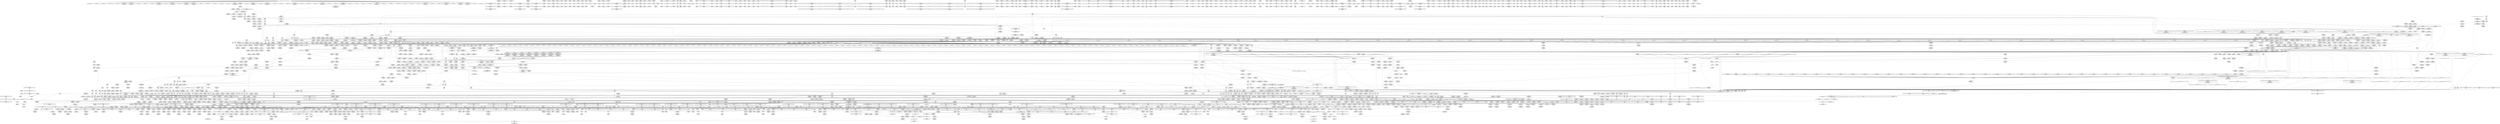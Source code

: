 digraph {
	CE0x88760c0 [shape=record,shape=Mrecord,label="{CE0x88760c0|i64*_getelementptr_inbounds_(_2_x_i64_,_2_x_i64_*___llvm_gcov_ctr32,_i64_0,_i64_1)|*Constant*|*SummSink*}"]
	CE0x61c9b50 [shape=record,shape=Mrecord,label="{CE0x61c9b50|104:_%struct.inode*,_:_CRE_171,172_}"]
	CE0x881c750 [shape=record,shape=Mrecord,label="{CE0x881c750|104:_%struct.inode*,_:_CRE_149,150_}"]
	CE0x8949440 [shape=record,shape=Mrecord,label="{CE0x8949440|16:_%struct.dentry*,_:_SCMRE_168,176_|*MultipleSource*|Function::tomoyo_sb_pivotroot&Arg::old_path::|Function::tomoyo_path2_perm&Arg::path2::|Function::tomoyo_path2_perm&Arg::path1::|security/tomoyo/file.c, 892|security/tomoyo/file.c,892|security/tomoyo/file.c,892|Function::tomoyo_sb_pivotroot&Arg::new_path::}"]
	CE0x70748e0 [shape=record,shape=Mrecord,label="{CE0x70748e0|__llvm_gcov_indirect_counter_increment:tmp3|*SummSink*}"]
	CE0x73f1ed0 [shape=record,shape=Mrecord,label="{CE0x73f1ed0|tomoyo_get_realpath:tmp|*SummSource*}"]
	CE0x72bda40 [shape=record,shape=Mrecord,label="{CE0x72bda40|tomoyo_path2_perm:path11|security/tomoyo/file.c,892}"]
	CE0x61c0ce0 [shape=record,shape=Mrecord,label="{CE0x61c0ce0|tomoyo_sb_pivotroot:tmp2}"]
	CE0x7104820 [shape=record,shape=Mrecord,label="{CE0x7104820|i32_16384|*Constant*}"]
	CE0x6168d20 [shape=record,shape=Mrecord,label="{CE0x6168d20|_call_void_rcu_lock_release(%struct.lockdep_map*_%dep_map)_#9,_!dbg_!38905|include/linux/srcu.h,236|*SummSink*}"]
	CE0x744cc00 [shape=record,shape=Mrecord,label="{CE0x744cc00|tomoyo_path2_perm:d_inode|security/tomoyo/file.c,912|*SummSource*}"]
	CE0x734a920 [shape=record,shape=Mrecord,label="{CE0x734a920|__llvm_gcov_indirect_counter_increment:entry|*SummSource*}"]
	CE0x8887e20 [shape=record,shape=Mrecord,label="{CE0x8887e20|tomoyo_init_request_info:tmp2|security/tomoyo/util.c,1003|*SummSource*}"]
	CE0x73122a0 [shape=record,shape=Mrecord,label="{CE0x73122a0|tomoyo_read_unlock:idx|Function::tomoyo_read_unlock&Arg::idx::|*SummSink*}"]
	CE0x53b0280 [shape=record,shape=Mrecord,label="{CE0x53b0280|tomoyo_get_mode:conv15|security/tomoyo/util.c,987|*SummSource*}"]
	CE0x61ac650 [shape=record,shape=Mrecord,label="{CE0x61ac650|tomoyo_fill_path_info:tmp10|*SummSource*}"]
	CE0x531e700 [shape=record,shape=Mrecord,label="{CE0x531e700|tomoyo_const_part_length:lor.lhs.false23|*SummSource*}"]
	CE0x5649080 [shape=record,shape=Mrecord,label="{CE0x5649080|tomoyo_const_part_length:tmp14|security/tomoyo/util.c,626}"]
	CE0x6089bb0 [shape=record,shape=Mrecord,label="{CE0x6089bb0|tomoyo_path2_perm:tmp67|security/tomoyo/file.c,936}"]
	CE0x7276400 [shape=record,shape=Mrecord,label="{CE0x7276400|_ret_void,_!dbg_!38913|security/tomoyo/file.c,138|*SummSource*}"]
	CE0x6da9e70 [shape=record,shape=Mrecord,label="{CE0x6da9e70|tomoyo_audit_path2_log:arrayidx|security/tomoyo/file.c,182}"]
	CE0x559fe50 [shape=record,shape=Mrecord,label="{CE0x559fe50|tomoyo_fill_path_info:tmp1|*SummSink*}"]
	CE0x6f87100 [shape=record,shape=Mrecord,label="{CE0x6f87100|0:_%struct.tomoyo_obj_info*,_24:_%struct.tomoyo_path_info*,_32:_%struct.tomoyo_path_info*,_40:_i8,_72:_i8,_76:_i8,_:_SCMRE_50,51_}"]
	CE0x5fa7300 [shape=record,shape=Mrecord,label="{CE0x5fa7300|i32_9|*Constant*}"]
	CE0x62b52d0 [shape=record,shape=Mrecord,label="{CE0x62b52d0|i64*_getelementptr_inbounds_(_2_x_i64_,_2_x_i64_*___llvm_gcov_ctr39,_i64_0,_i64_1)|*Constant*|*SummSource*}"]
	CE0x5534540 [shape=record,shape=Mrecord,label="{CE0x5534540|tomoyo_const_part_length:tmp51|security/tomoyo/util.c,651|*SummSink*}"]
	CE0x6da38e0 [shape=record,shape=Mrecord,label="{CE0x6da38e0|COLLAPSED:_GCMRE___llvm_gcov_ctr31_internal_global_2_x_i64_zeroinitializer:_elem_0:default:}"]
	CE0x6ebc2c0 [shape=record,shape=Mrecord,label="{CE0x6ebc2c0|i64_25|*Constant*|*SummSink*}"]
	CE0x72a5be0 [shape=record,shape=Mrecord,label="{CE0x72a5be0|GLOBAL:tomoyo_read_lock|*Constant*|*SummSink*}"]
	CE0x61ae430 [shape=record,shape=Mrecord,label="{CE0x61ae430|tomoyo_init_request_info:if.end|*SummSink*}"]
	CE0x52fd590 [shape=record,shape=Mrecord,label="{CE0x52fd590|tomoyo_audit_path2_log:param|security/tomoyo/file.c,182|*SummSource*}"]
	CE0x6e86070 [shape=record,shape=Mrecord,label="{CE0x6e86070|GLOBAL:rcu_lock_acquire|*Constant*|*SummSource*}"]
	CE0x63293d0 [shape=record,shape=Mrecord,label="{CE0x63293d0|tomoyo_init_request_info:r|Function::tomoyo_init_request_info&Arg::r::|*SummSource*}"]
	CE0x7408800 [shape=record,shape=Mrecord,label="{CE0x7408800|tomoyo_const_part_length:tmp38|security/tomoyo/util.c,644}"]
	CE0x52fcab0 [shape=record,shape=Mrecord,label="{CE0x52fcab0|0:_i8*,_array:_GCRE_tomoyo_mac_keywords_external_constant_42_x_i8*_:_elem_27::|security/tomoyo/file.c,181}"]
	CE0x607a8b0 [shape=record,shape=Mrecord,label="{CE0x607a8b0|i64*_getelementptr_inbounds_(_2_x_i64_,_2_x_i64_*___llvm_gcov_ctr53148,_i64_0,_i64_1)|*Constant*|*SummSource*}"]
	CE0x71e1180 [shape=record,shape=Mrecord,label="{CE0x71e1180|tomoyo_path2_perm:do.body|*SummSink*}"]
	CE0x61aee20 [shape=record,shape=Mrecord,label="{CE0x61aee20|tomoyo_add_slash:is_dir|security/tomoyo/file.c,131|*SummSource*}"]
	CE0x7276300 [shape=record,shape=Mrecord,label="{CE0x7276300|_ret_void,_!dbg_!38913|security/tomoyo/file.c,138}"]
	CE0x89a66d0 [shape=record,shape=Mrecord,label="{CE0x89a66d0|tomoyo_path2_perm:error.0|*SummSource*}"]
	CE0x88f58b0 [shape=record,shape=Mrecord,label="{CE0x88f58b0|104:_%struct.inode*,_:_CRE_187,188_}"]
	CE0x70601e0 [shape=record,shape=Mrecord,label="{CE0x70601e0|tomoyo_read_lock:bb|*SummSink*}"]
	CE0x52e3610 [shape=record,shape=Mrecord,label="{CE0x52e3610|tomoyo_audit_path2_log:tmp5|security/tomoyo/file.c,182|*SummSource*}"]
	CE0x6213870 [shape=record,shape=Mrecord,label="{CE0x6213870|tomoyo_path2_perm:tmp5|security/tomoyo/file.c,893|*SummSource*}"]
	CE0x534b270 [shape=record,shape=Mrecord,label="{CE0x534b270|tomoyo_const_part_length:tmp50|security/tomoyo/util.c,651|*SummSource*}"]
	CE0x5f81e90 [shape=record,shape=Mrecord,label="{CE0x5f81e90|tomoyo_domain:tmp16|security/tomoyo/common.h,1205|*SummSink*}"]
	CE0x7e53380 [shape=record,shape=Mrecord,label="{CE0x7e53380|i64*_getelementptr_inbounds_(_2_x_i64_,_2_x_i64_*___llvm_gcov_ctr39,_i64_0,_i64_0)|*Constant*}"]
	CE0x8b48ef0 [shape=record,shape=Mrecord,label="{CE0x8b48ef0|0:_%struct.tomoyo_obj_info*,_24:_%struct.tomoyo_path_info*,_32:_%struct.tomoyo_path_info*,_40:_i8,_72:_i8,_76:_i8,_:_SCMRE_0,8_|*MultipleSource*|security/tomoyo/file.c, 891|security/tomoyo/file.c,891|security/tomoyo/file.c,920|Function::tomoyo_init_request_info&Arg::r::}"]
	CE0x6151ab0 [shape=record,shape=Mrecord,label="{CE0x6151ab0|i32_3|*Constant*}"]
	CE0x740f920 [shape=record,shape=Mrecord,label="{CE0x740f920|tomoyo_add_slash:tmp9|security/tomoyo/file.c,136}"]
	CE0x53b0b70 [shape=record,shape=Mrecord,label="{CE0x53b0b70|tomoyo_get_mode:retval.0|*SummSource*}"]
	CE0x54d6010 [shape=record,shape=Mrecord,label="{CE0x54d6010|i8_1|*Constant*|*SummSink*}"]
	CE0x53e7790 [shape=record,shape=Mrecord,label="{CE0x53e7790|tomoyo_domain:tmp4|security/tomoyo/common.h,1205|*SummSource*}"]
	CE0x5324a90 [shape=record,shape=Mrecord,label="{CE0x5324a90|tomoyo_path2_perm:tmp59|security/tomoyo/file.c,933|*SummSource*}"]
	CE0x60cfa90 [shape=record,shape=Mrecord,label="{CE0x60cfa90|tomoyo_const_part_length:tmp6|security/tomoyo/util.c,625}"]
	CE0x6203da0 [shape=record,shape=Mrecord,label="{CE0x6203da0|tomoyo_path2_perm:do.end|*SummSource*}"]
	CE0x6ff5b10 [shape=record,shape=Mrecord,label="{CE0x6ff5b10|0:_%struct.tomoyo_obj_info*,_24:_%struct.tomoyo_path_info*,_32:_%struct.tomoyo_path_info*,_40:_i8,_72:_i8,_76:_i8,_:_SCMRE_30,31_}"]
	CE0x62330a0 [shape=record,shape=Mrecord,label="{CE0x62330a0|i32_255|*Constant*|*SummSink*}"]
	CE0x625f5f0 [shape=record,shape=Mrecord,label="{CE0x625f5f0|tomoyo_sb_pivotroot:entry|*SummSource*}"]
	CE0x6131520 [shape=record,shape=Mrecord,label="{CE0x6131520|tomoyo_path2_perm:path1|Function::tomoyo_path2_perm&Arg::path1::|*SummSink*}"]
	CE0x72a5e60 [shape=record,shape=Mrecord,label="{CE0x72a5e60|tomoyo_read_lock:entry}"]
	CE0x72e1070 [shape=record,shape=Mrecord,label="{CE0x72e1070|tomoyo_const_part_length:tmp1}"]
	CE0x6fffd40 [shape=record,shape=Mrecord,label="{CE0x6fffd40|tomoyo_fill_path_info:frombool10|security/tomoyo/util.c,668|*SummSink*}"]
	CE0x6197bd0 [shape=record,shape=Mrecord,label="{CE0x6197bd0|tomoyo_domain:tmp1}"]
	CE0x63f6850 [shape=record,shape=Mrecord,label="{CE0x63f6850|tomoyo_add_slash:tmp6|security/tomoyo/file.c,131|*SummSource*}"]
	CE0x8add890 [shape=record,shape=Mrecord,label="{CE0x8add890|tomoyo_const_part_length:tmp47|security/tomoyo/util.c,646}"]
	CE0x89e7260 [shape=record,shape=Mrecord,label="{CE0x89e7260|0:_i8,_array:_GCRE_tomoyo_index2category_constant_39_x_i8_c_00_00_00_00_00_00_00_00_00_00_00_00_00_00_00_00_00_00_00_00_00_00_00_01_01_01_01_01_01_01_01_01_01_01_01_01_01_01_02_,_align_16:_elem_35::|security/tomoyo/util.c,983}"]
	CE0x8876550 [shape=record,shape=Mrecord,label="{CE0x8876550|tomoyo_fill_path_info:arrayidx|security/tomoyo/util.c,667|*SummSink*}"]
	CE0x6faee50 [shape=record,shape=Mrecord,label="{CE0x6faee50|tomoyo_get_realpath:if.then|*SummSink*}"]
	CE0x54f4a30 [shape=record,shape=Mrecord,label="{CE0x54f4a30|tomoyo_get_mode:conv|security/tomoyo/util.c,982}"]
	CE0x6f33a00 [shape=record,shape=Mrecord,label="{CE0x6f33a00|tomoyo_const_part_length:tmp18|security/tomoyo/util.c,627|*SummSink*}"]
	CE0x6dff870 [shape=record,shape=Mrecord,label="{CE0x6dff870|tomoyo_add_slash:if.end}"]
	CE0x744d1d0 [shape=record,shape=Mrecord,label="{CE0x744d1d0|tomoyo_path2_perm:tmp28|security/tomoyo/file.c,912|*SummSink*}"]
	CE0x71297d0 [shape=record,shape=Mrecord,label="{CE0x71297d0|rcu_lock_release:bb|*SummSource*}"]
	CE0x61f5070 [shape=record,shape=Mrecord,label="{CE0x61f5070|_ret_i32_%call,_!dbg_!38905|security/tomoyo/tomoyo.c,441}"]
	CE0x71369a0 [shape=record,shape=Mrecord,label="{CE0x71369a0|tomoyo_fill_path_info:land.rhs}"]
	CE0x60d0b90 [shape=record,shape=Mrecord,label="{CE0x60d0b90|get_current:tmp2|*SummSink*}"]
	CE0x6eebe30 [shape=record,shape=Mrecord,label="{CE0x6eebe30|tomoyo_domain:call3|security/tomoyo/common.h,1205}"]
	CE0x6329610 [shape=record,shape=Mrecord,label="{CE0x6329610|%struct.tomoyo_domain_info*_null|*Constant*}"]
	CE0x6032380 [shape=record,shape=Mrecord,label="{CE0x6032380|tomoyo_get_realpath:bb|*SummSource*}"]
	CE0x6fbb430 [shape=record,shape=Mrecord,label="{CE0x6fbb430|tomoyo_const_part_length:tmp27|security/tomoyo/util.c,641}"]
	CE0x734ace0 [shape=record,shape=Mrecord,label="{CE0x734ace0|__llvm_gcov_indirect_counter_increment:counters|Function::__llvm_gcov_indirect_counter_increment&Arg::counters::}"]
	CE0x717d000 [shape=record,shape=Mrecord,label="{CE0x717d000|tomoyo_path2_perm:if.end34}"]
	CE0x6fc4000 [shape=record,shape=Mrecord,label="{CE0x6fc4000|__llvm_gcov_indirect_counter_increment114:counter}"]
	CE0x7247e80 [shape=record,shape=Mrecord,label="{CE0x7247e80|tomoyo_path2_perm:call5|security/tomoyo/file.c,904|*SummSource*}"]
	CE0x52c92e0 [shape=record,shape=Mrecord,label="{CE0x52c92e0|tomoyo_domain:tmp2|*SummSink*}"]
	CE0x726d450 [shape=record,shape=Mrecord,label="{CE0x726d450|i64_14|*Constant*|*SummSink*}"]
	CE0x6f192b0 [shape=record,shape=Mrecord,label="{CE0x6f192b0|tomoyo_fill_path_info:call|security/tomoyo/util.c,664|*SummSink*}"]
	CE0x737cc70 [shape=record,shape=Mrecord,label="{CE0x737cc70|104:_%struct.inode*,_:_CRE_219,220_}"]
	CE0x5f81d10 [shape=record,shape=Mrecord,label="{CE0x5f81d10|tomoyo_domain:tmp16|security/tomoyo/common.h,1205|*SummSource*}"]
	CE0x8b49020 [shape=record,shape=Mrecord,label="{CE0x8b49020|tomoyo_path2_perm:tmp45|security/tomoyo/file.c,920|*SummSource*}"]
	CE0x70b3e40 [shape=record,shape=Mrecord,label="{CE0x70b3e40|i32_8|*Constant*}"]
	CE0x737d640 [shape=record,shape=Mrecord,label="{CE0x737d640|tomoyo_init_request_info:if.then|*SummSource*}"]
	CE0x7395480 [shape=record,shape=Mrecord,label="{CE0x7395480|0:_i8*,_array:_GCRE_tomoyo_mac_keywords_external_constant_42_x_i8*_:_elem_37::|security/tomoyo/file.c,181}"]
	CE0x89d7da0 [shape=record,shape=Mrecord,label="{CE0x89d7da0|i8_0|*Constant*}"]
	CE0x74150d0 [shape=record,shape=Mrecord,label="{CE0x74150d0|tomoyo_get_mode:tmp}"]
	CE0x55772f0 [shape=record,shape=Mrecord,label="{CE0x55772f0|i64_0|*Constant*}"]
	CE0x54bac90 [shape=record,shape=Mrecord,label="{CE0x54bac90|_ret_void,_!dbg_!38908|include/linux/rcupdate.h,419|*SummSink*}"]
	CE0x89412d0 [shape=record,shape=Mrecord,label="{CE0x89412d0|i64*_getelementptr_inbounds_(_30_x_i64_,_30_x_i64_*___llvm_gcov_ctr13,_i64_0,_i64_24)|*Constant*}"]
	CE0x5649420 [shape=record,shape=Mrecord,label="{CE0x5649420|tomoyo_const_part_length:conv2|security/tomoyo/util.c,627}"]
	CE0x607aa10 [shape=record,shape=Mrecord,label="{CE0x607aa10|i64*_getelementptr_inbounds_(_2_x_i64_,_2_x_i64_*___llvm_gcov_ctr53148,_i64_0,_i64_1)|*Constant*|*SummSink*}"]
	CE0x6f9ed20 [shape=record,shape=Mrecord,label="{CE0x6f9ed20|0:_%struct.tomoyo_obj_info*,_24:_%struct.tomoyo_path_info*,_32:_%struct.tomoyo_path_info*,_40:_i8,_72:_i8,_76:_i8,_:_SCMRE_41,42_}"]
	CE0x60522e0 [shape=record,shape=Mrecord,label="{CE0x60522e0|_call_void_mcount()_#3|*SummSource*}"]
	CE0x6f33940 [shape=record,shape=Mrecord,label="{CE0x6f33940|tomoyo_const_part_length:tmp18|security/tomoyo/util.c,627|*SummSource*}"]
	CE0x54a0410 [shape=record,shape=Mrecord,label="{CE0x54a0410|tomoyo_path2_perm:param|security/tomoyo/file.c,922|*SummSink*}"]
	CE0x72d4c50 [shape=record,shape=Mrecord,label="{CE0x72d4c50|tomoyo_fill_path_info:tmp11|security/tomoyo/util.c,667}"]
	CE0x610e8a0 [shape=record,shape=Mrecord,label="{CE0x610e8a0|tomoyo_path2_perm:tmp43|security/tomoyo/file.c,916|*SummSink*}"]
	CE0x6f33440 [shape=record,shape=Mrecord,label="{CE0x6f33440|tomoyo_const_part_length:tmp17|security/tomoyo/util.c,627|*SummSource*}"]
	CE0x6131160 [shape=record,shape=Mrecord,label="{CE0x6131160|tomoyo_sb_pivotroot:bb|*SummSink*}"]
	CE0x88ae3f0 [shape=record,shape=Mrecord,label="{CE0x88ae3f0|tomoyo_const_part_length:tmp|*SummSink*}"]
	CE0x6f207f0 [shape=record,shape=Mrecord,label="{CE0x6f207f0|104:_%struct.inode*,_:_CRE_40,48_}"]
	CE0x89de790 [shape=record,shape=Mrecord,label="{CE0x89de790|GLOBAL:tomoyo_pp2mac|Global_var:tomoyo_pp2mac|*SummSink*}"]
	CE0x8931e40 [shape=record,shape=Mrecord,label="{CE0x8931e40|tomoyo_path2_perm:call5|security/tomoyo/file.c,904|*SummSink*}"]
	CE0x725a220 [shape=record,shape=Mrecord,label="{CE0x725a220|tomoyo_path2_perm:call6|security/tomoyo/file.c,905|*SummSink*}"]
	CE0x6fb8940 [shape=record,shape=Mrecord,label="{CE0x6fb8940|tomoyo_get_mode:if.then2|*SummSource*}"]
	CE0x5357b90 [shape=record,shape=Mrecord,label="{CE0x5357b90|GLOBAL:tomoyo_mac_keywords|Global_var:tomoyo_mac_keywords}"]
	CE0x88865e0 [shape=record,shape=Mrecord,label="{CE0x88865e0|128:_i8*,_1208:_%struct.file*,_:_CMRE_44,45_}"]
	CE0x72c4670 [shape=record,shape=Mrecord,label="{CE0x72c4670|i64_5|*Constant*|*SummSource*}"]
	CE0x706d1c0 [shape=record,shape=Mrecord,label="{CE0x706d1c0|GLOBAL:lock_acquire|*Constant*|*SummSink*}"]
	CE0x62e33f0 [shape=record,shape=Mrecord,label="{CE0x62e33f0|tomoyo_sb_pivotroot:tmp|*SummSink*}"]
	CE0x7104680 [shape=record,shape=Mrecord,label="{CE0x7104680|i32_61440|*Constant*|*SummSource*}"]
	CE0x5494ee0 [shape=record,shape=Mrecord,label="{CE0x5494ee0|tomoyo_get_mode:tmp8|security/tomoyo/util.c,979|*SummSource*}"]
	CE0x8af2590 [shape=record,shape=Mrecord,label="{CE0x8af2590|0:_i8,_array:_GCRE_tomoyo_pp2mac_constant_3_x_i8_c_0D_0E_16_,_align_1:_elem_1::|security/tomoyo/file.c,898}"]
	CE0x897ba40 [shape=record,shape=Mrecord,label="{CE0x897ba40|tomoyo_fill_path_info:conv3|security/tomoyo/util.c,666}"]
	CE0x6eccf60 [shape=record,shape=Mrecord,label="{CE0x6eccf60|40:_%struct.tomoyo_policy_namespace*,_48:_i8,_:_GCRE_tomoyo_kernel_domain_external_global_%struct.tomoyo_domain_info_24,32_|*MultipleSource*|security/tomoyo/util.c,1005|security/tomoyo/util.c,1007|Function::tomoyo_init_request_info&Arg::domain::}"]
	CE0x60e1560 [shape=record,shape=Mrecord,label="{CE0x60e1560|i64*_getelementptr_inbounds_(_4_x_i64_,_4_x_i64_*___llvm_gcov_ctr33,_i64_0,_i64_3)|*Constant*}"]
	CE0x61151f0 [shape=record,shape=Mrecord,label="{CE0x61151f0|tomoyo_path2_perm:tmp42|security/tomoyo/file.c,916}"]
	CE0x88191a0 [shape=record,shape=Mrecord,label="{CE0x88191a0|GLOBAL:__llvm_gcov_ctr13|Global_var:__llvm_gcov_ctr13}"]
	CE0x6f63e10 [shape=record,shape=Mrecord,label="{CE0x6f63e10|0:_%struct.tomoyo_obj_info*,_24:_%struct.tomoyo_path_info*,_32:_%struct.tomoyo_path_info*,_40:_i8,_72:_i8,_76:_i8,_:_SCMRE_56,57_}"]
	CE0x62ab840 [shape=record,shape=Mrecord,label="{CE0x62ab840|i64*_getelementptr_inbounds_(_6_x_i64_,_6_x_i64_*___llvm_gcov_ctr26,_i64_0,_i64_4)|*Constant*}"]
	CE0x53be900 [shape=record,shape=Mrecord,label="{CE0x53be900|tomoyo_get_mode:if.end14}"]
	CE0x6e0a0d0 [shape=record,shape=Mrecord,label="{CE0x6e0a0d0|srcu_read_unlock:sp|Function::srcu_read_unlock&Arg::sp::|*SummSink*}"]
	CE0x547a770 [shape=record,shape=Mrecord,label="{CE0x547a770|tomoyo_const_part_length:if.end}"]
	CE0x52c8fe0 [shape=record,shape=Mrecord,label="{CE0x52c8fe0|tomoyo_get_mode:tmp6|security/tomoyo/util.c,978|*SummSink*}"]
	CE0x7027560 [shape=record,shape=Mrecord,label="{CE0x7027560|tomoyo_init_request_info:tmp4|security/tomoyo/util.c,1004|*SummSink*}"]
	CE0x71001b0 [shape=record,shape=Mrecord,label="{CE0x71001b0|tomoyo_add_slash:tmp2|*LoadInst*|security/tomoyo/file.c,131|*SummSource*}"]
	CE0x6233da0 [shape=record,shape=Mrecord,label="{CE0x6233da0|tomoyo_get_mode:tmp11|security/tomoyo/util.c,982}"]
	CE0x61ac920 [shape=record,shape=Mrecord,label="{CE0x61ac920|tomoyo_fill_path_info:tmp10|*SummSink*}"]
	CE0x70003e0 [shape=record,shape=Mrecord,label="{CE0x70003e0|GLOBAL:full_name_hash|*Constant*}"]
	CE0x6329bf0 [shape=record,shape=Mrecord,label="{CE0x6329bf0|tomoyo_init_request_info:domain|Function::tomoyo_init_request_info&Arg::domain::}"]
	CE0x6fe5e00 [shape=record,shape=Mrecord,label="{CE0x6fe5e00|tomoyo_domain:tmp18|security/tomoyo/common.h,1205|*SummSink*}"]
	CE0x6104f00 [shape=record,shape=Mrecord,label="{CE0x6104f00|tomoyo_sb_pivotroot:bb}"]
	CE0x52e2e50 [shape=record,shape=Mrecord,label="{CE0x52e2e50|_call_void_mcount()_#3|*SummSink*}"]
	CE0x61ac240 [shape=record,shape=Mrecord,label="{CE0x61ac240|tomoyo_fill_path_info:cmp|security/tomoyo/util.c,667}"]
	CE0x54dbd90 [shape=record,shape=Mrecord,label="{CE0x54dbd90|tomoyo_path2_perm:path222|security/tomoyo/file.c,923|*SummSource*}"]
	CE0x6ee4fc0 [shape=record,shape=Mrecord,label="{CE0x6ee4fc0|__llvm_gcov_indirect_counter_increment114:exit|*SummSink*}"]
	CE0x7394bc0 [shape=record,shape=Mrecord,label="{CE0x7394bc0|0:_i8*,_array:_GCRE_tomoyo_mac_keywords_external_constant_42_x_i8*_:_elem_32::|security/tomoyo/file.c,181}"]
	CE0x6fba7a0 [shape=record,shape=Mrecord,label="{CE0x6fba7a0|tomoyo_const_part_length:while.end}"]
	CE0x88e9e80 [shape=record,shape=Mrecord,label="{CE0x88e9e80|tomoyo_path2_perm:cmp|security/tomoyo/file.c,899|*SummSource*}"]
	CE0x6eba4d0 [shape=record,shape=Mrecord,label="{CE0x6eba4d0|tomoyo_get_mode:tmp9|security/tomoyo/util.c,981}"]
	CE0x89319e0 [shape=record,shape=Mrecord,label="{CE0x89319e0|COLLAPSED:_GCMRE___llvm_gcov_ctr22_internal_global_2_x_i64_zeroinitializer:_elem_0:default:}"]
	CE0x8883ac0 [shape=record,shape=Mrecord,label="{CE0x8883ac0|128:_i8*,_1208:_%struct.file*,_:_CMRE_36,37_}"]
	CE0x6dfb490 [shape=record,shape=Mrecord,label="{CE0x6dfb490|i32_55|*Constant*|*SummSink*}"]
	CE0x5577fa0 [shape=record,shape=Mrecord,label="{CE0x5577fa0|0:_i8,_array:_GCRE_tomoyo_index2category_constant_39_x_i8_c_00_00_00_00_00_00_00_00_00_00_00_00_00_00_00_00_00_00_00_00_00_00_00_01_01_01_01_01_01_01_01_01_01_01_01_01_01_01_02_,_align_16:_elem_4::|security/tomoyo/util.c,983}"]
	CE0x6da44a0 [shape=record,shape=Mrecord,label="{CE0x6da44a0|tomoyo_add_slash:tmp8|security/tomoyo/file.c,132}"]
	CE0x6e602a0 [shape=record,shape=Mrecord,label="{CE0x6e602a0|i64_18|*Constant*}"]
	CE0x6f7bf30 [shape=record,shape=Mrecord,label="{CE0x6f7bf30|i32_50|*Constant*|*SummSink*}"]
	CE0x61cfa40 [shape=record,shape=Mrecord,label="{CE0x61cfa40|tomoyo_get_mode:index|Function::tomoyo_get_mode&Arg::index::}"]
	CE0x6f9a160 [shape=record,shape=Mrecord,label="{CE0x6f9a160|tomoyo_init_request_info:call4|security/tomoyo/util.c,1010|*SummSink*}"]
	CE0x73959c0 [shape=record,shape=Mrecord,label="{CE0x73959c0|0:_i8*,_array:_GCRE_tomoyo_mac_keywords_external_constant_42_x_i8*_:_elem_40::|security/tomoyo/file.c,181}"]
	CE0x5403f80 [shape=record,shape=Mrecord,label="{CE0x5403f80|tomoyo_get_mode:tmp13|security/tomoyo/util.c,982}"]
	CE0x6169500 [shape=record,shape=Mrecord,label="{CE0x6169500|i64*_getelementptr_inbounds_(_5_x_i64_,_5_x_i64_*___llvm_gcov_ctr28130,_i64_0,_i64_0)|*Constant*|*SummSink*}"]
	CE0x6203e10 [shape=record,shape=Mrecord,label="{CE0x6203e10|tomoyo_path2_perm:do.end|*SummSink*}"]
	CE0x72654b0 [shape=record,shape=Mrecord,label="{CE0x72654b0|i64_7|*Constant*|*SummSource*}"]
	CE0x721e1e0 [shape=record,shape=Mrecord,label="{CE0x721e1e0|i64_1|*Constant*}"]
	CE0x6ebbf50 [shape=record,shape=Mrecord,label="{CE0x6ebbf50|tomoyo_path2_perm:cmp31|security/tomoyo/file.c,933|*SummSink*}"]
	CE0x53c79e0 [shape=record,shape=Mrecord,label="{CE0x53c79e0|tomoyo_get_mode:tmp20|security/tomoyo/util.c,985|*SummSource*}"]
	CE0x5545ec0 [shape=record,shape=Mrecord,label="{CE0x5545ec0|0:_%struct.tomoyo_obj_info*,_24:_%struct.tomoyo_path_info*,_32:_%struct.tomoyo_path_info*,_40:_i8,_72:_i8,_76:_i8,_:_SCMRE_77,78_|*MultipleSource*|security/tomoyo/file.c, 891|security/tomoyo/file.c,891|security/tomoyo/file.c,920|Function::tomoyo_init_request_info&Arg::r::}"]
	CE0x6352680 [shape=record,shape=Mrecord,label="{CE0x6352680|tomoyo_path2_perm:tmp61|security/tomoyo/file.c,934|*SummSource*}"]
	CE0x6fc9fc0 [shape=record,shape=Mrecord,label="{CE0x6fc9fc0|tomoyo_fill_path_info:tmp13|*LoadInst*|security/tomoyo/util.c,668|*SummSource*}"]
	CE0x8950a50 [shape=record,shape=Mrecord,label="{CE0x8950a50|104:_%struct.inode*,_:_CRE_112,144_}"]
	CE0x62b6130 [shape=record,shape=Mrecord,label="{CE0x62b6130|tomoyo_add_slash:if.end|*SummSink*}"]
	CE0x89a6980 [shape=record,shape=Mrecord,label="{CE0x89a6980|GLOBAL:kfree|*Constant*}"]
	CE0x7310f50 [shape=record,shape=Mrecord,label="{CE0x7310f50|rcu_lock_release:tmp4|include/linux/rcupdate.h,423|*SummSink*}"]
	CE0x89642c0 [shape=record,shape=Mrecord,label="{CE0x89642c0|i32_55|*Constant*|*SummSource*}"]
	CE0x702de50 [shape=record,shape=Mrecord,label="{CE0x702de50|tomoyo_path2_perm:tmp22|security/tomoyo/file.c,904|*SummSink*}"]
	CE0x52e2f40 [shape=record,shape=Mrecord,label="{CE0x52e2f40|tomoyo_domain:call|security/tomoyo/common.h,1205}"]
	CE0x73a8850 [shape=record,shape=Mrecord,label="{CE0x73a8850|tomoyo_path2_perm:tmp25|security/tomoyo/file.c,906|*SummSink*}"]
	CE0x72c4400 [shape=record,shape=Mrecord,label="{CE0x72c4400|i64_4|*Constant*|*SummSink*}"]
	CE0x7438e90 [shape=record,shape=Mrecord,label="{CE0x7438e90|128:_i8*,_1208:_%struct.file*,_:_CMRE_23,24_}"]
	CE0x6fe6170 [shape=record,shape=Mrecord,label="{CE0x6fe6170|tomoyo_domain:tmp19|security/tomoyo/common.h,1205}"]
	CE0x5401790 [shape=record,shape=Mrecord,label="{CE0x5401790|tomoyo_get_mode:tmp25|security/tomoyo/util.c,987}"]
	CE0x7310e70 [shape=record,shape=Mrecord,label="{CE0x7310e70|rcu_lock_release:tmp4|include/linux/rcupdate.h,423}"]
	CE0x54ef530 [shape=record,shape=Mrecord,label="{CE0x54ef530|tomoyo_const_part_length:len.0|*SummSource*}"]
	CE0x8b61780 [shape=record,shape=Mrecord,label="{CE0x8b61780|tomoyo_domain:tmp21|security/tomoyo/common.h,1205}"]
	CE0x6234c00 [shape=record,shape=Mrecord,label="{CE0x6234c00|i32_3|*Constant*|*SummSource*}"]
	CE0x6edc050 [shape=record,shape=Mrecord,label="{CE0x6edc050|tomoyo_get_mode:config|security/tomoyo/util.c,981|*SummSource*}"]
	CE0x615fa00 [shape=record,shape=Mrecord,label="{CE0x615fa00|tomoyo_sb_pivotroot:tmp3|*SummSource*}"]
	CE0x89876f0 [shape=record,shape=Mrecord,label="{CE0x89876f0|tomoyo_path2_perm:tmp53|security/tomoyo/file.c,928|*SummSource*}"]
	CE0x6f4c990 [shape=record,shape=Mrecord,label="{CE0x6f4c990|tomoyo_init_request_info:tmp|*SummSink*}"]
	CE0x547a650 [shape=record,shape=Mrecord,label="{CE0x547a650|tomoyo_const_part_length:return|*SummSink*}"]
	CE0x71367d0 [shape=record,shape=Mrecord,label="{CE0x71367d0|tomoyo_fill_path_info:bb}"]
	CE0x8997900 [shape=record,shape=Mrecord,label="{CE0x8997900|GLOBAL:rcu_lock_acquire|*Constant*|*SummSink*}"]
	CE0x5505f10 [shape=record,shape=Mrecord,label="{CE0x5505f10|i64_17|*Constant*|*SummSource*}"]
	CE0x70502d0 [shape=record,shape=Mrecord,label="{CE0x70502d0|40:_%struct.tomoyo_policy_namespace*,_48:_i8,_:_GCRE_tomoyo_kernel_domain_external_global_%struct.tomoyo_domain_info_32,40_|*MultipleSource*|security/tomoyo/util.c,1005|security/tomoyo/util.c,1007|Function::tomoyo_init_request_info&Arg::domain::}"]
	CE0x6ffd8a0 [shape=record,shape=Mrecord,label="{CE0x6ffd8a0|__llvm_gcov_indirect_counter_increment:counter|*SummSink*}"]
	CE0x726ce30 [shape=record,shape=Mrecord,label="{CE0x726ce30|tomoyo_path2_perm:tmp30|security/tomoyo/file.c,912|*SummSource*}"]
	CE0x735ebc0 [shape=record,shape=Mrecord,label="{CE0x735ebc0|i64**_getelementptr_inbounds_(_3_x_i64*_,_3_x_i64*_*___llvm_gcda_edge_table14,_i64_0,_i64_1)|*Constant*|*SummSink*}"]
	CE0x6fe6580 [shape=record,shape=Mrecord,label="{CE0x6fe6580|i64*_getelementptr_inbounds_(_11_x_i64_,_11_x_i64_*___llvm_gcov_ctr54147,_i64_0,_i64_10)|*Constant*}"]
	CE0x8b5a9f0 [shape=record,shape=Mrecord,label="{CE0x8b5a9f0|_call_void_mcount()_#3|*SummSink*}"]
	CE0x6dfb7c0 [shape=record,shape=Mrecord,label="{CE0x6dfb7c0|tomoyo_const_part_length:cmp15|security/tomoyo/util.c,641}"]
	CE0x87f4160 [shape=record,shape=Mrecord,label="{CE0x87f4160|i64_3|*Constant*|*SummSource*}"]
	CE0x74231b0 [shape=record,shape=Mrecord,label="{CE0x74231b0|tomoyo_get_mode:idxprom3|security/tomoyo/util.c,983|*SummSource*}"]
	CE0x8829ed0 [shape=record,shape=Mrecord,label="{CE0x8829ed0|i8*_getelementptr_inbounds_(_15_x_i8_,_15_x_i8_*_.str3,_i32_0,_i32_0)|*Constant*|*SummSource*}"]
	CE0x6fd6490 [shape=record,shape=Mrecord,label="{CE0x6fd6490|0:_%struct.tomoyo_obj_info*,_24:_%struct.tomoyo_path_info*,_32:_%struct.tomoyo_path_info*,_40:_i8,_72:_i8,_76:_i8,_:_SCMRE_35,36_}"]
	CE0x55100f0 [shape=record,shape=Mrecord,label="{CE0x55100f0|tomoyo_get_mode:conv|security/tomoyo/util.c,982|*SummSink*}"]
	CE0x7199830 [shape=record,shape=Mrecord,label="{CE0x7199830|tomoyo_audit_path2_log:tmp8|security/tomoyo/file.c,183|*SummSource*}"]
	CE0x881e520 [shape=record,shape=Mrecord,label="{CE0x881e520|tomoyo_const_part_length:tmp45|security/tomoyo/util.c,645|*SummSink*}"]
	CE0x6ecb060 [shape=record,shape=Mrecord,label="{CE0x6ecb060|i8*_getelementptr_inbounds_(_45_x_i8_,_45_x_i8_*_.str13,_i32_0,_i32_0)|*Constant*}"]
	CE0x5401240 [shape=record,shape=Mrecord,label="{CE0x5401240|tomoyo_get_mode:tmp24|security/tomoyo/util.c,986|*SummSink*}"]
	CE0x70dd080 [shape=record,shape=Mrecord,label="{CE0x70dd080|tomoyo_init_request_info:tmp10|security/tomoyo/util.c,1006|*SummSink*}"]
	CE0x70742c0 [shape=record,shape=Mrecord,label="{CE0x70742c0|tomoyo_get_realpath:name1|security/tomoyo/file.c,151}"]
	CE0x6ee5a70 [shape=record,shape=Mrecord,label="{CE0x6ee5a70|__llvm_gcov_indirect_counter_increment114:tmp}"]
	CE0x62c9150 [shape=record,shape=Mrecord,label="{CE0x62c9150|tomoyo_domain:tmp11|security/tomoyo/common.h,1205|*SummSink*}"]
	CE0x531e540 [shape=record,shape=Mrecord,label="{CE0x531e540|tomoyo_const_part_length:while.body|*SummSink*}"]
	CE0x6f03120 [shape=record,shape=Mrecord,label="{CE0x6f03120|_ret_i1_%retval.0,_!dbg_!38916|security/tomoyo/file.c,156|*SummSink*}"]
	CE0x54efa70 [shape=record,shape=Mrecord,label="{CE0x54efa70|rcu_lock_acquire:__here}"]
	CE0x61971e0 [shape=record,shape=Mrecord,label="{CE0x61971e0|GLOBAL:lockdep_rcu_suspicious|*Constant*|*SummSource*}"]
	CE0x6130d10 [shape=record,shape=Mrecord,label="{CE0x6130d10|i64*_getelementptr_inbounds_(_2_x_i64_,_2_x_i64_*___llvm_gcov_ctr21211,_i64_0,_i64_0)|*Constant*}"]
	CE0x8af5210 [shape=record,shape=Mrecord,label="{CE0x8af5210|tomoyo_fill_path_info:sub|security/tomoyo/util.c,667|*SummSink*}"]
	CE0x55f9000 [shape=record,shape=Mrecord,label="{CE0x55f9000|i8*_getelementptr_inbounds_(_25_x_i8_,_25_x_i8_*_.str12,_i32_0,_i32_0)|*Constant*}"]
	CE0x726d3e0 [shape=record,shape=Mrecord,label="{CE0x726d3e0|i64_14|*Constant*|*SummSource*}"]
	CE0x62c93e0 [shape=record,shape=Mrecord,label="{CE0x62c93e0|srcu_read_unlock:tmp|*SummSource*}"]
	CE0x53e7830 [shape=record,shape=Mrecord,label="{CE0x53e7830|tomoyo_domain:tmp4|security/tomoyo/common.h,1205|*SummSink*}"]
	CE0x53866e0 [shape=record,shape=Mrecord,label="{CE0x53866e0|tomoyo_get_mode:bb}"]
	CE0x6da4310 [shape=record,shape=Mrecord,label="{CE0x6da4310|tomoyo_add_slash:tmp7|security/tomoyo/file.c,132|*SummSink*}"]
	CE0x52e3c50 [shape=record,shape=Mrecord,label="{CE0x52e3c50|tomoyo_audit_path2_log:idxprom1|security/tomoyo/file.c,181|*SummSink*}"]
	CE0x6ff4c20 [shape=record,shape=Mrecord,label="{CE0x6ff4c20|tomoyo_fill_path_info:is_dir|security/tomoyo/util.c,667|*SummSink*}"]
	CE0x616b7b0 [shape=record,shape=Mrecord,label="{CE0x616b7b0|tomoyo_const_part_length:sw.bb9|*SummSink*}"]
	CE0x601d590 [shape=record,shape=Mrecord,label="{CE0x601d590|i64*_getelementptr_inbounds_(_11_x_i64_,_11_x_i64_*___llvm_gcov_ctr54147,_i64_0,_i64_6)|*Constant*}"]
	CE0x53f2770 [shape=record,shape=Mrecord,label="{CE0x53f2770|tomoyo_get_mode:tmp23|security/tomoyo/util.c,986|*SummSource*}"]
	CE0x542bd80 [shape=record,shape=Mrecord,label="{CE0x542bd80|tomoyo_get_mode:conv15|security/tomoyo/util.c,987}"]
	CE0x52c9c20 [shape=record,shape=Mrecord,label="{CE0x52c9c20|tomoyo_domain:if.then|*SummSink*}"]
	CE0x88830c0 [shape=record,shape=Mrecord,label="{CE0x88830c0|128:_i8*,_1208:_%struct.file*,_:_CMRE_28,29_}"]
	CE0x744ce20 [shape=record,shape=Mrecord,label="{CE0x744ce20|tomoyo_path2_perm:d_inode|security/tomoyo/file.c,912|*SummSink*}"]
	CE0x88e9de0 [shape=record,shape=Mrecord,label="{CE0x88e9de0|tomoyo_path2_perm:cmp|security/tomoyo/file.c,899}"]
	CE0x559f450 [shape=record,shape=Mrecord,label="{CE0x559f450|srcu_read_lock:tmp|*SummSink*}"]
	CE0x71fa9e0 [shape=record,shape=Mrecord,label="{CE0x71fa9e0|tomoyo_const_part_length:len.0|*SummSink*}"]
	CE0x53beb30 [shape=record,shape=Mrecord,label="{CE0x53beb30|GLOBAL:tomoyo_policy_loaded|Global_var:tomoyo_policy_loaded}"]
	CE0x6fff540 [shape=record,shape=Mrecord,label="{CE0x6fff540|tomoyo_fill_path_info:is_patterned|security/tomoyo/util.c,668|*SummSource*}"]
	CE0x6ea9bd0 [shape=record,shape=Mrecord,label="{CE0x6ea9bd0|tomoyo_get_realpath:tobool|security/tomoyo/file.c,151}"]
	CE0x6422280 [shape=record,shape=Mrecord,label="{CE0x6422280|tomoyo_add_slash:tmp13|security/tomoyo/file.c,138}"]
	CE0x89b11c0 [shape=record,shape=Mrecord,label="{CE0x89b11c0|tomoyo_fill_path_info:idxprom|security/tomoyo/util.c,667|*SummSource*}"]
	CE0x710a660 [shape=record,shape=Mrecord,label="{CE0x710a660|104:_%struct.inode*,_:_CRE_248,256_}"]
	CE0x89a6220 [shape=record,shape=Mrecord,label="{CE0x89a6220|i32_-12|*Constant*|*SummSink*}"]
	CE0x6daa660 [shape=record,shape=Mrecord,label="{CE0x6daa660|srcu_read_lock:tmp2|*SummSink*}"]
	CE0x719a6e0 [shape=record,shape=Mrecord,label="{CE0x719a6e0|tomoyo_audit_path2_log:tmp9|security/tomoyo/file.c,184}"]
	CE0x6f03c70 [shape=record,shape=Mrecord,label="{CE0x6f03c70|tomoyo_path2_perm:sw.bb|*SummSink*}"]
	CE0x6ebe400 [shape=record,shape=Mrecord,label="{CE0x6ebe400|rcu_lock_acquire:tmp2}"]
	CE0x737cfc0 [shape=record,shape=Mrecord,label="{CE0x737cfc0|104:_%struct.inode*,_:_CRE_222,223_}"]
	CE0x727ce20 [shape=record,shape=Mrecord,label="{CE0x727ce20|tomoyo_path2_perm:call25|security/tomoyo/file.c,927|*SummSink*}"]
	CE0x71f6900 [shape=record,shape=Mrecord,label="{CE0x71f6900|tomoyo_domain:security|security/tomoyo/common.h,1205|*SummSource*}"]
	CE0x7294040 [shape=record,shape=Mrecord,label="{CE0x7294040|tomoyo_const_part_length:cmp|security/tomoyo/util.c,626|*SummSource*}"]
	CE0x52c8ac0 [shape=record,shape=Mrecord,label="{CE0x52c8ac0|srcu_read_lock:call|include/linux/srcu.h,220}"]
	CE0x60b1fd0 [shape=record,shape=Mrecord,label="{CE0x60b1fd0|i64_20|*Constant*|*SummSink*}"]
	CE0x888ad00 [shape=record,shape=Mrecord,label="{CE0x888ad00|tomoyo_const_part_length:if.end6|*SummSource*}"]
	CE0x5533f10 [shape=record,shape=Mrecord,label="{CE0x5533f10|tomoyo_const_part_length:tmp51|security/tomoyo/util.c,651}"]
	CE0x6ee5450 [shape=record,shape=Mrecord,label="{CE0x6ee5450|_call_void_mcount()_#3|*SummSource*}"]
	CE0x71bf790 [shape=record,shape=Mrecord,label="{CE0x71bf790|_call_void_tomoyo_check_acl(%struct.tomoyo_request_info*_%r,_i1_(%struct.tomoyo_request_info*,_%struct.tomoyo_acl_info*)*_tomoyo_check_path2_acl)_#9,_!dbg_!38971|security/tomoyo/file.c,926}"]
	CE0x61ca200 [shape=record,shape=Mrecord,label="{CE0x61ca200|i8_2|*Constant*}"]
	CE0x728caf0 [shape=record,shape=Mrecord,label="{CE0x728caf0|GLOBAL:tomoyo_fill_path_info|*Constant*|*SummSource*}"]
	CE0x7164ac0 [shape=record,shape=Mrecord,label="{CE0x7164ac0|tomoyo_path2_perm:if.end16|*SummSource*}"]
	CE0x717e530 [shape=record,shape=Mrecord,label="{CE0x717e530|40:_%struct.tomoyo_policy_namespace*,_48:_i8,_:_GCRE_tomoyo_kernel_domain_external_global_%struct.tomoyo_domain_info_59,60_}"]
	CE0x61b0bc0 [shape=record,shape=Mrecord,label="{CE0x61b0bc0|rcu_lock_acquire:tmp6|*SummSink*}"]
	CE0x7129890 [shape=record,shape=Mrecord,label="{CE0x7129890|rcu_lock_release:bb|*SummSink*}"]
	CE0x6422210 [shape=record,shape=Mrecord,label="{CE0x6422210|tomoyo_audit_path2_log:bb}"]
	CE0x8883c00 [shape=record,shape=Mrecord,label="{CE0x8883c00|128:_i8*,_1208:_%struct.file*,_:_CMRE_37,38_}"]
	CE0x61c1230 [shape=record,shape=Mrecord,label="{CE0x61c1230|i64*_getelementptr_inbounds_(_2_x_i64_,_2_x_i64_*___llvm_gcov_ctr21211,_i64_0,_i64_1)|*Constant*|*SummSink*}"]
	CE0x731a730 [shape=record,shape=Mrecord,label="{CE0x731a730|tomoyo_get_realpath:tmp9|security/tomoyo/file.c,155}"]
	CE0x623e7c0 [shape=record,shape=Mrecord,label="{CE0x623e7c0|104:_%struct.inode*,_:_CRE_163,164_}"]
	CE0x708bf60 [shape=record,shape=Mrecord,label="{CE0x708bf60|i32_9|*Constant*}"]
	CE0x6e61860 [shape=record,shape=Mrecord,label="{CE0x6e61860|tomoyo_audit_path2_log:path24|security/tomoyo/file.c,183|*SummSource*}"]
	CE0x6edc330 [shape=record,shape=Mrecord,label="{CE0x6edc330|i32_6|*Constant*|*SummSink*}"]
	CE0x89430c0 [shape=record,shape=Mrecord,label="{CE0x89430c0|104:_%struct.inode*,_:_CRE_153,154_}"]
	CE0x884fb30 [shape=record,shape=Mrecord,label="{CE0x884fb30|_call_void___llvm_gcov_indirect_counter_increment(i32*___llvm_gcov_global_state_pred15,_i64**_getelementptr_inbounds_(_3_x_i64*_,_3_x_i64*_*___llvm_gcda_edge_table14,_i64_0,_i64_0)),_!dbg_!38954|security/tomoyo/file.c,920}"]
	CE0x708c1e0 [shape=record,shape=Mrecord,label="{CE0x708c1e0|tomoyo_path2_perm:if.end34|*SummSink*}"]
	CE0x6fd6930 [shape=record,shape=Mrecord,label="{CE0x6fd6930|0:_%struct.tomoyo_obj_info*,_24:_%struct.tomoyo_path_info*,_32:_%struct.tomoyo_path_info*,_40:_i8,_72:_i8,_76:_i8,_:_SCMRE_37,38_}"]
	CE0x62e3680 [shape=record,shape=Mrecord,label="{CE0x62e3680|i64_1|*Constant*}"]
	CE0x63162e0 [shape=record,shape=Mrecord,label="{CE0x63162e0|tomoyo_const_part_length:tmp41|security/tomoyo/util.c,644}"]
	CE0x62aaf00 [shape=record,shape=Mrecord,label="{CE0x62aaf00|tomoyo_audit_path2_log:tmp2}"]
	CE0x72bd010 [shape=record,shape=Mrecord,label="{CE0x72bd010|tomoyo_path2_perm:buf2|security/tomoyo/file.c, 890|*SummSource*}"]
	CE0x8928ce0 [shape=record,shape=Mrecord,label="{CE0x8928ce0|tomoyo_path2_perm:tmp17|security/tomoyo/file.c,904|*SummSink*}"]
	CE0x89506e0 [shape=record,shape=Mrecord,label="{CE0x89506e0|i64*_getelementptr_inbounds_(_5_x_i64_,_5_x_i64_*___llvm_gcov_ctr32134,_i64_0,_i64_4)|*Constant*|*SummSink*}"]
	CE0x54bba60 [shape=record,shape=Mrecord,label="{CE0x54bba60|tomoyo_domain:tmp7|security/tomoyo/common.h,1205|*SummSink*}"]
	CE0x708be00 [shape=record,shape=Mrecord,label="{CE0x708be00|_ret_i32_%retval.0,_!dbg_!38935|security/tomoyo/util.c,988|*SummSink*}"]
	CE0x6f204c0 [shape=record,shape=Mrecord,label="{CE0x6f204c0|GLOBAL:srcu_read_lock|*Constant*|*SummSource*}"]
	CE0x7120730 [shape=record,shape=Mrecord,label="{CE0x7120730|0:_i8,_array:_GCRE_tomoyo_index2category_constant_39_x_i8_c_00_00_00_00_00_00_00_00_00_00_00_00_00_00_00_00_00_00_00_00_00_00_00_01_01_01_01_01_01_01_01_01_01_01_01_01_01_01_02_,_align_16:_elem_5::|security/tomoyo/util.c,983}"]
	CE0x6012b50 [shape=record,shape=Mrecord,label="{CE0x6012b50|tomoyo_const_part_length:conv2|security/tomoyo/util.c,627|*SummSink*}"]
	CE0x7350e10 [shape=record,shape=Mrecord,label="{CE0x7350e10|tomoyo_const_part_length:tmp43|security/tomoyo/util.c,644|*SummSource*}"]
	CE0x70b4140 [shape=record,shape=Mrecord,label="{CE0x70b4140|tomoyo_init_request_info:profile3|security/tomoyo/util.c,1008|*SummSink*}"]
	CE0x52e31d0 [shape=record,shape=Mrecord,label="{CE0x52e31d0|tomoyo_audit_path2_log:arrayidx|security/tomoyo/file.c,182|*SummSink*}"]
	CE0x54dbad0 [shape=record,shape=Mrecord,label="{CE0x54dbad0|tomoyo_path2_perm:param|security/tomoyo/file.c,922|*SummSource*}"]
	CE0x6f20c00 [shape=record,shape=Mrecord,label="{CE0x6f20c00|104:_%struct.inode*,_:_CRE_72,80_}"]
	CE0x61a5b60 [shape=record,shape=Mrecord,label="{CE0x61a5b60|tomoyo_const_part_length:cmp3|security/tomoyo/util.c,627|*SummSource*}"]
	CE0x6fd5ff0 [shape=record,shape=Mrecord,label="{CE0x6fd5ff0|0:_%struct.tomoyo_obj_info*,_24:_%struct.tomoyo_path_info*,_32:_%struct.tomoyo_path_info*,_40:_i8,_72:_i8,_76:_i8,_:_SCMRE_33,34_}"]
	CE0x61256c0 [shape=record,shape=Mrecord,label="{CE0x61256c0|tomoyo_init_request_info:if.end|*SummSource*}"]
	CE0x6ff4210 [shape=record,shape=Mrecord,label="{CE0x6ff4210|tomoyo_fill_path_info:tmp12|security/tomoyo/util.c,667|*SummSink*}"]
	CE0x88d8030 [shape=record,shape=Mrecord,label="{CE0x88d8030|104:_%struct.inode*,_:_CRE_159,160_}"]
	CE0x60e1850 [shape=record,shape=Mrecord,label="{CE0x60e1850|i32_51|*Constant*|*SummSource*}"]
	CE0x884f000 [shape=record,shape=Mrecord,label="{CE0x884f000|get_current:tmp1|*SummSink*}"]
	CE0x60b2ab0 [shape=record,shape=Mrecord,label="{CE0x60b2ab0|tomoyo_const_part_length:tmp21|security/tomoyo/util.c,631|*SummSink*}"]
	CE0x74103c0 [shape=record,shape=Mrecord,label="{CE0x74103c0|tomoyo_add_slash:name|security/tomoyo/file.c,136|*SummSink*}"]
	CE0x54bb770 [shape=record,shape=Mrecord,label="{CE0x54bb770|tomoyo_domain:tmp6|security/tomoyo/common.h,1205|*SummSink*}"]
	CE0x62bf660 [shape=record,shape=Mrecord,label="{CE0x62bf660|0:_i8,_array:_GCRE_tomoyo_index2category_constant_39_x_i8_c_00_00_00_00_00_00_00_00_00_00_00_00_00_00_00_00_00_00_00_00_00_00_00_01_01_01_01_01_01_01_01_01_01_01_01_01_01_01_02_,_align_16:_elem_11::|security/tomoyo/util.c,983}"]
	CE0x70787f0 [shape=record,shape=Mrecord,label="{CE0x70787f0|tomoyo_audit_path2_log:name|security/tomoyo/file.c,183}"]
	CE0x6148ff0 [shape=record,shape=Mrecord,label="{CE0x6148ff0|tomoyo_path2_perm:tmp41|security/tomoyo/file.c,912|*SummSink*}"]
	CE0x53bf6f0 [shape=record,shape=Mrecord,label="{CE0x53bf6f0|tomoyo_domain:tmp23|security/tomoyo/common.h,1205|*SummSource*}"]
	CE0x6f5d650 [shape=record,shape=Mrecord,label="{CE0x6f5d650|tomoyo_path2_perm:param_type|security/tomoyo/file.c,921|*SummSink*}"]
	CE0x8947580 [shape=record,shape=Mrecord,label="{CE0x8947580|tomoyo_path2_perm:tmp49|security/tomoyo/file.c,928|*SummSink*}"]
	CE0x547ad40 [shape=record,shape=Mrecord,label="{CE0x547ad40|tomoyo_const_part_length:tmp33|security/tomoyo/util.c,642|*SummSource*}"]
	CE0x52c9650 [shape=record,shape=Mrecord,label="{CE0x52c9650|tomoyo_domain:tmp3|*SummSink*}"]
	CE0x6e60de0 [shape=record,shape=Mrecord,label="{CE0x6e60de0|srcu_read_unlock:entry|*SummSink*}"]
	CE0x70784e0 [shape=record,shape=Mrecord,label="{CE0x70784e0|tomoyo_audit_path2_log:tmp7|security/tomoyo/file.c,183|*SummSource*}"]
	CE0x5fa7290 [shape=record,shape=Mrecord,label="{CE0x5fa7290|_call_void_mcount()_#3|*SummSink*}"]
	CE0x7310a80 [shape=record,shape=Mrecord,label="{CE0x7310a80|i64_2|*Constant*}"]
	CE0x6233fb0 [shape=record,shape=Mrecord,label="{CE0x6233fb0|tomoyo_domain:do.end|*SummSink*}"]
	CE0x8931da0 [shape=record,shape=Mrecord,label="{CE0x8931da0|_ret_i32_%call,_!dbg_!38902|security/tomoyo/common.h,1097|*SummSink*}"]
	CE0x7410670 [shape=record,shape=Mrecord,label="{CE0x7410670|tomoyo_add_slash:tmp11|*LoadInst*|security/tomoyo/file.c,136|*SummSource*}"]
	CE0x7080b10 [shape=record,shape=Mrecord,label="{CE0x7080b10|GLOBAL:tomoyo_profile|*Constant*|*SummSource*}"]
	CE0x89e4c20 [shape=record,shape=Mrecord,label="{CE0x89e4c20|_call_void___llvm_gcov_indirect_counter_increment114(i32*___llvm_gcov_global_state_pred45,_i64**_getelementptr_inbounds_(_3_x_i64*_,_3_x_i64*_*___llvm_gcda_edge_table44,_i64_0,_i64_0)),_!dbg_!38954|security/tomoyo/util.c,649|*SummSource*}"]
	CE0x7e532c0 [shape=record,shape=Mrecord,label="{CE0x7e532c0|tomoyo_audit_path2_log:bb|*SummSink*}"]
	CE0x7128f30 [shape=record,shape=Mrecord,label="{CE0x7128f30|tomoyo_const_part_length:tmp53|security/tomoyo/util.c,652|*SummSink*}"]
	CE0x55f9170 [shape=record,shape=Mrecord,label="{CE0x55f9170|i8*_getelementptr_inbounds_(_25_x_i8_,_25_x_i8_*_.str12,_i32_0,_i32_0)|*Constant*|*SummSource*}"]
	CE0x8ac5970 [shape=record,shape=Mrecord,label="{CE0x8ac5970|104:_%struct.inode*,_:_CRE_214,215_}"]
	CE0x7225e30 [shape=record,shape=Mrecord,label="{CE0x7225e30|104:_%struct.inode*,_:_CRE_308,309_}"]
	CE0x87f3d50 [shape=record,shape=Mrecord,label="{CE0x87f3d50|srcu_read_lock:tmp1}"]
	CE0x888b480 [shape=record,shape=Mrecord,label="{CE0x888b480|__llvm_gcov_indirect_counter_increment114:counters|Function::__llvm_gcov_indirect_counter_increment114&Arg::counters::}"]
	CE0x52c94d0 [shape=record,shape=Mrecord,label="{CE0x52c94d0|tomoyo_domain:tmp3|*SummSource*}"]
	CE0x888bac0 [shape=record,shape=Mrecord,label="{CE0x888bac0|__llvm_gcov_indirect_counter_increment114:counters|Function::__llvm_gcov_indirect_counter_increment114&Arg::counters::|*SummSource*}"]
	CE0x734a8b0 [shape=record,shape=Mrecord,label="{CE0x734a8b0|__llvm_gcov_indirect_counter_increment:entry}"]
	CE0x7100220 [shape=record,shape=Mrecord,label="{CE0x7100220|tomoyo_add_slash:tmp2|*LoadInst*|security/tomoyo/file.c,131|*SummSink*}"]
	CE0x6ff3ba0 [shape=record,shape=Mrecord,label="{CE0x6ff3ba0|tomoyo_fill_path_info:tmp11|security/tomoyo/util.c,667|*SummSource*}"]
	CE0x6edc540 [shape=record,shape=Mrecord,label="{CE0x6edc540|tomoyo_fill_path_info:frombool10|security/tomoyo/util.c,668}"]
	CE0x61ae8a0 [shape=record,shape=Mrecord,label="{CE0x61ae8a0|tomoyo_get_realpath:tmp6|security/tomoyo/file.c,151|*SummSink*}"]
	CE0x89c7700 [shape=record,shape=Mrecord,label="{CE0x89c7700|104:_%struct.inode*,_:_CRE_317,318_}"]
	CE0x629eb70 [shape=record,shape=Mrecord,label="{CE0x629eb70|tomoyo_const_part_length:if.end6}"]
	CE0x7107bd0 [shape=record,shape=Mrecord,label="{CE0x7107bd0|rcu_lock_release:indirectgoto|*SummSink*}"]
	CE0x7247fb0 [shape=record,shape=Mrecord,label="{CE0x7247fb0|GLOBAL:tomoyo_get_realpath|*Constant*|*SummSource*}"]
	CE0x6ead720 [shape=record,shape=Mrecord,label="{CE0x6ead720|tomoyo_fill_path_info:tmp7|security/tomoyo/util.c,667}"]
	CE0x7311740 [shape=record,shape=Mrecord,label="{CE0x7311740|tomoyo_const_part_length:tmp15|security/tomoyo/util.c,627|*SummSource*}"]
	CE0x728cff0 [shape=record,shape=Mrecord,label="{CE0x728cff0|i64*_getelementptr_inbounds_(_6_x_i64_,_6_x_i64_*___llvm_gcov_ctr25,_i64_0,_i64_4)|*Constant*}"]
	CE0x719a050 [shape=record,shape=Mrecord,label="{CE0x719a050|tomoyo_audit_path2_log:path26|security/tomoyo/file.c,184}"]
	CE0x53c7b40 [shape=record,shape=Mrecord,label="{CE0x53c7b40|tomoyo_get_mode:tmp20|security/tomoyo/util.c,985|*SummSink*}"]
	CE0x8924260 [shape=record,shape=Mrecord,label="{CE0x8924260|tomoyo_const_part_length:lor.lhs.false|*SummSource*}"]
	CE0x8837fc0 [shape=record,shape=Mrecord,label="{CE0x8837fc0|COLLAPSED:_GCMRE___llvm_gcov_ctr33_internal_global_4_x_i64_zeroinitializer:_elem_0:default:}"]
	CE0x5324cf0 [shape=record,shape=Mrecord,label="{CE0x5324cf0|tomoyo_path2_perm:tmp60|security/tomoyo/file.c,933}"]
	CE0x711fe70 [shape=record,shape=Mrecord,label="{CE0x711fe70|tomoyo_get_mode:idxprom|security/tomoyo/util.c,981|*SummSource*}"]
	CE0x6e877f0 [shape=record,shape=Mrecord,label="{CE0x6e877f0|tomoyo_path2_perm:and|security/tomoyo/file.c,912|*SummSource*}"]
	CE0x70274f0 [shape=record,shape=Mrecord,label="{CE0x70274f0|tomoyo_audit_path2_log:tmp4|security/tomoyo/file.c,182}"]
	CE0x6ea9930 [shape=record,shape=Mrecord,label="{CE0x6ea9930|tomoyo_init_request_info:conv6|security/tomoyo/util.c,1011}"]
	CE0x724c880 [shape=record,shape=Mrecord,label="{CE0x724c880|__llvm_gcov_indirect_counter_increment114:tmp5|*SummSource*}"]
	CE0x73399c0 [shape=record,shape=Mrecord,label="{CE0x73399c0|__llvm_gcov_indirect_counter_increment:tmp2|*SummSink*}"]
	CE0x6eb9fd0 [shape=record,shape=Mrecord,label="{CE0x6eb9fd0|tomoyo_fill_path_info:tobool|security/tomoyo/util.c,667|*SummSource*}"]
	CE0x6288460 [shape=record,shape=Mrecord,label="{CE0x6288460|tomoyo_sb_pivotroot:call|security/tomoyo/tomoyo.c,441|*SummSource*}"]
	CE0x718bdd0 [shape=record,shape=Mrecord,label="{CE0x718bdd0|tomoyo_init_request_info:domain1|security/tomoyo/util.c,1006|*SummSink*}"]
	CE0x70603b0 [shape=record,shape=Mrecord,label="{CE0x70603b0|__llvm_gcov_indirect_counter_increment:tmp1}"]
	CE0x6fb77d0 [shape=record,shape=Mrecord,label="{CE0x6fb77d0|srcu_read_unlock:tmp3|*SummSource*}"]
	CE0x54ef270 [shape=record,shape=Mrecord,label="{CE0x54ef270|tomoyo_const_part_length:len.0}"]
	CE0x7394f40 [shape=record,shape=Mrecord,label="{CE0x7394f40|0:_i8*,_array:_GCRE_tomoyo_mac_keywords_external_constant_42_x_i8*_:_elem_34::|security/tomoyo/file.c,181}"]
	CE0x890d3e0 [shape=record,shape=Mrecord,label="{CE0x890d3e0|tomoyo_path2_perm:tmp56|security/tomoyo/file.c,933}"]
	CE0x6f745f0 [shape=record,shape=Mrecord,label="{CE0x6f745f0|tomoyo_get_realpath:tmp7|security/tomoyo/file.c,152}"]
	CE0x54f4410 [shape=record,shape=Mrecord,label="{CE0x54f4410|i64_3|*Constant*}"]
	CE0x61da1f0 [shape=record,shape=Mrecord,label="{CE0x61da1f0|tomoyo_sb_pivotroot:entry|*SummSink*}"]
	CE0x6131440 [shape=record,shape=Mrecord,label="{CE0x6131440|tomoyo_path2_perm:path1|Function::tomoyo_path2_perm&Arg::path1::}"]
	CE0x8906490 [shape=record,shape=Mrecord,label="{CE0x8906490|tomoyo_path2_perm:tmp60|security/tomoyo/file.c,933|*SummSource*}"]
	CE0x6e6e9e0 [shape=record,shape=Mrecord,label="{CE0x6e6e9e0|rcu_lock_release:tmp1|*SummSource*}"]
	CE0x72d7f90 [shape=record,shape=Mrecord,label="{CE0x72d7f90|tomoyo_const_part_length:tmp28|security/tomoyo/util.c,641|*SummSource*}"]
	CE0x607a810 [shape=record,shape=Mrecord,label="{CE0x607a810|rcu_lock_acquire:indirectgoto}"]
	CE0x5ff7950 [shape=record,shape=Mrecord,label="{CE0x5ff7950|i1_true|*Constant*|*SummSource*}"]
	CE0x63292a0 [shape=record,shape=Mrecord,label="{CE0x63292a0|srcu_read_lock:sp|Function::srcu_read_lock&Arg::sp::|*SummSink*}"]
	CE0x7339570 [shape=record,shape=Mrecord,label="{CE0x7339570|104:_%struct.inode*,_:_CRE_315,316_}"]
	CE0x6dfece0 [shape=record,shape=Mrecord,label="{CE0x6dfece0|__llvm_gcov_indirect_counter_increment:tmp5|*SummSink*}"]
	CE0x6353240 [shape=record,shape=Mrecord,label="{CE0x6353240|i64*_getelementptr_inbounds_(_30_x_i64_,_30_x_i64_*___llvm_gcov_ctr13,_i64_0,_i64_28)|*Constant*|*SummSource*}"]
	CE0x6f33f10 [shape=record,shape=Mrecord,label="{CE0x6f33f10|tomoyo_const_part_length:tmp}"]
	CE0x5f781f0 [shape=record,shape=Mrecord,label="{CE0x5f781f0|srcu_read_lock:bb|*SummSource*}"]
	CE0x62e2e30 [shape=record,shape=Mrecord,label="{CE0x62e2e30|104:_%struct.inode*,_:_CRE_201,202_}"]
	CE0x744d0a0 [shape=record,shape=Mrecord,label="{CE0x744d0a0|%struct.inode*_null|*Constant*|*SummSource*}"]
	CE0x7303140 [shape=record,shape=Mrecord,label="{CE0x7303140|0:_i8,_array:_GCRE_tomoyo_index2category_constant_39_x_i8_c_00_00_00_00_00_00_00_00_00_00_00_00_00_00_00_00_00_00_00_00_00_00_00_01_01_01_01_01_01_01_01_01_01_01_01_01_01_01_02_,_align_16:_elem_20::|security/tomoyo/util.c,983}"]
	CE0x6faf1d0 [shape=record,shape=Mrecord,label="{CE0x6faf1d0|i64*_getelementptr_inbounds_(_2_x_i64_,_2_x_i64_*___llvm_gcov_ctr22,_i64_0,_i64_0)|*Constant*|*SummSource*}"]
	CE0x724bb10 [shape=record,shape=Mrecord,label="{CE0x724bb10|rcu_lock_release:tmp2|*SummSource*}"]
	CE0x62f5fa0 [shape=record,shape=Mrecord,label="{CE0x62f5fa0|rcu_lock_release:tmp6}"]
	CE0x8960e50 [shape=record,shape=Mrecord,label="{CE0x8960e50|128:_i8*,_1208:_%struct.file*,_:_CMRE_112,120_|*MultipleSource*|security/tomoyo/common.h,1205|security/tomoyo/common.h,1205}"]
	CE0x7e4af30 [shape=record,shape=Mrecord,label="{CE0x7e4af30|tomoyo_get_mode:return|*SummSink*}"]
	CE0x71be330 [shape=record,shape=Mrecord,label="{CE0x71be330|i64*_getelementptr_inbounds_(_4_x_i64_,_4_x_i64_*___llvm_gcov_ctr33,_i64_0,_i64_0)|*Constant*|*SummSink*}"]
	CE0x72475e0 [shape=record,shape=Mrecord,label="{CE0x72475e0|tomoyo_get_realpath:buf|Function::tomoyo_get_realpath&Arg::buf::|*SummSource*}"]
	CE0x7423300 [shape=record,shape=Mrecord,label="{CE0x7423300|tomoyo_get_mode:idxprom3|security/tomoyo/util.c,983|*SummSink*}"]
	CE0x8b31e70 [shape=record,shape=Mrecord,label="{CE0x8b31e70|tomoyo_const_part_length:tmp11|security/tomoyo/util.c,626|*SummSink*}"]
	CE0x72d7a90 [shape=record,shape=Mrecord,label="{CE0x72d7a90|tomoyo_const_part_length:tmp27|security/tomoyo/util.c,641|*SummSource*}"]
	CE0x6158540 [shape=record,shape=Mrecord,label="{CE0x6158540|104:_%struct.inode*,_:_CRE_174,175_}"]
	CE0x89066f0 [shape=record,shape=Mrecord,label="{CE0x89066f0|i64*_getelementptr_inbounds_(_30_x_i64_,_30_x_i64_*___llvm_gcov_ctr13,_i64_0,_i64_27)|*Constant*|*SummSource*}"]
	CE0x8930140 [shape=record,shape=Mrecord,label="{CE0x8930140|_call_void_kfree(i8*_%tmp55)_#9,_!dbg_!38981|security/tomoyo/file.c,931}"]
	CE0x735e940 [shape=record,shape=Mrecord,label="{CE0x735e940|i64**_getelementptr_inbounds_(_3_x_i64*_,_3_x_i64*_*___llvm_gcda_edge_table14,_i64_0,_i64_1)|*Constant*|*SummSource*}"]
	CE0x5472720 [shape=record,shape=Mrecord,label="{CE0x5472720|tomoyo_path2_perm:tmp33|security/tomoyo/file.c,912}"]
	CE0x6f74210 [shape=record,shape=Mrecord,label="{CE0x6f74210|GLOBAL:__llvm_gcov_ctr26|Global_var:__llvm_gcov_ctr26|*SummSink*}"]
	CE0x8829160 [shape=record,shape=Mrecord,label="{CE0x8829160|i64**_getelementptr_inbounds_(_3_x_i64*_,_3_x_i64*_*___llvm_gcda_edge_table44,_i64_0,_i64_2)|*Constant*|*SummSink*}"]
	CE0x71a85c0 [shape=record,shape=Mrecord,label="{CE0x71a85c0|COLLAPSED:_GCMRE___llvm_gcov_ctr24_internal_global_4_x_i64_zeroinitializer:_elem_0:default:}"]
	CE0x88ea660 [shape=record,shape=Mrecord,label="{CE0x88ea660|tomoyo_path2_perm:tmp10|security/tomoyo/file.c,898|*SummSource*}"]
	CE0x6352d00 [shape=record,shape=Mrecord,label="{CE0x6352d00|tomoyo_path2_perm:tmp62|security/tomoyo/file.c,934|*SummSink*}"]
	CE0x71f5040 [shape=record,shape=Mrecord,label="{CE0x71f5040|tomoyo_path2_perm:tmp63|security/tomoyo/file.c,935}"]
	CE0x6ebc690 [shape=record,shape=Mrecord,label="{CE0x6ebc690|i64_26|*Constant*|*SummSink*}"]
	CE0x88284e0 [shape=record,shape=Mrecord,label="{CE0x88284e0|tomoyo_const_part_length:tmp11|security/tomoyo/util.c,626}"]
	CE0x723b7b0 [shape=record,shape=Mrecord,label="{CE0x723b7b0|rcu_lock_acquire:tmp5|include/linux/rcupdate.h,418|*SummSink*}"]
	CE0x72e1b30 [shape=record,shape=Mrecord,label="{CE0x72e1b30|0:_i32,_:_GCMR___llvm_gcov_global_state_pred45_internal_unnamed_addr_global_i32_-1:_elem_0:default:}"]
	CE0x52081a0 [shape=record,shape=Mrecord,label="{CE0x52081a0|_ret_i32_%retval.0,_!dbg_!38992|security/tomoyo/file.c,936|*SummSink*}"]
	CE0x71042b0 [shape=record,shape=Mrecord,label="{CE0x71042b0|tomoyo_path2_perm:tmp34|security/tomoyo/file.c,912|*SummSource*}"]
	CE0x6186d10 [shape=record,shape=Mrecord,label="{CE0x6186d10|tomoyo_path2_perm:tmp37|security/tomoyo/file.c,912|*SummSink*}"]
	CE0x60326c0 [shape=record,shape=Mrecord,label="{CE0x60326c0|tomoyo_init_request_info:conv6|security/tomoyo/util.c,1011|*SummSink*}"]
	CE0x7164290 [shape=record,shape=Mrecord,label="{CE0x7164290|GLOBAL:tomoyo_realpath_from_path|*Constant*}"]
	CE0x8b65140 [shape=record,shape=Mrecord,label="{CE0x8b65140|rcu_lock_acquire:bb}"]
	CE0x880c770 [shape=record,shape=Mrecord,label="{CE0x880c770|104:_%struct.inode*,_:_CRE_194,195_}"]
	CE0x7438590 [shape=record,shape=Mrecord,label="{CE0x7438590|128:_i8*,_1208:_%struct.file*,_:_CMRE_16,20_|*MultipleSource*|security/tomoyo/common.h,1205|security/tomoyo/common.h,1205}"]
	CE0x6e5fb40 [shape=record,shape=Mrecord,label="{CE0x6e5fb40|__llvm_gcov_indirect_counter_increment114:bb}"]
	CE0x6e0a6b0 [shape=record,shape=Mrecord,label="{CE0x6e0a6b0|tomoyo_get_realpath:entry|*SummSink*}"]
	CE0x89413f0 [shape=record,shape=Mrecord,label="{CE0x89413f0|tomoyo_path2_perm:tmp48|security/tomoyo/file.c,928}"]
	CE0x8b610b0 [shape=record,shape=Mrecord,label="{CE0x8b610b0|i32_78|*Constant*|*SummSource*}"]
	CE0x8818df0 [shape=record,shape=Mrecord,label="{CE0x8818df0|i64_0|*Constant*|*SummSink*}"]
	CE0x7016ff0 [shape=record,shape=Mrecord,label="{CE0x7016ff0|tomoyo_init_request_info:tmp|*SummSource*}"]
	CE0x8ac6040 [shape=record,shape=Mrecord,label="{CE0x8ac6040|_ret_%struct.tomoyo_domain_info*_%tmp23,_!dbg_!38929|security/tomoyo/common.h,1205|*SummSink*}"]
	CE0x8ae8f20 [shape=record,shape=Mrecord,label="{CE0x8ae8f20|tomoyo_domain:tmp8|security/tomoyo/common.h,1205|*SummSink*}"]
	CE0x6352870 [shape=record,shape=Mrecord,label="{CE0x6352870|tomoyo_path2_perm:tmp61|security/tomoyo/file.c,934|*SummSink*}"]
	CE0x6213440 [shape=record,shape=Mrecord,label="{CE0x6213440|tomoyo_path2_perm:tmp14|security/tomoyo/file.c,900}"]
	CE0x5495740 [shape=record,shape=Mrecord,label="{CE0x5495740|0:_i8,_array:_GCRE_tomoyo_index2category_constant_39_x_i8_c_00_00_00_00_00_00_00_00_00_00_00_00_00_00_00_00_00_00_00_00_00_00_00_01_01_01_01_01_01_01_01_01_01_01_01_01_01_01_02_,_align_16:_elem_8::|security/tomoyo/util.c,983}"]
	CE0x8b60bb0 [shape=record,shape=Mrecord,label="{CE0x8b60bb0|_ret_%struct.task_struct*_%tmp4,_!dbg_!38905|./arch/x86/include/asm/current.h,14|*SummSink*}"]
	CE0x6e5f950 [shape=record,shape=Mrecord,label="{CE0x6e5f950|tomoyo_const_part_length:incdec.ptr7|security/tomoyo/util.c,631|*SummSource*}"]
	CE0x8b047f0 [shape=record,shape=Mrecord,label="{CE0x8b047f0|tomoyo_domain:land.lhs.true|*SummSource*}"]
	CE0x616bd70 [shape=record,shape=Mrecord,label="{CE0x616bd70|tomoyo_const_part_length:tmp28|security/tomoyo/util.c,641|*SummSink*}"]
	CE0x71735c0 [shape=record,shape=Mrecord,label="{CE0x71735c0|i64*_getelementptr_inbounds_(_6_x_i64_,_6_x_i64_*___llvm_gcov_ctr25,_i64_0,_i64_3)|*Constant*|*SummSource*}"]
	CE0x5324ba0 [shape=record,shape=Mrecord,label="{CE0x5324ba0|tomoyo_path2_perm:tmp59|security/tomoyo/file.c,933|*SummSink*}"]
	CE0x622be10 [shape=record,shape=Mrecord,label="{CE0x622be10|i64*_getelementptr_inbounds_(_2_x_i64_,_2_x_i64_*___llvm_gcov_ctr31,_i64_0,_i64_0)|*Constant*|*SummSource*}"]
	CE0x6eeba50 [shape=record,shape=Mrecord,label="{CE0x6eeba50|tomoyo_domain:tmp20|security/tomoyo/common.h,1205|*SummSink*}"]
	CE0x88b5a90 [shape=record,shape=Mrecord,label="{CE0x88b5a90|16:_%struct.dentry*,_:_SCMRE_40,168_|*MultipleSource*|Function::tomoyo_sb_pivotroot&Arg::old_path::|Function::tomoyo_path2_perm&Arg::path2::|Function::tomoyo_path2_perm&Arg::path1::|security/tomoyo/file.c, 892|security/tomoyo/file.c,892|security/tomoyo/file.c,892|Function::tomoyo_sb_pivotroot&Arg::new_path::}"]
	CE0x72d5130 [shape=record,shape=Mrecord,label="{CE0x72d5130|tomoyo_get_mode:tmp14|security/tomoyo/util.c,983|*SummSink*}"]
	CE0x63166b0 [shape=record,shape=Mrecord,label="{CE0x63166b0|tomoyo_const_part_length:tmp40|security/tomoyo/util.c,644|*SummSink*}"]
	CE0x7225d30 [shape=record,shape=Mrecord,label="{CE0x7225d30|104:_%struct.inode*,_:_CRE_307,308_}"]
	CE0x739d400 [shape=record,shape=Mrecord,label="{CE0x739d400|tomoyo_fill_path_info:cmp|security/tomoyo/util.c,667}"]
	CE0x70cccd0 [shape=record,shape=Mrecord,label="{CE0x70cccd0|tomoyo_audit_path2_log:tmp3|*SummSink*}"]
	CE0x8886720 [shape=record,shape=Mrecord,label="{CE0x8886720|128:_i8*,_1208:_%struct.file*,_:_CMRE_45,46_}"]
	CE0x73a8ac0 [shape=record,shape=Mrecord,label="{CE0x73a8ac0|GLOBAL:__llvm_gcov_global_state_pred15|Global_var:__llvm_gcov_global_state_pred15|*SummSource*}"]
	CE0x64224e0 [shape=record,shape=Mrecord,label="{CE0x64224e0|tomoyo_add_slash:tmp13|security/tomoyo/file.c,138|*SummSink*}"]
	CE0x54f41d0 [shape=record,shape=Mrecord,label="{CE0x54f41d0|tomoyo_domain:tobool|security/tomoyo/common.h,1205|*SummSource*}"]
	CE0x8895e60 [shape=record,shape=Mrecord,label="{CE0x8895e60|104:_%struct.inode*,_:_CRE_155,156_}"]
	CE0x6fe6930 [shape=record,shape=Mrecord,label="{CE0x6fe6930|i64*_getelementptr_inbounds_(_11_x_i64_,_11_x_i64_*___llvm_gcov_ctr54147,_i64_0,_i64_10)|*Constant*|*SummSource*}"]
	CE0x6e6f240 [shape=record,shape=Mrecord,label="{CE0x6e6f240|rcu_lock_release:tmp1|*SummSink*}"]
	CE0x70339c0 [shape=record,shape=Mrecord,label="{CE0x70339c0|tomoyo_const_part_length:tmp35|security/tomoyo/util.c,643|*SummSink*}"]
	CE0x6421780 [shape=record,shape=Mrecord,label="{CE0x6421780|tomoyo_fill_path_info:ptr|Function::tomoyo_fill_path_info&Arg::ptr::}"]
	CE0x5fbb340 [shape=record,shape=Mrecord,label="{CE0x5fbb340|i64*_getelementptr_inbounds_(_5_x_i64_,_5_x_i64_*___llvm_gcov_ctr28130,_i64_0,_i64_0)|*Constant*|*SummSource*}"]
	CE0x6ee5bb0 [shape=record,shape=Mrecord,label="{CE0x6ee5bb0|i64**_getelementptr_inbounds_(_3_x_i64*_,_3_x_i64*_*___llvm_gcda_edge_table44,_i64_0,_i64_1)|*Constant*|*SummSink*}"]
	CE0x5505a00 [shape=record,shape=Mrecord,label="{CE0x5505a00|tomoyo_const_part_length:cmp12|security/tomoyo/util.c,641|*SummSource*}"]
	CE0x6f33500 [shape=record,shape=Mrecord,label="{CE0x6f33500|tomoyo_const_part_length:tmp17|security/tomoyo/util.c,627|*SummSink*}"]
	CE0x726c8d0 [shape=record,shape=Mrecord,label="{CE0x726c8d0|tomoyo_path2_perm:tmp29|security/tomoyo/file.c,912}"]
	CE0x89b0810 [shape=record,shape=Mrecord,label="{CE0x89b0810|tomoyo_fill_path_info:const_len|security/tomoyo/util.c,666|*SummSource*}"]
	CE0x61da520 [shape=record,shape=Mrecord,label="{CE0x61da520|tomoyo_sb_pivotroot:tmp|*SummSource*}"]
	CE0x7149fc0 [shape=record,shape=Mrecord,label="{CE0x7149fc0|tomoyo_read_lock:tmp|*SummSink*}"]
	CE0x6ec1ea0 [shape=record,shape=Mrecord,label="{CE0x6ec1ea0|tomoyo_const_part_length:inc|security/tomoyo/util.c,628|*SummSink*}"]
	CE0x6ebc520 [shape=record,shape=Mrecord,label="{CE0x6ebc520|i64_26|*Constant*}"]
	CE0x89c7cf0 [shape=record,shape=Mrecord,label="{CE0x89c7cf0|i64_176|*Constant*|*SummSink*}"]
	CE0x8906b00 [shape=record,shape=Mrecord,label="{CE0x8906b00|i64*_getelementptr_inbounds_(_30_x_i64_,_30_x_i64_*___llvm_gcov_ctr13,_i64_0,_i64_27)|*Constant*|*SummSink*}"]
	CE0x6e3ae20 [shape=record,shape=Mrecord,label="{CE0x6e3ae20|tomoyo_get_realpath:tmp11|security/tomoyo/file.c,156|*SummSource*}"]
	CE0x61c0c70 [shape=record,shape=Mrecord,label="{CE0x61c0c70|tomoyo_sb_pivotroot:tmp2|*SummSink*}"]
	CE0x6fbb1c0 [shape=record,shape=Mrecord,label="{CE0x6fbb1c0|tomoyo_const_part_length:tmp26|security/tomoyo/util.c,641|*SummSource*}"]
	CE0x88f6140 [shape=record,shape=Mrecord,label="{CE0x88f6140|tomoyo_read_lock:call|security/tomoyo/common.h,1097|*SummSource*}"]
	CE0x6da9b10 [shape=record,shape=Mrecord,label="{CE0x6da9b10|tomoyo_audit_path2_log:idxprom|security/tomoyo/file.c,182|*SummSink*}"]
	CE0x6052c70 [shape=record,shape=Mrecord,label="{CE0x6052c70|rcu_lock_acquire:bb|*SummSink*}"]
	CE0x8887ef0 [shape=record,shape=Mrecord,label="{CE0x8887ef0|tomoyo_init_request_info:tmp2|security/tomoyo/util.c,1003|*SummSink*}"]
	CE0x54f52b0 [shape=record,shape=Mrecord,label="{CE0x54f52b0|tomoyo_domain:if.then}"]
	CE0x72a39e0 [shape=record,shape=Mrecord,label="{CE0x72a39e0|tomoyo_path2_perm:call25|security/tomoyo/file.c,927}"]
	CE0x6f97f40 [shape=record,shape=Mrecord,label="{CE0x6f97f40|0:_%struct.tomoyo_obj_info*,_24:_%struct.tomoyo_path_info*,_32:_%struct.tomoyo_path_info*,_40:_i8,_72:_i8,_76:_i8,_:_SCMRE_45,46_}"]
	CE0x8b04530 [shape=record,shape=Mrecord,label="{CE0x8b04530|_ret_void,_!dbg_!38907|include/linux/srcu.h,238|*SummSource*}"]
	CE0x8875940 [shape=record,shape=Mrecord,label="{CE0x8875940|i32_1|*Constant*}"]
	CE0x89a6480 [shape=record,shape=Mrecord,label="{CE0x89a6480|tomoyo_path2_perm:error.0}"]
	CE0x6daa910 [shape=record,shape=Mrecord,label="{CE0x6daa910|tomoyo_add_slash:bb}"]
	CE0x8932020 [shape=record,shape=Mrecord,label="{CE0x8932020|tomoyo_get_realpath:entry}"]
	CE0x72a59f0 [shape=record,shape=Mrecord,label="{CE0x72a59f0|tomoyo_path2_perm:call4|security/tomoyo/file.c,903}"]
	CE0x73912c0 [shape=record,shape=Mrecord,label="{CE0x73912c0|i32_5|*Constant*|*SummSource*}"]
	CE0x719a590 [shape=record,shape=Mrecord,label="{CE0x719a590|tomoyo_audit_path2_log:filename2|security/tomoyo/file.c,184|*SummSource*}"]
	CE0x53f2c10 [shape=record,shape=Mrecord,label="{CE0x53f2c10|tomoyo_get_mode:tmp23|security/tomoyo/util.c,986|*SummSink*}"]
	CE0x711b5b0 [shape=record,shape=Mrecord,label="{CE0x711b5b0|tomoyo_const_part_length:filename.addr.0|*SummSink*}"]
	CE0x89065a0 [shape=record,shape=Mrecord,label="{CE0x89065a0|tomoyo_path2_perm:tmp60|security/tomoyo/file.c,933|*SummSink*}"]
	CE0x6dfb640 [shape=record,shape=Mrecord,label="{CE0x6dfb640|i64_20|*Constant*}"]
	CE0x70fffa0 [shape=record,shape=Mrecord,label="{CE0x70fffa0|tomoyo_read_unlock:tmp3|*SummSink*}"]
	CE0x5648060 [shape=record,shape=Mrecord,label="{CE0x5648060|tomoyo_init_request_info:bb|*SummSource*}"]
	CE0x71e6240 [shape=record,shape=Mrecord,label="{CE0x71e6240|i64*_getelementptr_inbounds_(_2_x_i64_,_2_x_i64_*___llvm_gcov_ctr53148,_i64_0,_i64_0)|*Constant*|*SummSink*}"]
	CE0x61ae790 [shape=record,shape=Mrecord,label="{CE0x61ae790|tomoyo_get_realpath:tmp6|security/tomoyo/file.c,151|*SummSource*}"]
	CE0x890cf40 [shape=record,shape=Mrecord,label="{CE0x890cf40|i64_25|*Constant*}"]
	CE0x6ff3b30 [shape=record,shape=Mrecord,label="{CE0x6ff3b30|tomoyo_fill_path_info:tmp11|security/tomoyo/util.c,667}"]
	CE0x608af80 [shape=record,shape=Mrecord,label="{CE0x608af80|tomoyo_get_mode:tmp12|security/tomoyo/util.c,982|*SummSink*}"]
	CE0x6125320 [shape=record,shape=Mrecord,label="{CE0x6125320|tomoyo_path2_perm:tmp68|security/tomoyo/file.c,936|*SummSink*}"]
	CE0x717efa0 [shape=record,shape=Mrecord,label="{CE0x717efa0|tomoyo_init_request_info:profile2|security/tomoyo/util.c,1007}"]
	CE0x74222d0 [shape=record,shape=Mrecord,label="{CE0x74222d0|tomoyo_fill_path_info:conv3|security/tomoyo/util.c,666}"]
	CE0x7259cf0 [shape=record,shape=Mrecord,label="{CE0x7259cf0|tomoyo_path2_perm:tmp19|security/tomoyo/file.c,904|*SummSink*}"]
	CE0x89de630 [shape=record,shape=Mrecord,label="{CE0x89de630|GLOBAL:tomoyo_pp2mac|Global_var:tomoyo_pp2mac|*SummSource*}"]
	CE0x6352fe0 [shape=record,shape=Mrecord,label="{CE0x6352fe0|tomoyo_path2_perm:error.1|*SummSink*}"]
	CE0x6da3950 [shape=record,shape=Mrecord,label="{CE0x6da3950|tomoyo_read_unlock:tmp|*SummSource*}"]
	CE0x5356370 [shape=record,shape=Mrecord,label="{CE0x5356370|tomoyo_const_part_length:tmp13|security/tomoyo/util.c,626|*SummSource*}"]
	CE0x6f4d410 [shape=record,shape=Mrecord,label="{CE0x6f4d410|i64*_getelementptr_inbounds_(_5_x_i64_,_5_x_i64_*___llvm_gcov_ctr32134,_i64_0,_i64_3)|*Constant*}"]
	CE0x6e3a8c0 [shape=record,shape=Mrecord,label="{CE0x6e3a8c0|i64*_getelementptr_inbounds_(_6_x_i64_,_6_x_i64_*___llvm_gcov_ctr25,_i64_0,_i64_5)|*Constant*|*SummSource*}"]
	CE0x6f73b70 [shape=record,shape=Mrecord,label="{CE0x6f73b70|tomoyo_read_unlock:tmp2|*SummSink*}"]
	CE0x6ec2520 [shape=record,shape=Mrecord,label="{CE0x6ec2520|__llvm_gcov_indirect_counter_increment114:exit}"]
	CE0x7e3ec50 [shape=record,shape=Mrecord,label="{CE0x7e3ec50|tomoyo_fill_path_info:tmp7|security/tomoyo/util.c,667|*SummSink*}"]
	CE0x71a8630 [shape=record,shape=Mrecord,label="{CE0x71a8630|rcu_lock_acquire:tmp|*SummSource*}"]
	CE0x71008d0 [shape=record,shape=Mrecord,label="{CE0x71008d0|0:_i8*,_array:_GCRE_tomoyo_mac_keywords_external_constant_42_x_i8*_:_elem_4::|security/tomoyo/file.c,181}"]
	CE0x72d7b50 [shape=record,shape=Mrecord,label="{CE0x72d7b50|tomoyo_const_part_length:tmp27|security/tomoyo/util.c,641|*SummSink*}"]
	CE0x7276120 [shape=record,shape=Mrecord,label="{CE0x7276120|_call_void_tomoyo_add_slash(%struct.tomoyo_path_info*_%buf2)_#9,_!dbg_!38952|security/tomoyo/file.c,917}"]
	CE0x881deb0 [shape=record,shape=Mrecord,label="{CE0x881deb0|tomoyo_const_part_length:tmp45|security/tomoyo/util.c,645}"]
	CE0x8885400 [shape=record,shape=Mrecord,label="{CE0x8885400|tomoyo_path2_perm:retval.0|*SummSink*}"]
	CE0x6fb8480 [shape=record,shape=Mrecord,label="{CE0x6fb8480|rcu_lock_acquire:map|Function::rcu_lock_acquire&Arg::map::}"]
	CE0x884ff70 [shape=record,shape=Mrecord,label="{CE0x884ff70|_call_void___llvm_gcov_indirect_counter_increment(i32*___llvm_gcov_global_state_pred15,_i64**_getelementptr_inbounds_(_3_x_i64*_,_3_x_i64*_*___llvm_gcda_edge_table14,_i64_0,_i64_0)),_!dbg_!38954|security/tomoyo/file.c,920|*SummSource*}"]
	CE0x708ba00 [shape=record,shape=Mrecord,label="{CE0x708ba00|_ret_i32_%retval.0,_!dbg_!38935|security/tomoyo/util.c,988}"]
	CE0x88dbe30 [shape=record,shape=Mrecord,label="{CE0x88dbe30|%struct.task_struct*_(%struct.task_struct**)*_asm_movq_%gs:$_1:P_,$0_,_r,im,_dirflag_,_fpsr_,_flags_}"]
	CE0x61e97b0 [shape=record,shape=Mrecord,label="{CE0x61e97b0|tomoyo_get_mode:cmp11|security/tomoyo/util.c,985}"]
	CE0x61e0b90 [shape=record,shape=Mrecord,label="{CE0x61e0b90|tomoyo_path2_perm:tmp13|security/tomoyo/file.c,898|*SummSink*}"]
	CE0x8818d80 [shape=record,shape=Mrecord,label="{CE0x8818d80|i64_0|*Constant*|*SummSource*}"]
	CE0x6f4d5c0 [shape=record,shape=Mrecord,label="{CE0x6f4d5c0|tomoyo_path2_perm:if.then}"]
	CE0x6f32cf0 [shape=record,shape=Mrecord,label="{CE0x6f32cf0|tomoyo_const_part_length:add|security/tomoyo/util.c,634}"]
	CE0x62f6920 [shape=record,shape=Mrecord,label="{CE0x62f6920|rcu_lock_release:tmp7}"]
	CE0x73539e0 [shape=record,shape=Mrecord,label="{CE0x73539e0|tomoyo_get_mode:idxprom6|security/tomoyo/util.c,983|*SummSink*}"]
	CE0x53c7220 [shape=record,shape=Mrecord,label="{CE0x53c7220|tomoyo_get_mode:tmp18|security/tomoyo/util.c,985|*SummSink*}"]
	CE0x736d7b0 [shape=record,shape=Mrecord,label="{CE0x736d7b0|tomoyo_path2_perm:dentry9|security/tomoyo/file.c,911}"]
	CE0x724bb80 [shape=record,shape=Mrecord,label="{CE0x724bb80|rcu_lock_release:tmp2|*SummSink*}"]
	CE0x6197660 [shape=record,shape=Mrecord,label="{CE0x6197660|tomoyo_const_part_length:filename|Function::tomoyo_const_part_length&Arg::filename::}"]
	CE0x6421ff0 [shape=record,shape=Mrecord,label="{CE0x6421ff0|tomoyo_add_slash:tmp12|security/tomoyo/file.c,138|*SummSink*}"]
	CE0x6f4cda0 [shape=record,shape=Mrecord,label="{CE0x6f4cda0|0:_i8*,_array:_GCRE_tomoyo_mac_keywords_external_constant_42_x_i8*_:_elem_7::|security/tomoyo/file.c,181}"]
	CE0x531d450 [shape=record,shape=Mrecord,label="{CE0x531d450|_call_void_lock_release(%struct.lockdep_map*_%map,_i32_1,_i64_ptrtoint_(i8*_blockaddress(_rcu_lock_release,_%__here)_to_i64))_#9,_!dbg_!38907|include/linux/rcupdate.h,423|*SummSource*}"]
	CE0x6e60e50 [shape=record,shape=Mrecord,label="{CE0x6e60e50|srcu_read_unlock:entry}"]
	CE0x6087cb0 [shape=record,shape=Mrecord,label="{CE0x6087cb0|tomoyo_domain:tmp13|security/tomoyo/common.h,1205|*SummSink*}"]
	CE0x6faecc0 [shape=record,shape=Mrecord,label="{CE0x6faecc0|tomoyo_get_realpath:if.then}"]
	CE0x8940d20 [shape=record,shape=Mrecord,label="{CE0x8940d20|i64_22|*Constant*|*SummSource*}"]
	CE0x8b60b10 [shape=record,shape=Mrecord,label="{CE0x8b60b10|_ret_%struct.task_struct*_%tmp4,_!dbg_!38905|./arch/x86/include/asm/current.h,14}"]
	CE0x6e6e870 [shape=record,shape=Mrecord,label="{CE0x6e6e870|rcu_lock_release:tmp|*SummSink*}"]
	CE0x7425c40 [shape=record,shape=Mrecord,label="{CE0x7425c40|tomoyo_path2_perm:call|security/tomoyo/file.c,898|*SummSink*}"]
	CE0x7333d00 [shape=record,shape=Mrecord,label="{CE0x7333d00|104:_%struct.inode*,_:_CRE_212,213_}"]
	CE0x6ebc3d0 [shape=record,shape=Mrecord,label="{CE0x6ebc3d0|i64_26|*Constant*|*SummSource*}"]
	CE0x7203eb0 [shape=record,shape=Mrecord,label="{CE0x7203eb0|tomoyo_init_request_info:tmp1|*SummSink*}"]
	CE0x6f03bb0 [shape=record,shape=Mrecord,label="{CE0x6f03bb0|tomoyo_init_request_info:call|security/tomoyo/util.c,1005}"]
	CE0x7259e40 [shape=record,shape=Mrecord,label="{CE0x7259e40|tomoyo_path2_perm:call6|security/tomoyo/file.c,905}"]
	CE0x892fee0 [shape=record,shape=Mrecord,label="{CE0x892fee0|tomoyo_path2_perm:tmp55|security/tomoyo/file.c,931|*SummSource*}"]
	CE0x6eed3a0 [shape=record,shape=Mrecord,label="{CE0x6eed3a0|tomoyo_path2_perm:tmp2|security/tomoyo/file.c,891|*SummSource*}"]
	CE0x52fc8f0 [shape=record,shape=Mrecord,label="{CE0x52fc8f0|0:_i8*,_array:_GCRE_tomoyo_mac_keywords_external_constant_42_x_i8*_:_elem_26::|security/tomoyo/file.c,181}"]
	CE0x7203b00 [shape=record,shape=Mrecord,label="{CE0x7203b00|_call_void_mcount()_#3}"]
	CE0x6edb970 [shape=record,shape=Mrecord,label="{CE0x6edb970|tomoyo_get_mode:tmp11|security/tomoyo/util.c,982|*SummSource*}"]
	CE0x6e09690 [shape=record,shape=Mrecord,label="{CE0x6e09690|tomoyo_domain:land.lhs.true|*SummSink*}"]
	CE0x7120030 [shape=record,shape=Mrecord,label="{CE0x7120030|tomoyo_get_mode:idxprom|security/tomoyo/util.c,981|*SummSink*}"]
	CE0x5fa6c30 [shape=record,shape=Mrecord,label="{CE0x5fa6c30|0:_i8,_array:_GCRE_tomoyo_index2category_constant_39_x_i8_c_00_00_00_00_00_00_00_00_00_00_00_00_00_00_00_00_00_00_00_00_00_00_00_01_01_01_01_01_01_01_01_01_01_01_01_01_01_01_02_,_align_16:_elem_15::|security/tomoyo/util.c,983}"]
	CE0x542aea0 [shape=record,shape=Mrecord,label="{CE0x542aea0|tomoyo_get_mode:tmp25|security/tomoyo/util.c,987|*SummSink*}"]
	CE0x7333970 [shape=record,shape=Mrecord,label="{CE0x7333970|104:_%struct.inode*,_:_CRE_209,210_}"]
	CE0x7164660 [shape=record,shape=Mrecord,label="{CE0x7164660|__llvm_gcov_indirect_counter_increment:bb|*SummSink*}"]
	CE0x737d220 [shape=record,shape=Mrecord,label="{CE0x737d220|104:_%struct.inode*,_:_CRE_224,232_}"]
	CE0x6ea81f0 [shape=record,shape=Mrecord,label="{CE0x6ea81f0|tomoyo_path2_perm:tmp11|security/tomoyo/file.c,898}"]
	CE0x7e4ad90 [shape=record,shape=Mrecord,label="{CE0x7e4ad90|tomoyo_fill_path_info:tmp|*SummSink*}"]
	CE0x61a6d60 [shape=record,shape=Mrecord,label="{CE0x61a6d60|tomoyo_add_slash:buf|Function::tomoyo_add_slash&Arg::buf::|*SummSource*}"]
	CE0x54bb670 [shape=record,shape=Mrecord,label="{CE0x54bb670|tomoyo_get_mode:tmp2|security/tomoyo/util.c,978|*SummSource*}"]
	CE0x7026d90 [shape=record,shape=Mrecord,label="{CE0x7026d90|tomoyo_get_realpath:tmp4|security/tomoyo/file.c,151}"]
	CE0x63e8080 [shape=record,shape=Mrecord,label="{CE0x63e8080|GLOBAL:__srcu_read_unlock|*Constant*}"]
	CE0x54bad90 [shape=record,shape=Mrecord,label="{CE0x54bad90|tomoyo_fill_path_info:bb}"]
	CE0x70dd3b0 [shape=record,shape=Mrecord,label="{CE0x70dd3b0|i32_0|*Constant*}"]
	CE0x72a3f30 [shape=record,shape=Mrecord,label="{CE0x72a3f30|tomoyo_audit_path2_log:entry|*SummSink*}"]
	CE0x60b2550 [shape=record,shape=Mrecord,label="{CE0x60b2550|tomoyo_const_part_length:tmp29|security/tomoyo/util.c,641}"]
	CE0x62c9300 [shape=record,shape=Mrecord,label="{CE0x62c9300|srcu_read_unlock:tmp}"]
	CE0x7350910 [shape=record,shape=Mrecord,label="{CE0x7350910|tomoyo_const_part_length:tmp42|security/tomoyo/util.c,644|*SummSource*}"]
	CE0x56477d0 [shape=record,shape=Mrecord,label="{CE0x56477d0|_ret_i32_%call,_!dbg_!38907|include/linux/srcu.h,223|*SummSink*}"]
	CE0x72a4370 [shape=record,shape=Mrecord,label="{CE0x72a4370|tomoyo_audit_path2_log:r|Function::tomoyo_audit_path2_log&Arg::r::|*SummSink*}"]
	CE0x614f5b0 [shape=record,shape=Mrecord,label="{CE0x614f5b0|i64*_getelementptr_inbounds_(_30_x_i64_,_30_x_i64_*___llvm_gcov_ctr13,_i64_0,_i64_18)|*Constant*}"]
	CE0x7229870 [shape=record,shape=Mrecord,label="{CE0x7229870|tomoyo_path2_perm:if.end8}"]
	CE0x5472ae0 [shape=record,shape=Mrecord,label="{CE0x5472ae0|tomoyo_path2_perm:conv12|security/tomoyo/file.c,912}"]
	CE0x71f2bc0 [shape=record,shape=Mrecord,label="{CE0x71f2bc0|tomoyo_fill_path_info:call2|security/tomoyo/util.c,666|*SummSink*}"]
	CE0x602e810 [shape=record,shape=Mrecord,label="{CE0x602e810|i64_80|*Constant*|*SummSource*}"]
	CE0x61cf950 [shape=record,shape=Mrecord,label="{CE0x61cf950|tomoyo_get_mode:ns|Function::tomoyo_get_mode&Arg::ns::|*SummSink*}"]
	CE0x5fba8b0 [shape=record,shape=Mrecord,label="{CE0x5fba8b0|tomoyo_fill_path_info:is_patterned|security/tomoyo/util.c,668}"]
	CE0x72149c0 [shape=record,shape=Mrecord,label="{CE0x72149c0|tomoyo_fill_path_info:tobool|security/tomoyo/util.c,667}"]
	CE0x718da20 [shape=record,shape=Mrecord,label="{CE0x718da20|tomoyo_const_part_length:tmp48|security/tomoyo/util.c,649}"]
	CE0x7225f60 [shape=record,shape=Mrecord,label="{CE0x7225f60|104:_%struct.inode*,_:_CRE_309,310_}"]
	CE0x613a350 [shape=record,shape=Mrecord,label="{CE0x613a350|i64*_getelementptr_inbounds_(_2_x_i64_,_2_x_i64_*___llvm_gcov_ctr21211,_i64_0,_i64_0)|*Constant*|*SummSink*}"]
	CE0x7294630 [shape=record,shape=Mrecord,label="{CE0x7294630|tomoyo_const_part_length:tmp20|security/tomoyo/util.c,628|*SummSink*}"]
	CE0x53bf410 [shape=record,shape=Mrecord,label="{CE0x53bf410|i64*_getelementptr_inbounds_(_12_x_i64_,_12_x_i64_*___llvm_gcov_ctr31133,_i64_0,_i64_0)|*Constant*|*SummSink*}"]
	CE0x629e7f0 [shape=record,shape=Mrecord,label="{CE0x629e7f0|tomoyo_const_part_length:while.cond}"]
	CE0x62f6260 [shape=record,shape=Mrecord,label="{CE0x62f6260|rcu_lock_release:tmp6|*SummSink*}"]
	CE0x717c950 [shape=record,shape=Mrecord,label="{CE0x717c950|tomoyo_init_request_info:conv|security/tomoyo/util.c,1010|*SummSource*}"]
	CE0x54016d0 [shape=record,shape=Mrecord,label="{CE0x54016d0|tomoyo_get_mode:mode.1|*SummSink*}"]
	CE0x739ed70 [shape=record,shape=Mrecord,label="{CE0x739ed70|i8*_null|*Constant*|*SummSource*}"]
	CE0x534a600 [shape=record,shape=Mrecord,label="{CE0x534a600|tomoyo_const_part_length:tmp49|security/tomoyo/util.c,649|*SummSource*}"]
	CE0x54f44b0 [shape=record,shape=Mrecord,label="{CE0x54f44b0|GLOBAL:__srcu_read_lock|*Constant*|*SummSource*}"]
	CE0x8838440 [shape=record,shape=Mrecord,label="{CE0x8838440|_call_void_lock_acquire(%struct.lockdep_map*_%map,_i32_0,_i32_0,_i32_2,_i32_0,_%struct.lockdep_map*_null,_i64_ptrtoint_(i8*_blockaddress(_rcu_lock_acquire,_%__here)_to_i64))_#9,_!dbg_!38907|include/linux/rcupdate.h,418|*SummSink*}"]
	CE0x70b3f70 [shape=record,shape=Mrecord,label="{CE0x70b3f70|tomoyo_init_request_info:profile3|security/tomoyo/util.c,1008}"]
	CE0x53f2eb0 [shape=record,shape=Mrecord,label="{CE0x53f2eb0|i32_5|*Constant*}"]
	CE0x732a820 [shape=record,shape=Mrecord,label="{CE0x732a820|tomoyo_path2_perm:tobool|security/tomoyo/file.c,912|*SummSink*}"]
	CE0x6f54790 [shape=record,shape=Mrecord,label="{CE0x6f54790|i64_5|*Constant*}"]
	CE0x5534960 [shape=record,shape=Mrecord,label="{CE0x5534960|tomoyo_const_part_length:retval.0}"]
	CE0x73120b0 [shape=record,shape=Mrecord,label="{CE0x73120b0|tomoyo_read_unlock:idx|Function::tomoyo_read_unlock&Arg::idx::}"]
	CE0x71e6130 [shape=record,shape=Mrecord,label="{CE0x71e6130|get_current:tmp1}"]
	CE0x88cbc70 [shape=record,shape=Mrecord,label="{CE0x88cbc70|i32_2|*Constant*}"]
	CE0x7172ee0 [shape=record,shape=Mrecord,label="{CE0x7172ee0|tomoyo_get_realpath:tmp3|security/tomoyo/file.c,151|*SummSource*}"]
	CE0x89cd500 [shape=record,shape=Mrecord,label="{CE0x89cd500|tomoyo_path2_perm:name3|security/tomoyo/file.c,902|*SummSource*}"]
	CE0x6daa820 [shape=record,shape=Mrecord,label="{CE0x6daa820|tomoyo_add_slash:if.then|*SummSink*}"]
	CE0x52113d0 [shape=record,shape=Mrecord,label="{CE0x52113d0|i64_1|*Constant*}"]
	CE0x880c8a0 [shape=record,shape=Mrecord,label="{CE0x880c8a0|104:_%struct.inode*,_:_CRE_195,196_}"]
	CE0x53bf800 [shape=record,shape=Mrecord,label="{CE0x53bf800|tomoyo_domain:tmp23|security/tomoyo/common.h,1205|*SummSink*}"]
	"CONST[source:0(mediator),value:0(static)][purpose:{operation}][SrcIdx:15]"
	CE0x892fd30 [shape=record,shape=Mrecord,label="{CE0x892fd30|tomoyo_path2_perm:name29|security/tomoyo/file.c,931|*SummSource*}"]
	CE0x892fff0 [shape=record,shape=Mrecord,label="{CE0x892fff0|tomoyo_path2_perm:tmp55|security/tomoyo/file.c,931|*SummSink*}"]
	CE0x8b48cc0 [shape=record,shape=Mrecord,label="{CE0x8b48cc0|tomoyo_path2_perm:tmp44|security/tomoyo/file.c,920|*SummSink*}"]
	CE0x8819210 [shape=record,shape=Mrecord,label="{CE0x8819210|tomoyo_path2_perm:tmp11|security/tomoyo/file.c,898|*SummSource*}"]
	CE0x88876a0 [shape=record,shape=Mrecord,label="{CE0x88876a0|tomoyo_path2_perm:tmp6|security/tomoyo/file.c,893|*SummSource*}"]
	CE0x601cf10 [shape=record,shape=Mrecord,label="{CE0x601cf10|COLLAPSED:_GCMRE___llvm_gcov_ctr23_internal_global_2_x_i64_zeroinitializer:_elem_0:default:}"]
	CE0x73189c0 [shape=record,shape=Mrecord,label="{CE0x73189c0|tomoyo_const_part_length:tmp36|security/tomoyo/util.c,644}"]
	CE0x6f2ea70 [shape=record,shape=Mrecord,label="{CE0x6f2ea70|tomoyo_get_mode:arrayidx|security/tomoyo/util.c,981|*SummSource*}"]
	CE0x612cb30 [shape=record,shape=Mrecord,label="{CE0x612cb30|tomoyo_const_part_length:tmp23|security/tomoyo/util.c,634|*SummSource*}"]
	CE0x61a5850 [shape=record,shape=Mrecord,label="{CE0x61a5850|tomoyo_const_part_length:cmp3|security/tomoyo/util.c,627|*SummSink*}"]
	CE0x8886220 [shape=record,shape=Mrecord,label="{CE0x8886220|128:_i8*,_1208:_%struct.file*,_:_CMRE_41,42_}"]
	CE0x61e8d30 [shape=record,shape=Mrecord,label="{CE0x61e8d30|tomoyo_get_mode:tmp17|security/tomoyo/util.c,983|*SummSource*}"]
	CE0x6ebe4e0 [shape=record,shape=Mrecord,label="{CE0x6ebe4e0|rcu_lock_acquire:tmp2|*SummSink*}"]
	CE0x608b500 [shape=record,shape=Mrecord,label="{CE0x608b500|tomoyo_domain:tmp16|security/tomoyo/common.h,1205}"]
	CE0x7236660 [shape=record,shape=Mrecord,label="{CE0x7236660|tomoyo_path2_perm:tmp23|security/tomoyo/file.c,904|*SummSource*}"]
	CE0x7350400 [shape=record,shape=Mrecord,label="{CE0x7350400|tomoyo_const_part_length:tmp41|security/tomoyo/util.c,644|*SummSink*}"]
	CE0x6f348f0 [shape=record,shape=Mrecord,label="{CE0x6f348f0|tomoyo_const_part_length:conv8|security/tomoyo/util.c,632|*SummSink*}"]
	CE0x8b1c760 [shape=record,shape=Mrecord,label="{CE0x8b1c760|i64*_getelementptr_inbounds_(_2_x_i64_,_2_x_i64_*___llvm_gcov_ctr32,_i64_0,_i64_0)|*Constant*}"]
	CE0x711c3c0 [shape=record,shape=Mrecord,label="{CE0x711c3c0|__llvm_gcov_indirect_counter_increment114:entry|*SummSource*}"]
	CE0x6e43f60 [shape=record,shape=Mrecord,label="{CE0x6e43f60|tomoyo_path2_perm:tmp|*SummSink*}"]
	CE0x559f9f0 [shape=record,shape=Mrecord,label="{CE0x559f9f0|tomoyo_domain:tobool1|security/tomoyo/common.h,1205|*SummSource*}"]
	CE0x61e9b00 [shape=record,shape=Mrecord,label="{CE0x61e9b00|i64_7|*Constant*}"]
	CE0x6f33670 [shape=record,shape=Mrecord,label="{CE0x6f33670|tomoyo_const_part_length:tmp18|security/tomoyo/util.c,627}"]
	CE0x71f7790 [shape=record,shape=Mrecord,label="{CE0x71f7790|tomoyo_init_request_info:ns|security/tomoyo/util.c,1010}"]
	CE0x62f6010 [shape=record,shape=Mrecord,label="{CE0x62f6010|i64*_getelementptr_inbounds_(_4_x_i64_,_4_x_i64_*___llvm_gcov_ctr33,_i64_0,_i64_3)|*Constant*|*SummSink*}"]
	CE0x61c1360 [shape=record,shape=Mrecord,label="{CE0x61c1360|tomoyo_path2_perm:entry}"]
	CE0x54f4160 [shape=record,shape=Mrecord,label="{CE0x54f4160|tomoyo_domain:tobool|security/tomoyo/common.h,1205|*SummSink*}"]
	CE0x61e8ea0 [shape=record,shape=Mrecord,label="{CE0x61e8ea0|tomoyo_get_mode:tmp17|security/tomoyo/util.c,983|*SummSink*}"]
	CE0x88859d0 [shape=record,shape=Mrecord,label="{CE0x88859d0|i64*_getelementptr_inbounds_(_30_x_i64_,_30_x_i64_*___llvm_gcov_ctr13,_i64_0,_i64_29)|*Constant*|*SummSink*}"]
	CE0x7060be0 [shape=record,shape=Mrecord,label="{CE0x7060be0|tomoyo_path2_perm:bb|*SummSource*}"]
	CE0x6f983e0 [shape=record,shape=Mrecord,label="{CE0x6f983e0|0:_%struct.tomoyo_obj_info*,_24:_%struct.tomoyo_path_info*,_32:_%struct.tomoyo_path_info*,_40:_i8,_72:_i8,_76:_i8,_:_SCMRE_47,48_}"]
	CE0x6eeb6e0 [shape=record,shape=Mrecord,label="{CE0x6eeb6e0|tomoyo_domain:tmp19|security/tomoyo/common.h,1205|*SummSink*}"]
	CE0x6fb7b80 [shape=record,shape=Mrecord,label="{CE0x6fb7b80|tomoyo_fill_path_info:conv3|security/tomoyo/util.c,666|*SummSource*}"]
	CE0x8986ea0 [shape=record,shape=Mrecord,label="{CE0x8986ea0|i32_-12|*Constant*}"]
	CE0x6089230 [shape=record,shape=Mrecord,label="{CE0x6089230|tomoyo_path2_perm:tmp65|security/tomoyo/file.c,936|*SummSource*}"]
	CE0x52c9d10 [shape=record,shape=Mrecord,label="{CE0x52c9d10|tomoyo_domain:do.end}"]
	CE0x62c8ff0 [shape=record,shape=Mrecord,label="{CE0x62c8ff0|tomoyo_domain:tmp11|security/tomoyo/common.h,1205|*SummSource*}"]
	CE0x8ae9d00 [shape=record,shape=Mrecord,label="{CE0x8ae9d00|GLOBAL:srcu_read_unlock|*Constant*|*SummSink*}"]
	CE0x88fd340 [shape=record,shape=Mrecord,label="{CE0x88fd340|tomoyo_path2_perm:i_mode|security/tomoyo/file.c,912|*SummSink*}"]
	CE0x61ac5e0 [shape=record,shape=Mrecord,label="{CE0x61ac5e0|tomoyo_fill_path_info:tmp10}"]
	CE0x52cefe0 [shape=record,shape=Mrecord,label="{CE0x52cefe0|tomoyo_path2_perm:path2|Function::tomoyo_path2_perm&Arg::path2::|*SummSink*}"]
	CE0x70509d0 [shape=record,shape=Mrecord,label="{CE0x70509d0|40:_%struct.tomoyo_policy_namespace*,_48:_i8,_:_GCRE_tomoyo_kernel_domain_external_global_%struct.tomoyo_domain_info_48,49_|*MultipleSource*|security/tomoyo/util.c,1005|security/tomoyo/util.c,1007|Function::tomoyo_init_request_info&Arg::domain::}"]
	CE0x711d4d0 [shape=record,shape=Mrecord,label="{CE0x711d4d0|tomoyo_get_realpath:name1|security/tomoyo/file.c,151|*SummSink*}"]
	CE0x622b6b0 [shape=record,shape=Mrecord,label="{CE0x622b6b0|tomoyo_audit_path2_log:tmp10|security/tomoyo/file.c,184|*SummSink*}"]
	CE0x6087e20 [shape=record,shape=Mrecord,label="{CE0x6087e20|tomoyo_domain:tmp14|security/tomoyo/common.h,1205|*SummSource*}"]
	CE0x5211bc0 [shape=record,shape=Mrecord,label="{CE0x5211bc0|tomoyo_get_mode:call|security/tomoyo/util.c,980}"]
	CE0x54f4b80 [shape=record,shape=Mrecord,label="{CE0x54f4b80|tomoyo_get_mode:conv|security/tomoyo/util.c,982|*SummSource*}"]
	CE0x7e3e480 [shape=record,shape=Mrecord,label="{CE0x7e3e480|tomoyo_fill_path_info:tmp3|security/tomoyo/util.c,667|*SummSource*}"]
	CE0x72d4eb0 [shape=record,shape=Mrecord,label="{CE0x72d4eb0|tomoyo_get_mode:tmp14|security/tomoyo/util.c,983|*SummSource*}"]
	CE0x73a83c0 [shape=record,shape=Mrecord,label="{CE0x73a83c0|tomoyo_path2_perm:tmp24|security/tomoyo/file.c,906|*SummSink*}"]
	CE0x88d8160 [shape=record,shape=Mrecord,label="{CE0x88d8160|104:_%struct.inode*,_:_CRE_160,161_}"]
	CE0x8887a90 [shape=record,shape=Mrecord,label="{CE0x8887a90|tomoyo_path2_perm:tmp12|security/tomoyo/file.c,898|*SummSource*}"]
	CE0x70600e0 [shape=record,shape=Mrecord,label="{CE0x70600e0|tomoyo_read_lock:bb|*SummSource*}"]
	CE0x728d130 [shape=record,shape=Mrecord,label="{CE0x728d130|tomoyo_fill_path_info:ptr|Function::tomoyo_fill_path_info&Arg::ptr::}"]
	CE0x724c4b0 [shape=record,shape=Mrecord,label="{CE0x724c4b0|i32_92|*Constant*|*SummSink*}"]
	CE0x62e2f60 [shape=record,shape=Mrecord,label="{CE0x62e2f60|104:_%struct.inode*,_:_CRE_202,203_}"]
	CE0x61e93f0 [shape=record,shape=Mrecord,label="{CE0x61e93f0|tomoyo_get_mode:conv10|security/tomoyo/util.c,985}"]
	CE0x6e53510 [shape=record,shape=Mrecord,label="{CE0x6e53510|tomoyo_path2_perm:tmp6|security/tomoyo/file.c,893}"]
	CE0x6ebab40 [shape=record,shape=Mrecord,label="{CE0x6ebab40|GLOBAL:tomoyo_index2category|Global_var:tomoyo_index2category|*SummSink*}"]
	CE0x6e5f6c0 [shape=record,shape=Mrecord,label="{CE0x6e5f6c0|tomoyo_const_part_length:incdec.ptr19|security/tomoyo/util.c,643|*SummSink*}"]
	CE0x60d0600 [shape=record,shape=Mrecord,label="{CE0x60d0600|i64*_getelementptr_inbounds_(_4_x_i64_,_4_x_i64_*___llvm_gcov_ctr24,_i64_0,_i64_1)|*Constant*|*SummSource*}"]
	CE0x71f74d0 [shape=record,shape=Mrecord,label="{CE0x71f74d0|tomoyo_init_request_info:tmp11|security/tomoyo/util.c,1007|*SummSink*}"]
	CE0x61ac1d0 [shape=record,shape=Mrecord,label="{CE0x61ac1d0|i1_false|*Constant*}"]
	CE0x74386d0 [shape=record,shape=Mrecord,label="{CE0x74386d0|128:_i8*,_1208:_%struct.file*,_:_CMRE_20,21_}"]
	CE0x88cb810 [shape=record,shape=Mrecord,label="{CE0x88cb810|rcu_lock_release:map|Function::rcu_lock_release&Arg::map::|*SummSource*}"]
	CE0x602ed70 [shape=record,shape=Mrecord,label="{CE0x602ed70|tomoyo_path2_perm:tmp15|security/tomoyo/file.c,900|*SummSink*}"]
	CE0x602f050 [shape=record,shape=Mrecord,label="{CE0x602f050|tomoyo_path2_perm:name|security/tomoyo/file.c,901}"]
	CE0x6f2f740 [shape=record,shape=Mrecord,label="{CE0x6f2f740|tomoyo_path2_perm:if.end|*SummSource*}"]
	CE0x721e6a0 [shape=record,shape=Mrecord,label="{CE0x721e6a0|i64*_getelementptr_inbounds_(_31_x_i64_,_31_x_i64_*___llvm_gcov_ctr43150,_i64_0,_i64_9)|*Constant*|*SummSink*}"]
	CE0x52110d0 [shape=record,shape=Mrecord,label="{CE0x52110d0|tomoyo_const_part_length:if.then17}"]
	CE0x61686e0 [shape=record,shape=Mrecord,label="{CE0x61686e0|tomoyo_get_mode:tmp2|security/tomoyo/util.c,978|*SummSink*}"]
	CE0x7333590 [shape=record,shape=Mrecord,label="{CE0x7333590|104:_%struct.inode*,_:_CRE_206,207_}"]
	CE0x6f97cf0 [shape=record,shape=Mrecord,label="{CE0x6f97cf0|0:_%struct.tomoyo_obj_info*,_24:_%struct.tomoyo_path_info*,_32:_%struct.tomoyo_path_info*,_40:_i8,_72:_i8,_76:_i8,_:_SCMRE_44,45_}"]
	CE0x890d6b0 [shape=record,shape=Mrecord,label="{CE0x890d6b0|tomoyo_path2_perm:conv30|security/tomoyo/file.c,933}"]
	CE0x71f7a20 [shape=record,shape=Mrecord,label="{CE0x71f7a20|tomoyo_init_request_info:conv|security/tomoyo/util.c,1010}"]
	CE0x7060890 [shape=record,shape=Mrecord,label="{CE0x7060890|i64*_getelementptr_inbounds_(_6_x_i64_,_6_x_i64_*___llvm_gcov_ctr25,_i64_0,_i64_0)|*Constant*|*SummSource*}"]
	CE0x547b4f0 [shape=record,shape=Mrecord,label="{CE0x547b4f0|tomoyo_const_part_length:tmp33|security/tomoyo/util.c,642|*SummSink*}"]
	CE0x71647a0 [shape=record,shape=Mrecord,label="{CE0x71647a0|__llvm_gcov_indirect_counter_increment:pred}"]
	CE0x8887120 [shape=record,shape=Mrecord,label="{CE0x8887120|128:_i8*,_1208:_%struct.file*,_:_CMRE_56,64_|*MultipleSource*|security/tomoyo/common.h,1205|security/tomoyo/common.h,1205}"]
	CE0x87f4410 [shape=record,shape=Mrecord,label="{CE0x87f4410|i64_0|*Constant*}"]
	CE0x6e5f2b0 [shape=record,shape=Mrecord,label="{CE0x6e5f2b0|rcu_lock_release:tmp7|*SummSource*}"]
	CE0x5472d10 [shape=record,shape=Mrecord,label="{CE0x5472d10|i32_16384|*Constant*|*SummSource*}"]
	CE0x7408c20 [shape=record,shape=Mrecord,label="{CE0x7408c20|tomoyo_const_part_length:tmp38|security/tomoyo/util.c,644|*SummSink*}"]
	CE0x70dd610 [shape=record,shape=Mrecord,label="{CE0x70dd610|tomoyo_path2_perm:lor.lhs.false}"]
	CE0x88960c0 [shape=record,shape=Mrecord,label="{CE0x88960c0|104:_%struct.inode*,_:_CRE_157,158_}"]
	CE0x70174c0 [shape=record,shape=Mrecord,label="{CE0x70174c0|tomoyo_path2_perm:cleanup}"]
	CE0x7027970 [shape=record,shape=Mrecord,label="{CE0x7027970|tomoyo_path2_perm:sw.epilog|*SummSink*}"]
	CE0x7311810 [shape=record,shape=Mrecord,label="{CE0x7311810|tomoyo_const_part_length:tmp15|security/tomoyo/util.c,627|*SummSink*}"]
	CE0x70780d0 [shape=record,shape=Mrecord,label="{CE0x70780d0|tomoyo_audit_path2_log:filename1|security/tomoyo/file.c,183|*SummSource*}"]
	CE0x721e710 [shape=record,shape=Mrecord,label="{CE0x721e710|tomoyo_const_part_length:tmp19|security/tomoyo/util.c,628|*SummSink*}"]
	CE0x8af2840 [shape=record,shape=Mrecord,label="{CE0x8af2840|tomoyo_path2_perm:tmp9|security/tomoyo/file.c,898|*SummSink*}"]
	CE0x89a4f60 [shape=record,shape=Mrecord,label="{CE0x89a4f60|tomoyo_const_part_length:tmp8|security/tomoyo/util.c,626|*SummSink*}"]
	CE0x89971d0 [shape=record,shape=Mrecord,label="{CE0x89971d0|GLOBAL:tomoyo_profile|*Constant*|*SummSink*}"]
	CE0x731c7b0 [shape=record,shape=Mrecord,label="{CE0x731c7b0|tomoyo_fill_path_info:frombool|security/tomoyo/util.c,667}"]
	CE0x72c4740 [shape=record,shape=Mrecord,label="{CE0x72c4740|tomoyo_path2_perm:tmp16|security/tomoyo/file.c,904|*SummSink*}"]
	CE0x5385d80 [shape=record,shape=Mrecord,label="{CE0x5385d80|0:_i8,_array:_GCRE_tomoyo_index2category_constant_39_x_i8_c_00_00_00_00_00_00_00_00_00_00_00_00_00_00_00_00_00_00_00_00_00_00_00_01_01_01_01_01_01_01_01_01_01_01_01_01_01_01_02_,_align_16:_elem_17::|security/tomoyo/util.c,983}"]
	CE0x6187740 [shape=record,shape=Mrecord,label="{CE0x6187740|tomoyo_path2_perm:tmp38|security/tomoyo/file.c,913|*SummSource*}"]
	CE0x740ffb0 [shape=record,shape=Mrecord,label="{CE0x740ffb0|tomoyo_add_slash:tmp10|security/tomoyo/file.c,136}"]
	CE0x724d7c0 [shape=record,shape=Mrecord,label="{CE0x724d7c0|tomoyo_const_part_length:sw.epilog}"]
	CE0x73a8d90 [shape=record,shape=Mrecord,label="{CE0x73a8d90|_call_void___llvm_gcov_indirect_counter_increment(i32*___llvm_gcov_global_state_pred15,_i64**_getelementptr_inbounds_(_3_x_i64*_,_3_x_i64*_*___llvm_gcda_edge_table14,_i64_0,_i64_1)),_!dbg_!38935|security/tomoyo/file.c,911}"]
	CE0x71e0ea0 [shape=record,shape=Mrecord,label="{CE0x71e0ea0|40:_%struct.tomoyo_policy_namespace*,_48:_i8,_:_GCRE_tomoyo_kernel_domain_external_global_%struct.tomoyo_domain_info_51,53_|*MultipleSource*|security/tomoyo/util.c,1005|security/tomoyo/util.c,1007|Function::tomoyo_init_request_info&Arg::domain::}"]
	CE0x53246d0 [shape=record,shape=Mrecord,label="{CE0x53246d0|tomoyo_path2_perm:tmp58|security/tomoyo/file.c,933|*SummSink*}"]
	CE0x71f6c00 [shape=record,shape=Mrecord,label="{CE0x71f6c00|128:_i8*,_1208:_%struct.file*,_:_CMRE_1,2_}"]
	CE0x73e1c50 [shape=record,shape=Mrecord,label="{CE0x73e1c50|tomoyo_domain:tmp5|security/tomoyo/common.h,1205|*SummSink*}"]
	CE0x89509a0 [shape=record,shape=Mrecord,label="{CE0x89509a0|tomoyo_init_request_info:tmp9|security/tomoyo/util.c,1006|*SummSink*}"]
	CE0x6f347a0 [shape=record,shape=Mrecord,label="{CE0x6f347a0|tomoyo_const_part_length:conv8|security/tomoyo/util.c,632|*SummSource*}"]
	CE0x53993e0 [shape=record,shape=Mrecord,label="{CE0x53993e0|tomoyo_const_part_length:if.then}"]
	CE0x8b61040 [shape=record,shape=Mrecord,label="{CE0x8b61040|i32_78|*Constant*|*SummSink*}"]
	CE0x610e750 [shape=record,shape=Mrecord,label="{CE0x610e750|tomoyo_path2_perm:tmp43|security/tomoyo/file.c,916|*SummSource*}"]
	CE0x62ca080 [shape=record,shape=Mrecord,label="{CE0x62ca080|tomoyo_domain:land.lhs.true2|*SummSink*}"]
	CE0x73f1e60 [shape=record,shape=Mrecord,label="{CE0x73f1e60|COLLAPSED:_GCMRE___llvm_gcov_ctr25_internal_global_6_x_i64_zeroinitializer:_elem_0:default:}"]
	CE0x71a8550 [shape=record,shape=Mrecord,label="{CE0x71a8550|rcu_lock_acquire:tmp}"]
	CE0x6e61050 [shape=record,shape=Mrecord,label="{CE0x6e61050|srcu_read_unlock:entry|*SummSource*}"]
	CE0x702dad0 [shape=record,shape=Mrecord,label="{CE0x702dad0|tomoyo_path2_perm:tmp22|security/tomoyo/file.c,904}"]
	CE0x70b4430 [shape=record,shape=Mrecord,label="{CE0x70b4430|i32_10|*Constant*|*SummSource*}"]
	CE0x60f2670 [shape=record,shape=Mrecord,label="{CE0x60f2670|_call_void_mcount()_#3}"]
	CE0x8ae9fe0 [shape=record,shape=Mrecord,label="{CE0x8ae9fe0|tomoyo_audit_path2_log:tmp|*SummSource*}"]
	CE0x60d03f0 [shape=record,shape=Mrecord,label="{CE0x60d03f0|tomoyo_const_part_length:tmp4|security/tomoyo/util.c,624|*SummSource*}"]
	CE0x7163eb0 [shape=record,shape=Mrecord,label="{CE0x7163eb0|i64*_getelementptr_inbounds_(_2_x_i64_,_2_x_i64_*___llvm_gcov_ctr39,_i64_0,_i64_1)|*Constant*}"]
	CE0x5577ba0 [shape=record,shape=Mrecord,label="{CE0x5577ba0|0:_i8,_array:_GCRE_tomoyo_index2category_constant_39_x_i8_c_00_00_00_00_00_00_00_00_00_00_00_00_00_00_00_00_00_00_00_00_00_00_00_01_01_01_01_01_01_01_01_01_01_01_01_01_01_01_02_,_align_16:_elem_3::|security/tomoyo/util.c,983}"]
	CE0x744ce90 [shape=record,shape=Mrecord,label="{CE0x744ce90|tomoyo_path2_perm:tmp27|security/tomoyo/file.c,912}"]
	CE0x8b49170 [shape=record,shape=Mrecord,label="{CE0x8b49170|tomoyo_path2_perm:tmp45|security/tomoyo/file.c,920|*SummSink*}"]
	CE0x7310ee0 [shape=record,shape=Mrecord,label="{CE0x7310ee0|rcu_lock_release:tmp4|include/linux/rcupdate.h,423|*SummSource*}"]
	CE0x73390b0 [shape=record,shape=Mrecord,label="{CE0x73390b0|104:_%struct.inode*,_:_CRE_311,312_}"]
	CE0x6087110 [shape=record,shape=Mrecord,label="{CE0x6087110|tomoyo_domain:tmp10|security/tomoyo/common.h,1205|*SummSource*}"]
	CE0x71bf800 [shape=record,shape=Mrecord,label="{CE0x71bf800|tomoyo_path2_perm:tmp47|security/tomoyo/file.c,926|*SummSink*}"]
	CE0x74092d0 [shape=record,shape=Mrecord,label="{CE0x74092d0|tomoyo_const_part_length:conv24|security/tomoyo/util.c,644}"]
	CE0x8963650 [shape=record,shape=Mrecord,label="{CE0x8963650|tomoyo_const_part_length:incdec.ptr|security/tomoyo/util.c,626|*SummSource*}"]
	CE0x8960a90 [shape=record,shape=Mrecord,label="{CE0x8960a90|128:_i8*,_1208:_%struct.file*,_:_CMRE_96,104_|*MultipleSource*|security/tomoyo/common.h,1205|security/tomoyo/common.h,1205}"]
	CE0x88ea1a0 [shape=record,shape=Mrecord,label="{CE0x88ea1a0|i64_2|*Constant*}"]
	CE0x717eb50 [shape=record,shape=Mrecord,label="{CE0x717eb50|tomoyo_init_request_info:profile2|security/tomoyo/util.c,1007|*SummSink*}"]
	CE0x731c2c0 [shape=record,shape=Mrecord,label="{CE0x731c2c0|tomoyo_fill_path_info:const_len6|security/tomoyo/util.c,668}"]
	CE0x6fb8570 [shape=record,shape=Mrecord,label="{CE0x6fb8570|rcu_lock_acquire:map|Function::rcu_lock_acquire&Arg::map::|*SummSource*}"]
	CE0x74390c0 [shape=record,shape=Mrecord,label="{CE0x74390c0|128:_i8*,_1208:_%struct.file*,_:_CMRE_25,26_}"]
	CE0x61cf6a0 [shape=record,shape=Mrecord,label="{CE0x61cf6a0|tomoyo_get_mode:entry|*SummSink*}"]
	CE0x8947e50 [shape=record,shape=Mrecord,label="{CE0x8947e50|tomoyo_path2_perm:tmp51|security/tomoyo/file.c,928|*SummSink*}"]
	CE0x53f25f0 [shape=record,shape=Mrecord,label="{CE0x53f25f0|tomoyo_get_mode:tmp23|security/tomoyo/util.c,986}"]
	CE0x71bfe50 [shape=record,shape=Mrecord,label="{CE0x71bfe50|i64*_getelementptr_inbounds_(_30_x_i64_,_30_x_i64_*___llvm_gcov_ctr13,_i64_0,_i64_21)|*Constant*|*SummSource*}"]
	CE0x60d0b20 [shape=record,shape=Mrecord,label="{CE0x60d0b20|get_current:tmp2|*SummSource*}"]
	CE0x53c7c90 [shape=record,shape=Mrecord,label="{CE0x53c7c90|tomoyo_get_mode:tmp21|security/tomoyo/util.c,985}"]
	CE0x718ba90 [shape=record,shape=Mrecord,label="{CE0x718ba90|tomoyo_init_request_info:domain1|security/tomoyo/util.c,1006}"]
	CE0x881d620 [shape=record,shape=Mrecord,label="{CE0x881d620|tomoyo_const_part_length:tmp44|security/tomoyo/util.c,645|*SummSource*}"]
	CE0x6dfc4a0 [shape=record,shape=Mrecord,label="{CE0x6dfc4a0|_call_void_mcount()_#3}"]
	CE0x88f5d70 [shape=record,shape=Mrecord,label="{CE0x88f5d70|104:_%struct.inode*,_:_CRE_191,192_}"]
	CE0x8b040e0 [shape=record,shape=Mrecord,label="{CE0x8b040e0|tomoyo_audit_path2_log:call|security/tomoyo/file.c,181|*SummSink*}"]
	CE0x5403b20 [shape=record,shape=Mrecord,label="{CE0x5403b20|i32_0|*Constant*}"]
	CE0x52fd1b0 [shape=record,shape=Mrecord,label="{CE0x52fd1b0|0:_i8*,_array:_GCRE_tomoyo_mac_keywords_external_constant_42_x_i8*_:_elem_31::|security/tomoyo/file.c,181}"]
	CE0x6f199c0 [shape=record,shape=Mrecord,label="{CE0x6f199c0|tomoyo_fill_path_info:land.rhs|*SummSink*}"]
	CE0x6f33200 [shape=record,shape=Mrecord,label="{CE0x6f33200|_call_void_mcount()_#3|*SummSource*}"]
	CE0x6089940 [shape=record,shape=Mrecord,label="{CE0x6089940|tomoyo_path2_perm:tmp66|security/tomoyo/file.c,936|*SummSink*}"]
	CE0x5499220 [shape=record,shape=Mrecord,label="{CE0x5499220|tomoyo_path2_perm:param21|security/tomoyo/file.c,923}"]
	CE0x7074820 [shape=record,shape=Mrecord,label="{CE0x7074820|__llvm_gcov_indirect_counter_increment:tmp3|*SummSource*}"]
	CE0x7408b60 [shape=record,shape=Mrecord,label="{CE0x7408b60|tomoyo_const_part_length:tmp38|security/tomoyo/util.c,644|*SummSource*}"]
	CE0x71496a0 [shape=record,shape=Mrecord,label="{CE0x71496a0|tomoyo_path2_perm:tmp12|security/tomoyo/file.c,898|*SummSink*}"]
	CE0x708b6c0 [shape=record,shape=Mrecord,label="{CE0x708b6c0|tomoyo_get_mode:profile|Function::tomoyo_get_mode&Arg::profile::|*SummSink*}"]
	CE0x72d5050 [shape=record,shape=Mrecord,label="{CE0x72d5050|i64*_getelementptr_inbounds_(_12_x_i64_,_12_x_i64_*___llvm_gcov_ctr31133,_i64_0,_i64_6)|*Constant*|*SummSource*}"]
	CE0x8b450a0 [shape=record,shape=Mrecord,label="{CE0x8b450a0|i64*_getelementptr_inbounds_(_30_x_i64_,_30_x_i64_*___llvm_gcov_ctr13,_i64_0,_i64_20)|*Constant*|*SummSink*}"]
	CE0x70171c0 [shape=record,shape=Mrecord,label="{CE0x70171c0|tomoyo_add_slash:tmp4|security/tomoyo/file.c,131}"]
	CE0x89a5fe0 [shape=record,shape=Mrecord,label="{CE0x89a5fe0|i32_-12|*Constant*|*SummSource*}"]
	CE0x7149990 [shape=record,shape=Mrecord,label="{CE0x7149990|tomoyo_path2_perm:tmp13|security/tomoyo/file.c,898|*SummSource*}"]
	CE0x6f548f0 [shape=record,shape=Mrecord,label="{CE0x6f548f0|tomoyo_domain:tmp9|security/tomoyo/common.h,1205}"]
	CE0x61cfde0 [shape=record,shape=Mrecord,label="{CE0x61cfde0|tomoyo_path2_perm:out|*SummSink*}"]
	CE0x6f32970 [shape=record,shape=Mrecord,label="{CE0x6f32970|rcu_lock_release:tmp3|*SummSource*}"]
	CE0x7408590 [shape=record,shape=Mrecord,label="{CE0x7408590|tomoyo_const_part_length:tmp37|security/tomoyo/util.c,644|*SummSource*}"]
	CE0x5f822b0 [shape=record,shape=Mrecord,label="{CE0x5f822b0|i8_1|*Constant*}"]
	CE0x54dbc50 [shape=record,shape=Mrecord,label="{CE0x54dbc50|tomoyo_path2_perm:param21|security/tomoyo/file.c,923|*SummSink*}"]
	CE0x61f4730 [shape=record,shape=Mrecord,label="{CE0x61f4730|104:_%struct.inode*,_:_CRE_181,182_}"]
	CE0x708b8d0 [shape=record,shape=Mrecord,label="{CE0x708b8d0|tomoyo_get_mode:index|Function::tomoyo_get_mode&Arg::index::|*SummSink*}"]
	CE0x6da3870 [shape=record,shape=Mrecord,label="{CE0x6da3870|tomoyo_read_unlock:tmp}"]
	CE0x54bb830 [shape=record,shape=Mrecord,label="{CE0x54bb830|tomoyo_domain:tmp7|security/tomoyo/common.h,1205}"]
	CE0x711cc20 [shape=record,shape=Mrecord,label="{CE0x711cc20|tomoyo_get_realpath:call|security/tomoyo/file.c,150|*SummSink*}"]
	CE0x6f9a4d0 [shape=record,shape=Mrecord,label="{CE0x6f9a4d0|tomoyo_path2_perm:if.end34|*SummSource*}"]
	CE0x63f7660 [shape=record,shape=Mrecord,label="{CE0x63f7660|i64*_getelementptr_inbounds_(_6_x_i64_,_6_x_i64_*___llvm_gcov_ctr26,_i64_0,_i64_0)|*Constant*|*SummSink*}"]
	CE0x6f32bc0 [shape=record,shape=Mrecord,label="{CE0x6f32bc0|tomoyo_const_part_length:add29|security/tomoyo/util.c,646|*SummSink*}"]
	CE0x7198fa0 [shape=record,shape=Mrecord,label="{CE0x7198fa0|tomoyo_const_part_length:sw.epilog|*SummSink*}"]
	CE0x6087730 [shape=record,shape=Mrecord,label="{CE0x6087730|srcu_read_lock:tmp3|*SummSink*}"]
	CE0x5ff74a0 [shape=record,shape=Mrecord,label="{CE0x5ff74a0|tomoyo_get_realpath:tmp10|security/tomoyo/file.c,155}"]
	CE0x881c880 [shape=record,shape=Mrecord,label="{CE0x881c880|104:_%struct.inode*,_:_CRE_150,151_}"]
	CE0x61c98f0 [shape=record,shape=Mrecord,label="{CE0x61c98f0|104:_%struct.inode*,_:_CRE_169,170_}"]
	CE0x734a670 [shape=record,shape=Mrecord,label="{CE0x734a670|GLOBAL:__llvm_gcov_indirect_counter_increment|*Constant*|*SummSource*}"]
	CE0x7e51e80 [shape=record,shape=Mrecord,label="{CE0x7e51e80|tomoyo_get_realpath:tmp12|security/tomoyo/file.c,156}"]
	CE0x6fb8050 [shape=record,shape=Mrecord,label="{CE0x6fb8050|_call_void_mcount()_#3}"]
	CE0x5211540 [shape=record,shape=Mrecord,label="{CE0x5211540|_call_void_mcount()_#3}"]
	CE0x721e000 [shape=record,shape=Mrecord,label="{CE0x721e000|tomoyo_const_part_length:incdec.ptr7|security/tomoyo/util.c,631}"]
	CE0x7e3f400 [shape=record,shape=Mrecord,label="{CE0x7e3f400|tomoyo_get_mode:tmp|*SummSource*}"]
	CE0x6fff870 [shape=record,shape=Mrecord,label="{CE0x6fff870|tomoyo_fill_path_info:is_patterned|security/tomoyo/util.c,668|*SummSink*}"]
	CE0x534a080 [shape=record,shape=Mrecord,label="{CE0x534a080|i64*_getelementptr_inbounds_(_31_x_i64_,_31_x_i64_*___llvm_gcov_ctr43150,_i64_0,_i64_28)|*Constant*|*SummSource*}"]
	CE0x7265c90 [shape=record,shape=Mrecord,label="{CE0x7265c90|i64_6|*Constant*|*SummSource*}"]
	CE0x6f035a0 [shape=record,shape=Mrecord,label="{CE0x6f035a0|i64_4|*Constant*|*SummSource*}"]
	CE0x8819320 [shape=record,shape=Mrecord,label="{CE0x8819320|tomoyo_path2_perm:tmp11|security/tomoyo/file.c,898|*SummSink*}"]
	CE0x6eaa080 [shape=record,shape=Mrecord,label="{CE0x6eaa080|tomoyo_path2_perm:lor.lhs.false10|*SummSink*}"]
	CE0x8924390 [shape=record,shape=Mrecord,label="{CE0x8924390|tomoyo_const_part_length:lor.lhs.false|*SummSink*}"]
	CE0x7e3e3c0 [shape=record,shape=Mrecord,label="{CE0x7e3e3c0|tomoyo_fill_path_info:tmp3|security/tomoyo/util.c,667}"]
	CE0x60322e0 [shape=record,shape=Mrecord,label="{CE0x60322e0|tomoyo_get_realpath:bb}"]
	CE0x6ff56b0 [shape=record,shape=Mrecord,label="{CE0x6ff56b0|0:_%struct.tomoyo_obj_info*,_24:_%struct.tomoyo_path_info*,_32:_%struct.tomoyo_path_info*,_40:_i8,_72:_i8,_76:_i8,_:_SCMRE_26,27_}"]
	CE0x52c9800 [shape=record,shape=Mrecord,label="{CE0x52c9800|GLOBAL:__llvm_gcov_ctr31133|Global_var:__llvm_gcov_ctr31133|*SummSink*}"]
	CE0x884ed00 [shape=record,shape=Mrecord,label="{CE0x884ed00|rcu_lock_acquire:tmp1|*SummSource*}"]
	CE0x7026fa0 [shape=record,shape=Mrecord,label="{CE0x7026fa0|tomoyo_get_realpath:tmp4|security/tomoyo/file.c,151|*SummSink*}"]
	CE0x7027330 [shape=record,shape=Mrecord,label="{CE0x7027330|tomoyo_audit_path2_log:operation|security/tomoyo/file.c,182|*SummSource*}"]
	CE0x6197250 [shape=record,shape=Mrecord,label="{CE0x6197250|GLOBAL:lockdep_rcu_suspicious|*Constant*|*SummSink*}"]
	CE0x718c250 [shape=record,shape=Mrecord,label="{CE0x718c250|i32_4|*Constant*|*SummSink*}"]
	CE0x8b12730 [shape=record,shape=Mrecord,label="{CE0x8b12730|GLOBAL:__llvm_gcov_ctr54147|Global_var:__llvm_gcov_ctr54147}"]
	CE0x89473b0 [shape=record,shape=Mrecord,label="{CE0x89473b0|tomoyo_path2_perm:tmp49|security/tomoyo/file.c,928}"]
	CE0x6fa7e90 [shape=record,shape=Mrecord,label="{CE0x6fa7e90|40:_%struct.tomoyo_policy_namespace*,_48:_i8,_:_GCRE_tomoyo_kernel_domain_external_global_%struct.tomoyo_domain_info_58,59_}"]
	CE0x53f2480 [shape=record,shape=Mrecord,label="{CE0x53f2480|tomoyo_get_mode:tmp22|security/tomoyo/util.c,986|*SummSink*}"]
	CE0x6f1ffd0 [shape=record,shape=Mrecord,label="{CE0x6f1ffd0|tomoyo_path2_perm:tmp4|security/tomoyo/file.c,892}"]
	CE0x7e3f090 [shape=record,shape=Mrecord,label="{CE0x7e3f090|tomoyo_fill_path_info:tmp8|security/tomoyo/util.c,667|*SummSource*}"]
	CE0x60dfd10 [shape=record,shape=Mrecord,label="{CE0x60dfd10|rcu_lock_release:map|Function::rcu_lock_release&Arg::map::}"]
	CE0x6012410 [shape=record,shape=Mrecord,label="{CE0x6012410|tomoyo_const_part_length:tmp10|security/tomoyo/util.c,626}"]
	CE0x734a400 [shape=record,shape=Mrecord,label="{CE0x734a400|GLOBAL:__llvm_gcov_indirect_counter_increment|*Constant*}"]
	CE0x5324820 [shape=record,shape=Mrecord,label="{CE0x5324820|tomoyo_path2_perm:tmp59|security/tomoyo/file.c,933}"]
	CE0x52fcff0 [shape=record,shape=Mrecord,label="{CE0x52fcff0|0:_i8*,_array:_GCRE_tomoyo_mac_keywords_external_constant_42_x_i8*_:_elem_30::|security/tomoyo/file.c,181}"]
	CE0x719a180 [shape=record,shape=Mrecord,label="{CE0x719a180|tomoyo_audit_path2_log:path26|security/tomoyo/file.c,184|*SummSink*}"]
	CE0x6148ee0 [shape=record,shape=Mrecord,label="{CE0x6148ee0|tomoyo_path2_perm:tmp41|security/tomoyo/file.c,912|*SummSource*}"]
	CE0x5578110 [shape=record,shape=Mrecord,label="{CE0x5578110|0:_i8,_array:_GCRE_tomoyo_index2category_constant_39_x_i8_c_00_00_00_00_00_00_00_00_00_00_00_00_00_00_00_00_00_00_00_00_00_00_00_01_01_01_01_01_01_01_01_01_01_01_01_01_01_01_02_,_align_16:_elem_26::|security/tomoyo/util.c,983}"]
	CE0x897acc0 [shape=record,shape=Mrecord,label="{CE0x897acc0|tomoyo_fill_path_info:hash|security/tomoyo/util.c,669}"]
	CE0x7311460 [shape=record,shape=Mrecord,label="{CE0x7311460|tomoyo_const_part_length:tmp15|security/tomoyo/util.c,627}"]
	CE0x531de80 [shape=record,shape=Mrecord,label="{CE0x531de80|i64*_getelementptr_inbounds_(_31_x_i64_,_31_x_i64_*___llvm_gcov_ctr43150,_i64_0,_i64_21)|*Constant*}"]
	CE0x62f6610 [shape=record,shape=Mrecord,label="{CE0x62f6610|tomoyo_const_part_length:inc|security/tomoyo/util.c,628|*SummSource*}"]
	CE0x5211250 [shape=record,shape=Mrecord,label="{CE0x5211250|tomoyo_const_part_length:if.then17|*SummSource*}"]
	CE0x7136b10 [shape=record,shape=Mrecord,label="{CE0x7136b10|i64*_getelementptr_inbounds_(_5_x_i64_,_5_x_i64_*___llvm_gcov_ctr28130,_i64_0,_i64_0)|*Constant*}"]
	CE0x5472e80 [shape=record,shape=Mrecord,label="{CE0x5472e80|tomoyo_path2_perm:cmp13|security/tomoyo/file.c,912|*SummSink*}"]
	CE0x8932340 [shape=record,shape=Mrecord,label="{CE0x8932340|_ret_i1_%retval.0,_!dbg_!38916|security/tomoyo/file.c,156}"]
	CE0x72371d0 [shape=record,shape=Mrecord,label="{CE0x72371d0|tomoyo_path2_perm:tmp24|security/tomoyo/file.c,906|*SummSource*}"]
	CE0x708b860 [shape=record,shape=Mrecord,label="{CE0x708b860|tomoyo_get_mode:index|Function::tomoyo_get_mode&Arg::index::|*SummSource*}"]
	CE0x62ab110 [shape=record,shape=Mrecord,label="{CE0x62ab110|srcu_read_unlock:bb|*SummSource*}"]
	CE0x6e6ebf0 [shape=record,shape=Mrecord,label="{CE0x6e6ebf0|i64*_getelementptr_inbounds_(_4_x_i64_,_4_x_i64_*___llvm_gcov_ctr33,_i64_0,_i64_1)|*Constant*}"]
	CE0x881bff0 [shape=record,shape=Mrecord,label="{CE0x881bff0|16:_%struct.dentry*,_:_SCMRE_1,5_|*MultipleSource*|Function::tomoyo_sb_pivotroot&Arg::old_path::|Function::tomoyo_path2_perm&Arg::path2::|Function::tomoyo_path2_perm&Arg::path1::|security/tomoyo/file.c, 892|security/tomoyo/file.c,892|security/tomoyo/file.c,892|Function::tomoyo_sb_pivotroot&Arg::new_path::}"]
	CE0x70605b0 [shape=record,shape=Mrecord,label="{CE0x70605b0|__llvm_gcov_indirect_counter_increment:tmp|*SummSink*}"]
	CE0x5358040 [shape=record,shape=Mrecord,label="{CE0x5358040|tomoyo_audit_path2_log:arrayidx2|security/tomoyo/file.c,181}"]
	CE0x53f21d0 [shape=record,shape=Mrecord,label="{CE0x53f21d0|tomoyo_get_mode:tmp22|security/tomoyo/util.c,986|*SummSource*}"]
	CE0x6032500 [shape=record,shape=Mrecord,label="{CE0x6032500|tomoyo_init_request_info:conv6|security/tomoyo/util.c,1011|*SummSource*}"]
	CE0x6ebdab0 [shape=record,shape=Mrecord,label="{CE0x6ebdab0|tomoyo_const_part_length:tmp3|security/tomoyo/util.c,624|*SummSource*}"]
	CE0x8928bd0 [shape=record,shape=Mrecord,label="{CE0x8928bd0|tomoyo_path2_perm:tmp17|security/tomoyo/file.c,904|*SummSource*}"]
	CE0x71bdf60 [shape=record,shape=Mrecord,label="{CE0x71bdf60|get_current:tmp|*SummSink*}"]
	CE0x8996950 [shape=record,shape=Mrecord,label="{CE0x8996950|128:_i8*,_1208:_%struct.file*,_:_CMRE_160,168_|*MultipleSource*|security/tomoyo/common.h,1205|security/tomoyo/common.h,1205}"]
	CE0x63165b0 [shape=record,shape=Mrecord,label="{CE0x63165b0|tomoyo_const_part_length:tmp40|security/tomoyo/util.c,644|*SummSource*}"]
	CE0x6054050 [shape=record,shape=Mrecord,label="{CE0x6054050|0:_%struct.tomoyo_obj_info*,_24:_%struct.tomoyo_path_info*,_32:_%struct.tomoyo_path_info*,_40:_i8,_72:_i8,_76:_i8,_:_SCMRE_74,75_|*MultipleSource*|security/tomoyo/file.c, 891|security/tomoyo/file.c,891|security/tomoyo/file.c,920|Function::tomoyo_init_request_info&Arg::r::}"]
	CE0x706d390 [shape=record,shape=Mrecord,label="{CE0x706d390|i32_2|*Constant*}"]
	CE0x6e5f420 [shape=record,shape=Mrecord,label="{CE0x6e5f420|i8*_undef|*Constant*}"]
	CE0x6ec22b0 [shape=record,shape=Mrecord,label="{CE0x6ec22b0|__llvm_gcov_indirect_counter_increment114:bb4|*SummSource*}"]
	CE0x89e77c0 [shape=record,shape=Mrecord,label="{CE0x89e77c0|0:_i8,_array:_GCRE_tomoyo_index2category_constant_39_x_i8_c_00_00_00_00_00_00_00_00_00_00_00_00_00_00_00_00_00_00_00_00_00_00_00_01_01_01_01_01_01_01_01_01_01_01_01_01_01_01_02_,_align_16:_elem_37::|security/tomoyo/util.c,983}"]
	CE0x718bbd0 [shape=record,shape=Mrecord,label="{CE0x718bbd0|i32_4|*Constant*}"]
	CE0x7136840 [shape=record,shape=Mrecord,label="{CE0x7136840|tomoyo_fill_path_info:land.end}"]
	CE0x7318890 [shape=record,shape=Mrecord,label="{CE0x7318890|i64_22|*Constant*}"]
	CE0x7394d80 [shape=record,shape=Mrecord,label="{CE0x7394d80|0:_i8*,_array:_GCRE_tomoyo_mac_keywords_external_constant_42_x_i8*_:_elem_33::|security/tomoyo/file.c,181}"]
	CE0x54997a0 [shape=record,shape=Mrecord,label="{CE0x54997a0|tomoyo_path2_perm:path224|security/tomoyo/file.c,924|*SummSink*}"]
	CE0x6149490 [shape=record,shape=Mrecord,label="{CE0x6149490|i64*_getelementptr_inbounds_(_30_x_i64_,_30_x_i64_*___llvm_gcov_ctr13,_i64_0,_i64_19)|*Constant*|*SummSource*}"]
	CE0x8818a10 [shape=record,shape=Mrecord,label="{CE0x8818a10|tomoyo_read_lock:call|security/tomoyo/common.h,1097}"]
	CE0x6dc63a0 [shape=record,shape=Mrecord,label="{CE0x6dc63a0|tomoyo_get_realpath:return|*SummSource*}"]
	CE0x60f2410 [shape=record,shape=Mrecord,label="{CE0x60f2410|tomoyo_sb_pivotroot:tmp3|*SummSink*}"]
	CE0x7198320 [shape=record,shape=Mrecord,label="{CE0x7198320|tomoyo_const_part_length:tmp29|security/tomoyo/util.c,641|*SummSource*}"]
	CE0x72a3b30 [shape=record,shape=Mrecord,label="{CE0x72a3b30|tomoyo_path2_perm:call25|security/tomoyo/file.c,927|*SummSource*}"]
	CE0x70366d0 [shape=record,shape=Mrecord,label="{CE0x70366d0|tomoyo_get_mode:idxprom6|security/tomoyo/util.c,983|*SummSource*}"]
	CE0x531d530 [shape=record,shape=Mrecord,label="{CE0x531d530|_call_void_lock_release(%struct.lockdep_map*_%map,_i32_1,_i64_ptrtoint_(i8*_blockaddress(_rcu_lock_release,_%__here)_to_i64))_#9,_!dbg_!38907|include/linux/rcupdate.h,423|*SummSink*}"]
	CE0x6352bb0 [shape=record,shape=Mrecord,label="{CE0x6352bb0|tomoyo_path2_perm:tmp62|security/tomoyo/file.c,934|*SummSource*}"]
	CE0x6f5d8a0 [shape=record,shape=Mrecord,label="{CE0x6f5d8a0|0:_%struct.tomoyo_obj_info*,_24:_%struct.tomoyo_path_info*,_32:_%struct.tomoyo_path_info*,_40:_i8,_72:_i8,_76:_i8,_:_SCMRE_62,63_}"]
	CE0x71e1010 [shape=record,shape=Mrecord,label="{CE0x71e1010|tomoyo_init_request_info:tmp11|security/tomoyo/util.c,1007|*SummSource*}"]
	CE0x719a0c0 [shape=record,shape=Mrecord,label="{CE0x719a0c0|tomoyo_audit_path2_log:path26|security/tomoyo/file.c,184|*SummSource*}"]
	CE0x6278090 [shape=record,shape=Mrecord,label="{CE0x6278090|_call_void_mcount()_#3|*SummSource*}"]
	CE0x72a6120 [shape=record,shape=Mrecord,label="{CE0x72a6120|_ret_i32_%call,_!dbg_!38902|security/tomoyo/common.h,1097|*SummSource*}"]
	CE0x53e83f0 [shape=record,shape=Mrecord,label="{CE0x53e83f0|tomoyo_audit_path2_log:tmp1}"]
	CE0x54998e0 [shape=record,shape=Mrecord,label="{CE0x54998e0|tomoyo_path2_perm:path224|security/tomoyo/file.c,924|*SummSource*}"]
	CE0x63f69b0 [shape=record,shape=Mrecord,label="{CE0x63f69b0|tomoyo_add_slash:tmp6|security/tomoyo/file.c,131|*SummSink*}"]
	CE0x5495b60 [shape=record,shape=Mrecord,label="{CE0x5495b60|0:_i8,_array:_GCRE_tomoyo_index2category_constant_39_x_i8_c_00_00_00_00_00_00_00_00_00_00_00_00_00_00_00_00_00_00_00_00_00_00_00_01_01_01_01_01_01_01_01_01_01_01_01_01_01_01_02_,_align_16:_elem_32::|security/tomoyo/util.c,983}"]
	CE0x629e920 [shape=record,shape=Mrecord,label="{CE0x629e920|tomoyo_const_part_length:while.cond|*SummSource*}"]
	CE0x73f1880 [shape=record,shape=Mrecord,label="{CE0x73f1880|16:_%struct.dentry*,_:_SCMRE_32,40_|*MultipleSource*|Function::tomoyo_sb_pivotroot&Arg::old_path::|Function::tomoyo_path2_perm&Arg::path2::|Function::tomoyo_path2_perm&Arg::path1::|security/tomoyo/file.c, 892|security/tomoyo/file.c,892|security/tomoyo/file.c,892|Function::tomoyo_sb_pivotroot&Arg::new_path::}"]
	CE0x62e37f0 [shape=record,shape=Mrecord,label="{CE0x62e37f0|tomoyo_sb_pivotroot:new_path|Function::tomoyo_sb_pivotroot&Arg::new_path::}"]
	CE0x5fba390 [shape=record,shape=Mrecord,label="{CE0x5fba390|GLOBAL:__llvm_gcov_ctr28130|Global_var:__llvm_gcov_ctr28130}"]
	CE0x7e52440 [shape=record,shape=Mrecord,label="{CE0x7e52440|__llvm_gcov_indirect_counter_increment:exit|*SummSink*}"]
	CE0x7425950 [shape=record,shape=Mrecord,label="{CE0x7425950|tomoyo_init_request_info:tmp8|security/tomoyo/util.c,1005}"]
	CE0x8828850 [shape=record,shape=Mrecord,label="{CE0x8828850|tomoyo_const_part_length:tmp11|security/tomoyo/util.c,626|*SummSource*}"]
	CE0x8ab6230 [shape=record,shape=Mrecord,label="{CE0x8ab6230|tomoyo_add_slash:call|security/tomoyo/file.c,136|*SummSource*}"]
	CE0x72d7cc0 [shape=record,shape=Mrecord,label="{CE0x72d7cc0|tomoyo_const_part_length:tmp28|security/tomoyo/util.c,641}"]
	CE0x7422fe0 [shape=record,shape=Mrecord,label="{CE0x7422fe0|GLOBAL:tomoyo_index2category|Global_var:tomoyo_index2category}"]
	CE0x5495130 [shape=record,shape=Mrecord,label="{CE0x5495130|tomoyo_fill_path_info:tmp2|*LoadInst*|security/tomoyo/util.c,663}"]
	CE0x61ca350 [shape=record,shape=Mrecord,label="{CE0x61ca350|tomoyo_sb_pivotroot:tmp2|*SummSource*}"]
	CE0x534ab70 [shape=record,shape=Mrecord,label="{CE0x534ab70|tomoyo_const_part_length:tmp49|security/tomoyo/util.c,649|*SummSink*}"]
	CE0x559ff70 [shape=record,shape=Mrecord,label="{CE0x559ff70|_call_void_mcount()_#3|*SummSource*}"]
	CE0x7395d40 [shape=record,shape=Mrecord,label="{CE0x7395d40|tomoyo_audit_path2_log:tmp6|security/tomoyo/file.c,181}"]
	CE0x7229670 [shape=record,shape=Mrecord,label="{CE0x7229670|_ret_i32_%call,_!dbg_!38907|include/linux/srcu.h,223|*SummSource*}"]
	CE0x880cff0 [shape=record,shape=Mrecord,label="{CE0x880cff0|tomoyo_init_request_info:tmp3|security/tomoyo/util.c,1004|*SummSource*}"]
	CE0x55340b0 [shape=record,shape=Mrecord,label="{CE0x55340b0|tomoyo_const_part_length:tmp51|security/tomoyo/util.c,651|*SummSource*}"]
	CE0x5f810e0 [shape=record,shape=Mrecord,label="{CE0x5f810e0|_ret_i32_%retval.0,_!dbg_!38957|security/tomoyo/util.c,652}"]
	CE0x6e440f0 [shape=record,shape=Mrecord,label="{CE0x6e440f0|tomoyo_path2_perm:tmp1}"]
	CE0x5577940 [shape=record,shape=Mrecord,label="{CE0x5577940|GLOBAL:current_task|Global_var:current_task}"]
	CE0x56480d0 [shape=record,shape=Mrecord,label="{CE0x56480d0|tomoyo_init_request_info:bb|*SummSink*}"]
	CE0x7343f50 [shape=record,shape=Mrecord,label="{CE0x7343f50|tomoyo_init_request_info:domain|Function::tomoyo_init_request_info&Arg::domain::|*SummSink*}"]
	CE0x8ac5fa0 [shape=record,shape=Mrecord,label="{CE0x8ac5fa0|_ret_%struct.tomoyo_domain_info*_%tmp23,_!dbg_!38929|security/tomoyo/common.h,1205|*SummSource*}"]
	CE0x61054d0 [shape=record,shape=Mrecord,label="{CE0x61054d0|i8_2|*Constant*|*SummSink*}"]
	CE0x61cfbe0 [shape=record,shape=Mrecord,label="{CE0x61cfbe0|tomoyo_get_mode:profile|Function::tomoyo_get_mode&Arg::profile::}"]
	CE0x72c4010 [shape=record,shape=Mrecord,label="{CE0x72c4010|srcu_read_lock:entry|*SummSink*}"]
	CE0x88ae210 [shape=record,shape=Mrecord,label="{CE0x88ae210|i64*_getelementptr_inbounds_(_31_x_i64_,_31_x_i64_*___llvm_gcov_ctr43150,_i64_0,_i64_0)|*Constant*|*SummSink*}"]
	CE0x8ab5d00 [shape=record,shape=Mrecord,label="{CE0x8ab5d00|tomoyo_add_slash:call|security/tomoyo/file.c,136}"]
	CE0x7294100 [shape=record,shape=Mrecord,label="{CE0x7294100|tomoyo_const_part_length:cmp|security/tomoyo/util.c,626|*SummSink*}"]
	CE0x8961030 [shape=record,shape=Mrecord,label="{CE0x8961030|128:_i8*,_1208:_%struct.file*,_:_CMRE_120,128_|*MultipleSource*|security/tomoyo/common.h,1205|security/tomoyo/common.h,1205}"]
	CE0x7080ec0 [shape=record,shape=Mrecord,label="{CE0x7080ec0|tomoyo_fill_path_info:tmp5|security/tomoyo/util.c,667}"]
	CE0x6e6e970 [shape=record,shape=Mrecord,label="{CE0x6e6e970|rcu_lock_release:tmp1}"]
	CE0x6fb7990 [shape=record,shape=Mrecord,label="{CE0x6fb7990|_call_void_mcount()_#3|*SummSource*}"]
	CE0x62e0df0 [shape=record,shape=Mrecord,label="{CE0x62e0df0|tomoyo_sb_pivotroot:old_path|Function::tomoyo_sb_pivotroot&Arg::old_path::}"]
	CE0x6da3af0 [shape=record,shape=Mrecord,label="{CE0x6da3af0|tomoyo_add_slash:tmp2|*LoadInst*|security/tomoyo/file.c,131}"]
	CE0x6fa7710 [shape=record,shape=Mrecord,label="{CE0x6fa7710|40:_%struct.tomoyo_policy_namespace*,_48:_i8,_:_GCRE_tomoyo_kernel_domain_external_global_%struct.tomoyo_domain_info_56,57_}"]
	CE0x728d250 [shape=record,shape=Mrecord,label="{CE0x728d250|tomoyo_fill_path_info:ptr|Function::tomoyo_fill_path_info&Arg::ptr::|*SummSource*}"]
	CE0x55f8530 [shape=record,shape=Mrecord,label="{CE0x55f8530|tomoyo_get_mode:tmp6|security/tomoyo/util.c,978}"]
	CE0x6fca850 [shape=record,shape=Mrecord,label="{CE0x6fca850|tomoyo_fill_path_info:conv7|security/tomoyo/util.c,668|*SummSink*}"]
	CE0x6f5e1e0 [shape=record,shape=Mrecord,label="{CE0x6f5e1e0|0:_%struct.tomoyo_obj_info*,_24:_%struct.tomoyo_path_info*,_32:_%struct.tomoyo_path_info*,_40:_i8,_72:_i8,_76:_i8,_:_SCMRE_73,74_|*MultipleSource*|security/tomoyo/file.c, 891|security/tomoyo/file.c,891|security/tomoyo/file.c,920|Function::tomoyo_init_request_info&Arg::r::}"]
	CE0x705ffb0 [shape=record,shape=Mrecord,label="{CE0x705ffb0|tomoyo_read_lock:bb}"]
	CE0x73124e0 [shape=record,shape=Mrecord,label="{CE0x73124e0|_ret_void,_!dbg_!38904|security/tomoyo/common.h,1110}"]
	CE0x728cdb0 [shape=record,shape=Mrecord,label="{CE0x728cdb0|tomoyo_fill_path_info:entry|*SummSource*}"]
	CE0x53f23a0 [shape=record,shape=Mrecord,label="{CE0x53f23a0|i64*_getelementptr_inbounds_(_12_x_i64_,_12_x_i64_*___llvm_gcov_ctr31133,_i64_0,_i64_9)|*Constant*|*SummSource*}"]
	CE0x72a3c10 [shape=record,shape=Mrecord,label="{CE0x72a3c10|GLOBAL:tomoyo_audit_path2_log|*Constant*|*SummSink*}"]
	CE0x60e1400 [shape=record,shape=Mrecord,label="{CE0x60e1400|i64_ptrtoint_(i8*_blockaddress(_rcu_lock_release,_%__here)_to_i64)|*Constant*|*SummSource*}"]
	CE0x7333f40 [shape=record,shape=Mrecord,label="{CE0x7333f40|_ret_%struct.tomoyo_domain_info*_%tmp23,_!dbg_!38929|security/tomoyo/common.h,1205}"]
	CE0x7302870 [shape=record,shape=Mrecord,label="{CE0x7302870|VOIDTB_TE:_CE_6392,6400_|*MultipleSource*|security/tomoyo/util.c,1010|Function::tomoyo_get_mode&Arg::ns::}"]
	CE0x88ea550 [shape=record,shape=Mrecord,label="{CE0x88ea550|tomoyo_path2_perm:tmp10|security/tomoyo/file.c,898}"]
	CE0x7074250 [shape=record,shape=Mrecord,label="{CE0x7074250|tomoyo_get_realpath:tmp2|*LoadInst*|security/tomoyo/file.c,151}"]
	CE0x8b04be0 [shape=record,shape=Mrecord,label="{CE0x8b04be0|tomoyo_audit_path2_log:name|security/tomoyo/file.c,183|*SummSource*}"]
	CE0x7408650 [shape=record,shape=Mrecord,label="{CE0x7408650|tomoyo_const_part_length:tmp37|security/tomoyo/util.c,644|*SummSink*}"]
	CE0x6f64750 [shape=record,shape=Mrecord,label="{CE0x6f64750|0:_%struct.tomoyo_obj_info*,_24:_%struct.tomoyo_path_info*,_32:_%struct.tomoyo_path_info*,_40:_i8,_72:_i8,_76:_i8,_:_SCMRE_60,61_}"]
	CE0x614fc70 [shape=record,shape=Mrecord,label="{CE0x614fc70|i64*_getelementptr_inbounds_(_30_x_i64_,_30_x_i64_*___llvm_gcov_ctr13,_i64_0,_i64_18)|*Constant*|*SummSink*}"]
	CE0x6f7bdd0 [shape=record,shape=Mrecord,label="{CE0x6f7bdd0|i32_50|*Constant*}"]
	CE0x8af5100 [shape=record,shape=Mrecord,label="{CE0x8af5100|tomoyo_fill_path_info:idxprom|security/tomoyo/util.c,667}"]
	CE0x8b03fc0 [shape=record,shape=Mrecord,label="{CE0x8b03fc0|VOIDTB_TE_array:_GCE_.str3_private_unnamed_addr_constant_15_x_i8_c_file_%s_%s_%s_0A_00_,_align_1:_elem_0:default:}"]
	CE0x6ea9620 [shape=record,shape=Mrecord,label="{CE0x6ea9620|tomoyo_init_request_info:tmp13|*LoadInst*|security/tomoyo/util.c,1011|*SummSource*}"]
	CE0x6da9b80 [shape=record,shape=Mrecord,label="{CE0x6da9b80|GLOBAL:tomoyo_pp2mac|Global_var:tomoyo_pp2mac}"]
	CE0x5324500 [shape=record,shape=Mrecord,label="{CE0x5324500|tomoyo_path2_perm:tmp58|security/tomoyo/file.c,933}"]
	CE0x6ebc0d0 [shape=record,shape=Mrecord,label="{CE0x6ebc0d0|i64_25|*Constant*|*SummSource*}"]
	CE0x72294b0 [shape=record,shape=Mrecord,label="{CE0x72294b0|_ret_i32_%call,_!dbg_!38907|include/linux/srcu.h,223}"]
	CE0x72a5fb0 [shape=record,shape=Mrecord,label="{CE0x72a5fb0|tomoyo_read_lock:entry|*SummSource*}"]
	CE0x7104090 [shape=record,shape=Mrecord,label="{CE0x7104090|i64_16|*Constant*}"]
	CE0x7425ed0 [shape=record,shape=Mrecord,label="{CE0x7425ed0|GLOBAL:tomoyo_init_request_info|*Constant*|*SummSink*}"]
	CE0x54eeca0 [shape=record,shape=Mrecord,label="{CE0x54eeca0|rcu_lock_acquire:tmp4|include/linux/rcupdate.h,418|*SummSink*}"]
	CE0x881c620 [shape=record,shape=Mrecord,label="{CE0x881c620|104:_%struct.inode*,_:_CRE_148,149_}"]
	CE0x6e7f7a0 [shape=record,shape=Mrecord,label="{CE0x6e7f7a0|tomoyo_path2_perm:tmp28|security/tomoyo/file.c,912}"]
	CE0x62134b0 [shape=record,shape=Mrecord,label="{CE0x62134b0|tomoyo_path2_perm:tmp14|security/tomoyo/file.c,900|*SummSource*}"]
	CE0x88f6360 [shape=record,shape=Mrecord,label="{CE0x88f6360|tomoyo_path2_perm:if.then7|*SummSink*}"]
	CE0x721e3d0 [shape=record,shape=Mrecord,label="{CE0x721e3d0|__llvm_gcov_indirect_counter_increment114:tmp3|*SummSource*}"]
	CE0x6edc6c0 [shape=record,shape=Mrecord,label="{CE0x6edc6c0|GLOBAL:full_name_hash|*Constant*}"]
	CE0x6f344e0 [shape=record,shape=Mrecord,label="{CE0x6f344e0|__llvm_gcov_indirect_counter_increment114:tmp1|*SummSource*}"]
	CE0x63f77c0 [shape=record,shape=Mrecord,label="{CE0x63f77c0|COLLAPSED:_GCMRE___llvm_gcov_ctr26_internal_global_6_x_i64_zeroinitializer:_elem_0:default:}"]
	CE0x5fbb260 [shape=record,shape=Mrecord,label="{CE0x5fbb260|i64*_getelementptr_inbounds_(_5_x_i64_,_5_x_i64_*___llvm_gcov_ctr28130,_i64_0,_i64_0)|*Constant*}"]
	CE0x72a4700 [shape=record,shape=Mrecord,label="{CE0x72a4700|tomoyo_path2_perm:cmp26|security/tomoyo/file.c,928|*SummSource*}"]
	CE0x6f20160 [shape=record,shape=Mrecord,label="{CE0x6f20160|tomoyo_path2_perm:tmp4|security/tomoyo/file.c,892|*SummSource*}"]
	"CONST[source:0(mediator),value:2(dynamic)][purpose:{object}][SnkIdx:2]"
	CE0x6114ba0 [shape=record,shape=Mrecord,label="{CE0x6114ba0|i64**_getelementptr_inbounds_(_3_x_i64*_,_3_x_i64*_*___llvm_gcda_edge_table14,_i64_0,_i64_2)|*Constant*}"]
	CE0x53582f0 [shape=record,shape=Mrecord,label="{CE0x53582f0|0:_i8*,_array:_GCRE_tomoyo_mac_keywords_external_constant_42_x_i8*_:_elem_0::|security/tomoyo/file.c,181}"]
	CE0x6eac860 [shape=record,shape=Mrecord,label="{CE0x6eac860|_call_void_rcu_lock_acquire(%struct.lockdep_map*_%dep_map)_#9,_!dbg_!38906|include/linux/srcu.h,222}"]
	CE0x7312550 [shape=record,shape=Mrecord,label="{CE0x7312550|_ret_void,_!dbg_!38904|security/tomoyo/common.h,1110|*SummSource*}"]
	CE0x5f81aa0 [shape=record,shape=Mrecord,label="{CE0x5f81aa0|tomoyo_get_mode:cmp|security/tomoyo/util.c,982|*SummSource*}"]
	CE0x5356030 [shape=record,shape=Mrecord,label="{CE0x5356030|rcu_lock_release:tmp5|include/linux/rcupdate.h,423|*SummSource*}"]
	CE0x8942f90 [shape=record,shape=Mrecord,label="{CE0x8942f90|104:_%struct.inode*,_:_CRE_152,153_}"]
	CE0x7302b90 [shape=record,shape=Mrecord,label="{CE0x7302b90|srcu_read_unlock:dep_map|include/linux/srcu.h,236}"]
	CE0x7395100 [shape=record,shape=Mrecord,label="{CE0x7395100|0:_i8*,_array:_GCRE_tomoyo_mac_keywords_external_constant_42_x_i8*_:_elem_35::|security/tomoyo/file.c,181}"]
	CE0x615fe20 [shape=record,shape=Mrecord,label="{CE0x615fe20|tomoyo_sb_pivotroot:new_path|Function::tomoyo_sb_pivotroot&Arg::new_path::|*SummSink*}"]
	CE0x714a2d0 [shape=record,shape=Mrecord,label="{CE0x714a2d0|i64*_getelementptr_inbounds_(_30_x_i64_,_30_x_i64_*___llvm_gcov_ctr13,_i64_0,_i64_0)|*Constant*}"]
	CE0x62b5500 [shape=record,shape=Mrecord,label="{CE0x62b5500|_call_void_mcount()_#3|*SummSink*}"]
	CE0x7163e40 [shape=record,shape=Mrecord,label="{CE0x7163e40|tomoyo_audit_path2_log:tmp1|*SummSource*}"]
	CE0x5385580 [shape=record,shape=Mrecord,label="{CE0x5385580|tomoyo_const_part_length:filename|Function::tomoyo_const_part_length&Arg::filename::|*SummSource*}"]
	CE0x728cc30 [shape=record,shape=Mrecord,label="{CE0x728cc30|GLOBAL:tomoyo_fill_path_info|*Constant*|*SummSink*}"]
	CE0x6e0a030 [shape=record,shape=Mrecord,label="{CE0x6e0a030|srcu_read_unlock:sp|Function::srcu_read_unlock&Arg::sp::|*SummSource*}"]
	CE0x7339310 [shape=record,shape=Mrecord,label="{CE0x7339310|104:_%struct.inode*,_:_CRE_313,314_}"]
	CE0x6fb87b0 [shape=record,shape=Mrecord,label="{CE0x6fb87b0|tomoyo_get_mode:if.end9|*SummSink*}"]
	CE0x88ea4e0 [shape=record,shape=Mrecord,label="{CE0x88ea4e0|i64_0|*Constant*}"]
	CE0x881c140 [shape=record,shape=Mrecord,label="{CE0x881c140|tomoyo_init_request_info:tmp7|security/tomoyo/util.c,1005}"]
	CE0x7100380 [shape=record,shape=Mrecord,label="{CE0x7100380|tomoyo_add_slash:tmp3|security/tomoyo/file.c,131}"]
	CE0x8b5a650 [shape=record,shape=Mrecord,label="{CE0x8b5a650|tomoyo_add_slash:tmp3|security/tomoyo/file.c,131|*SummSource*}"]
	CE0x70b4630 [shape=record,shape=Mrecord,label="{CE0x70b4630|tomoyo_init_request_info:type|security/tomoyo/util.c,1009|*SummSink*}"]
	CE0x62879b0 [shape=record,shape=Mrecord,label="{CE0x62879b0|tomoyo_path2_perm:idxprom|security/tomoyo/file.c,898|*SummSink*}"]
	CE0x61a66e0 [shape=record,shape=Mrecord,label="{CE0x61a66e0|GLOBAL:tomoyo_add_slash|*Constant*|*SummSink*}"]
	CE0x7100b80 [shape=record,shape=Mrecord,label="{CE0x7100b80|tomoyo_add_slash:tmp7|security/tomoyo/file.c,132}"]
	CE0x60d0780 [shape=record,shape=Mrecord,label="{CE0x60d0780|i64*_getelementptr_inbounds_(_4_x_i64_,_4_x_i64_*___llvm_gcov_ctr24,_i64_0,_i64_1)|*Constant*|*SummSink*}"]
	CE0x7310d50 [shape=record,shape=Mrecord,label="{CE0x7310d50|tomoyo_const_part_length:tmp2|security/tomoyo/util.c,624|*SummSource*}"]
	CE0x63e8640 [shape=record,shape=Mrecord,label="{CE0x63e8640|i64*_getelementptr_inbounds_(_5_x_i64_,_5_x_i64_*___llvm_gcov_ctr28130,_i64_0,_i64_3)|*Constant*|*SummSource*}"]
	CE0x6f64500 [shape=record,shape=Mrecord,label="{CE0x6f64500|0:_%struct.tomoyo_obj_info*,_24:_%struct.tomoyo_path_info*,_32:_%struct.tomoyo_path_info*,_40:_i8,_72:_i8,_76:_i8,_:_SCMRE_59,60_}"]
	CE0x6114e30 [shape=record,shape=Mrecord,label="{CE0x6114e30|i64**_getelementptr_inbounds_(_3_x_i64*_,_3_x_i64*_*___llvm_gcda_edge_table14,_i64_0,_i64_2)|*Constant*|*SummSource*}"]
	CE0x5f812f0 [shape=record,shape=Mrecord,label="{CE0x5f812f0|_ret_i32_%retval.0,_!dbg_!38957|security/tomoyo/util.c,652|*SummSink*}"]
	CE0x739d890 [shape=record,shape=Mrecord,label="{CE0x739d890|tomoyo_get_mode:tmp15|security/tomoyo/util.c,983|*SummSource*}"]
	CE0x6087690 [shape=record,shape=Mrecord,label="{CE0x6087690|srcu_read_lock:tmp3|*SummSource*}"]
	CE0x717c560 [shape=record,shape=Mrecord,label="{CE0x717c560|tomoyo_init_request_info:mode|security/tomoyo/util.c,1010|*SummSource*}"]
	CE0x6f2eef0 [shape=record,shape=Mrecord,label="{CE0x6f2eef0|_call_void_tomoyo_fill_path_info(%struct.tomoyo_path_info*_%buf)_#9,_!dbg_!38913|security/tomoyo/file.c,152|*SummSource*}"]
	CE0x6f18f00 [shape=record,shape=Mrecord,label="{CE0x6f18f00|GLOBAL:rcu_lock_release|*Constant*|*SummSource*}"]
	CE0x623eeb0 [shape=record,shape=Mrecord,label="{CE0x623eeb0|_ret_i32_%call,_!dbg_!38905|security/tomoyo/tomoyo.c,441|*SummSink*}"]
	CE0x6ea8400 [shape=record,shape=Mrecord,label="{CE0x6ea8400|i32_1|*Constant*|*SummSink*}"]
	CE0x6e3a460 [shape=record,shape=Mrecord,label="{CE0x6e3a460|tomoyo_get_realpath:retval.0}"]
	CE0x547a550 [shape=record,shape=Mrecord,label="{CE0x547a550|tomoyo_const_part_length:return}"]
	CE0x881c1b0 [shape=record,shape=Mrecord,label="{CE0x881c1b0|tomoyo_init_request_info:tmp7|security/tomoyo/util.c,1005|*SummSink*}"]
	CE0x60d0100 [shape=record,shape=Mrecord,label="{CE0x60d0100|tomoyo_const_part_length:tmp4|security/tomoyo/util.c,624}"]
	CE0x5fbaee0 [shape=record,shape=Mrecord,label="{CE0x5fbaee0|i64_1|*Constant*}"]
	CE0x60b1ec0 [shape=record,shape=Mrecord,label="{CE0x60b1ec0|i64_20|*Constant*|*SummSource*}"]
	CE0x547b480 [shape=record,shape=Mrecord,label="{CE0x547b480|i64*_getelementptr_inbounds_(_31_x_i64_,_31_x_i64_*___llvm_gcov_ctr43150,_i64_0,_i64_21)|*Constant*|*SummSink*}"]
	CE0x6e3a550 [shape=record,shape=Mrecord,label="{CE0x6e3a550|tomoyo_get_realpath:retval.0|*SummSource*}"]
	CE0x6087370 [shape=record,shape=Mrecord,label="{CE0x6087370|tomoyo_domain:tmp11|security/tomoyo/common.h,1205}"]
	CE0x723bed0 [shape=record,shape=Mrecord,label="{CE0x723bed0|get_current:tmp4|./arch/x86/include/asm/current.h,14}"]
	CE0x737ce90 [shape=record,shape=Mrecord,label="{CE0x737ce90|104:_%struct.inode*,_:_CRE_221,222_}"]
	CE0x73441c0 [shape=record,shape=Mrecord,label="{CE0x73441c0|tomoyo_init_request_info:index|Function::tomoyo_init_request_info&Arg::index::}"]
	CE0x70ccc30 [shape=record,shape=Mrecord,label="{CE0x70ccc30|tomoyo_audit_path2_log:tmp3|*SummSource*}"]
	CE0x89b0560 [shape=record,shape=Mrecord,label="{CE0x89b0560|tomoyo_fill_path_info:const_len|security/tomoyo/util.c,666}"]
	CE0x70dd340 [shape=record,shape=Mrecord,label="{CE0x70dd340|i32_2|*Constant*}"]
	CE0x71e0760 [shape=record,shape=Mrecord,label="{CE0x71e0760|40:_%struct.tomoyo_policy_namespace*,_48:_i8,_:_GCRE_tomoyo_kernel_domain_external_global_%struct.tomoyo_domain_info_49,50_|*MultipleSource*|security/tomoyo/util.c,1005|security/tomoyo/util.c,1007|Function::tomoyo_init_request_info&Arg::domain::}"]
	CE0x74156f0 [shape=record,shape=Mrecord,label="{CE0x74156f0|tomoyo_get_mode:tmp4|security/tomoyo/util.c,978|*SummSink*}"]
	CE0x608a460 [shape=record,shape=Mrecord,label="{CE0x608a460|i64*_getelementptr_inbounds_(_2_x_i64_,_2_x_i64_*___llvm_gcov_ctr23,_i64_0,_i64_0)|*Constant*|*SummSource*}"]
	CE0x88aeb40 [shape=record,shape=Mrecord,label="{CE0x88aeb40|tomoyo_const_part_length:conv11|security/tomoyo/util.c,641|*SummSource*}"]
	CE0x89b01e0 [shape=record,shape=Mrecord,label="{CE0x89b01e0|i32_47|*Constant*}"]
	CE0x71fab30 [shape=record,shape=Mrecord,label="{CE0x71fab30|tomoyo_const_part_length:incdec.ptr19|security/tomoyo/util.c,643}"]
	CE0x53bf4f0 [shape=record,shape=Mrecord,label="{CE0x53bf4f0|tomoyo_get_mode:tmp|*SummSink*}"]
	CE0x7128820 [shape=record,shape=Mrecord,label="{CE0x7128820|tomoyo_const_part_length:tmp53|security/tomoyo/util.c,652}"]
	CE0x8ac5d00 [shape=record,shape=Mrecord,label="{CE0x8ac5d00|104:_%struct.inode*,_:_CRE_217,218_}"]
	CE0x72a3de0 [shape=record,shape=Mrecord,label="{CE0x72a3de0|tomoyo_audit_path2_log:entry|*SummSource*}"]
	CE0x88cbd60 [shape=record,shape=Mrecord,label="{CE0x88cbd60|tomoyo_fill_path_info:const_len|security/tomoyo/util.c,666}"]
	CE0x72e6e80 [shape=record,shape=Mrecord,label="{CE0x72e6e80|tomoyo_const_part_length:if.then27|*SummSource*}"]
	CE0x6174ec0 [shape=record,shape=Mrecord,label="{CE0x6174ec0|i64*_getelementptr_inbounds_(_31_x_i64_,_31_x_i64_*___llvm_gcov_ctr43150,_i64_0,_i64_4)|*Constant*}"]
	CE0x72a4270 [shape=record,shape=Mrecord,label="{CE0x72a4270|tomoyo_audit_path2_log:r|Function::tomoyo_audit_path2_log&Arg::r::|*SummSource*}"]
	CE0x7081cc0 [shape=record,shape=Mrecord,label="{CE0x7081cc0|i64*_getelementptr_inbounds_(_6_x_i64_,_6_x_i64_*___llvm_gcov_ctr25,_i64_0,_i64_3)|*Constant*}"]
	CE0x62e3090 [shape=record,shape=Mrecord,label="{CE0x62e3090|104:_%struct.inode*,_:_CRE_203,204_}"]
	CE0x7333710 [shape=record,shape=Mrecord,label="{CE0x7333710|104:_%struct.inode*,_:_CRE_207,208_}"]
	CE0x6fbae70 [shape=record,shape=Mrecord,label="{CE0x6fbae70|tomoyo_const_part_length:tmp25|security/tomoyo/util.c,641|*SummSink*}"]
	CE0x8882f80 [shape=record,shape=Mrecord,label="{CE0x8882f80|128:_i8*,_1208:_%struct.file*,_:_CMRE_27,28_}"]
	CE0x892fcc0 [shape=record,shape=Mrecord,label="{CE0x892fcc0|tomoyo_path2_perm:name29|security/tomoyo/file.c,931}"]
	CE0x89e6d00 [shape=record,shape=Mrecord,label="{CE0x89e6d00|0:_i8,_array:_GCRE_tomoyo_index2category_constant_39_x_i8_c_00_00_00_00_00_00_00_00_00_00_00_00_00_00_00_00_00_00_00_00_00_00_00_01_01_01_01_01_01_01_01_01_01_01_01_01_01_01_02_,_align_16:_elem_33::|security/tomoyo/util.c,983}"]
	CE0x534b0c0 [shape=record,shape=Mrecord,label="{CE0x534b0c0|i64*_getelementptr_inbounds_(_31_x_i64_,_31_x_i64_*___llvm_gcov_ctr43150,_i64_0,_i64_29)|*Constant*}"]
	CE0x6fb8270 [shape=record,shape=Mrecord,label="{CE0x6fb8270|_call_void_mcount()_#3|*SummSink*}"]
	CE0x89a5970 [shape=record,shape=Mrecord,label="{CE0x89a5970|tomoyo_const_part_length:tmp17|security/tomoyo/util.c,627}"]
	CE0x7e523d0 [shape=record,shape=Mrecord,label="{CE0x7e523d0|__llvm_gcov_indirect_counter_increment:exit|*SummSource*}"]
	CE0x7129760 [shape=record,shape=Mrecord,label="{CE0x7129760|rcu_lock_release:bb}"]
	CE0x88d7af0 [shape=record,shape=Mrecord,label="{CE0x88d7af0|16:_%struct.dentry*,_:_SCMRE_8,16_|*MultipleSource*|Function::tomoyo_sb_pivotroot&Arg::old_path::|Function::tomoyo_path2_perm&Arg::path2::|Function::tomoyo_path2_perm&Arg::path1::|security/tomoyo/file.c, 892|security/tomoyo/file.c,892|security/tomoyo/file.c,892|Function::tomoyo_sb_pivotroot&Arg::new_path::}"]
	CE0x7036c10 [shape=record,shape=Mrecord,label="{CE0x7036c10|tomoyo_get_mode:add|security/tomoyo/util.c,984|*SummSink*}"]
	CE0x88f5c40 [shape=record,shape=Mrecord,label="{CE0x88f5c40|104:_%struct.inode*,_:_CRE_190,191_}"]
	CE0x6213800 [shape=record,shape=Mrecord,label="{CE0x6213800|tomoyo_path2_perm:tmp5|security/tomoyo/file.c,893}"]
	CE0x6daa580 [shape=record,shape=Mrecord,label="{CE0x6daa580|srcu_read_lock:tmp2}"]
	CE0x71a79f0 [shape=record,shape=Mrecord,label="{CE0x71a79f0|i64*_getelementptr_inbounds_(_4_x_i64_,_4_x_i64_*___llvm_gcov_ctr24,_i64_0,_i64_1)|*Constant*}"]
	CE0x61ac2e0 [shape=record,shape=Mrecord,label="{CE0x61ac2e0|tomoyo_fill_path_info:cmp|security/tomoyo/util.c,667|*SummSource*}"]
	CE0x718e2d0 [shape=record,shape=Mrecord,label="{CE0x718e2d0|i64**_getelementptr_inbounds_(_3_x_i64*_,_3_x_i64*_*___llvm_gcda_edge_table44,_i64_0,_i64_0)|*Constant*|*SummSource*}"]
	CE0x54db3f0 [shape=record,shape=Mrecord,label="{CE0x54db3f0|tomoyo_path2_perm:param_type|security/tomoyo/file.c,921|*SummSource*}"]
	CE0x742de30 [shape=record,shape=Mrecord,label="{CE0x742de30|tomoyo_domain:tmp8|security/tomoyo/common.h,1205}"]
	CE0x6e617f0 [shape=record,shape=Mrecord,label="{CE0x6e617f0|tomoyo_audit_path2_log:path24|security/tomoyo/file.c,183}"]
	CE0x6e3a3f0 [shape=record,shape=Mrecord,label="{CE0x6e3a3f0|i1_false|*Constant*|*SummSink*}"]
	CE0x6278a10 [shape=record,shape=Mrecord,label="{CE0x6278a10|tomoyo_add_slash:if.end|*SummSource*}"]
	CE0x7e526d0 [shape=record,shape=Mrecord,label="{CE0x7e526d0|__llvm_gcov_indirect_counter_increment:bb4|*SummSource*}"]
	CE0x88dd4f0 [shape=record,shape=Mrecord,label="{CE0x88dd4f0|tomoyo_const_part_length:tmp24|security/tomoyo/util.c,640|*SummSource*}"]
	CE0x88d7dd0 [shape=record,shape=Mrecord,label="{CE0x88d7dd0|i64*_getelementptr_inbounds_(_2_x_i64_,_2_x_i64_*___llvm_gcov_ctr22,_i64_0,_i64_1)|*Constant*|*SummSource*}"]
	CE0x72a5780 [shape=record,shape=Mrecord,label="{CE0x72a5780|__llvm_gcov_indirect_counter_increment:tmp1|*SummSink*}"]
	CE0x89acc40 [shape=record,shape=Mrecord,label="{CE0x89acc40|i32_0|*Constant*}"]
	CE0x7034490 [shape=record,shape=Mrecord,label="{CE0x7034490|tomoyo_const_part_length:conv20|security/tomoyo/util.c,644|*SummSource*}"]
	CE0x72b5270 [shape=record,shape=Mrecord,label="{CE0x72b5270|i64_22|*Constant*}"]
	CE0x534af90 [shape=record,shape=Mrecord,label="{CE0x534af90|tomoyo_const_part_length:tmp50|security/tomoyo/util.c,651}"]
	CE0x8963bc0 [shape=record,shape=Mrecord,label="{CE0x8963bc0|i32_55|*Constant*}"]
	CE0x53861b0 [shape=record,shape=Mrecord,label="{CE0x53861b0|tomoyo_fill_path_info:tmp5|security/tomoyo/util.c,667}"]
	CE0x70b3d00 [shape=record,shape=Mrecord,label="{CE0x70b3d00|i32_3|*Constant*}"]
	CE0x61a4f10 [shape=record,shape=Mrecord,label="{CE0x61a4f10|GLOBAL:__llvm_gcov_ctr43150|Global_var:__llvm_gcov_ctr43150}"]
	CE0x711cd50 [shape=record,shape=Mrecord,label="{CE0x711cd50|GLOBAL:tomoyo_realpath_from_path|*Constant*|*SummSource*}"]
	CE0x7247b40 [shape=record,shape=Mrecord,label="{CE0x7247b40|tomoyo_get_realpath:path|Function::tomoyo_get_realpath&Arg::path::|*SummSink*}"]
	CE0x6dfc060 [shape=record,shape=Mrecord,label="{CE0x6dfc060|tomoyo_fill_path_info:sub|security/tomoyo/util.c,667}"]
	CE0x6f18c80 [shape=record,shape=Mrecord,label="{CE0x6f18c80|rcu_lock_release:entry}"]
	CE0x61cf3e0 [shape=record,shape=Mrecord,label="{CE0x61cf3e0|GLOBAL:tomoyo_get_mode|*Constant*|*SummSource*}"]
	CE0x6f197c0 [shape=record,shape=Mrecord,label="{CE0x6f197c0|tomoyo_fill_path_info:land.end|*SummSink*}"]
	CE0x6edbe90 [shape=record,shape=Mrecord,label="{CE0x6edbe90|tomoyo_fill_path_info:tmp}"]
	CE0x55058d0 [shape=record,shape=Mrecord,label="{CE0x55058d0|tomoyo_const_part_length:cmp12|security/tomoyo/util.c,641}"]
	CE0x8883fc0 [shape=record,shape=Mrecord,label="{CE0x8883fc0|128:_i8*,_1208:_%struct.file*,_:_CMRE_40,41_}"]
	CE0x72298e0 [shape=record,shape=Mrecord,label="{CE0x72298e0|tomoyo_path2_perm:if.end8|*SummSource*}"]
	CE0x8931970 [shape=record,shape=Mrecord,label="{CE0x8931970|tomoyo_read_lock:tmp}"]
	CE0x7352a80 [shape=record,shape=Mrecord,label="{CE0x7352a80|tomoyo_get_mode:config7|security/tomoyo/util.c,983|*SummSink*}"]
	CE0x8883340 [shape=record,shape=Mrecord,label="{CE0x8883340|128:_i8*,_1208:_%struct.file*,_:_CMRE_30,31_}"]
	CE0x5355eb0 [shape=record,shape=Mrecord,label="{CE0x5355eb0|rcu_lock_release:tmp5|include/linux/rcupdate.h,423}"]
	CE0x882a190 [shape=record,shape=Mrecord,label="{CE0x882a190|GLOBAL:tomoyo_supervisor|*Constant*}"]
	CE0x63bd3b0 [shape=record,shape=Mrecord,label="{CE0x63bd3b0|_call_void_mcount()_#3}"]
	CE0x608a790 [shape=record,shape=Mrecord,label="{CE0x608a790|srcu_read_lock:tmp}"]
	CE0x8ab6b00 [shape=record,shape=Mrecord,label="{CE0x8ab6b00|_call_void_tomoyo_fill_path_info(%struct.tomoyo_path_info*_%buf)_#9,_!dbg_!38911|security/tomoyo/file.c,137}"]
	CE0x559f4c0 [shape=record,shape=Mrecord,label="{CE0x559f4c0|i64_1|*Constant*}"]
	CE0x5210fd0 [shape=record,shape=Mrecord,label="{CE0x5210fd0|tomoyo_const_part_length:sw.bb|*SummSink*}"]
	CE0x73e1800 [shape=record,shape=Mrecord,label="{CE0x73e1800|tomoyo_fill_path_info:bb|*SummSink*}"]
	CE0x7205520 [shape=record,shape=Mrecord,label="{CE0x7205520|tomoyo_path2_perm:tmp8|security/tomoyo/file.c,894}"]
	CE0x5533d40 [shape=record,shape=Mrecord,label="{CE0x5533d40|i64*_getelementptr_inbounds_(_31_x_i64_,_31_x_i64_*___llvm_gcov_ctr43150,_i64_0,_i64_29)|*Constant*|*SummSink*}"]
	CE0x61e95c0 [shape=record,shape=Mrecord,label="{CE0x61e95c0|tomoyo_get_mode:conv10|security/tomoyo/util.c,985|*SummSink*}"]
	CE0x6ebc920 [shape=record,shape=Mrecord,label="{CE0x6ebc920|tomoyo_path2_perm:tmp57|security/tomoyo/file.c,933|*SummSource*}"]
	CE0x743b260 [shape=record,shape=Mrecord,label="{CE0x743b260|tomoyo_path2_perm:conv|security/tomoyo/file.c,907}"]
	CE0x6f642b0 [shape=record,shape=Mrecord,label="{CE0x6f642b0|0:_%struct.tomoyo_obj_info*,_24:_%struct.tomoyo_path_info*,_32:_%struct.tomoyo_path_info*,_40:_i8,_72:_i8,_76:_i8,_:_SCMRE_58,59_}"]
	CE0x711c4d0 [shape=record,shape=Mrecord,label="{CE0x711c4d0|__llvm_gcov_indirect_counter_increment114:entry|*SummSink*}"]
	CE0x6f2eb80 [shape=record,shape=Mrecord,label="{CE0x6f2eb80|tomoyo_get_mode:arrayidx|security/tomoyo/util.c,981|*SummSink*}"]
	CE0x744cf00 [shape=record,shape=Mrecord,label="{CE0x744cf00|tomoyo_path2_perm:tmp27|security/tomoyo/file.c,912|*SummSource*}"]
	CE0x743b440 [shape=record,shape=Mrecord,label="{CE0x743b440|_call_void___llvm_gcov_indirect_counter_increment(i32*___llvm_gcov_global_state_pred15,_i64**_getelementptr_inbounds_(_3_x_i64*_,_3_x_i64*_*___llvm_gcda_edge_table14,_i64_0,_i64_1)),_!dbg_!38935|security/tomoyo/file.c,911|*SummSource*}"]
	CE0x71f6690 [shape=record,shape=Mrecord,label="{CE0x71f6690|tomoyo_domain:security|security/tomoyo/common.h,1205|*SummSink*}"]
	CE0x6f740c0 [shape=record,shape=Mrecord,label="{CE0x6f740c0|GLOBAL:__llvm_gcov_ctr26|Global_var:__llvm_gcov_ctr26|*SummSource*}"]
	CE0x6f87350 [shape=record,shape=Mrecord,label="{CE0x6f87350|0:_%struct.tomoyo_obj_info*,_24:_%struct.tomoyo_path_info*,_32:_%struct.tomoyo_path_info*,_40:_i8,_72:_i8,_76:_i8,_:_SCMRE_51,52_}"]
	CE0x7149b60 [shape=record,shape=Mrecord,label="{CE0x7149b60|tomoyo_path2_perm:tmp8|security/tomoyo/file.c,894|*SummSink*}"]
	CE0x7074580 [shape=record,shape=Mrecord,label="{CE0x7074580|__llvm_gcov_indirect_counter_increment:tmp5}"]
	CE0x6227970 [shape=record,shape=Mrecord,label="{CE0x6227970|i32_8|*Constant*}"]
	CE0x8ab5bb0 [shape=record,shape=Mrecord,label="{CE0x8ab5bb0|tomoyo_add_slash:tmp11|*LoadInst*|security/tomoyo/file.c,136|*SummSink*}"]
	CE0x52fd4f0 [shape=record,shape=Mrecord,label="{CE0x52fd4f0|tomoyo_audit_path2_log:param|security/tomoyo/file.c,182}"]
	CE0x8b12a00 [shape=record,shape=Mrecord,label="{CE0x8b12a00|GLOBAL:__llvm_gcov_ctr54147|Global_var:__llvm_gcov_ctr54147|*SummSink*}"]
	CE0x54efba0 [shape=record,shape=Mrecord,label="{CE0x54efba0|get_current:tmp|*SummSource*}"]
	CE0x565d0b0 [shape=record,shape=Mrecord,label="{CE0x565d0b0|__llvm_gcov_indirect_counter_increment:bb|*SummSource*}"]
	CE0x60e1a20 [shape=record,shape=Mrecord,label="{CE0x60e1a20|_call_void___llvm_gcov_indirect_counter_increment114(i32*___llvm_gcov_global_state_pred45,_i64**_getelementptr_inbounds_(_3_x_i64*_,_3_x_i64*_*___llvm_gcda_edge_table44,_i64_0,_i64_1)),_!dbg_!38927|security/tomoyo/util.c,634}"]
	CE0x5fa66d0 [shape=record,shape=Mrecord,label="{CE0x5fa66d0|0:_i8,_array:_GCRE_tomoyo_index2category_constant_39_x_i8_c_00_00_00_00_00_00_00_00_00_00_00_00_00_00_00_00_00_00_00_00_00_00_00_01_01_01_01_01_01_01_01_01_01_01_01_01_01_01_02_,_align_16:_elem_13::|security/tomoyo/util.c,983}"]
	CE0x6fc4160 [shape=record,shape=Mrecord,label="{CE0x6fc4160|__llvm_gcov_indirect_counter_increment114:counter|*SummSource*}"]
	CE0x743b2d0 [shape=record,shape=Mrecord,label="{CE0x743b2d0|tomoyo_path2_perm:conv|security/tomoyo/file.c,907|*SummSource*}"]
	CE0x614f880 [shape=record,shape=Mrecord,label="{CE0x614f880|tomoyo_path2_perm:tmp39|security/tomoyo/file.c,913|*SummSink*}"]
	CE0x6e86d00 [shape=record,shape=Mrecord,label="{CE0x6e86d00|tomoyo_path2_perm:tmp35|security/tomoyo/file.c,912|*SummSink*}"]
	CE0x6f18c10 [shape=record,shape=Mrecord,label="{CE0x6f18c10|GLOBAL:rcu_lock_release|*Constant*|*SummSink*}"]
	CE0x8883e80 [shape=record,shape=Mrecord,label="{CE0x8883e80|128:_i8*,_1208:_%struct.file*,_:_CMRE_39,40_}"]
	CE0x89501f0 [shape=record,shape=Mrecord,label="{CE0x89501f0|tomoyo_path2_perm:r|security/tomoyo/file.c, 891|*SummSink*}"]
	CE0x72a4540 [shape=record,shape=Mrecord,label="{CE0x72a4540|_ret_i32_%call,_!dbg_!38917|security/tomoyo/file.c,181|*SummSink*}"]
	CE0x880d0f0 [shape=record,shape=Mrecord,label="{CE0x880d0f0|i64_0|*Constant*}"]
	CE0x8afbfc0 [shape=record,shape=Mrecord,label="{CE0x8afbfc0|COLLAPSED:_GCMRE_.str2_private_unnamed_addr_constant_2_x_i8_c_/_00_,_align_1:_elem_0:default:}"]
	CE0x8963380 [shape=record,shape=Mrecord,label="{CE0x8963380|tomoyo_const_part_length:incdec.ptr7|security/tomoyo/util.c,631|*SummSink*}"]
	CE0x72a5a60 [shape=record,shape=Mrecord,label="{CE0x72a5a60|tomoyo_path2_perm:call4|security/tomoyo/file.c,903|*SummSource*}"]
	CE0x6e874c0 [shape=record,shape=Mrecord,label="{CE0x6e874c0|tomoyo_path2_perm:tmp37|security/tomoyo/file.c,912|*SummSource*}"]
	CE0x71f7180 [shape=record,shape=Mrecord,label="{CE0x71f7180|128:_i8*,_1208:_%struct.file*,_:_CMRE_4,5_}"]
	CE0x7034420 [shape=record,shape=Mrecord,label="{CE0x7034420|tomoyo_const_part_length:conv20|security/tomoyo/util.c,644}"]
	CE0x55105f0 [shape=record,shape=Mrecord,label="{CE0x55105f0|i64_1|*Constant*}"]
	CE0x8ae9650 [shape=record,shape=Mrecord,label="{CE0x8ae9650|0:_i8*,_array:_GCRE_tomoyo_mac_keywords_external_constant_42_x_i8*_:_elem_21::|security/tomoyo/file.c,181}"]
	CE0x608ac40 [shape=record,shape=Mrecord,label="{CE0x608ac40|tomoyo_get_mode:tmp12|security/tomoyo/util.c,982}"]
	CE0x72e1c80 [shape=record,shape=Mrecord,label="{CE0x72e1c80|tomoyo_const_part_length:tmp21|security/tomoyo/util.c,631}"]
	CE0x7036d70 [shape=record,shape=Mrecord,label="{CE0x7036d70|tomoyo_get_mode:idxprom6|security/tomoyo/util.c,983}"]
	CE0x62278d0 [shape=record,shape=Mrecord,label="{CE0x62278d0|104:_%struct.inode*,_:_CRE_16,24_}"]
	CE0x6ffd790 [shape=record,shape=Mrecord,label="{CE0x6ffd790|__llvm_gcov_indirect_counter_increment:counter|*SummSource*}"]
	CE0x54d5f50 [shape=record,shape=Mrecord,label="{CE0x54d5f50|i8_1|*Constant*|*SummSource*}"]
	CE0x5f81280 [shape=record,shape=Mrecord,label="{CE0x5f81280|_ret_i32_%retval.0,_!dbg_!38957|security/tomoyo/util.c,652|*SummSource*}"]
	CE0x719a7e0 [shape=record,shape=Mrecord,label="{CE0x719a7e0|tomoyo_audit_path2_log:filename2|security/tomoyo/file.c,184|*SummSink*}"]
	CE0x71f37a0 [shape=record,shape=Mrecord,label="{CE0x71f37a0|tomoyo_get_mode:arrayidx4|security/tomoyo/util.c,983|*SummSource*}"]
	CE0x8b32150 [shape=record,shape=Mrecord,label="{CE0x8b32150|tomoyo_const_part_length:tmp12|security/tomoyo/util.c,626|*SummSource*}"]
	CE0x8b04680 [shape=record,shape=Mrecord,label="{CE0x8b04680|_ret_void,_!dbg_!38907|include/linux/srcu.h,238|*SummSink*}"]
	CE0x6fd5da0 [shape=record,shape=Mrecord,label="{CE0x6fd5da0|0:_%struct.tomoyo_obj_info*,_24:_%struct.tomoyo_path_info*,_32:_%struct.tomoyo_path_info*,_40:_i8,_72:_i8,_76:_i8,_:_SCMRE_32,33_}"]
	CE0x721e7f0 [shape=record,shape=Mrecord,label="{CE0x721e7f0|tomoyo_const_part_length:tmp20|security/tomoyo/util.c,628}"]
	CE0x7074470 [shape=record,shape=Mrecord,label="{CE0x7074470|i64*_null|*Constant*|*SummSink*}"]
	CE0x5404090 [shape=record,shape=Mrecord,label="{CE0x5404090|tomoyo_get_mode:tmp13|security/tomoyo/util.c,982|*SummSource*}"]
	CE0x6277d10 [shape=record,shape=Mrecord,label="{CE0x6277d10|tomoyo_add_slash:tmp1|*SummSource*}"]
	CE0x5545ae0 [shape=record,shape=Mrecord,label="{CE0x5545ae0|0:_%struct.tomoyo_obj_info*,_24:_%struct.tomoyo_path_info*,_32:_%struct.tomoyo_path_info*,_40:_i8,_72:_i8,_76:_i8,_:_SCMRE_76,77_|*MultipleSource*|security/tomoyo/file.c, 891|security/tomoyo/file.c,891|security/tomoyo/file.c,920|Function::tomoyo_init_request_info&Arg::r::}"]
	CE0x6ecb0d0 [shape=record,shape=Mrecord,label="{CE0x6ecb0d0|i8*_getelementptr_inbounds_(_45_x_i8_,_45_x_i8_*_.str13,_i32_0,_i32_0)|*Constant*|*SummSource*}"]
	CE0x6fff430 [shape=record,shape=Mrecord,label="{CE0x6fff430|tomoyo_fill_path_info:is_patterned|security/tomoyo/util.c,668}"]
	CE0x72941e0 [shape=record,shape=Mrecord,label="{CE0x72941e0|__llvm_gcov_indirect_counter_increment114:tmp6|*SummSink*}"]
	CE0x8887440 [shape=record,shape=Mrecord,label="{CE0x8887440|128:_i8*,_1208:_%struct.file*,_:_CMRE_72,80_|*MultipleSource*|security/tomoyo/common.h,1205|security/tomoyo/common.h,1205}"]
	CE0x70cda70 [shape=record,shape=Mrecord,label="{CE0x70cda70|tomoyo_add_slash:bb|*SummSink*}"]
	CE0x71bfbf0 [shape=record,shape=Mrecord,label="{CE0x71bfbf0|tomoyo_path2_perm:filename2|security/tomoyo/file.c,924|*SummSink*}"]
	CE0x5546680 [shape=record,shape=Mrecord,label="{CE0x5546680|tomoyo_path2_perm:param_type|security/tomoyo/file.c,921}"]
	CE0x7353a50 [shape=record,shape=Mrecord,label="{CE0x7353a50|tomoyo_get_mode:config7|security/tomoyo/util.c,983}"]
	CE0x7414b20 [shape=record,shape=Mrecord,label="{CE0x7414b20|0:_i8*,_array:_GCRE_tomoyo_mac_keywords_external_constant_42_x_i8*_:_elem_14::|security/tomoyo/file.c,181}"]
	CE0x61c9a20 [shape=record,shape=Mrecord,label="{CE0x61c9a20|104:_%struct.inode*,_:_CRE_170,171_}"]
	CE0x8940ff0 [shape=record,shape=Mrecord,label="{CE0x8940ff0|i64_23|*Constant*}"]
	CE0x61e9820 [shape=record,shape=Mrecord,label="{CE0x61e9820|tomoyo_get_mode:cmp11|security/tomoyo/util.c,985|*SummSource*}"]
	CE0x61a52b0 [shape=record,shape=Mrecord,label="{CE0x61a52b0|GLOBAL:__llvm_gcov_ctr43150|Global_var:__llvm_gcov_ctr43150|*SummSink*}"]
	CE0x6eeb670 [shape=record,shape=Mrecord,label="{CE0x6eeb670|i64*_getelementptr_inbounds_(_11_x_i64_,_11_x_i64_*___llvm_gcov_ctr54147,_i64_0,_i64_10)|*Constant*|*SummSink*}"]
	CE0x63164a0 [shape=record,shape=Mrecord,label="{CE0x63164a0|i64_25|*Constant*}"]
	CE0x87f3bc0 [shape=record,shape=Mrecord,label="{CE0x87f3bc0|0:_i8*,_array:_GCRE_tomoyo_mac_keywords_external_constant_42_x_i8*_:_elem_10::|security/tomoyo/file.c,181}"]
	CE0x7103d70 [shape=record,shape=Mrecord,label="{CE0x7103d70|i64_15|*Constant*|*SummSource*}"]
	CE0x71bfd00 [shape=record,shape=Mrecord,label="{CE0x71bfd00|i64*_getelementptr_inbounds_(_30_x_i64_,_30_x_i64_*___llvm_gcov_ctr13,_i64_0,_i64_21)|*Constant*}"]
	CE0x5211c30 [shape=record,shape=Mrecord,label="{CE0x5211c30|tomoyo_get_mode:call|security/tomoyo/util.c,980|*SummSource*}"]
	CE0x54959f0 [shape=record,shape=Mrecord,label="{CE0x54959f0|0:_i8,_array:_GCRE_tomoyo_index2category_constant_39_x_i8_c_00_00_00_00_00_00_00_00_00_00_00_00_00_00_00_00_00_00_00_00_00_00_00_01_01_01_01_01_01_01_01_01_01_01_01_01_01_01_02_,_align_16:_elem_9::|security/tomoyo/util.c,983}"]
	CE0x731c010 [shape=record,shape=Mrecord,label="{CE0x731c010|tomoyo_fill_path_info:tmp13|*LoadInst*|security/tomoyo/util.c,668}"]
	CE0x7302a90 [shape=record,shape=Mrecord,label="{CE0x7302a90|i32_0|*Constant*}"]
	CE0x89a4900 [shape=record,shape=Mrecord,label="{CE0x89a4900|i64*_getelementptr_inbounds_(_4_x_i64_,_4_x_i64_*___llvm_gcov_ctr33,_i64_0,_i64_2)|*Constant*}"]
	CE0x6da3bc0 [shape=record,shape=Mrecord,label="{CE0x6da3bc0|tomoyo_add_slash:is_dir|security/tomoyo/file.c,131}"]
	CE0x72d4560 [shape=record,shape=Mrecord,label="{CE0x72d4560|tomoyo_const_part_length:entry|*SummSource*}"]
	CE0x601cf80 [shape=record,shape=Mrecord,label="{CE0x601cf80|srcu_read_lock:tmp|*SummSource*}"]
	CE0x89a4e40 [shape=record,shape=Mrecord,label="{CE0x89a4e40|i64*_getelementptr_inbounds_(_31_x_i64_,_31_x_i64_*___llvm_gcov_ctr43150,_i64_0,_i64_4)|*Constant*|*SummSource*}"]
	CE0x8b48f60 [shape=record,shape=Mrecord,label="{CE0x8b48f60|tomoyo_path2_perm:tmp45|security/tomoyo/file.c,920}"]
	CE0x72cb540 [shape=record,shape=Mrecord,label="{CE0x72cb540|tomoyo_path2_perm:tmp31|security/tomoyo/file.c,912|*SummSink*}"]
	CE0x884dea0 [shape=record,shape=Mrecord,label="{CE0x884dea0|tomoyo_fill_path_info:tobool|security/tomoyo/util.c,667}"]
	CE0x7e4a050 [shape=record,shape=Mrecord,label="{CE0x7e4a050|tomoyo_const_part_length:sw.bb|*SummSource*}"]
	CE0x547a8a0 [shape=record,shape=Mrecord,label="{CE0x547a8a0|tomoyo_const_part_length:if.end|*SummSource*}"]
	CE0x6ec1b60 [shape=record,shape=Mrecord,label="{CE0x6ec1b60|__llvm_gcov_indirect_counter_increment114:bb|*SummSource*}"]
	CE0x89cd720 [shape=record,shape=Mrecord,label="{CE0x89cd720|GLOBAL:tomoyo_read_lock|*Constant*}"]
	CE0x8ac5bd0 [shape=record,shape=Mrecord,label="{CE0x8ac5bd0|104:_%struct.inode*,_:_CRE_216,217_}"]
	CE0x5358640 [shape=record,shape=Mrecord,label="{CE0x5358640|0:_i8*,_array:_GCRE_tomoyo_mac_keywords_external_constant_42_x_i8*_:_elem_1::|security/tomoyo/file.c,181}"]
	CE0x714a110 [shape=record,shape=Mrecord,label="{CE0x714a110|tomoyo_read_lock:tmp1|*SummSink*}"]
	CE0x61d9e30 [shape=record,shape=Mrecord,label="{CE0x61d9e30|GLOBAL:tomoyo_path2_perm|*Constant*|*SummSource*}"]
	CE0x7203d80 [shape=record,shape=Mrecord,label="{CE0x7203d80|_call_void_mcount()_#3}"]
	CE0x71286c0 [shape=record,shape=Mrecord,label="{CE0x71286c0|tomoyo_const_part_length:tmp52|security/tomoyo/util.c,652|*SummSink*}"]
	CE0x71f6400 [shape=record,shape=Mrecord,label="{CE0x71f6400|i32_22|*Constant*|*SummSource*}"]
	CE0x52fcc70 [shape=record,shape=Mrecord,label="{CE0x52fcc70|0:_i8*,_array:_GCRE_tomoyo_mac_keywords_external_constant_42_x_i8*_:_elem_28::|security/tomoyo/file.c,181}"]
	CE0x739e350 [shape=record,shape=Mrecord,label="{CE0x739e350|tomoyo_read_lock:tmp3|*SummSink*}"]
	CE0x881c2a0 [shape=record,shape=Mrecord,label="{CE0x881c2a0|tomoyo_init_request_info:tobool|security/tomoyo/util.c,1004|*SummSink*}"]
	CE0x6ffc240 [shape=record,shape=Mrecord,label="{CE0x6ffc240|tomoyo_fill_path_info:const_len6|security/tomoyo/util.c,668|*SummSink*}"]
	CE0x7214fd0 [shape=record,shape=Mrecord,label="{CE0x7214fd0|0:_i8,_array:_GCRE_tomoyo_index2category_constant_39_x_i8_c_00_00_00_00_00_00_00_00_00_00_00_00_00_00_00_00_00_00_00_00_00_00_00_01_01_01_01_01_01_01_01_01_01_01_01_01_01_01_02_,_align_16:_elem_24::|security/tomoyo/util.c,983}"]
	CE0x8ab6800 [shape=record,shape=Mrecord,label="{CE0x8ab6800|_ret_void,_!dbg_!38929|security/tomoyo/util.c,670}"]
	CE0x740e840 [shape=record,shape=Mrecord,label="{CE0x740e840|i64_6|*Constant*}"]
	CE0x54a09a0 [shape=record,shape=Mrecord,label="{CE0x54a09a0|tomoyo_path2_perm:filename1|security/tomoyo/file.c,923}"]
	CE0x89a6780 [shape=record,shape=Mrecord,label="{CE0x89a6780|tomoyo_path2_perm:error.0|*SummSink*}"]
	CE0x6eec770 [shape=record,shape=Mrecord,label="{CE0x6eec770|GLOBAL:get_current|*Constant*|*SummSink*}"]
	CE0x608a5d0 [shape=record,shape=Mrecord,label="{CE0x608a5d0|i64*_getelementptr_inbounds_(_2_x_i64_,_2_x_i64_*___llvm_gcov_ctr23,_i64_0,_i64_0)|*Constant*|*SummSink*}"]
	CE0x6f99d40 [shape=record,shape=Mrecord,label="{CE0x6f99d40|tomoyo_init_request_info:call4|security/tomoyo/util.c,1010}"]
	CE0x70cdb60 [shape=record,shape=Mrecord,label="{CE0x70cdb60|i64*_getelementptr_inbounds_(_6_x_i64_,_6_x_i64_*___llvm_gcov_ctr26,_i64_0,_i64_0)|*Constant*}"]
	CE0x6ff4910 [shape=record,shape=Mrecord,label="{CE0x6ff4910|tomoyo_fill_path_info:frombool|security/tomoyo/util.c,667}"]
	CE0x72a3ff0 [shape=record,shape=Mrecord,label="{CE0x72a3ff0|_ret_i32_%call,_!dbg_!38917|security/tomoyo/file.c,181}"]
	CE0x60a8c50 [shape=record,shape=Mrecord,label="{CE0x60a8c50|0:_i8,_array:_GCRE_tomoyo_index2category_constant_39_x_i8_c_00_00_00_00_00_00_00_00_00_00_00_00_00_00_00_00_00_00_00_00_00_00_00_01_01_01_01_01_01_01_01_01_01_01_01_01_01_01_02_,_align_16:_elem_28::|security/tomoyo/util.c,983}"]
	CE0x61f4860 [shape=record,shape=Mrecord,label="{CE0x61f4860|104:_%struct.inode*,_:_CRE_182,183_}"]
	CE0x5400cb0 [shape=record,shape=Mrecord,label="{CE0x5400cb0|tomoyo_get_mode:tmp24|security/tomoyo/util.c,986}"]
	CE0x7e53b30 [shape=record,shape=Mrecord,label="{CE0x7e53b30|0:_i8*,_array:_GCRE_tomoyo_mac_keywords_external_constant_42_x_i8*_:_elem_15::|security/tomoyo/file.c,181}"]
	CE0x61d9dc0 [shape=record,shape=Mrecord,label="{CE0x61d9dc0|GLOBAL:tomoyo_path2_perm|*Constant*|*SummSink*}"]
	CE0x8ab6740 [shape=record,shape=Mrecord,label="{CE0x8ab6740|_call_void_tomoyo_fill_path_info(%struct.tomoyo_path_info*_%buf)_#9,_!dbg_!38911|security/tomoyo/file.c,137|*SummSink*}"]
	CE0x6dfbf50 [shape=record,shape=Mrecord,label="{CE0x6dfbf50|i64*_getelementptr_inbounds_(_5_x_i64_,_5_x_i64_*___llvm_gcov_ctr28130,_i64_0,_i64_3)|*Constant*}"]
	CE0x888ae30 [shape=record,shape=Mrecord,label="{CE0x888ae30|tomoyo_const_part_length:if.end6|*SummSink*}"]
	CE0x89c7bc0 [shape=record,shape=Mrecord,label="{CE0x89c7bc0|i64_176|*Constant*|*SummSource*}"]
	CE0x6eed600 [shape=record,shape=Mrecord,label="{CE0x6eed600|tomoyo_path2_perm:tmp3|security/tomoyo/file.c,892|*SummSource*}"]
	CE0x8b61260 [shape=record,shape=Mrecord,label="{CE0x8b61260|COLLAPSED:_GCRE_current_task_external_global_%struct.task_struct*:_elem_0::|security/tomoyo/common.h,1205}"]
	CE0x7311580 [shape=record,shape=Mrecord,label="{CE0x7311580|tomoyo_const_part_length:tmp16|security/tomoyo/util.c,627}"]
	CE0x6352af0 [shape=record,shape=Mrecord,label="{CE0x6352af0|tomoyo_path2_perm:tmp62|security/tomoyo/file.c,934}"]
	CE0x6f7be40 [shape=record,shape=Mrecord,label="{CE0x6f7be40|i32_50|*Constant*|*SummSource*}"]
	CE0x565ceb0 [shape=record,shape=Mrecord,label="{CE0x565ceb0|__llvm_gcov_indirect_counter_increment:bb4|*SummSink*}"]
	CE0x6e87320 [shape=record,shape=Mrecord,label="{CE0x6e87320|tomoyo_path2_perm:tmp37|security/tomoyo/file.c,912}"]
	CE0x54bb540 [shape=record,shape=Mrecord,label="{CE0x54bb540|tomoyo_get_mode:tmp2|security/tomoyo/util.c,978}"]
	CE0x88db4c0 [shape=record,shape=Mrecord,label="{CE0x88db4c0|GLOBAL:current_task|Global_var:current_task|*SummSource*}"]
	CE0x89c82a0 [shape=record,shape=Mrecord,label="{CE0x89c82a0|tomoyo_path2_perm:do.cond|*SummSource*}"]
	CE0x612c500 [shape=record,shape=Mrecord,label="{CE0x612c500|tomoyo_const_part_length:tmp13|security/tomoyo/util.c,626}"]
	CE0x7422930 [shape=record,shape=Mrecord,label="{CE0x7422930|VOIDTB_TE:_CE_2272,6368_|*MultipleSource*|security/tomoyo/util.c,1010|Function::tomoyo_get_mode&Arg::ns::}"]
	CE0x54eec30 [shape=record,shape=Mrecord,label="{CE0x54eec30|rcu_lock_acquire:tmp4|include/linux/rcupdate.h,418|*SummSource*}"]
	CE0x6315400 [shape=record,shape=Mrecord,label="{CE0x6315400|tomoyo_const_part_length:conv24|security/tomoyo/util.c,644|*SummSink*}"]
	CE0x5534c40 [shape=record,shape=Mrecord,label="{CE0x5534c40|tomoyo_const_part_length:tmp52|security/tomoyo/util.c,652}"]
	CE0x61da0f0 [shape=record,shape=Mrecord,label="{CE0x61da0f0|tomoyo_sb_pivotroot:old_path|Function::tomoyo_sb_pivotroot&Arg::old_path::|*SummSink*}"]
	CE0x71f6f20 [shape=record,shape=Mrecord,label="{CE0x71f6f20|128:_i8*,_1208:_%struct.file*,_:_CMRE_3,4_}"]
	CE0x63f74d0 [shape=record,shape=Mrecord,label="{CE0x63f74d0|i64*_getelementptr_inbounds_(_6_x_i64_,_6_x_i64_*___llvm_gcov_ctr26,_i64_0,_i64_0)|*Constant*|*SummSource*}"]
	CE0x8931f30 [shape=record,shape=Mrecord,label="{CE0x8931f30|GLOBAL:tomoyo_get_realpath|*Constant*}"]
	CE0x61ca3c0 [shape=record,shape=Mrecord,label="{CE0x61ca3c0|tomoyo_sb_pivotroot:tmp3}"]
	CE0x70dce70 [shape=record,shape=Mrecord,label="{CE0x70dce70|tomoyo_init_request_info:tmp10|security/tomoyo/util.c,1006}"]
	CE0x52fc730 [shape=record,shape=Mrecord,label="{CE0x52fc730|0:_i8*,_array:_GCRE_tomoyo_mac_keywords_external_constant_42_x_i8*_:_elem_25::|security/tomoyo/file.c,181}"]
	CE0x89615d0 [shape=record,shape=Mrecord,label="{CE0x89615d0|128:_i8*,_1208:_%struct.file*,_:_CMRE_144,152_|*MultipleSource*|security/tomoyo/common.h,1205|security/tomoyo/common.h,1205}"]
	CE0x6f208a0 [shape=record,shape=Mrecord,label="{CE0x6f208a0|104:_%struct.inode*,_:_CRE_48,52_}"]
	CE0x8950dd0 [shape=record,shape=Mrecord,label="{CE0x8950dd0|104:_%struct.inode*,_:_CRE_146,147_}"]
	CE0x718c5b0 [shape=record,shape=Mrecord,label="{CE0x718c5b0|40:_%struct.tomoyo_policy_namespace*,_48:_i8,_:_GCRE_tomoyo_kernel_domain_external_global_%struct.tomoyo_domain_info_8,16_|*MultipleSource*|security/tomoyo/util.c,1005|security/tomoyo/util.c,1007|Function::tomoyo_init_request_info&Arg::domain::}"]
	CE0x6f40c30 [shape=record,shape=Mrecord,label="{CE0x6f40c30|tomoyo_get_realpath:call|security/tomoyo/file.c,150}"]
	CE0x622b390 [shape=record,shape=Mrecord,label="{CE0x622b390|tomoyo_audit_path2_log:tmp10|security/tomoyo/file.c,184}"]
	CE0x6f190f0 [shape=record,shape=Mrecord,label="{CE0x6f190f0|tomoyo_fill_path_info:call|security/tomoyo/util.c,664|*SummSource*}"]
	CE0x711fd20 [shape=record,shape=Mrecord,label="{CE0x711fd20|get_current:bb|*SummSink*}"]
	CE0x6f03940 [shape=record,shape=Mrecord,label="{CE0x6f03940|tomoyo_init_request_info:tmp8|security/tomoyo/util.c,1005|*SummSink*}"]
	CE0x88290f0 [shape=record,shape=Mrecord,label="{CE0x88290f0|i64**_getelementptr_inbounds_(_3_x_i64*_,_3_x_i64*_*___llvm_gcda_edge_table44,_i64_0,_i64_2)|*Constant*|*SummSource*}"]
	CE0x6168f00 [shape=record,shape=Mrecord,label="{CE0x6168f00|tomoyo_domain:tmp12|security/tomoyo/common.h,1205}"]
	CE0x71f7c00 [shape=record,shape=Mrecord,label="{CE0x71f7c00|tomoyo_init_request_info:type|security/tomoyo/util.c,1009}"]
	CE0x7265d70 [shape=record,shape=Mrecord,label="{CE0x7265d70|i64_6|*Constant*|*SummSink*}"]
	CE0x6032190 [shape=record,shape=Mrecord,label="{CE0x6032190|tomoyo_add_slash:tmp6|security/tomoyo/file.c,131}"]
	CE0x5494be0 [shape=record,shape=Mrecord,label="{CE0x5494be0|tomoyo_get_mode:return|*SummSource*}"]
	CE0x89505e0 [shape=record,shape=Mrecord,label="{CE0x89505e0|i64*_getelementptr_inbounds_(_5_x_i64_,_5_x_i64_*___llvm_gcov_ctr32134,_i64_0,_i64_4)|*Constant*|*SummSource*}"]
	CE0x6169650 [shape=record,shape=Mrecord,label="{CE0x6169650|tomoyo_fill_path_info:tmp|*SummSource*}"]
	CE0x5577830 [shape=record,shape=Mrecord,label="{CE0x5577830|%struct.task_struct*_(%struct.task_struct**)*_asm_movq_%gs:$_1:P_,$0_,_r,im,_dirflag_,_fpsr_,_flags_|*SummSink*}"]
	CE0x8af26f0 [shape=record,shape=Mrecord,label="{CE0x8af26f0|0:_i8,_array:_GCRE_tomoyo_pp2mac_constant_3_x_i8_c_0D_0E_16_,_align_1:_elem_2::|security/tomoyo/file.c,898}"]
	CE0x6ebe470 [shape=record,shape=Mrecord,label="{CE0x6ebe470|rcu_lock_acquire:tmp2|*SummSource*}"]
	CE0x8876730 [shape=record,shape=Mrecord,label="{CE0x8876730|tomoyo_fill_path_info:tmp9|security/tomoyo/util.c,667}"]
	CE0x7311f30 [shape=record,shape=Mrecord,label="{CE0x7311f30|i32_9|*Constant*}"]
	CE0x89cd570 [shape=record,shape=Mrecord,label="{CE0x89cd570|i8*_null|*Constant*|*SummSink*}"]
	CE0x7333e40 [shape=record,shape=Mrecord,label="{CE0x7333e40|tomoyo_domain:entry|*SummSink*}"]
	CE0x608b420 [shape=record,shape=Mrecord,label="{CE0x608b420|i64*_getelementptr_inbounds_(_11_x_i64_,_11_x_i64_*___llvm_gcov_ctr54147,_i64_0,_i64_8)|*Constant*|*SummSink*}"]
	CE0x5504ee0 [shape=record,shape=Mrecord,label="{CE0x5504ee0|tomoyo_const_part_length:tmp31|security/tomoyo/util.c,641|*SummSink*}"]
	CE0x8996ef0 [shape=record,shape=Mrecord,label="{CE0x8996ef0|tomoyo_domain:tmp22|security/tomoyo/common.h,1205|*SummSource*}"]
	CE0x740f6e0 [shape=record,shape=Mrecord,label="{CE0x740f6e0|__llvm_gcov_indirect_counter_increment114:predecessor|Function::__llvm_gcov_indirect_counter_increment114&Arg::predecessor::}"]
	CE0x7311330 [shape=record,shape=Mrecord,label="{CE0x7311330|i64_7|*Constant*}"]
	"CONST[source:0(mediator),value:2(dynamic)][purpose:{subject}][SnkIdx:0]"
	CE0x710b170 [shape=record,shape=Mrecord,label="{CE0x710b170|tomoyo_path2_perm:if.then33}"]
	CE0x53c76b0 [shape=record,shape=Mrecord,label="{CE0x53c76b0|tomoyo_get_mode:tmp19|security/tomoyo/util.c,985|*SummSink*}"]
	CE0x739ced0 [shape=record,shape=Mrecord,label="{CE0x739ced0|tomoyo_fill_path_info:tmp4|security/tomoyo/util.c,667|*SummSource*}"]
	CE0x7100090 [shape=record,shape=Mrecord,label="{CE0x7100090|_call_void_mcount()_#3}"]
	CE0x62779e0 [shape=record,shape=Mrecord,label="{CE0x62779e0|_call_void_mcount()_#3|*SummSink*}"]
	CE0x6eacc70 [shape=record,shape=Mrecord,label="{CE0x6eacc70|_call_void_rcu_lock_acquire(%struct.lockdep_map*_%dep_map)_#9,_!dbg_!38906|include/linux/srcu.h,222|*SummSink*}"]
	CE0x6f20780 [shape=record,shape=Mrecord,label="{CE0x6f20780|104:_%struct.inode*,_:_CRE_24,40_}"]
	CE0x70b47f0 [shape=record,shape=Mrecord,label="{CE0x70b47f0|tomoyo_path2_perm:sw.bb17|*SummSink*}"]
	CE0x8af48e0 [shape=record,shape=Mrecord,label="{CE0x8af48e0|srcu_read_unlock:tmp1}"]
	CE0x897b680 [shape=record,shape=Mrecord,label="{CE0x897b680|_ret_void,_!dbg_!38908|include/linux/rcupdate.h,424|*SummSink*}"]
	CE0x7422be0 [shape=record,shape=Mrecord,label="{CE0x7422be0|srcu_read_unlock:dep_map|include/linux/srcu.h,236|*SummSink*}"]
	CE0x6ee58e0 [shape=record,shape=Mrecord,label="{CE0x6ee58e0|0:_i64*,_array:_GCR___llvm_gcda_edge_table44_internal_unnamed_addr_constant_3_x_i64*_i64*_getelementptr_inbounds_(_31_x_i64_,_31_x_i64_*___llvm_gcov_ctr43150,_i64_0,_i64_10),_i64*_getelementptr_inbounds_(_31_x_i64_,_31_x_i64_*___llvm_gcov_ctr43150,_i64_0,_i64_11),_i64*_getelementptr_inbounds_(_31_x_i64_,_31_x_i64_*___llvm_gcov_ctr43150,_i64_0,_i64_15)_:_elem_0::}"]
	CE0x62b3650 [shape=record,shape=Mrecord,label="{CE0x62b3650|tomoyo_audit_path2_log:param|security/tomoyo/file.c,182|*SummSink*}"]
	CE0x711c800 [shape=record,shape=Mrecord,label="{CE0x711c800|__llvm_gcov_indirect_counter_increment114:predecessor|Function::__llvm_gcov_indirect_counter_increment114&Arg::predecessor::|*SummSink*}"]
	CE0x7080870 [shape=record,shape=Mrecord,label="{CE0x7080870|GLOBAL:tomoyo_profile|*Constant*}"]
	CE0x61b1020 [shape=record,shape=Mrecord,label="{CE0x61b1020|rcu_lock_acquire:tmp7|*SummSource*}"]
	CE0x6186e60 [shape=record,shape=Mrecord,label="{CE0x6186e60|i64*_getelementptr_inbounds_(_30_x_i64_,_30_x_i64_*___llvm_gcov_ctr13,_i64_0,_i64_17)|*Constant*|*SummSource*}"]
	CE0x61cf2b0 [shape=record,shape=Mrecord,label="{CE0x61cf2b0|tomoyo_get_mode:entry}"]
	CE0x70cd9a0 [shape=record,shape=Mrecord,label="{CE0x70cd9a0|tomoyo_add_slash:bb|*SummSource*}"]
	CE0x6ead0f0 [shape=record,shape=Mrecord,label="{CE0x6ead0f0|tomoyo_fill_path_info:tmp8|security/tomoyo/util.c,667}"]
	CE0x6ee5c20 [shape=record,shape=Mrecord,label="{CE0x6ee5c20|__llvm_gcov_indirect_counter_increment114:counters|Function::__llvm_gcov_indirect_counter_increment114&Arg::counters::|*SummSink*}"]
	CE0x7081090 [shape=record,shape=Mrecord,label="{CE0x7081090|tomoyo_get_mode:if.then2|*SummSink*}"]
	CE0x6f74660 [shape=record,shape=Mrecord,label="{CE0x6f74660|tomoyo_get_realpath:tmp7|security/tomoyo/file.c,152|*SummSource*}"]
	CE0x6f7b220 [shape=record,shape=Mrecord,label="{CE0x6f7b220|__llvm_gcov_indirect_counter_increment114:tmp2|*SummSource*}"]
	CE0x6f41090 [shape=record,shape=Mrecord,label="{CE0x6f41090|tomoyo_init_request_info:tmp5|security/tomoyo/util.c,1004|*SummSource*}"]
	CE0x881ddd0 [shape=record,shape=Mrecord,label="{CE0x881ddd0|tomoyo_const_part_length:tmp44|security/tomoyo/util.c,645|*SummSink*}"]
	CE0x6f74850 [shape=record,shape=Mrecord,label="{CE0x6f74850|tomoyo_get_realpath:tmp7|security/tomoyo/file.c,152|*SummSink*}"]
	CE0x7294b80 [shape=record,shape=Mrecord,label="{CE0x7294b80|GLOBAL:__llvm_gcov_global_state_pred45|Global_var:__llvm_gcov_global_state_pred45|*SummSink*}"]
	CE0x6f20370 [shape=record,shape=Mrecord,label="{CE0x6f20370|GLOBAL:srcu_read_lock|*Constant*}"]
	CE0x6421a60 [shape=record,shape=Mrecord,label="{CE0x6421a60|i64*_getelementptr_inbounds_(_6_x_i64_,_6_x_i64_*___llvm_gcov_ctr26,_i64_0,_i64_5)|*Constant*|*SummSink*}"]
	CE0x8942a50 [shape=record,shape=Mrecord,label="{CE0x8942a50|tomoyo_init_request_info:tobool|security/tomoyo/util.c,1004}"]
	CE0x6f329e0 [shape=record,shape=Mrecord,label="{CE0x6f329e0|rcu_lock_release:tmp3|*SummSink*}"]
	CE0x7034550 [shape=record,shape=Mrecord,label="{CE0x7034550|tomoyo_const_part_length:conv20|security/tomoyo/util.c,644|*SummSink*}"]
	CE0x8947940 [shape=record,shape=Mrecord,label="{CE0x8947940|tomoyo_path2_perm:tmp50|security/tomoyo/file.c,928|*SummSource*}"]
	CE0x6ee52e0 [shape=record,shape=Mrecord,label="{CE0x6ee52e0|tomoyo_const_part_length:tmp1|*SummSink*}"]
	CE0x62d71b0 [shape=record,shape=Mrecord,label="{CE0x62d71b0|tomoyo_domain:tmp17|security/tomoyo/common.h,1205|*SummSource*}"]
	CE0x5356600 [shape=record,shape=Mrecord,label="{CE0x5356600|rcu_lock_release:tmp5|include/linux/rcupdate.h,423|*SummSink*}"]
	CE0x6f0c370 [shape=record,shape=Mrecord,label="{CE0x6f0c370|_call_void_kfree(i8*_%tmp54)_#9,_!dbg_!38979|security/tomoyo/file.c,930}"]
	CE0x73509d0 [shape=record,shape=Mrecord,label="{CE0x73509d0|tomoyo_const_part_length:tmp42|security/tomoyo/util.c,644|*SummSink*}"]
	CE0x6054630 [shape=record,shape=Mrecord,label="{CE0x6054630|0:_%struct.tomoyo_obj_info*,_24:_%struct.tomoyo_path_info*,_32:_%struct.tomoyo_path_info*,_40:_i8,_72:_i8,_76:_i8,_:_SCMRE_75,76_|*MultipleSource*|security/tomoyo/file.c, 891|security/tomoyo/file.c,891|security/tomoyo/file.c,920|Function::tomoyo_init_request_info&Arg::r::}"]
	CE0x7172e20 [shape=record,shape=Mrecord,label="{CE0x7172e20|tomoyo_get_realpath:tmp3|security/tomoyo/file.c,151}"]
	CE0x702dfa0 [shape=record,shape=Mrecord,label="{CE0x702dfa0|tomoyo_path2_perm:tmp23|security/tomoyo/file.c,904}"]
	CE0x72c4250 [shape=record,shape=Mrecord,label="{CE0x72c4250|GLOBAL:tomoyo_ss|Global_var:tomoyo_ss|*SummSource*}"]
	CE0x742d950 [shape=record,shape=Mrecord,label="{CE0x742d950|i64*_getelementptr_inbounds_(_2_x_i64_,_2_x_i64_*___llvm_gcov_ctr23,_i64_0,_i64_1)|*Constant*|*SummSink*}"]
	CE0x72368c0 [shape=record,shape=Mrecord,label="{CE0x72368c0|i64*_getelementptr_inbounds_(_30_x_i64_,_30_x_i64_*___llvm_gcov_ctr13,_i64_0,_i64_8)|*Constant*|*SummSource*}"]
	CE0x89df0f0 [shape=record,shape=Mrecord,label="{CE0x89df0f0|tomoyo_path2_perm:tmp}"]
	CE0x6e61440 [shape=record,shape=Mrecord,label="{CE0x6e61440|tomoyo_audit_path2_log:param3|security/tomoyo/file.c,183}"]
	CE0x8b45290 [shape=record,shape=Mrecord,label="{CE0x8b45290|tomoyo_path2_perm:tmp44|security/tomoyo/file.c,920}"]
	CE0x5510c00 [shape=record,shape=Mrecord,label="{CE0x5510c00|tomoyo_domain:bb|*SummSource*}"]
	CE0x616c2e0 [shape=record,shape=Mrecord,label="{CE0x616c2e0|tomoyo_const_part_length:conv14|security/tomoyo/util.c,641|*SummSource*}"]
	CE0x894dd10 [shape=record,shape=Mrecord,label="{CE0x894dd10|GLOBAL:tomoyo_path2_perm|*Constant*}"]
	CE0x88ae110 [shape=record,shape=Mrecord,label="{CE0x88ae110|i64*_getelementptr_inbounds_(_31_x_i64_,_31_x_i64_*___llvm_gcov_ctr43150,_i64_0,_i64_0)|*Constant*|*SummSource*}"]
	CE0x55f93d0 [shape=record,shape=Mrecord,label="{CE0x55f93d0|i8*_getelementptr_inbounds_(_25_x_i8_,_25_x_i8_*_.str12,_i32_0,_i32_0)|*Constant*|*SummSink*}"]
	CE0x8950cd0 [shape=record,shape=Mrecord,label="{CE0x8950cd0|104:_%struct.inode*,_:_CRE_145,146_}"]
	CE0x55f89b0 [shape=record,shape=Mrecord,label="{CE0x55f89b0|i64*_getelementptr_inbounds_(_11_x_i64_,_11_x_i64_*___llvm_gcov_ctr54147,_i64_0,_i64_1)|*Constant*|*SummSink*}"]
	CE0x54ef3d0 [shape=record,shape=Mrecord,label="{CE0x54ef3d0|tomoyo_const_part_length:add|security/tomoyo/util.c,634|*SummSink*}"]
	CE0x73a8640 [shape=record,shape=Mrecord,label="{CE0x73a8640|tomoyo_path2_perm:tmp25|security/tomoyo/file.c,906}"]
	CE0x8885510 [shape=record,shape=Mrecord,label="{CE0x8885510|i64*_getelementptr_inbounds_(_30_x_i64_,_30_x_i64_*___llvm_gcov_ctr13,_i64_0,_i64_29)|*Constant*}"]
	CE0x62abb60 [shape=record,shape=Mrecord,label="{CE0x62abb60|i64*_getelementptr_inbounds_(_6_x_i64_,_6_x_i64_*___llvm_gcov_ctr26,_i64_0,_i64_4)|*Constant*|*SummSink*}"]
	CE0x742d410 [shape=record,shape=Mrecord,label="{CE0x742d410|tomoyo_audit_path2_log:path2|security/tomoyo/file.c,182}"]
	CE0x718e4a0 [shape=record,shape=Mrecord,label="{CE0x718e4a0|tomoyo_const_part_length:tmp48|security/tomoyo/util.c,649|*SummSource*}"]
	CE0x7425b30 [shape=record,shape=Mrecord,label="{CE0x7425b30|tomoyo_path2_perm:call|security/tomoyo/file.c,898}"]
	CE0x6eec660 [shape=record,shape=Mrecord,label="{CE0x6eec660|GLOBAL:get_current|*Constant*|*SummSource*}"]
	CE0x52e3080 [shape=record,shape=Mrecord,label="{CE0x52e3080|tomoyo_audit_path2_log:arrayidx|security/tomoyo/file.c,182|*SummSource*}"]
	CE0x5494d60 [shape=record,shape=Mrecord,label="{CE0x5494d60|tomoyo_get_mode:tmp8|security/tomoyo/util.c,979}"]
	CE0x53c7140 [shape=record,shape=Mrecord,label="{CE0x53c7140|tomoyo_get_mode:tmp18|security/tomoyo/util.c,985|*SummSource*}"]
	CE0x7120c50 [shape=record,shape=Mrecord,label="{CE0x7120c50|0:_i8,_array:_GCRE_tomoyo_index2category_constant_39_x_i8_c_00_00_00_00_00_00_00_00_00_00_00_00_00_00_00_00_00_00_00_00_00_00_00_01_01_01_01_01_01_01_01_01_01_01_01_01_01_01_02_,_align_16:_elem_7::|security/tomoyo/util.c,983}"]
	CE0x8b32a40 [shape=record,shape=Mrecord,label="{CE0x8b32a40|tomoyo_const_part_length:lor.lhs.false23|*SummSink*}"]
	CE0x70609a0 [shape=record,shape=Mrecord,label="{CE0x70609a0|i64*_getelementptr_inbounds_(_6_x_i64_,_6_x_i64_*___llvm_gcov_ctr25,_i64_0,_i64_0)|*Constant*|*SummSink*}"]
	CE0x726d290 [shape=record,shape=Mrecord,label="{CE0x726d290|tomoyo_path2_perm:tobool|security/tomoyo/file.c,912|*SummSource*}"]
	CE0x559fa60 [shape=record,shape=Mrecord,label="{CE0x559fa60|tomoyo_domain:tobool1|security/tomoyo/common.h,1205|*SummSink*}"]
	CE0x61c1400 [shape=record,shape=Mrecord,label="{CE0x61c1400|tomoyo_path2_perm:entry|*SummSource*}"]
	CE0x52e3890 [shape=record,shape=Mrecord,label="{CE0x52e3890|tomoyo_audit_path2_log:idxprom1|security/tomoyo/file.c,181}"]
	CE0x70786a0 [shape=record,shape=Mrecord,label="{CE0x70786a0|tomoyo_audit_path2_log:tmp7|security/tomoyo/file.c,183|*SummSink*}"]
	CE0x88f5b10 [shape=record,shape=Mrecord,label="{CE0x88f5b10|104:_%struct.inode*,_:_CRE_189,190_}"]
	CE0x710a760 [shape=record,shape=Mrecord,label="{CE0x710a760|104:_%struct.inode*,_:_CRE_256,264_}"]
	CE0x7265f10 [shape=record,shape=Mrecord,label="{CE0x7265f10|tomoyo_path2_perm:tmp20|security/tomoyo/file.c,904}"]
	CE0x61698c0 [shape=record,shape=Mrecord,label="{CE0x61698c0|tomoyo_domain:do.body|*SummSource*}"]
	CE0x6079880 [shape=record,shape=Mrecord,label="{CE0x6079880|tomoyo_const_part_length:tmp2|security/tomoyo/util.c,624|*SummSink*}"]
	CE0x7104190 [shape=record,shape=Mrecord,label="{CE0x7104190|i64*_getelementptr_inbounds_(_30_x_i64_,_30_x_i64_*___llvm_gcov_ctr13,_i64_0,_i64_17)|*Constant*}"]
	CE0x6e86ba0 [shape=record,shape=Mrecord,label="{CE0x6e86ba0|tomoyo_path2_perm:tmp35|security/tomoyo/file.c,912|*SummSource*}"]
	CE0x72e7420 [shape=record,shape=Mrecord,label="{CE0x72e7420|tomoyo_const_part_length:tobool|security/tomoyo/util.c,624|*SummSource*}"]
	CE0x6f34470 [shape=record,shape=Mrecord,label="{CE0x6f34470|__llvm_gcov_indirect_counter_increment114:tmp1}"]
	CE0x623ec80 [shape=record,shape=Mrecord,label="{CE0x623ec80|104:_%struct.inode*,_:_CRE_167,168_}"]
	CE0x88db860 [shape=record,shape=Mrecord,label="{CE0x88db860|rcu_lock_acquire:indirectgoto|*SummSource*}"]
	CE0x60b2b20 [shape=record,shape=Mrecord,label="{CE0x60b2b20|tomoyo_const_part_length:tmp21|security/tomoyo/util.c,631|*SummSource*}"]
	CE0x54f51f0 [shape=record,shape=Mrecord,label="{CE0x54f51f0|tomoyo_domain:if.end|*SummSink*}"]
	CE0x62e2d00 [shape=record,shape=Mrecord,label="{CE0x62e2d00|104:_%struct.inode*,_:_CRE_200,201_}"]
	CE0x88dbc00 [shape=record,shape=Mrecord,label="{CE0x88dbc00|srcu_read_unlock:bb|*SummSink*}"]
	CE0x8b1c7d0 [shape=record,shape=Mrecord,label="{CE0x8b1c7d0|i64*_getelementptr_inbounds_(_2_x_i64_,_2_x_i64_*___llvm_gcov_ctr32,_i64_0,_i64_0)|*Constant*|*SummSource*}"]
	CE0x8829f40 [shape=record,shape=Mrecord,label="{CE0x8829f40|i8*_getelementptr_inbounds_(_15_x_i8_,_15_x_i8_*_.str3,_i32_0,_i32_0)|*Constant*|*SummSink*}"]
	CE0x6213070 [shape=record,shape=Mrecord,label="{CE0x6213070|i32_1|*Constant*}"]
	CE0x710a890 [shape=record,shape=Mrecord,label="{CE0x710a890|104:_%struct.inode*,_:_CRE_264,272_}"]
	CE0x7391010 [shape=record,shape=Mrecord,label="{CE0x7391010|tomoyo_path2_perm:dentry9|security/tomoyo/file.c,911|*SummSink*}"]
	CE0x7e4b1c0 [shape=record,shape=Mrecord,label="{CE0x7e4b1c0|i64*_getelementptr_inbounds_(_11_x_i64_,_11_x_i64_*___llvm_gcov_ctr54147,_i64_0,_i64_0)|*Constant*|*SummSource*}"]
	CE0x61876d0 [shape=record,shape=Mrecord,label="{CE0x61876d0|tomoyo_path2_perm:tmp38|security/tomoyo/file.c,913}"]
	CE0x8940ea0 [shape=record,shape=Mrecord,label="{CE0x8940ea0|tomoyo_path2_perm:tmp48|security/tomoyo/file.c,928|*SummSink*}"]
	CE0x88cc9f0 [shape=record,shape=Mrecord,label="{CE0x88cc9f0|i64*_getelementptr_inbounds_(_2_x_i64_,_2_x_i64_*___llvm_gcov_ctr53148,_i64_0,_i64_0)|*Constant*|*SummSource*}"]
	CE0x7311dc0 [shape=record,shape=Mrecord,label="{CE0x7311dc0|tomoyo_read_unlock:entry}"]
	CE0x531d6a0 [shape=record,shape=Mrecord,label="{CE0x531d6a0|i32_1|*Constant*}"]
	CE0x5386330 [shape=record,shape=Mrecord,label="{CE0x5386330|i64*_getelementptr_inbounds_(_5_x_i64_,_5_x_i64_*___llvm_gcov_ctr28130,_i64_0,_i64_3)|*Constant*}"]
	CE0x731c3a0 [shape=record,shape=Mrecord,label="{CE0x731c3a0|rcu_lock_acquire:tmp3|*SummSink*}"]
	CE0x60a8f00 [shape=record,shape=Mrecord,label="{CE0x60a8f00|0:_i8,_array:_GCRE_tomoyo_index2category_constant_39_x_i8_c_00_00_00_00_00_00_00_00_00_00_00_00_00_00_00_00_00_00_00_00_00_00_00_01_01_01_01_01_01_01_01_01_01_01_01_01_01_01_02_,_align_16:_elem_29::|security/tomoyo/util.c,983}"]
	CE0x72c47b0 [shape=record,shape=Mrecord,label="{CE0x72c47b0|i64_7|*Constant*}"]
	CE0x60e0fe0 [shape=record,shape=Mrecord,label="{CE0x60e0fe0|tomoyo_const_part_length:add29|security/tomoyo/util.c,646|*SummSource*}"]
	CE0x72f33c0 [shape=record,shape=Mrecord,label="{CE0x72f33c0|GLOBAL:tomoyo_read_unlock|*Constant*|*SummSource*}"]
	CE0x6087220 [shape=record,shape=Mrecord,label="{CE0x6087220|tomoyo_domain:tmp10|security/tomoyo/common.h,1205|*SummSink*}"]
	CE0x5533db0 [shape=record,shape=Mrecord,label="{CE0x5533db0|tomoyo_const_part_length:tmp50|security/tomoyo/util.c,651|*SummSink*}"]
	CE0x616b590 [shape=record,shape=Mrecord,label="{CE0x616b590|tomoyo_const_part_length:while.end|*SummSink*}"]
	CE0x5487120 [shape=record,shape=Mrecord,label="{CE0x5487120|tomoyo_path2_perm:filename2|security/tomoyo/file.c,924}"]
	CE0x616bf20 [shape=record,shape=Mrecord,label="{CE0x616bf20|tomoyo_const_part_length:conv14|security/tomoyo/util.c,641}"]
	CE0x7041510 [shape=record,shape=Mrecord,label="{CE0x7041510|tomoyo_init_request_info:call|security/tomoyo/util.c,1005|*SummSource*}"]
	CE0x6fe5d10 [shape=record,shape=Mrecord,label="{CE0x6fe5d10|tomoyo_domain:tmp18|security/tomoyo/common.h,1205|*SummSource*}"]
	CE0x724d6a0 [shape=record,shape=Mrecord,label="{CE0x724d6a0|tomoyo_const_part_length:if.then5|*SummSink*}"]
	CE0x719a4d0 [shape=record,shape=Mrecord,label="{CE0x719a4d0|tomoyo_audit_path2_log:filename2|security/tomoyo/file.c,184}"]
	CE0x8941230 [shape=record,shape=Mrecord,label="{CE0x8941230|i64_23|*Constant*|*SummSink*}"]
	CE0x5356970 [shape=record,shape=Mrecord,label="{CE0x5356970|_call_void_lock_release(%struct.lockdep_map*_%map,_i32_1,_i64_ptrtoint_(i8*_blockaddress(_rcu_lock_release,_%__here)_to_i64))_#9,_!dbg_!38907|include/linux/rcupdate.h,423}"]
	CE0x7173330 [shape=record,shape=Mrecord,label="{CE0x7173330|i64*_getelementptr_inbounds_(_2_x_i64_,_2_x_i64_*___llvm_gcov_ctr31,_i64_0,_i64_1)|*Constant*}"]
	CE0x61ace90 [shape=record,shape=Mrecord,label="{CE0x61ace90|i64*_getelementptr_inbounds_(_5_x_i64_,_5_x_i64_*___llvm_gcov_ctr28130,_i64_0,_i64_4)|*Constant*|*SummSink*}"]
	CE0x7389680 [shape=record,shape=Mrecord,label="{CE0x7389680|tomoyo_fill_path_info:cmp8|security/tomoyo/util.c,668}"]
	CE0x7294a50 [shape=record,shape=Mrecord,label="{CE0x7294a50|GLOBAL:__llvm_gcov_global_state_pred45|Global_var:__llvm_gcov_global_state_pred45}"]
	CE0x6fc4700 [shape=record,shape=Mrecord,label="{CE0x6fc4700|__llvm_gcov_indirect_counter_increment114:counter|*SummSink*}"]
	CE0x6ebc850 [shape=record,shape=Mrecord,label="{CE0x6ebc850|tomoyo_path2_perm:tmp57|security/tomoyo/file.c,933}"]
	CE0x71a7c30 [shape=record,shape=Mrecord,label="{CE0x71a7c30|rcu_lock_acquire:tmp1|*SummSink*}"]
	CE0x8987680 [shape=record,shape=Mrecord,label="{CE0x8987680|tomoyo_path2_perm:tmp53|security/tomoyo/file.c,928}"]
	CE0x7016f10 [shape=record,shape=Mrecord,label="{CE0x7016f10|tomoyo_init_request_info:tmp}"]
	CE0x7103de0 [shape=record,shape=Mrecord,label="{CE0x7103de0|i64_15|*Constant*|*SummSink*}"]
	CE0x6e605d0 [shape=record,shape=Mrecord,label="{CE0x6e605d0|tomoyo_const_part_length:tmp25|security/tomoyo/util.c,641|*SummSource*}"]
	CE0x89a4ef0 [shape=record,shape=Mrecord,label="{CE0x89a4ef0|i64*_getelementptr_inbounds_(_31_x_i64_,_31_x_i64_*___llvm_gcov_ctr43150,_i64_0,_i64_4)|*Constant*|*SummSink*}"]
	CE0x6104dd0 [shape=record,shape=Mrecord,label="{CE0x6104dd0|_call_void_mcount()_#3|*SummSource*}"]
	CE0x706c960 [shape=record,shape=Mrecord,label="{CE0x706c960|tomoyo_const_part_length:tmp5|security/tomoyo/util.c,624}"]
	CE0x72c3fa0 [shape=record,shape=Mrecord,label="{CE0x72c3fa0|srcu_read_lock:entry|*SummSource*}"]
	CE0x6edbad0 [shape=record,shape=Mrecord,label="{CE0x6edbad0|tomoyo_get_mode:tmp11|security/tomoyo/util.c,982|*SummSink*}"]
	CE0x6fcac00 [shape=record,shape=Mrecord,label="{CE0x6fcac00|tomoyo_fill_path_info:cmp8|security/tomoyo/util.c,668|*SummSource*}"]
	CE0x7422c50 [shape=record,shape=Mrecord,label="{CE0x7422c50|srcu_read_unlock:dep_map|include/linux/srcu.h,236|*SummSource*}"]
	CE0x8924130 [shape=record,shape=Mrecord,label="{CE0x8924130|tomoyo_const_part_length:lor.lhs.false}"]
	CE0x89e7d20 [shape=record,shape=Mrecord,label="{CE0x89e7d20|tomoyo_get_mode:tmp16|security/tomoyo/util.c,983}"]
	CE0x6fba8d0 [shape=record,shape=Mrecord,label="{CE0x6fba8d0|tomoyo_const_part_length:while.end|*SummSource*}"]
	CE0x5649a80 [shape=record,shape=Mrecord,label="{CE0x5649a80|tomoyo_const_part_length:conv|security/tomoyo/util.c,626|*SummSink*}"]
	CE0x6f34640 [shape=record,shape=Mrecord,label="{CE0x6f34640|__llvm_gcov_indirect_counter_increment114:tmp1|*SummSink*}"]
	CE0x7236770 [shape=record,shape=Mrecord,label="{CE0x7236770|tomoyo_path2_perm:tmp23|security/tomoyo/file.c,904|*SummSink*}"]
	CE0x89508c0 [shape=record,shape=Mrecord,label="{CE0x89508c0|tomoyo_init_request_info:tmp9|security/tomoyo/util.c,1006}"]
	CE0x71f6860 [shape=record,shape=Mrecord,label="{CE0x71f6860|tomoyo_domain:security|security/tomoyo/common.h,1205}"]
	CE0x724b940 [shape=record,shape=Mrecord,label="{CE0x724b940|tomoyo_const_part_length:tmp7|security/tomoyo/util.c,625|*SummSource*}"]
	CE0x8af23d0 [shape=record,shape=Mrecord,label="{CE0x8af23d0|0:_i8,_array:_GCRE_tomoyo_pp2mac_constant_3_x_i8_c_0D_0E_16_,_align_1:_elem_0::|security/tomoyo/file.c,898}"]
	CE0x735ed20 [shape=record,shape=Mrecord,label="{CE0x735ed20|_ret_void}"]
	CE0x88291d0 [shape=record,shape=Mrecord,label="{CE0x88291d0|tomoyo_const_part_length:incdec.ptr10|security/tomoyo/util.c,640|*SummSource*}"]
	CE0x6e60380 [shape=record,shape=Mrecord,label="{CE0x6e60380|i64_18|*Constant*|*SummSink*}"]
	CE0x6e55490 [shape=record,shape=Mrecord,label="{CE0x6e55490|tomoyo_const_part_length:tmp34|security/tomoyo/util.c,642|*SummSink*}"]
	CE0x52e3b40 [shape=record,shape=Mrecord,label="{CE0x52e3b40|tomoyo_audit_path2_log:idxprom1|security/tomoyo/file.c,181|*SummSource*}"]
	CE0x6f33d80 [shape=record,shape=Mrecord,label="{CE0x6f33d80|__llvm_gcov_indirect_counter_increment114:tmp|*SummSource*}"]
	CE0x550fde0 [shape=record,shape=Mrecord,label="{CE0x550fde0|_call_void_mcount()_#3|*SummSink*}"]
	CE0x6f7c150 [shape=record,shape=Mrecord,label="{CE0x6f7c150|i32_49|*Constant*|*SummSource*}"]
	CE0x60a9460 [shape=record,shape=Mrecord,label="{CE0x60a9460|0:_i8,_array:_GCRE_tomoyo_index2category_constant_39_x_i8_c_00_00_00_00_00_00_00_00_00_00_00_00_00_00_00_00_00_00_00_00_00_00_00_01_01_01_01_01_01_01_01_01_01_01_01_01_01_01_02_,_align_16:_elem_31::|security/tomoyo/util.c,983}"]
	CE0x625ee80 [shape=record,shape=Mrecord,label="{CE0x625ee80|tomoyo_path2_perm:path22|security/tomoyo/file.c,892|*SummSink*}"]
	CE0x62b3eb0 [shape=record,shape=Mrecord,label="{CE0x62b3eb0|tomoyo_path2_perm:if.then15}"]
	CE0x8949f00 [shape=record,shape=Mrecord,label="{CE0x8949f00|104:_%struct.inode*,_:_CRE_104,112_}"]
	CE0x7410a40 [shape=record,shape=Mrecord,label="{CE0x7410a40|tomoyo_add_slash:tmp1}"]
	CE0x61c0b60 [shape=record,shape=Mrecord,label="{CE0x61c0b60|get_current:tmp}"]
	CE0x7339860 [shape=record,shape=Mrecord,label="{CE0x7339860|__llvm_gcov_indirect_counter_increment:tmp2|*SummSource*}"]
	CE0x8b12990 [shape=record,shape=Mrecord,label="{CE0x8b12990|tomoyo_domain:tmp5|security/tomoyo/common.h,1205}"]
	CE0x88f6210 [shape=record,shape=Mrecord,label="{CE0x88f6210|tomoyo_read_lock:call|security/tomoyo/common.h,1097|*SummSink*}"]
	CE0x8929370 [shape=record,shape=Mrecord,label="{CE0x8929370|tomoyo_path2_perm:if.then7}"]
	CE0x61cf530 [shape=record,shape=Mrecord,label="{CE0x61cf530|GLOBAL:tomoyo_get_mode|*Constant*|*SummSink*}"]
	CE0x7081870 [shape=record,shape=Mrecord,label="{CE0x7081870|i32_-1|*Constant*|*SummSink*}"]
	CE0x7060480 [shape=record,shape=Mrecord,label="{CE0x7060480|__llvm_gcov_indirect_counter_increment:tmp}"]
	CE0x6f2f0a0 [shape=record,shape=Mrecord,label="{CE0x6f2f0a0|tomoyo_fill_path_info:entry}"]
	CE0x6ffda20 [shape=record,shape=Mrecord,label="{CE0x6ffda20|i64*_null|*Constant*|*SummSource*}"]
	CE0x72a5b20 [shape=record,shape=Mrecord,label="{CE0x72a5b20|tomoyo_path2_perm:call4|security/tomoyo/file.c,903|*SummSink*}"]
	CE0x742e070 [shape=record,shape=Mrecord,label="{CE0x742e070|tomoyo_get_mode:if.end9}"]
	CE0x88a5750 [shape=record,shape=Mrecord,label="{CE0x88a5750|tomoyo_get_mode:config|security/tomoyo/util.c,981|*SummSink*}"]
	CE0x5385640 [shape=record,shape=Mrecord,label="{CE0x5385640|tomoyo_const_part_length:filename|Function::tomoyo_const_part_length&Arg::filename::|*SummSink*}"]
	CE0x5fa77e0 [shape=record,shape=Mrecord,label="{CE0x5fa77e0|tomoyo_get_mode:if.then|*SummSource*}"]
	CE0x5356430 [shape=record,shape=Mrecord,label="{CE0x5356430|tomoyo_const_part_length:tmp13|security/tomoyo/util.c,626|*SummSink*}"]
	CE0x6e0a3a0 [shape=record,shape=Mrecord,label="{CE0x6e0a3a0|srcu_read_unlock:idx|Function::srcu_read_unlock&Arg::idx::|*SummSource*}"]
	CE0x89b0ce0 [shape=record,shape=Mrecord,label="{CE0x89b0ce0|tomoyo_fill_path_info:sub|security/tomoyo/util.c,667}"]
	CE0x6232f90 [shape=record,shape=Mrecord,label="{CE0x6232f90|i32_255|*Constant*|*SummSource*}"]
	CE0x7438f80 [shape=record,shape=Mrecord,label="{CE0x7438f80|128:_i8*,_1208:_%struct.file*,_:_CMRE_24,25_}"]
	CE0x89d8880 [shape=record,shape=Mrecord,label="{CE0x89d8880|tomoyo_path2_perm:if.then15|*SummSource*}"]
	CE0x888b930 [shape=record,shape=Mrecord,label="{CE0x888b930|i64**_getelementptr_inbounds_(_3_x_i64*_,_3_x_i64*_*___llvm_gcda_edge_table44,_i64_0,_i64_1)|*Constant*}"]
	CE0x53bf120 [shape=record,shape=Mrecord,label="{CE0x53bf120|_ret_void,_!dbg_!38908|include/linux/rcupdate.h,419|*SummSource*}"]
	CE0x61c1020 [shape=record,shape=Mrecord,label="{CE0x61c1020|tomoyo_sb_pivotroot:call|security/tomoyo/tomoyo.c,441}"]
	CE0x622bda0 [shape=record,shape=Mrecord,label="{CE0x622bda0|i64*_getelementptr_inbounds_(_2_x_i64_,_2_x_i64_*___llvm_gcov_ctr31,_i64_0,_i64_0)|*Constant*}"]
	CE0x739cbe0 [shape=record,shape=Mrecord,label="{CE0x739cbe0|tomoyo_fill_path_info:tmp4|security/tomoyo/util.c,667}"]
	CE0x6e6f3c0 [shape=record,shape=Mrecord,label="{CE0x6e6f3c0|i64*_getelementptr_inbounds_(_4_x_i64_,_4_x_i64_*___llvm_gcov_ctr33,_i64_0,_i64_1)|*Constant*|*SummSource*}"]
	CE0x8af4670 [shape=record,shape=Mrecord,label="{CE0x8af4670|i32_47|*Constant*|*SummSink*}"]
	CE0x7149cb0 [shape=record,shape=Mrecord,label="{CE0x7149cb0|tomoyo_path2_perm:tmp8|security/tomoyo/file.c,894}"]
	CE0x55467b0 [shape=record,shape=Mrecord,label="{CE0x55467b0|tomoyo_path2_perm:operation20|security/tomoyo/file.c,922}"]
	CE0x54dbcc0 [shape=record,shape=Mrecord,label="{CE0x54dbcc0|tomoyo_path2_perm:path222|security/tomoyo/file.c,923}"]
	CE0x89974e0 [shape=record,shape=Mrecord,label="{CE0x89974e0|VOIDTB_TE:_CE_2048,2096_|*MultipleSource*|security/tomoyo/util.c,1010|Function::tomoyo_get_mode&Arg::ns::}"]
	CE0x8b5a390 [shape=record,shape=Mrecord,label="{CE0x8b5a390|tomoyo_add_slash:tobool|security/tomoyo/file.c,131|*SummSource*}"]
	CE0x88e9c90 [shape=record,shape=Mrecord,label="{CE0x88e9c90|tomoyo_domain:entry}"]
	CE0x54728c0 [shape=record,shape=Mrecord,label="{CE0x54728c0|tomoyo_path2_perm:tmp33|security/tomoyo/file.c,912|*SummSource*}"]
	CE0x8942970 [shape=record,shape=Mrecord,label="{CE0x8942970|tomoyo_path2_perm:tmp7|security/tomoyo/file.c,894|*SummSource*}"]
	CE0x8987280 [shape=record,shape=Mrecord,label="{CE0x8987280|tomoyo_path2_perm:tmp52|security/tomoyo/file.c,928|*SummSource*}"]
	CE0x71af730 [shape=record,shape=Mrecord,label="{CE0x71af730|__llvm_gcov_indirect_counter_increment:predecessor|Function::__llvm_gcov_indirect_counter_increment&Arg::predecessor::|*SummSource*}"]
	CE0x7035e30 [shape=record,shape=Mrecord,label="{CE0x7035e30|tomoyo_get_mode:tmp16|security/tomoyo/util.c,983|*SummSource*}"]
	CE0x7107ae0 [shape=record,shape=Mrecord,label="{CE0x7107ae0|rcu_lock_release:indirectgoto|*SummSource*}"]
	CE0x55f88f0 [shape=record,shape=Mrecord,label="{CE0x55f88f0|i64*_getelementptr_inbounds_(_11_x_i64_,_11_x_i64_*___llvm_gcov_ctr54147,_i64_0,_i64_1)|*Constant*|*SummSource*}"]
	CE0x6151cb0 [shape=record,shape=Mrecord,label="{CE0x6151cb0|_ret_i32_%retval.0,_!dbg_!38992|security/tomoyo/file.c,936}"]
	CE0x71648a0 [shape=record,shape=Mrecord,label="{CE0x71648a0|__llvm_gcov_indirect_counter_increment:pred|*SummSource*}"]
	CE0x61695e0 [shape=record,shape=Mrecord,label="{CE0x61695e0|COLLAPSED:_GCMRE___llvm_gcov_ctr28130_internal_global_5_x_i64_zeroinitializer:_elem_0:default:}"]
	CE0x743b3d0 [shape=record,shape=Mrecord,label="{CE0x743b3d0|tomoyo_path2_perm:conv|security/tomoyo/file.c,907|*SummSink*}"]
	CE0x602efe0 [shape=record,shape=Mrecord,label="{CE0x602efe0|i8*_null|*Constant*}"]
	CE0x6ebadf0 [shape=record,shape=Mrecord,label="{CE0x6ebadf0|tomoyo_get_mode:arrayidx4|security/tomoyo/util.c,983}"]
	CE0x608f850 [shape=record,shape=Mrecord,label="{CE0x608f850|GLOBAL:__llvm_gcov_indirect_counter_increment114|*Constant*}"]
	CE0x6052450 [shape=record,shape=Mrecord,label="{CE0x6052450|i64*_getelementptr_inbounds_(_2_x_i64_,_2_x_i64_*___llvm_gcov_ctr53148,_i64_0,_i64_1)|*Constant*}"]
	CE0x7350ed0 [shape=record,shape=Mrecord,label="{CE0x7350ed0|tomoyo_const_part_length:tmp43|security/tomoyo/util.c,644|*SummSink*}"]
	CE0x89ac5b0 [shape=record,shape=Mrecord,label="{CE0x89ac5b0|tomoyo_fill_path_info:conv|security/tomoyo/util.c,664|*SummSource*}"]
	CE0x8932170 [shape=record,shape=Mrecord,label="{CE0x8932170|tomoyo_get_realpath:entry|*SummSource*}"]
	CE0x890cd80 [shape=record,shape=Mrecord,label="{CE0x890cd80|tomoyo_path2_perm:mode|security/tomoyo/file.c,933|*SummSource*}"]
	CE0x736cff0 [shape=record,shape=Mrecord,label="{CE0x736cff0|_ret_void|*SummSink*}"]
	CE0x6f19830 [shape=record,shape=Mrecord,label="{CE0x6f19830|tomoyo_fill_path_info:land.rhs}"]
	CE0x8b04db0 [shape=record,shape=Mrecord,label="{CE0x8b04db0|tomoyo_audit_path2_log:tmp8|security/tomoyo/file.c,183}"]
	CE0x6ffd420 [shape=record,shape=Mrecord,label="{CE0x6ffd420|i64*_null|*Constant*}"]
	CE0x5f817b0 [shape=record,shape=Mrecord,label="{CE0x5f817b0|GLOBAL:tomoyo_domain.__warned|Global_var:tomoyo_domain.__warned|*SummSource*}"]
	CE0x6e86b30 [shape=record,shape=Mrecord,label="{CE0x6e86b30|tomoyo_path2_perm:tmp35|security/tomoyo/file.c,912}"]
	CE0x54babd0 [shape=record,shape=Mrecord,label="{CE0x54babd0|_ret_void,_!dbg_!38908|include/linux/rcupdate.h,419}"]
	CE0x61cf630 [shape=record,shape=Mrecord,label="{CE0x61cf630|tomoyo_get_mode:entry|*SummSource*}"]
	CE0x6032a70 [shape=record,shape=Mrecord,label="{CE0x6032a70|tomoyo_path2_perm:sw.epilog|*SummSource*}"]
	CE0x6fa7ad0 [shape=record,shape=Mrecord,label="{CE0x6fa7ad0|40:_%struct.tomoyo_policy_namespace*,_48:_i8,_:_GCRE_tomoyo_kernel_domain_external_global_%struct.tomoyo_domain_info_57,58_}"]
	CE0x89b1230 [shape=record,shape=Mrecord,label="{CE0x89b1230|tomoyo_fill_path_info:idxprom|security/tomoyo/util.c,667|*SummSink*}"]
	CE0x7352940 [shape=record,shape=Mrecord,label="{CE0x7352940|tomoyo_get_mode:config7|security/tomoyo/util.c,983|*SummSource*}"]
	CE0x6f9e880 [shape=record,shape=Mrecord,label="{CE0x6f9e880|0:_%struct.tomoyo_obj_info*,_24:_%struct.tomoyo_path_info*,_32:_%struct.tomoyo_path_info*,_40:_i8,_72:_i8,_76:_i8,_:_SCMRE_39,40_}"]
	CE0x550fb40 [shape=record,shape=Mrecord,label="{CE0x550fb40|_call_void_mcount()_#3}"]
	CE0x735e840 [shape=record,shape=Mrecord,label="{CE0x735e840|__llvm_gcov_indirect_counter_increment:counters|Function::__llvm_gcov_indirect_counter_increment&Arg::counters::|*SummSource*}"]
	CE0x8b04030 [shape=record,shape=Mrecord,label="{CE0x8b04030|tomoyo_read_unlock:bb}"]
	CE0x565ca00 [shape=record,shape=Mrecord,label="{CE0x565ca00|tomoyo_get_realpath:tmp5|security/tomoyo/file.c,151}"]
	CE0x7136160 [shape=record,shape=Mrecord,label="{CE0x7136160|tomoyo_fill_path_info:hash|security/tomoyo/util.c,669|*SummSink*}"]
	CE0x717c750 [shape=record,shape=Mrecord,label="{CE0x717c750|tomoyo_init_request_info:mode|security/tomoyo/util.c,1010|*SummSink*}"]
	CE0x6e600e0 [shape=record,shape=Mrecord,label="{CE0x6e600e0|tomoyo_const_part_length:tmp26|security/tomoyo/util.c,641}"]
	CE0x70273a0 [shape=record,shape=Mrecord,label="{CE0x70273a0|tomoyo_audit_path2_log:operation|security/tomoyo/file.c,182|*SummSink*}"]
	CE0x8960c70 [shape=record,shape=Mrecord,label="{CE0x8960c70|128:_i8*,_1208:_%struct.file*,_:_CMRE_104,112_|*MultipleSource*|security/tomoyo/common.h,1205|security/tomoyo/common.h,1205}"]
	CE0x62ab8b0 [shape=record,shape=Mrecord,label="{CE0x62ab8b0|i64*_getelementptr_inbounds_(_6_x_i64_,_6_x_i64_*___llvm_gcov_ctr26,_i64_0,_i64_4)|*Constant*|*SummSource*}"]
	CE0x62bf3b0 [shape=record,shape=Mrecord,label="{CE0x62bf3b0|0:_i8,_array:_GCRE_tomoyo_index2category_constant_39_x_i8_c_00_00_00_00_00_00_00_00_00_00_00_00_00_00_00_00_00_00_00_00_00_00_00_01_01_01_01_01_01_01_01_01_01_01_01_01_01_01_02_,_align_16:_elem_10::|security/tomoyo/util.c,983}"]
	CE0x625e9b0 [shape=record,shape=Mrecord,label="{CE0x625e9b0|tomoyo_sb_pivotroot:bb|*SummSource*}"]
	CE0x5461150 [shape=record,shape=Mrecord,label="{CE0x5461150|i32_61440|*Constant*}"]
	CE0x6114ea0 [shape=record,shape=Mrecord,label="{CE0x6114ea0|i64**_getelementptr_inbounds_(_3_x_i64*_,_3_x_i64*_*___llvm_gcda_edge_table14,_i64_0,_i64_2)|*Constant*|*SummSink*}"]
	CE0x61587a0 [shape=record,shape=Mrecord,label="{CE0x61587a0|104:_%struct.inode*,_:_CRE_176,177_}"]
	CE0x7e52550 [shape=record,shape=Mrecord,label="{CE0x7e52550|__llvm_gcov_indirect_counter_increment:bb4}"]
	CE0x89431f0 [shape=record,shape=Mrecord,label="{CE0x89431f0|104:_%struct.inode*,_:_CRE_154,155_}"]
	CE0x7081250 [shape=record,shape=Mrecord,label="{CE0x7081250|tomoyo_get_mode:if.end|*SummSource*}"]
	CE0x8886860 [shape=record,shape=Mrecord,label="{CE0x8886860|128:_i8*,_1208:_%struct.file*,_:_CMRE_46,47_}"]
	CE0x728d350 [shape=record,shape=Mrecord,label="{CE0x728d350|tomoyo_fill_path_info:ptr|Function::tomoyo_fill_path_info&Arg::ptr::|*SummSink*}"]
	CE0x6ec2010 [shape=record,shape=Mrecord,label="{CE0x6ec2010|tomoyo_const_part_length:add29|security/tomoyo/util.c,646}"]
	CE0x621fca0 [shape=record,shape=Mrecord,label="{CE0x621fca0|%struct.lockdep_map*_null|*Constant*|*SummSource*}"]
	CE0x7310650 [shape=record,shape=Mrecord,label="{CE0x7310650|i64*_getelementptr_inbounds_(_4_x_i64_,_4_x_i64_*___llvm_gcov_ctr33,_i64_0,_i64_2)|*Constant*|*SummSource*}"]
	CE0x62b5cb0 [shape=record,shape=Mrecord,label="{CE0x62b5cb0|GLOBAL:srcu_read_unlock|*Constant*}"]
	CE0x71f5310 [shape=record,shape=Mrecord,label="{CE0x71f5310|tomoyo_path2_perm:retval.0}"]
	CE0x53c7800 [shape=record,shape=Mrecord,label="{CE0x53c7800|tomoyo_get_mode:tmp20|security/tomoyo/util.c,985}"]
	CE0x701ceb0 [shape=record,shape=Mrecord,label="{CE0x701ceb0|tomoyo_path2_perm:if.then|*SummSink*}"]
	CE0x71becc0 [shape=record,shape=Mrecord,label="{CE0x71becc0|i64*_getelementptr_inbounds_(_4_x_i64_,_4_x_i64_*___llvm_gcov_ctr24,_i64_0,_i64_0)|*Constant*|*SummSource*}"]
	CE0x53580b0 [shape=record,shape=Mrecord,label="{CE0x53580b0|tomoyo_audit_path2_log:arrayidx2|security/tomoyo/file.c,181|*SummSource*}"]
	CE0x6ea8300 [shape=record,shape=Mrecord,label="{CE0x6ea8300|i32_1|*Constant*|*SummSource*}"]
	CE0x54f40a0 [shape=record,shape=Mrecord,label="{CE0x54f40a0|tomoyo_domain:tobool|security/tomoyo/common.h,1205}"]
	CE0x71730d0 [shape=record,shape=Mrecord,label="{CE0x71730d0|tomoyo_read_unlock:tmp1|*SummSource*}"]
	CE0x71f31e0 [shape=record,shape=Mrecord,label="{CE0x71f31e0|tomoyo_get_mode:tmp8|security/tomoyo/util.c,979|*SummSink*}"]
	CE0x625f410 [shape=record,shape=Mrecord,label="{CE0x625f410|tomoyo_sb_pivotroot:tmp1|*SummSource*}"]
	CE0x6eedac0 [shape=record,shape=Mrecord,label="{CE0x6eedac0|GLOBAL:__llvm_gcov_ctr32134|Global_var:__llvm_gcov_ctr32134|*SummSource*}"]
	CE0x6196bc0 [shape=record,shape=Mrecord,label="{CE0x6196bc0|tomoyo_get_mode:tmp3|security/tomoyo/util.c,978|*SummSource*}"]
	CE0x72a5980 [shape=record,shape=Mrecord,label="{CE0x72a5980|tomoyo_path2_perm:name3|security/tomoyo/file.c,902|*SummSink*}"]
	CE0x72597e0 [shape=record,shape=Mrecord,label="{CE0x72597e0|tomoyo_path2_perm:tmp18|security/tomoyo/file.c,904|*SummSource*}"]
	CE0x8987800 [shape=record,shape=Mrecord,label="{CE0x8987800|tomoyo_path2_perm:tmp53|security/tomoyo/file.c,928|*SummSink*}"]
	CE0x7333840 [shape=record,shape=Mrecord,label="{CE0x7333840|104:_%struct.inode*,_:_CRE_208,209_}"]
	CE0x60d0ab0 [shape=record,shape=Mrecord,label="{CE0x60d0ab0|get_current:tmp2}"]
	CE0x72e7600 [shape=record,shape=Mrecord,label="{CE0x72e7600|tomoyo_const_part_length:tobool|security/tomoyo/util.c,624|*SummSink*}"]
	CE0x5499e40 [shape=record,shape=Mrecord,label="{CE0x5499e40|tomoyo_path2_perm:filename1|security/tomoyo/file.c,923|*SummSink*}"]
	CE0x6f41210 [shape=record,shape=Mrecord,label="{CE0x6f41210|tomoyo_init_request_info:tmp6|security/tomoyo/util.c,1004}"]
	CE0x7302e90 [shape=record,shape=Mrecord,label="{CE0x7302e90|0:_i8,_array:_GCRE_tomoyo_index2category_constant_39_x_i8_c_00_00_00_00_00_00_00_00_00_00_00_00_00_00_00_00_00_00_00_00_00_00_00_01_01_01_01_01_01_01_01_01_01_01_01_01_01_01_02_,_align_16:_elem_19::|security/tomoyo/util.c,983}"]
	CE0x8b12610 [shape=record,shape=Mrecord,label="{CE0x8b12610|i64*_getelementptr_inbounds_(_5_x_i64_,_5_x_i64_*___llvm_gcov_ctr32134,_i64_0,_i64_3)|*Constant*|*SummSink*}"]
	CE0x8941500 [shape=record,shape=Mrecord,label="{CE0x8941500|tomoyo_path2_perm:tmp48|security/tomoyo/file.c,928|*SummSource*}"]
	CE0x71f78a0 [shape=record,shape=Mrecord,label="{CE0x71f78a0|tomoyo_init_request_info:ns|security/tomoyo/util.c,1010|*SummSink*}"]
	CE0x61e9290 [shape=record,shape=Mrecord,label="{CE0x61e9290|i32_39|*Constant*}"]
	CE0x6287860 [shape=record,shape=Mrecord,label="{CE0x6287860|tomoyo_path2_perm:idxprom|security/tomoyo/file.c,898|*SummSource*}"]
	CE0x62b6240 [shape=record,shape=Mrecord,label="{CE0x62b6240|tomoyo_add_slash:if.then|*SummSource*}"]
	CE0x7e4abb0 [shape=record,shape=Mrecord,label="{CE0x7e4abb0|tomoyo_fill_path_info:conv4|security/tomoyo/util.c,667|*SummSource*}"]
	CE0x7237160 [shape=record,shape=Mrecord,label="{CE0x7237160|tomoyo_path2_perm:tmp24|security/tomoyo/file.c,906}"]
	CE0x8b60960 [shape=record,shape=Mrecord,label="{CE0x8b60960|_ret_%struct.task_struct*_%tmp4,_!dbg_!38905|./arch/x86/include/asm/current.h,14|*SummSource*}"]
	CE0x7100440 [shape=record,shape=Mrecord,label="{CE0x7100440|tomoyo_add_slash:tobool|security/tomoyo/file.c,131}"]
	CE0x6f7b7b0 [shape=record,shape=Mrecord,label="{CE0x6f7b7b0|__llvm_gcov_indirect_counter_increment114:tmp2|*SummSink*}"]
	CE0x6220a40 [shape=record,shape=Mrecord,label="{CE0x6220a40|i64*_getelementptr_inbounds_(_4_x_i64_,_4_x_i64_*___llvm_gcov_ctr24,_i64_0,_i64_0)|*Constant*}"]
	CE0x881e050 [shape=record,shape=Mrecord,label="{CE0x881e050|tomoyo_const_part_length:tmp45|security/tomoyo/util.c,645|*SummSource*}"]
	CE0x88d78f0 [shape=record,shape=Mrecord,label="{CE0x88d78f0|16:_%struct.dentry*,_:_SCMRE_0,1_|*MultipleSource*|Function::tomoyo_sb_pivotroot&Arg::old_path::|Function::tomoyo_path2_perm&Arg::path2::|Function::tomoyo_path2_perm&Arg::path1::|security/tomoyo/file.c, 892|security/tomoyo/file.c,892|security/tomoyo/file.c,892|Function::tomoyo_sb_pivotroot&Arg::new_path::}"]
	CE0x7060720 [shape=record,shape=Mrecord,label="{CE0x7060720|i64*_getelementptr_inbounds_(_6_x_i64_,_6_x_i64_*___llvm_gcov_ctr25,_i64_0,_i64_0)|*Constant*}"]
	CE0x6fe5b50 [shape=record,shape=Mrecord,label="{CE0x6fe5b50|i64*_getelementptr_inbounds_(_11_x_i64_,_11_x_i64_*___llvm_gcov_ctr54147,_i64_0,_i64_9)|*Constant*|*SummSource*}"]
	CE0x88cc540 [shape=record,shape=Mrecord,label="{CE0x88cc540|GLOBAL:lock_acquire|*Constant*|*SummSource*}"]
	CE0x7303710 [shape=record,shape=Mrecord,label="{CE0x7303710|tomoyo_get_mode:add|security/tomoyo/util.c,984}"]
	CE0x6eacb90 [shape=record,shape=Mrecord,label="{CE0x6eacb90|_call_void_rcu_lock_acquire(%struct.lockdep_map*_%dep_map)_#9,_!dbg_!38906|include/linux/srcu.h,222|*SummSource*}"]
	CE0x72cb990 [shape=record,shape=Mrecord,label="{CE0x72cb990|tomoyo_path2_perm:d_inode11|security/tomoyo/file.c,912|*SummSink*}"]
	CE0x72bd8a0 [shape=record,shape=Mrecord,label="{CE0x72bd8a0|tomoyo_path2_perm:path11|security/tomoyo/file.c,892|*SummSink*}"]
	CE0x6fb83a0 [shape=record,shape=Mrecord,label="{CE0x6fb83a0|rcu_lock_acquire:entry|*SummSource*}"]
	CE0x7318e00 [shape=record,shape=Mrecord,label="{CE0x7318e00|tomoyo_const_part_length:tmp36|security/tomoyo/util.c,644|*SummSink*}"]
	CE0x6187930 [shape=record,shape=Mrecord,label="{CE0x6187930|tomoyo_path2_perm:tmp38|security/tomoyo/file.c,913|*SummSink*}"]
	CE0x60df930 [shape=record,shape=Mrecord,label="{CE0x60df930|tomoyo_fill_path_info:tmp6|security/tomoyo/util.c,667}"]
	CE0x54ef9e0 [shape=record,shape=Mrecord,label="{CE0x54ef9e0|rcu_lock_acquire:bb|*SummSource*}"]
	CE0x897b830 [shape=record,shape=Mrecord,label="{CE0x897b830|_call_void___srcu_read_unlock(%struct.srcu_struct*_%sp,_i32_%idx)_#9,_!dbg_!38906|include/linux/srcu.h,237|*SummSink*}"]
	CE0x890cfe0 [shape=record,shape=Mrecord,label="{CE0x890cfe0|tomoyo_path2_perm:mode|security/tomoyo/file.c,933}"]
	CE0x7199940 [shape=record,shape=Mrecord,label="{CE0x7199940|tomoyo_audit_path2_log:tmp8|security/tomoyo/file.c,183|*SummSink*}"]
	CE0x6e55920 [shape=record,shape=Mrecord,label="{CE0x6e55920|tomoyo_const_part_length:tmp35|security/tomoyo/util.c,643}"]
	CE0x54015c0 [shape=record,shape=Mrecord,label="{CE0x54015c0|tomoyo_get_mode:mode.1|*SummSource*}"]
	CE0x739dce0 [shape=record,shape=Mrecord,label="{CE0x739dce0|tomoyo_get_mode:tmp15|security/tomoyo/util.c,983|*SummSink*}"]
	CE0x8b1d1d0 [shape=record,shape=Mrecord,label="{CE0x8b1d1d0|tomoyo_fill_path_info:conv7|security/tomoyo/util.c,668}"]
	CE0x6da3f00 [shape=record,shape=Mrecord,label="{CE0x6da3f00|tomoyo_audit_path2_log:tmp2|*SummSink*}"]
	CE0x6edc2c0 [shape=record,shape=Mrecord,label="{CE0x6edc2c0|i32_6|*Constant*|*SummSource*}"]
	CE0x61cf710 [shape=record,shape=Mrecord,label="{CE0x61cf710|tomoyo_get_mode:ns|Function::tomoyo_get_mode&Arg::ns::}"]
	CE0x7206010 [shape=record,shape=Mrecord,label="{CE0x7206010|tomoyo_path2_perm:if.then33|*SummSink*}"]
	CE0x731a350 [shape=record,shape=Mrecord,label="{CE0x731a350|_ret_void,_!dbg_!38929|security/tomoyo/util.c,670|*SummSink*}"]
	CE0x7078190 [shape=record,shape=Mrecord,label="{CE0x7078190|tomoyo_audit_path2_log:filename1|security/tomoyo/file.c,183|*SummSink*}"]
	CE0x6ee5d80 [shape=record,shape=Mrecord,label="{CE0x6ee5d80|_ret_void|*SummSource*}"]
	CE0x53992c0 [shape=record,shape=Mrecord,label="{CE0x53992c0|tomoyo_const_part_length:sw.bb9|*SummSource*}"]
	CE0x61ac7b0 [shape=record,shape=Mrecord,label="{CE0x61ac7b0|i64*_getelementptr_inbounds_(_5_x_i64_,_5_x_i64_*___llvm_gcov_ctr28130,_i64_0,_i64_4)|*Constant*}"]
	CE0x63e7910 [shape=record,shape=Mrecord,label="{CE0x63e7910|i64*_getelementptr_inbounds_(_31_x_i64_,_31_x_i64_*___llvm_gcov_ctr43150,_i64_0,_i64_3)|*Constant*|*SummSource*}"]
	CE0x88385b0 [shape=record,shape=Mrecord,label="{CE0x88385b0|i32_0|*Constant*}"]
	CE0x6eacce0 [shape=record,shape=Mrecord,label="{CE0x6eacce0|GLOBAL:rcu_lock_acquire|*Constant*}"]
	CE0x7104a20 [shape=record,shape=Mrecord,label="{CE0x7104a20|tomoyo_path2_perm:and|security/tomoyo/file.c,912|*SummSink*}"]
	CE0x61a6e00 [shape=record,shape=Mrecord,label="{CE0x61a6e00|tomoyo_add_slash:buf|Function::tomoyo_add_slash&Arg::buf::|*SummSink*}"]
	CE0x8ab63f0 [shape=record,shape=Mrecord,label="{CE0x8ab63f0|tomoyo_add_slash:call|security/tomoyo/file.c,136|*SummSink*}"]
	CE0x62bfae0 [shape=record,shape=Mrecord,label="{CE0x62bfae0|GLOBAL:__llvm_gcov_ctr31133|Global_var:__llvm_gcov_ctr31133}"]
	CE0x5576f90 [shape=record,shape=Mrecord,label="{CE0x5576f90|i64_2|*Constant*}"]
	CE0x52115b0 [shape=record,shape=Mrecord,label="{CE0x52115b0|tomoyo_fill_path_info:name1|security/tomoyo/util.c,663}"]
	CE0x7205460 [shape=record,shape=Mrecord,label="{CE0x7205460|tomoyo_path2_perm:tmp7|security/tomoyo/file.c,894|*SummSink*}"]
	CE0x89c7e00 [shape=record,shape=Mrecord,label="{CE0x89c7e00|i32_8|*Constant*|*SummSink*}"]
	CE0x7438310 [shape=record,shape=Mrecord,label="{CE0x7438310|128:_i8*,_1208:_%struct.file*,_:_CMRE_7,8_}"]
	CE0x62c0130 [shape=record,shape=Mrecord,label="{CE0x62c0130|_call_void_lockdep_rcu_suspicious(i8*_getelementptr_inbounds_(_25_x_i8_,_25_x_i8_*_.str12,_i32_0,_i32_0),_i32_1205,_i8*_getelementptr_inbounds_(_45_x_i8_,_45_x_i8_*_.str13,_i32_0,_i32_0))_#9,_!dbg_!38917|security/tomoyo/common.h,1205}"]
	CE0x5f81440 [shape=record,shape=Mrecord,label="{CE0x5f81440|i32_2|*Constant*}"]
	CE0x89b0bf0 [shape=record,shape=Mrecord,label="{CE0x89b0bf0|srcu_read_unlock:tmp2|*SummSink*}"]
	CE0x53b0d90 [shape=record,shape=Mrecord,label="{CE0x53b0d90|tomoyo_get_mode:tmp27|security/tomoyo/util.c,988}"]
	CE0x6196cd0 [shape=record,shape=Mrecord,label="{CE0x6196cd0|tomoyo_get_mode:tmp3|security/tomoyo/util.c,978|*SummSink*}"]
	CE0x89e5170 [shape=record,shape=Mrecord,label="{CE0x89e5170|_call_void___llvm_gcov_indirect_counter_increment114(i32*___llvm_gcov_global_state_pred45,_i64**_getelementptr_inbounds_(_3_x_i64*_,_3_x_i64*_*___llvm_gcda_edge_table44,_i64_0,_i64_0)),_!dbg_!38954|security/tomoyo/util.c,649|*SummSink*}"]
	CE0x89ac350 [shape=record,shape=Mrecord,label="{CE0x89ac350|tomoyo_fill_path_info:conv|security/tomoyo/util.c,664}"]
	CE0x60b2180 [shape=record,shape=Mrecord,label="{CE0x60b2180|tomoyo_const_part_length:tmp30|security/tomoyo/util.c,641}"]
	CE0x531e640 [shape=record,shape=Mrecord,label="{CE0x531e640|tomoyo_const_part_length:lor.lhs.false23}"]
	CE0x73026b0 [shape=record,shape=Mrecord,label="{CE0x73026b0|VOIDTB_TE:_CE_6384,6388_|*MultipleSource*|security/tomoyo/util.c,1010|Function::tomoyo_get_mode&Arg::ns::}"]
	CE0x6f80140 [shape=record,shape=Mrecord,label="{CE0x6f80140|tomoyo_path2_perm:cmp|security/tomoyo/file.c,899|*SummSink*}"]
	CE0x61970a0 [shape=record,shape=Mrecord,label="{CE0x61970a0|GLOBAL:lockdep_rcu_suspicious|*Constant*}"]
	CE0x6f18b00 [shape=record,shape=Mrecord,label="{CE0x6f18b00|tomoyo_fill_path_info:is_dir|security/tomoyo/util.c,667}"]
	CE0x71be4a0 [shape=record,shape=Mrecord,label="{CE0x71be4a0|_call_void_mcount()_#3|*SummSink*}"]
	CE0x888af50 [shape=record,shape=Mrecord,label="{CE0x888af50|tomoyo_const_part_length:if.end18}"]
	CE0x7017310 [shape=record,shape=Mrecord,label="{CE0x7017310|GLOBAL:__llvm_gcov_ctr26|Global_var:__llvm_gcov_ctr26}"]
	CE0x53b05f0 [shape=record,shape=Mrecord,label="{CE0x53b05f0|tomoyo_get_mode:and|security/tomoyo/util.c,987|*SummSource*}"]
	CE0x72f2d60 [shape=record,shape=Mrecord,label="{CE0x72f2d60|_call_void_tomoyo_read_unlock(i32_%call4)_#9,_!dbg_!38982|security/tomoyo/file.c,932|*SummSink*}"]
	CE0x71f3d30 [shape=record,shape=Mrecord,label="{CE0x71f3d30|tomoyo_get_mode:conv5|security/tomoyo/util.c,983}"]
	CE0x7353b10 [shape=record,shape=Mrecord,label="{CE0x7353b10|i32_39|*Constant*|*SummSource*}"]
	CE0x6ea9a80 [shape=record,shape=Mrecord,label="{CE0x6ea9a80|i8*_null|*Constant*}"]
	CE0x6087a90 [shape=record,shape=Mrecord,label="{CE0x6087a90|i64*_getelementptr_inbounds_(_12_x_i64_,_12_x_i64_*___llvm_gcov_ctr31133,_i64_0,_i64_3)|*Constant*}"]
	CE0x53b0fa0 [shape=record,shape=Mrecord,label="{CE0x53b0fa0|i64*_getelementptr_inbounds_(_12_x_i64_,_12_x_i64_*___llvm_gcov_ctr31133,_i64_0,_i64_11)|*Constant*}"]
	CE0x718c540 [shape=record,shape=Mrecord,label="{CE0x718c540|40:_%struct.tomoyo_policy_namespace*,_48:_i8,_:_GCRE_tomoyo_kernel_domain_external_global_%struct.tomoyo_domain_info_0,8_|*MultipleSource*|security/tomoyo/util.c,1005|security/tomoyo/util.c,1007|Function::tomoyo_init_request_info&Arg::domain::}"]
	CE0x54db740 [shape=record,shape=Mrecord,label="{CE0x54db740|tomoyo_path2_perm:tmp46|security/tomoyo/file.c,926|*SummSink*}"]
	CE0x6f4d2c0 [shape=record,shape=Mrecord,label="{CE0x6f4d2c0|tomoyo_init_request_info:tmp6|security/tomoyo/util.c,1004|*SummSink*}"]
	CE0x6f1ff60 [shape=record,shape=Mrecord,label="{CE0x6f1ff60|tomoyo_path2_perm:tmp3|security/tomoyo/file.c,892|*SummSink*}"]
	CE0x61b0b50 [shape=record,shape=Mrecord,label="{CE0x61b0b50|rcu_lock_acquire:tmp6|*SummSource*}"]
	CE0x7343e60 [shape=record,shape=Mrecord,label="{CE0x7343e60|tomoyo_init_request_info:domain|Function::tomoyo_init_request_info&Arg::domain::|*SummSource*}"]
	CE0x8b44790 [shape=record,shape=Mrecord,label="{CE0x8b44790|i64*_getelementptr_inbounds_(_30_x_i64_,_30_x_i64_*___llvm_gcov_ctr13,_i64_0,_i64_20)|*Constant*}"]
	CE0x739e150 [shape=record,shape=Mrecord,label="{CE0x739e150|tomoyo_read_lock:tmp3}"]
	CE0x72d6cf0 [shape=record,shape=Mrecord,label="{CE0x72d6cf0|tomoyo_const_part_length:incdec.ptr|security/tomoyo/util.c,626|*SummSink*}"]
	CE0x6fc9f50 [shape=record,shape=Mrecord,label="{CE0x6fc9f50|tomoyo_fill_path_info:tmp13|*LoadInst*|security/tomoyo/util.c,668}"]
	CE0x740fa00 [shape=record,shape=Mrecord,label="{CE0x740fa00|tomoyo_add_slash:tmp9|security/tomoyo/file.c,136|*SummSink*}"]
	CE0x6152130 [shape=record,shape=Mrecord,label="{CE0x6152130|i64_1|*Constant*}"]
	CE0x7e49e00 [shape=record,shape=Mrecord,label="{CE0x7e49e00|tomoyo_const_part_length:bb|*SummSink*}"]
	CE0x60e1b40 [shape=record,shape=Mrecord,label="{CE0x60e1b40|_call_void___llvm_gcov_indirect_counter_increment114(i32*___llvm_gcov_global_state_pred45,_i64**_getelementptr_inbounds_(_3_x_i64*_,_3_x_i64*_*___llvm_gcda_edge_table44,_i64_0,_i64_1)),_!dbg_!38927|security/tomoyo/util.c,634|*SummSource*}"]
	CE0x601d6e0 [shape=record,shape=Mrecord,label="{CE0x601d6e0|tomoyo_domain:tmp13|security/tomoyo/common.h,1205|*SummSource*}"]
	CE0x7265a40 [shape=record,shape=Mrecord,label="{CE0x7265a40|i64_6|*Constant*}"]
	CE0x73121b0 [shape=record,shape=Mrecord,label="{CE0x73121b0|tomoyo_read_unlock:idx|Function::tomoyo_read_unlock&Arg::idx::|*SummSource*}"]
	CE0x8af4110 [shape=record,shape=Mrecord,label="{CE0x8af4110|tomoyo_fill_path_info:conv4|security/tomoyo/util.c,667|*SummSink*}"]
	CE0x7199e50 [shape=record,shape=Mrecord,label="{CE0x7199e50|tomoyo_audit_path2_log:param5|security/tomoyo/file.c,184|*SummSink*}"]
	CE0x881c3f0 [shape=record,shape=Mrecord,label="{CE0x881c3f0|i64_2|*Constant*}"]
	CE0x8929300 [shape=record,shape=Mrecord,label="{CE0x8929300|tomoyo_get_realpath:name|security/tomoyo/file.c,150|*SummSource*}"]
	CE0x8838930 [shape=record,shape=Mrecord,label="{CE0x8838930|tomoyo_fill_path_info:call|security/tomoyo/util.c,664}"]
	CE0x71fb700 [shape=record,shape=Mrecord,label="{CE0x71fb700|tomoyo_const_part_length:incdec.ptr10|security/tomoyo/util.c,640}"]
	CE0x89a6bc0 [shape=record,shape=Mrecord,label="{CE0x89a6bc0|tomoyo_path2_perm:name28|security/tomoyo/file.c,930|*SummSource*}"]
	CE0x701cc80 [shape=record,shape=Mrecord,label="{CE0x701cc80|tomoyo_init_request_info:tmp7|security/tomoyo/util.c,1005|*SummSource*}"]
	CE0x7050e70 [shape=record,shape=Mrecord,label="{CE0x7050e70|tomoyo_path2_perm:bb}"]
	CE0x7318b70 [shape=record,shape=Mrecord,label="{CE0x7318b70|tomoyo_const_part_length:tmp37|security/tomoyo/util.c,644}"]
	CE0x6dfb830 [shape=record,shape=Mrecord,label="{CE0x6dfb830|tomoyo_const_part_length:cmp15|security/tomoyo/util.c,641|*SummSource*}"]
	CE0x8af2a10 [shape=record,shape=Mrecord,label="{CE0x8af2a10|tomoyo_path2_perm:tmp9|security/tomoyo/file.c,898}"]
	CE0x6f2f6a0 [shape=record,shape=Mrecord,label="{CE0x6f2f6a0|tomoyo_path2_perm:if.end}"]
	CE0x706cf10 [shape=record,shape=Mrecord,label="{CE0x706cf10|tomoyo_const_part_length:while.body|*SummSource*}"]
	CE0x52c8ed0 [shape=record,shape=Mrecord,label="{CE0x52c8ed0|tomoyo_get_mode:tmp6|security/tomoyo/util.c,978|*SummSource*}"]
	CE0x70170b0 [shape=record,shape=Mrecord,label="{CE0x70170b0|tomoyo_add_slash:tmp3|security/tomoyo/file.c,131|*SummSink*}"]
	CE0x73a8b30 [shape=record,shape=Mrecord,label="{CE0x73a8b30|GLOBAL:__llvm_gcov_global_state_pred15|Global_var:__llvm_gcov_global_state_pred15|*SummSink*}"]
	CE0x8ae9c60 [shape=record,shape=Mrecord,label="{CE0x8ae9c60|_call_void_srcu_read_unlock(%struct.srcu_struct*_tomoyo_ss,_i32_%idx)_#9,_!dbg_!38903|security/tomoyo/common.h,1109}"]
	CE0x70337c0 [shape=record,shape=Mrecord,label="{CE0x70337c0|tomoyo_const_part_length:tmp35|security/tomoyo/util.c,643|*SummSource*}"]
	CE0x5208130 [shape=record,shape=Mrecord,label="{CE0x5208130|_ret_i32_%retval.0,_!dbg_!38992|security/tomoyo/file.c,936|*SummSource*}"]
	CE0x88ea320 [shape=record,shape=Mrecord,label="{CE0x88ea320|i64_2|*Constant*|*SummSink*}"]
	CE0x55a01b0 [shape=record,shape=Mrecord,label="{CE0x55a01b0|i1_true|*Constant*}"]
	CE0x702d870 [shape=record,shape=Mrecord,label="{CE0x702d870|tomoyo_path2_perm:tmp21|security/tomoyo/file.c,904|*SummSource*}"]
	CE0x6011b00 [shape=record,shape=Mrecord,label="{CE0x6011b00|tomoyo_const_part_length:if.end18|*SummSink*}"]
	CE0x724c3f0 [shape=record,shape=Mrecord,label="{CE0x724c3f0|i32_92|*Constant*|*SummSource*}"]
	CE0x6fba6a0 [shape=record,shape=Mrecord,label="{CE0x6fba6a0|tomoyo_const_part_length:if.end|*SummSink*}"]
	CE0x71209a0 [shape=record,shape=Mrecord,label="{CE0x71209a0|0:_i8,_array:_GCRE_tomoyo_index2category_constant_39_x_i8_c_00_00_00_00_00_00_00_00_00_00_00_00_00_00_00_00_00_00_00_00_00_00_00_01_01_01_01_01_01_01_01_01_01_01_01_01_01_01_02_,_align_16:_elem_6::|security/tomoyo/util.c,983}"]
	CE0x6e5fad0 [shape=record,shape=Mrecord,label="{CE0x6e5fad0|i32_-1|*Constant*}"]
	CE0x5647950 [shape=record,shape=Mrecord,label="{CE0x5647950|tomoyo_get_realpath:if.end}"]
	CE0x7100680 [shape=record,shape=Mrecord,label="{CE0x7100680|tomoyo_audit_path2_log:tmp4|security/tomoyo/file.c,182|*SummSink*}"]
	CE0x62b5b20 [shape=record,shape=Mrecord,label="{CE0x62b5b20|_call_void_srcu_read_unlock(%struct.srcu_struct*_tomoyo_ss,_i32_%idx)_#9,_!dbg_!38903|security/tomoyo/common.h,1109|*SummSink*}"]
	CE0x890cb30 [shape=record,shape=Mrecord,label="{CE0x890cb30|i32_9|*Constant*|*SummSource*}"]
	CE0x52c9950 [shape=record,shape=Mrecord,label="{CE0x52c9950|tomoyo_get_mode:tmp4|security/tomoyo/util.c,978}"]
	CE0x6ffde20 [shape=record,shape=Mrecord,label="{CE0x6ffde20|tomoyo_get_realpath:tmp8|security/tomoyo/file.c,152}"]
	CE0x89ac670 [shape=record,shape=Mrecord,label="{CE0x89ac670|tomoyo_fill_path_info:conv|security/tomoyo/util.c,664|*SummSink*}"]
	CE0x71047b0 [shape=record,shape=Mrecord,label="{CE0x71047b0|i32_61440|*Constant*|*SummSink*}"]
	CE0x53b0120 [shape=record,shape=Mrecord,label="{CE0x53b0120|i32_3|*Constant*}"]
	CE0x61c0bd0 [shape=record,shape=Mrecord,label="{CE0x61c0bd0|COLLAPSED:_GCMRE___llvm_gcov_ctr53148_internal_global_2_x_i64_zeroinitializer:_elem_0:default:}"]
	CE0x62f7760 [shape=record,shape=Mrecord,label="{CE0x62f7760|0:_%struct.tomoyo_obj_info*,_24:_%struct.tomoyo_path_info*,_32:_%struct.tomoyo_path_info*,_40:_i8,_72:_i8,_76:_i8,_:_SCMRE_61,62_}"]
	CE0x7333aa0 [shape=record,shape=Mrecord,label="{CE0x7333aa0|104:_%struct.inode*,_:_CRE_210,211_}"]
	CE0x739e2e0 [shape=record,shape=Mrecord,label="{CE0x739e2e0|tomoyo_read_lock:tmp3|*SummSource*}"]
	CE0x6ec2410 [shape=record,shape=Mrecord,label="{CE0x6ec2410|__llvm_gcov_indirect_counter_increment114:bb4|*SummSink*}"]
	CE0x6fe5ca0 [shape=record,shape=Mrecord,label="{CE0x6fe5ca0|tomoyo_domain:tmp18|security/tomoyo/common.h,1205}"]
	CE0x55109b0 [shape=record,shape=Mrecord,label="{CE0x55109b0|_call_void_mcount()_#3}"]
	CE0x7e3ebe0 [shape=record,shape=Mrecord,label="{CE0x7e3ebe0|tomoyo_fill_path_info:tmp7|security/tomoyo/util.c,667|*SummSource*}"]
	CE0x55f8360 [shape=record,shape=Mrecord,label="{CE0x55f8360|tomoyo_get_mode:tmp5|security/tomoyo/util.c,978|*SummSource*}"]
	CE0x732ad70 [shape=record,shape=Mrecord,label="{CE0x732ad70|tomoyo_path2_perm:tmp32|security/tomoyo/file.c,912|*SummSource*}"]
	CE0x6f0c050 [shape=record,shape=Mrecord,label="{CE0x6f0c050|tomoyo_path2_perm:tmp54|security/tomoyo/file.c,930}"]
	CE0x52e2db0 [shape=record,shape=Mrecord,label="{CE0x52e2db0|_call_void_mcount()_#3|*SummSource*}"]
	CE0x72cb430 [shape=record,shape=Mrecord,label="{CE0x72cb430|tomoyo_path2_perm:tmp31|security/tomoyo/file.c,912|*SummSource*}"]
	CE0x711b760 [shape=record,shape=Mrecord,label="{CE0x711b760|i32_1|*Constant*}"]
	CE0x89a57c0 [shape=record,shape=Mrecord,label="{CE0x89a57c0|tomoyo_const_part_length:tmp16|security/tomoyo/util.c,627|*SummSink*}"]
	CE0x6f34a60 [shape=record,shape=Mrecord,label="{CE0x6f34a60|i32_48|*Constant*}"]
	CE0x7e53720 [shape=record,shape=Mrecord,label="{CE0x7e53720|GLOBAL:tomoyo_policy_loaded|Global_var:tomoyo_policy_loaded|*SummSource*}"]
	CE0x6da36e0 [shape=record,shape=Mrecord,label="{CE0x6da36e0|i64*_getelementptr_inbounds_(_2_x_i64_,_2_x_i64_*___llvm_gcov_ctr31,_i64_0,_i64_0)|*Constant*|*SummSink*}"]
	CE0x54bb360 [shape=record,shape=Mrecord,label="{CE0x54bb360|0:_i8,_:_GCRE_tomoyo_policy_loaded_global_i8_0,_align_1:_elem_0:default:}"]
	CE0x6124eb0 [shape=record,shape=Mrecord,label="{CE0x6124eb0|tomoyo_path2_perm:tmp67|security/tomoyo/file.c,936|*SummSink*}"]
	CE0x7395640 [shape=record,shape=Mrecord,label="{CE0x7395640|0:_i8*,_array:_GCRE_tomoyo_mac_keywords_external_constant_42_x_i8*_:_elem_38::|security/tomoyo/file.c,181}"]
	CE0x6329060 [shape=record,shape=Mrecord,label="{CE0x6329060|srcu_read_lock:sp|Function::srcu_read_lock&Arg::sp::}"]
	CE0x6f7bb20 [shape=record,shape=Mrecord,label="{CE0x6f7bb20|i32_48|*Constant*|*SummSink*}"]
	CE0x71f6510 [shape=record,shape=Mrecord,label="{CE0x71f6510|i32_22|*Constant*|*SummSink*}"]
	CE0x5ff7560 [shape=record,shape=Mrecord,label="{CE0x5ff7560|tomoyo_get_realpath:tmp10|security/tomoyo/file.c,155|*SummSource*}"]
	CE0x61314b0 [shape=record,shape=Mrecord,label="{CE0x61314b0|tomoyo_path2_perm:path1|Function::tomoyo_path2_perm&Arg::path1::|*SummSource*}"]
	CE0x7318d30 [shape=record,shape=Mrecord,label="{CE0x7318d30|tomoyo_const_part_length:tmp36|security/tomoyo/util.c,644|*SummSource*}"]
	CE0x7204000 [shape=record,shape=Mrecord,label="{CE0x7204000|_call_void_mcount()_#3|*SummSource*}"]
	CE0x62c9fb0 [shape=record,shape=Mrecord,label="{CE0x62c9fb0|tomoyo_domain:land.lhs.true2|*SummSource*}"]
	CE0x70368e0 [shape=record,shape=Mrecord,label="{CE0x70368e0|tomoyo_get_mode:arrayidx8|security/tomoyo/util.c,983}"]
	CE0x8928da0 [shape=record,shape=Mrecord,label="{CE0x8928da0|tomoyo_path2_perm:tmp18|security/tomoyo/file.c,904}"]
	CE0x89ac150 [shape=record,shape=Mrecord,label="{CE0x89ac150|srcu_read_unlock:tmp3}"]
	CE0x6e604b0 [shape=record,shape=Mrecord,label="{CE0x6e604b0|tomoyo_const_part_length:tmp25|security/tomoyo/util.c,641}"]
	CE0x8886ea0 [shape=record,shape=Mrecord,label="{CE0x8886ea0|128:_i8*,_1208:_%struct.file*,_:_CMRE_51,52_}"]
	CE0x8ae9f00 [shape=record,shape=Mrecord,label="{CE0x8ae9f00|tomoyo_audit_path2_log:tmp}"]
	CE0x61495e0 [shape=record,shape=Mrecord,label="{CE0x61495e0|i64*_getelementptr_inbounds_(_30_x_i64_,_30_x_i64_*___llvm_gcov_ctr13,_i64_0,_i64_19)|*Constant*}"]
	CE0x7311d50 [shape=record,shape=Mrecord,label="{CE0x7311d50|tomoyo_read_unlock:entry|*SummSource*}"]
	CE0x6eec130 [shape=record,shape=Mrecord,label="{CE0x6eec130|tomoyo_domain:call3|security/tomoyo/common.h,1205|*SummSource*}"]
	CE0x6168e00 [shape=record,shape=Mrecord,label="{CE0x6168e00|GLOBAL:rcu_lock_release|*Constant*}"]
	CE0x72e7910 [shape=record,shape=Mrecord,label="{CE0x72e7910|rcu_lock_release:__here|*SummSink*}"]
	CE0x884e120 [shape=record,shape=Mrecord,label="{CE0x884e120|tomoyo_fill_path_info:tmp3|security/tomoyo/util.c,667}"]
	CE0x5505bb0 [shape=record,shape=Mrecord,label="{CE0x5505bb0|tomoyo_const_part_length:cmp12|security/tomoyo/util.c,641|*SummSink*}"]
	CE0x881bdb0 [shape=record,shape=Mrecord,label="{CE0x881bdb0|i8_0|*Constant*|*SummSource*}"]
	CE0x52c9b00 [shape=record,shape=Mrecord,label="{CE0x52c9b00|tomoyo_domain:if.then|*SummSource*}"]
	CE0x89606d0 [shape=record,shape=Mrecord,label="{CE0x89606d0|128:_i8*,_1208:_%struct.file*,_:_CMRE_80,88_|*MultipleSource*|security/tomoyo/common.h,1205|security/tomoyo/common.h,1205}"]
	CE0x6fb8850 [shape=record,shape=Mrecord,label="{CE0x6fb8850|tomoyo_get_mode:if.then2}"]
	CE0x8883840 [shape=record,shape=Mrecord,label="{CE0x8883840|128:_i8*,_1208:_%struct.file*,_:_CMRE_34,35_}"]
	CE0x63291a0 [shape=record,shape=Mrecord,label="{CE0x63291a0|srcu_read_lock:sp|Function::srcu_read_lock&Arg::sp::|*SummSource*}"]
	CE0x736cf00 [shape=record,shape=Mrecord,label="{CE0x736cf00|_ret_void|*SummSource*}"]
	CE0x6f99a70 [shape=record,shape=Mrecord,label="{CE0x6f99a70|tomoyo_init_request_info:tmp12|security/tomoyo/util.c,1010}"]
	CE0x53c8050 [shape=record,shape=Mrecord,label="{CE0x53c8050|tomoyo_get_mode:tmp22|security/tomoyo/util.c,986}"]
	CE0x7333bd0 [shape=record,shape=Mrecord,label="{CE0x7333bd0|104:_%struct.inode*,_:_CRE_211,212_}"]
	CE0x71f6220 [shape=record,shape=Mrecord,label="{CE0x71f6220|tomoyo_domain:tmp21|security/tomoyo/common.h,1205|*SummSink*}"]
	CE0x7e36dd0 [shape=record,shape=Mrecord,label="{CE0x7e36dd0|0:_i8*,_8:_i32,_12:_i16,_14:_i8,_15:_i8,_:_SCMRE_12,14_|*MultipleSource*|security/tomoyo/file.c, 889|security/tomoyo/file.c, 890|security/tomoyo/file.c,901}"]
	CE0x53c7f00 [shape=record,shape=Mrecord,label="{CE0x53c7f00|tomoyo_get_mode:tmp21|security/tomoyo/util.c,985|*SummSink*}"]
	CE0x89634e0 [shape=record,shape=Mrecord,label="{CE0x89634e0|tomoyo_const_part_length:incdec.ptr|security/tomoyo/util.c,626}"]
	CE0x8947fa0 [shape=record,shape=Mrecord,label="{CE0x8947fa0|i64*_getelementptr_inbounds_(_30_x_i64_,_30_x_i64_*___llvm_gcov_ctr13,_i64_0,_i64_24)|*Constant*|*SummSource*}"]
	CE0x89deaa0 [shape=record,shape=Mrecord,label="{CE0x89deaa0|tomoyo_path2_perm:arrayidx|security/tomoyo/file.c,898|*SummSink*}"]
	CE0x8b12ed0 [shape=record,shape=Mrecord,label="{CE0x8b12ed0|tomoyo_path2_perm:if.then15|*SummSink*}"]
	CE0x6fb8200 [shape=record,shape=Mrecord,label="{CE0x6fb8200|_call_void_mcount()_#3|*SummSource*}"]
	CE0x706d500 [shape=record,shape=Mrecord,label="{CE0x706d500|%struct.lockdep_map*_null|*Constant*}"]
	CE0x6421680 [shape=record,shape=Mrecord,label="{CE0x6421680|i64*_getelementptr_inbounds_(_6_x_i64_,_6_x_i64_*___llvm_gcov_ctr26,_i64_0,_i64_5)|*Constant*}"]
	CE0x7000270 [shape=record,shape=Mrecord,label="{CE0x7000270|tomoyo_fill_path_info:call11|security/tomoyo/util.c,669|*SummSink*}"]
	CE0x880d1f0 [shape=record,shape=Mrecord,label="{CE0x880d1f0|tomoyo_path2_perm:do.cond|*SummSink*}"]
	CE0x62f65a0 [shape=record,shape=Mrecord,label="{CE0x62f65a0|tomoyo_const_part_length:inc|security/tomoyo/util.c,628}"]
	CE0x6e612d0 [shape=record,shape=Mrecord,label="{CE0x6e612d0|srcu_read_unlock:sp|Function::srcu_read_unlock&Arg::sp::}"]
	CE0x8996d10 [shape=record,shape=Mrecord,label="{CE0x8996d10|tomoyo_domain:tmp22|security/tomoyo/common.h,1205}"]
	CE0x70360e0 [shape=record,shape=Mrecord,label="{CE0x70360e0|tomoyo_get_mode:tmp16|security/tomoyo/util.c,983|*SummSink*}"]
	CE0x6277900 [shape=record,shape=Mrecord,label="{CE0x6277900|_call_void_mcount()_#3|*SummSource*}"]
	CE0x739d630 [shape=record,shape=Mrecord,label="{CE0x739d630|i64*_getelementptr_inbounds_(_5_x_i64_,_5_x_i64_*___llvm_gcov_ctr28130,_i64_0,_i64_4)|*Constant*}"]
	CE0x717f040 [shape=record,shape=Mrecord,label="{CE0x717f040|tomoyo_init_request_info:profile2|security/tomoyo/util.c,1007|*SummSource*}"]
	CE0x6f0c980 [shape=record,shape=Mrecord,label="{CE0x6f0c980|GLOBAL:kfree|*Constant*|*SummSource*}"]
	CE0x62f8060 [shape=record,shape=Mrecord,label="{CE0x62f8060|0:_%struct.tomoyo_obj_info*,_24:_%struct.tomoyo_path_info*,_32:_%struct.tomoyo_path_info*,_40:_i8,_72:_i8,_76:_i8,_:_SCMRE_25,26_}"]
	CE0x62331f0 [shape=record,shape=Mrecord,label="{CE0x62331f0|tomoyo_get_mode:cmp|security/tomoyo/util.c,982|*SummSink*}"]
	CE0x52118b0 [shape=record,shape=Mrecord,label="{CE0x52118b0|tomoyo_fill_path_info:name1|security/tomoyo/util.c,663|*SummSource*}"]
	CE0x7e3ea50 [shape=record,shape=Mrecord,label="{CE0x7e3ea50|GLOBAL:__srcu_read_unlock|*Constant*|*SummSource*}"]
	CE0x70276b0 [shape=record,shape=Mrecord,label="{CE0x70276b0|tomoyo_init_request_info:tmp5|security/tomoyo/util.c,1004}"]
	CE0x6316510 [shape=record,shape=Mrecord,label="{CE0x6316510|tomoyo_const_part_length:tmp40|security/tomoyo/util.c,644}"]
	CE0x72a60b0 [shape=record,shape=Mrecord,label="{CE0x72a60b0|tomoyo_read_lock:entry|*SummSink*}"]
	CE0x72d4420 [shape=record,shape=Mrecord,label="{CE0x72d4420|tomoyo_const_part_length:entry}"]
	CE0x5472850 [shape=record,shape=Mrecord,label="{CE0x5472850|tomoyo_path2_perm:tmp33|security/tomoyo/file.c,912|*SummSink*}"]
	CE0x71be020 [shape=record,shape=Mrecord,label="{CE0x71be020|i64*_getelementptr_inbounds_(_4_x_i64_,_4_x_i64_*___llvm_gcov_ctr33,_i64_0,_i64_0)|*Constant*}"]
	CE0x708bb60 [shape=record,shape=Mrecord,label="{CE0x708bb60|_ret_i32_%retval.0,_!dbg_!38935|security/tomoyo/util.c,988|*SummSource*}"]
	CE0x8932520 [shape=record,shape=Mrecord,label="{CE0x8932520|tomoyo_get_realpath:buf|Function::tomoyo_get_realpath&Arg::buf::}"]
	CE0x52fce30 [shape=record,shape=Mrecord,label="{CE0x52fce30|0:_i8*,_array:_GCRE_tomoyo_mac_keywords_external_constant_42_x_i8*_:_elem_29::|security/tomoyo/file.c,181}"]
	CE0x74096c0 [shape=record,shape=Mrecord,label="{CE0x74096c0|tomoyo_const_part_length:conv24|security/tomoyo/util.c,644|*SummSource*}"]
	CE0x7e3e720 [shape=record,shape=Mrecord,label="{CE0x7e3e720|tomoyo_fill_path_info:tmp3|security/tomoyo/util.c,667|*SummSink*}"]
	CE0x6ffb770 [shape=record,shape=Mrecord,label="{CE0x6ffb770|tomoyo_fill_path_info:const_len6|security/tomoyo/util.c,668}"]
	CE0x6220930 [shape=record,shape=Mrecord,label="{CE0x6220930|rcu_lock_acquire:__here|*SummSink*}"]
	CE0x890ccc0 [shape=record,shape=Mrecord,label="{CE0x890ccc0|i32_9|*Constant*|*SummSink*}"]
	CE0x5400e10 [shape=record,shape=Mrecord,label="{CE0x5400e10|tomoyo_get_mode:default_config|security/tomoyo/util.c,986|*SummSink*}"]
	CE0x736d560 [shape=record,shape=Mrecord,label="{CE0x736d560|tomoyo_path2_perm:tmp26|*LoadInst*|security/tomoyo/file.c,911}"]
	CE0x6faedb0 [shape=record,shape=Mrecord,label="{CE0x6faedb0|tomoyo_get_realpath:if.then|*SummSource*}"]
	CE0x74109d0 [shape=record,shape=Mrecord,label="{CE0x74109d0|tomoyo_add_slash:tmp|*SummSink*}"]
	CE0x7247980 [shape=record,shape=Mrecord,label="{CE0x7247980|tomoyo_get_realpath:path|Function::tomoyo_get_realpath&Arg::path::|*SummSource*}"]
	CE0x61975a0 [shape=record,shape=Mrecord,label="{CE0x61975a0|tomoyo_const_part_length:entry|*SummSink*}"]
	CE0x5400b60 [shape=record,shape=Mrecord,label="{CE0x5400b60|tomoyo_get_mode:default_config|security/tomoyo/util.c,986|*SummSource*}"]
	CE0x7438d50 [shape=record,shape=Mrecord,label="{CE0x7438d50|128:_i8*,_1208:_%struct.file*,_:_CMRE_22,23_}"]
	CE0x700e6d0 [shape=record,shape=Mrecord,label="{CE0x700e6d0|tomoyo_path2_perm:cleanup|*SummSource*}"]
	CE0x71f3570 [shape=record,shape=Mrecord,label="{CE0x71f3570|i1_false|*Constant*}"]
	CE0x7e4a8d0 [shape=record,shape=Mrecord,label="{CE0x7e4a8d0|tomoyo_fill_path_info:conv4|security/tomoyo/util.c,667}"]
	CE0x601cd40 [shape=record,shape=Mrecord,label="{CE0x601cd40|tomoyo_domain:tmp6|security/tomoyo/common.h,1205}"]
	CE0x6203bb0 [shape=record,shape=Mrecord,label="{CE0x6203bb0|tomoyo_init_request_info:mode5|security/tomoyo/util.c,1011|*SummSource*}"]
	CE0x7199d00 [shape=record,shape=Mrecord,label="{CE0x7199d00|tomoyo_audit_path2_log:param5|security/tomoyo/file.c,184|*SummSource*}"]
	CE0x6220240 [shape=record,shape=Mrecord,label="{CE0x6220240|i64_ptrtoint_(i8*_blockaddress(_rcu_lock_acquire,_%__here)_to_i64)|*Constant*|*SummSink*}"]
	CE0x62036f0 [shape=record,shape=Mrecord,label="{CE0x62036f0|tomoyo_get_realpath:tmp1|*SummSource*}"]
	CE0x54db810 [shape=record,shape=Mrecord,label="{CE0x54db810|tomoyo_path2_perm:tmp46|security/tomoyo/file.c,926}"]
	CE0x7e3e560 [shape=record,shape=Mrecord,label="{CE0x7e3e560|i64_0|*Constant*}"]
	CE0x8886d60 [shape=record,shape=Mrecord,label="{CE0x8886d60|128:_i8*,_1208:_%struct.file*,_:_CMRE_50,51_}"]
	CE0x53c6ff0 [shape=record,shape=Mrecord,label="{CE0x53c6ff0|tomoyo_get_mode:tmp19|security/tomoyo/util.c,985}"]
	CE0x60a89a0 [shape=record,shape=Mrecord,label="{CE0x60a89a0|0:_i8,_array:_GCRE_tomoyo_index2category_constant_39_x_i8_c_00_00_00_00_00_00_00_00_00_00_00_00_00_00_00_00_00_00_00_00_00_00_00_01_01_01_01_01_01_01_01_01_01_01_01_01_01_01_02_,_align_16:_elem_27::|security/tomoyo/util.c,983}"]
	CE0x61b1190 [shape=record,shape=Mrecord,label="{CE0x61b1190|i8*_undef|*Constant*}"]
	CE0x614f620 [shape=record,shape=Mrecord,label="{CE0x614f620|tomoyo_path2_perm:tmp39|security/tomoyo/file.c,913}"]
	CE0x6dff0a0 [shape=record,shape=Mrecord,label="{CE0x6dff0a0|__llvm_gcov_indirect_counter_increment:tmp6|*SummSource*}"]
	CE0x881dd60 [shape=record,shape=Mrecord,label="{CE0x881dd60|i64*_getelementptr_inbounds_(_31_x_i64_,_31_x_i64_*___llvm_gcov_ctr43150,_i64_0,_i64_26)|*Constant*|*SummSink*}"]
	CE0x710ab20 [shape=record,shape=Mrecord,label="{CE0x710ab20|104:_%struct.inode*,_:_CRE_280,288_}"]
	CE0x7e49f70 [shape=record,shape=Mrecord,label="{CE0x7e49f70|tomoyo_const_part_length:sw.bb}"]
	CE0x53b0750 [shape=record,shape=Mrecord,label="{CE0x53b0750|tomoyo_get_mode:retval.0}"]
	CE0x61e99b0 [shape=record,shape=Mrecord,label="{CE0x61e99b0|tomoyo_get_mode:cmp11|security/tomoyo/util.c,985|*SummSink*}"]
	CE0x700e030 [shape=record,shape=Mrecord,label="{CE0x700e030|GLOBAL:__llvm_gcov_ctr25|Global_var:__llvm_gcov_ctr25}"]
	CE0x6ff5d60 [shape=record,shape=Mrecord,label="{CE0x6ff5d60|0:_%struct.tomoyo_obj_info*,_24:_%struct.tomoyo_path_info*,_32:_%struct.tomoyo_path_info*,_40:_i8,_72:_i8,_76:_i8,_:_SCMRE_31,32_}"]
	CE0x61e8b20 [shape=record,shape=Mrecord,label="{CE0x61e8b20|tomoyo_get_mode:arrayidx8|security/tomoyo/util.c,983|*SummSource*}"]
	CE0x87f39d0 [shape=record,shape=Mrecord,label="{CE0x87f39d0|tomoyo_audit_path2_log:path2|security/tomoyo/file.c,182|*SummSink*}"]
	CE0x5f77970 [shape=record,shape=Mrecord,label="{CE0x5f77970|tomoyo_get_mode:tmp28|security/tomoyo/util.c,988|*SummSink*}"]
	CE0x884e5a0 [shape=record,shape=Mrecord,label="{CE0x884e5a0|tomoyo_const_part_length:if.end28|*SummSink*}"]
	CE0x6e5f320 [shape=record,shape=Mrecord,label="{CE0x6e5f320|rcu_lock_release:tmp7|*SummSink*}"]
	CE0x7414db0 [shape=record,shape=Mrecord,label="{CE0x7414db0|tomoyo_get_mode:tmp1|*SummSource*}"]
	CE0x8add100 [shape=record,shape=Mrecord,label="{CE0x8add100|i64*_getelementptr_inbounds_(_31_x_i64_,_31_x_i64_*___llvm_gcov_ctr43150,_i64_0,_i64_27)|*Constant*}"]
	CE0x62138e0 [shape=record,shape=Mrecord,label="{CE0x62138e0|tomoyo_path2_perm:tmp5|security/tomoyo/file.c,893|*SummSink*}"]
	CE0x88190a0 [shape=record,shape=Mrecord,label="{CE0x88190a0|i64*_getelementptr_inbounds_(_30_x_i64_,_30_x_i64_*___llvm_gcov_ctr13,_i64_0,_i64_3)|*Constant*}"]
	CE0x8887570 [shape=record,shape=Mrecord,label="{CE0x8887570|tomoyo_path2_perm:tmp6|security/tomoyo/file.c,893}"]
	CE0x710a9c0 [shape=record,shape=Mrecord,label="{CE0x710a9c0|104:_%struct.inode*,_:_CRE_272,280_}"]
	CE0x6011c20 [shape=record,shape=Mrecord,label="{CE0x6011c20|tomoyo_const_part_length:return|*SummSource*}"]
	CE0x89608b0 [shape=record,shape=Mrecord,label="{CE0x89608b0|128:_i8*,_1208:_%struct.file*,_:_CMRE_88,89_|*MultipleSource*|security/tomoyo/common.h,1205|security/tomoyo/common.h,1205}"]
	CE0x711d880 [shape=record,shape=Mrecord,label="{CE0x711d880|tomoyo_path2_perm:sw.bb17|*SummSource*}"]
	CE0x7081df0 [shape=record,shape=Mrecord,label="{CE0x7081df0|i64*_getelementptr_inbounds_(_6_x_i64_,_6_x_i64_*___llvm_gcov_ctr26,_i64_0,_i64_3)|*Constant*|*SummSource*}"]
	CE0x89ded70 [shape=record,shape=Mrecord,label="{CE0x89ded70|GLOBAL:__llvm_gcov_ctr32134|Global_var:__llvm_gcov_ctr32134|*SummSink*}"]
	CE0x6213720 [shape=record,shape=Mrecord,label="{CE0x6213720|tomoyo_path2_perm:tmp14|security/tomoyo/file.c,900|*SummSink*}"]
	CE0x6ecb140 [shape=record,shape=Mrecord,label="{CE0x6ecb140|i8*_getelementptr_inbounds_(_45_x_i8_,_45_x_i8_*_.str13,_i32_0,_i32_0)|*Constant*|*SummSink*}"]
	CE0x62bf910 [shape=record,shape=Mrecord,label="{CE0x62bf910|0:_i8,_array:_GCRE_tomoyo_index2category_constant_39_x_i8_c_00_00_00_00_00_00_00_00_00_00_00_00_00_00_00_00_00_00_00_00_00_00_00_01_01_01_01_01_01_01_01_01_01_01_01_01_01_01_02_,_align_16:_elem_12::|security/tomoyo/util.c,983}"]
	CE0x89dec70 [shape=record,shape=Mrecord,label="{CE0x89dec70|tomoyo_init_request_info:tmp4|security/tomoyo/util.c,1004}"]
	CE0x7198ad0 [shape=record,shape=Mrecord,label="{CE0x7198ad0|tomoyo_const_part_length:tmp31|security/tomoyo/util.c,641|*SummSource*}"]
	CE0x8add610 [shape=record,shape=Mrecord,label="{CE0x8add610|i64*_getelementptr_inbounds_(_31_x_i64_,_31_x_i64_*___llvm_gcov_ctr43150,_i64_0,_i64_27)|*Constant*|*SummSource*}"]
	CE0x54045e0 [shape=record,shape=Mrecord,label="{CE0x54045e0|i32_1205|*Constant*|*SummSource*}"]
	CE0x6197420 [shape=record,shape=Mrecord,label="{CE0x6197420|i32_1205|*Constant*}"]
	CE0x8adcfd0 [shape=record,shape=Mrecord,label="{CE0x8adcfd0|tomoyo_const_part_length:tmp46|security/tomoyo/util.c,646}"]
	CE0x61f4600 [shape=record,shape=Mrecord,label="{CE0x61f4600|104:_%struct.inode*,_:_CRE_180,181_}"]
	CE0x6196b50 [shape=record,shape=Mrecord,label="{CE0x6196b50|tomoyo_get_mode:tmp3|security/tomoyo/util.c,978}"]
	CE0x724baa0 [shape=record,shape=Mrecord,label="{CE0x724baa0|rcu_lock_release:tmp2}"]
	CE0x62d7de0 [shape=record,shape=Mrecord,label="{CE0x62d7de0|tomoyo_domain:tmp}"]
	CE0x617b1f0 [shape=record,shape=Mrecord,label="{CE0x617b1f0|i32_9|*Constant*}"]
	CE0x89973e0 [shape=record,shape=Mrecord,label="{CE0x89973e0|VOIDTB_TE:_CE_0,2048_|*MultipleSource*|security/tomoyo/util.c,1010|Function::tomoyo_get_mode&Arg::ns::}"]
	CE0x5f819c0 [shape=record,shape=Mrecord,label="{CE0x5f819c0|tomoyo_get_mode:cmp|security/tomoyo/util.c,982}"]
	CE0x739ec00 [shape=record,shape=Mrecord,label="{CE0x739ec00|0:_i8*,_8:_i32,_12:_i16,_14:_i8,_15:_i8,_:_SCMRE_15,16_|*MultipleSource*|security/tomoyo/file.c, 889|security/tomoyo/file.c, 890|security/tomoyo/file.c,901}"]
	CE0x7259be0 [shape=record,shape=Mrecord,label="{CE0x7259be0|tomoyo_path2_perm:tmp19|security/tomoyo/file.c,904|*SummSource*}"]
	CE0x53c70d0 [shape=record,shape=Mrecord,label="{CE0x53c70d0|tomoyo_get_mode:tmp18|security/tomoyo/util.c,985}"]
	CE0x710ac50 [shape=record,shape=Mrecord,label="{CE0x710ac50|104:_%struct.inode*,_:_CRE_288,296_}"]
	CE0x71e0ae0 [shape=record,shape=Mrecord,label="{CE0x71e0ae0|40:_%struct.tomoyo_policy_namespace*,_48:_i8,_:_GCRE_tomoyo_kernel_domain_external_global_%struct.tomoyo_domain_info_50,51_|*MultipleSource*|security/tomoyo/util.c,1005|security/tomoyo/util.c,1007|Function::tomoyo_init_request_info&Arg::domain::}"]
	CE0x7352d10 [shape=record,shape=Mrecord,label="{CE0x7352d10|tomoyo_get_mode:mode.0|*SummSource*}"]
	CE0x8940a00 [shape=record,shape=Mrecord,label="{CE0x8940a00|tomoyo_path2_perm:cmp26|security/tomoyo/file.c,928}"]
	CE0x5546820 [shape=record,shape=Mrecord,label="{CE0x5546820|tomoyo_path2_perm:param|security/tomoyo/file.c,922}"]
	CE0x6ee5200 [shape=record,shape=Mrecord,label="{CE0x6ee5200|__llvm_gcov_indirect_counter_increment114:pred|*SummSource*}"]
	CE0x881c4f0 [shape=record,shape=Mrecord,label="{CE0x881c4f0|104:_%struct.inode*,_:_CRE_147,148_}"]
	CE0x7050650 [shape=record,shape=Mrecord,label="{CE0x7050650|40:_%struct.tomoyo_policy_namespace*,_48:_i8,_:_GCRE_tomoyo_kernel_domain_external_global_%struct.tomoyo_domain_info_40,48_|*MultipleSource*|security/tomoyo/util.c,1005|security/tomoyo/util.c,1007|Function::tomoyo_init_request_info&Arg::domain::}"]
	CE0x89b1340 [shape=record,shape=Mrecord,label="{CE0x89b1340|tomoyo_fill_path_info:arrayidx|security/tomoyo/util.c,667}"]
	CE0x72a3ba0 [shape=record,shape=Mrecord,label="{CE0x72a3ba0|GLOBAL:tomoyo_audit_path2_log|*Constant*|*SummSource*}"]
	CE0x612d090 [shape=record,shape=Mrecord,label="{CE0x612d090|tomoyo_const_part_length:tmp23|security/tomoyo/util.c,634|*SummSink*}"]
	CE0x6edc960 [shape=record,shape=Mrecord,label="{CE0x6edc960|COLLAPSED:_GCMRE___llvm_gcov_ctr31133_internal_global_12_x_i64_zeroinitializer:_elem_0:default:}"]
	CE0x55f8f30 [shape=record,shape=Mrecord,label="{CE0x55f8f30|_call_void_lockdep_rcu_suspicious(i8*_getelementptr_inbounds_(_25_x_i8_,_25_x_i8_*_.str12,_i32_0,_i32_0),_i32_1205,_i8*_getelementptr_inbounds_(_45_x_i8_,_45_x_i8_*_.str13,_i32_0,_i32_0))_#9,_!dbg_!38917|security/tomoyo/common.h,1205|*SummSink*}"]
	CE0x54f4e00 [shape=record,shape=Mrecord,label="{CE0x54f4e00|tomoyo_domain:tmp2}"]
	CE0x718c6c0 [shape=record,shape=Mrecord,label="{CE0x718c6c0|tomoyo_path2_perm:lor.lhs.false|*SummSource*}"]
	CE0x72bdbe0 [shape=record,shape=Mrecord,label="{CE0x72bdbe0|i32_0|*Constant*}"]
	CE0x72d53a0 [shape=record,shape=Mrecord,label="{CE0x72d53a0|tomoyo_get_mode:tmp15|security/tomoyo/util.c,983}"]
	CE0x5fa7600 [shape=record,shape=Mrecord,label="{CE0x5fa7600|tomoyo_get_mode:if.end|*SummSink*}"]
	CE0x7e3f1a0 [shape=record,shape=Mrecord,label="{CE0x7e3f1a0|tomoyo_fill_path_info:tmp8|security/tomoyo/util.c,667|*SummSink*}"]
	CE0x6e6eed0 [shape=record,shape=Mrecord,label="{CE0x6e6eed0|tomoyo_const_part_length:tmp9|security/tomoyo/util.c,626|*SummSink*}"]
	CE0x61b1090 [shape=record,shape=Mrecord,label="{CE0x61b1090|rcu_lock_acquire:tmp7|*SummSink*}"]
	CE0x6316130 [shape=record,shape=Mrecord,label="{CE0x6316130|i64_24|*Constant*|*SummSink*}"]
	CE0x8942640 [shape=record,shape=Mrecord,label="{CE0x8942640|tomoyo_path2_perm:path22|security/tomoyo/file.c,892}"]
	CE0x64218e0 [shape=record,shape=Mrecord,label="{CE0x64218e0|i64*_getelementptr_inbounds_(_6_x_i64_,_6_x_i64_*___llvm_gcov_ctr26,_i64_0,_i64_5)|*Constant*|*SummSource*}"]
	CE0x62c0240 [shape=record,shape=Mrecord,label="{CE0x62c0240|_call_void_lockdep_rcu_suspicious(i8*_getelementptr_inbounds_(_25_x_i8_,_25_x_i8_*_.str12,_i32_0,_i32_0),_i32_1205,_i8*_getelementptr_inbounds_(_45_x_i8_,_45_x_i8_*_.str13,_i32_0,_i32_0))_#9,_!dbg_!38917|security/tomoyo/common.h,1205|*SummSource*}"]
	CE0x6ec2630 [shape=record,shape=Mrecord,label="{CE0x6ec2630|__llvm_gcov_indirect_counter_increment114:exit|*SummSource*}"]
	CE0x73396a0 [shape=record,shape=Mrecord,label="{CE0x73396a0|104:_%struct.inode*,_:_CRE_316,317_}"]
	CE0x71f67f0 [shape=record,shape=Mrecord,label="{CE0x71f67f0|128:_i8*,_1208:_%struct.file*,_:_CMRE_0,1_}"]
	CE0x742d540 [shape=record,shape=Mrecord,label="{CE0x742d540|tomoyo_audit_path2_log:operation|security/tomoyo/file.c,182}"]
	CE0x5f77360 [shape=record,shape=Mrecord,label="{CE0x5f77360|tomoyo_get_mode:tmp28|security/tomoyo/util.c,988}"]
	CE0x738a170 [shape=record,shape=Mrecord,label="{CE0x738a170|i64*_getelementptr_inbounds_(_4_x_i64_,_4_x_i64_*___llvm_gcov_ctr24,_i64_0,_i64_2)|*Constant*|*SummSource*}"]
	CE0x88ddb60 [shape=record,shape=Mrecord,label="{CE0x88ddb60|tomoyo_const_part_length:conv11|security/tomoyo/util.c,641}"]
	CE0x53b0580 [shape=record,shape=Mrecord,label="{CE0x53b0580|tomoyo_get_mode:and|security/tomoyo/util.c,987}"]
	CE0x89e7a70 [shape=record,shape=Mrecord,label="{CE0x89e7a70|0:_i8,_array:_GCRE_tomoyo_index2category_constant_39_x_i8_c_00_00_00_00_00_00_00_00_00_00_00_00_00_00_00_00_00_00_00_00_00_00_00_01_01_01_01_01_01_01_01_01_01_01_01_01_01_01_02_,_align_16:_elem_38::|security/tomoyo/util.c,983}"]
	CE0x8b12f70 [shape=record,shape=Mrecord,label="{CE0x8b12f70|tomoyo_path2_perm:out}"]
	CE0x8942af0 [shape=record,shape=Mrecord,label="{CE0x8942af0|tomoyo_init_request_info:tobool|security/tomoyo/util.c,1004|*SummSource*}"]
	CE0x73113a0 [shape=record,shape=Mrecord,label="{CE0x73113a0|i64_8|*Constant*}"]
	CE0x6105340 [shape=record,shape=Mrecord,label="{CE0x6105340|tomoyo_sb_pivotroot:entry}"]
	CE0x8b49450 [shape=record,shape=Mrecord,label="{CE0x8b49450|tomoyo_path2_perm:obj18|security/tomoyo/file.c,920|*SummSource*}"]
	CE0x6ebbe40 [shape=record,shape=Mrecord,label="{CE0x6ebbe40|tomoyo_path2_perm:cmp31|security/tomoyo/file.c,933|*SummSource*}"]
	CE0x53e73d0 [shape=record,shape=Mrecord,label="{CE0x53e73d0|i64*_getelementptr_inbounds_(_12_x_i64_,_12_x_i64_*___llvm_gcov_ctr31133,_i64_0,_i64_3)|*Constant*|*SummSource*}"]
	CE0x6fc4f60 [shape=record,shape=Mrecord,label="{CE0x6fc4f60|tomoyo_const_part_length:tmp22|security/tomoyo/util.c,634|*SummSource*}"]
	CE0x7409060 [shape=record,shape=Mrecord,label="{CE0x7409060|tomoyo_const_part_length:tmp39|security/tomoyo/util.c,644|*SummSource*}"]
	CE0x737d6b0 [shape=record,shape=Mrecord,label="{CE0x737d6b0|tomoyo_init_request_info:if.then|*SummSink*}"]
	CE0x6151a40 [shape=record,shape=Mrecord,label="{CE0x6151a40|i32_3|*Constant*|*SummSink*}"]
	CE0x5358170 [shape=record,shape=Mrecord,label="{CE0x5358170|tomoyo_audit_path2_log:arrayidx2|security/tomoyo/file.c,181|*SummSink*}"]
	CE0x8af29a0 [shape=record,shape=Mrecord,label="{CE0x8af29a0|GLOBAL:tomoyo_init_request_info|*Constant*}"]
	CE0x72658f0 [shape=record,shape=Mrecord,label="{CE0x72658f0|tomoyo_path2_perm:tmp20|security/tomoyo/file.c,904|*SummSink*}"]
	CE0x6352610 [shape=record,shape=Mrecord,label="{CE0x6352610|tomoyo_path2_perm:tmp61|security/tomoyo/file.c,934}"]
	CE0x72d7030 [shape=record,shape=Mrecord,label="{CE0x72d7030|tomoyo_const_part_length:filename.addr.0|*SummSource*}"]
	CE0x6f7f9a0 [shape=record,shape=Mrecord,label="{CE0x6f7f9a0|tomoyo_get_realpath:if.end|*SummSink*}"]
	CE0x73033f0 [shape=record,shape=Mrecord,label="{CE0x73033f0|0:_i8,_array:_GCRE_tomoyo_index2category_constant_39_x_i8_c_00_00_00_00_00_00_00_00_00_00_00_00_00_00_00_00_00_00_00_00_00_00_00_01_01_01_01_01_01_01_01_01_01_01_01_01_01_01_02_,_align_16:_elem_21::|security/tomoyo/util.c,983}"]
	"CONST[source:2(external),value:2(dynamic)][purpose:{subject}][SrcIdx:17]"
	CE0x6f9ef70 [shape=record,shape=Mrecord,label="{CE0x6f9ef70|0:_%struct.tomoyo_obj_info*,_24:_%struct.tomoyo_path_info*,_32:_%struct.tomoyo_path_info*,_40:_i8,_72:_i8,_76:_i8,_:_SCMRE_42,43_}"]
	CE0x7302530 [shape=record,shape=Mrecord,label="{CE0x7302530|VOIDTB_TE:_CE_6368,6376_|*MultipleSource*|security/tomoyo/util.c,1010|Function::tomoyo_get_mode&Arg::ns::}"]
	CE0x54f4920 [shape=record,shape=Mrecord,label="{CE0x54f4920|tomoyo_get_mode:tmp9|security/tomoyo/util.c,981|*SummSink*}"]
	CE0x6220860 [shape=record,shape=Mrecord,label="{CE0x6220860|rcu_lock_acquire:__here|*SummSource*}"]
	CE0x717e9e0 [shape=record,shape=Mrecord,label="{CE0x717e9e0|40:_%struct.tomoyo_policy_namespace*,_48:_i8,_:_GCRE_tomoyo_kernel_domain_external_global_%struct.tomoyo_domain_info_16,24_|*MultipleSource*|security/tomoyo/util.c,1005|security/tomoyo/util.c,1007|Function::tomoyo_init_request_info&Arg::domain::}"]
	CE0x8ac5840 [shape=record,shape=Mrecord,label="{CE0x8ac5840|104:_%struct.inode*,_:_CRE_213,214_}"]
	CE0x884e340 [shape=record,shape=Mrecord,label="{CE0x884e340|tomoyo_const_part_length:if.end28}"]
	CE0x565cfc0 [shape=record,shape=Mrecord,label="{CE0x565cfc0|__llvm_gcov_indirect_counter_increment:bb}"]
	CE0x62340a0 [shape=record,shape=Mrecord,label="{CE0x62340a0|tomoyo_domain:bb}"]
	CE0x61583c0 [shape=record,shape=Mrecord,label="{CE0x61583c0|104:_%struct.inode*,_:_CRE_173,174_}"]
	"CONST[source:0(mediator),value:0(static)][purpose:{operation}][SnkIdx:3]"
	CE0x711d7e0 [shape=record,shape=Mrecord,label="{CE0x711d7e0|tomoyo_path2_perm:sw.bb17}"]
	CE0x731c4f0 [shape=record,shape=Mrecord,label="{CE0x731c4f0|_call_void_mcount()_#3}"]
	CE0x8997370 [shape=record,shape=Mrecord,label="{CE0x8997370|COLLAPSED:_CRE:_elem_0:default:}"]
	CE0x6227530 [shape=record,shape=Mrecord,label="{CE0x6227530|_ret_i32_%call,_!dbg_!38905|security/tomoyo/tomoyo.c,441|*SummSource*}"]
	CE0x72cb2d0 [shape=record,shape=Mrecord,label="{CE0x72cb2d0|tomoyo_path2_perm:tmp31|security/tomoyo/file.c,912}"]
	CE0x7352f80 [shape=record,shape=Mrecord,label="{CE0x7352f80|tomoyo_get_mode:mode.0|*SummSink*}"]
	CE0x55349d0 [shape=record,shape=Mrecord,label="{CE0x55349d0|tomoyo_const_part_length:retval.0|*SummSource*}"]
	CE0x89288a0 [shape=record,shape=Mrecord,label="{CE0x89288a0|tomoyo_path2_perm:tmp16|security/tomoyo/file.c,904|*SummSource*}"]
	CE0x6e61a70 [shape=record,shape=Mrecord,label="{CE0x6e61a70|tomoyo_audit_path2_log:filename1|security/tomoyo/file.c,183}"]
	CE0x892fda0 [shape=record,shape=Mrecord,label="{CE0x892fda0|tomoyo_path2_perm:name29|security/tomoyo/file.c,931|*SummSink*}"]
	CE0x6158670 [shape=record,shape=Mrecord,label="{CE0x6158670|104:_%struct.inode*,_:_CRE_175,176_}"]
	CE0x565cc20 [shape=record,shape=Mrecord,label="{CE0x565cc20|tomoyo_get_realpath:tmp5|security/tomoyo/file.c,151|*SummSource*}"]
	CE0x8949dd0 [shape=record,shape=Mrecord,label="{CE0x8949dd0|104:_%struct.inode*,_:_CRE_96,104_}"]
	CE0x6f64060 [shape=record,shape=Mrecord,label="{CE0x6f64060|0:_%struct.tomoyo_obj_info*,_24:_%struct.tomoyo_path_info*,_32:_%struct.tomoyo_path_info*,_40:_i8,_72:_i8,_76:_i8,_:_SCMRE_57,58_}"]
	CE0x740fe50 [shape=record,shape=Mrecord,label="{CE0x740fe50|tomoyo_add_slash:name|security/tomoyo/file.c,136}"]
	CE0x735ee40 [shape=record,shape=Mrecord,label="{CE0x735ee40|tomoyo_init_request_info:entry|*SummSource*}"]
	CE0x884e470 [shape=record,shape=Mrecord,label="{CE0x884e470|tomoyo_const_part_length:if.end28|*SummSource*}"]
	CE0x52c9170 [shape=record,shape=Mrecord,label="{CE0x52c9170|tomoyo_get_mode:tmp7|security/tomoyo/util.c,979}"]
	CE0x61e6f10 [shape=record,shape=Mrecord,label="{CE0x61e6f10|tomoyo_const_part_length:conv|security/tomoyo/util.c,626}"]
	CE0x6f33270 [shape=record,shape=Mrecord,label="{CE0x6f33270|_call_void_mcount()_#3|*SummSink*}"]
	CE0x6e5fee0 [shape=record,shape=Mrecord,label="{CE0x6e5fee0|i64_17|*Constant*|*SummSink*}"]
	CE0x711cdc0 [shape=record,shape=Mrecord,label="{CE0x711cdc0|GLOBAL:tomoyo_realpath_from_path|*Constant*|*SummSink*}"]
	CE0x60fe220 [shape=record,shape=Mrecord,label="{CE0x60fe220|tomoyo_path2_perm:buf1|security/tomoyo/file.c, 889}"]
	CE0x6fc5100 [shape=record,shape=Mrecord,label="{CE0x6fc5100|i64*_getelementptr_inbounds_(_31_x_i64_,_31_x_i64_*___llvm_gcov_ctr43150,_i64_0,_i64_16)|*Constant*|*SummSink*}"]
	CE0x70ffda0 [shape=record,shape=Mrecord,label="{CE0x70ffda0|tomoyo_read_unlock:tmp3}"]
	CE0x880c640 [shape=record,shape=Mrecord,label="{CE0x880c640|104:_%struct.inode*,_:_CRE_193,194_}"]
	CE0x74262e0 [shape=record,shape=Mrecord,label="{CE0x74262e0|tomoyo_init_request_info:entry|*SummSink*}"]
	CE0x5211740 [shape=record,shape=Mrecord,label="{CE0x5211740|tomoyo_fill_path_info:name1|security/tomoyo/util.c,663|*SummSink*}"]
	CE0x6105460 [shape=record,shape=Mrecord,label="{CE0x6105460|tomoyo_path2_perm:operation|Function::tomoyo_path2_perm&Arg::operation::}"]
	CE0x53b1300 [shape=record,shape=Mrecord,label="{CE0x53b1300|i64*_getelementptr_inbounds_(_12_x_i64_,_12_x_i64_*___llvm_gcov_ctr31133,_i64_0,_i64_11)|*Constant*|*SummSink*}"]
	CE0x739e4d0 [shape=record,shape=Mrecord,label="{CE0x739e4d0|tomoyo_path2_perm:name|security/tomoyo/file.c,901|*SummSink*}"]
	CE0x8947d40 [shape=record,shape=Mrecord,label="{CE0x8947d40|tomoyo_path2_perm:tmp51|security/tomoyo/file.c,928|*SummSource*}"]
	CE0x54953e0 [shape=record,shape=Mrecord,label="{CE0x54953e0|tomoyo_fill_path_info:call|security/tomoyo/util.c,664}"]
	CE0x7265e10 [shape=record,shape=Mrecord,label="{CE0x7265e10|i64*_getelementptr_inbounds_(_30_x_i64_,_30_x_i64_*___llvm_gcov_ctr13,_i64_0,_i64_8)|*Constant*}"]
	CE0x5f78090 [shape=record,shape=Mrecord,label="{CE0x5f78090|srcu_read_lock:bb}"]
	CE0x6ee6240 [shape=record,shape=Mrecord,label="{CE0x6ee6240|tomoyo_const_part_length:tmp22|security/tomoyo/util.c,634}"]
	CE0x882a3e0 [shape=record,shape=Mrecord,label="{CE0x882a3e0|tomoyo_read_unlock:bb|*SummSource*}"]
	CE0x71be430 [shape=record,shape=Mrecord,label="{CE0x71be430|_call_void_mcount()_#3|*SummSource*}"]
	CE0x6ebaca0 [shape=record,shape=Mrecord,label="{CE0x6ebaca0|0:_i8,_array:_GCRE_tomoyo_index2category_constant_39_x_i8_c_00_00_00_00_00_00_00_00_00_00_00_00_00_00_00_00_00_00_00_00_00_00_00_01_01_01_01_01_01_01_01_01_01_01_01_01_01_01_02_,_align_16:_elem_0::|security/tomoyo/util.c,983}"]
	CE0x88d7f30 [shape=record,shape=Mrecord,label="{CE0x88d7f30|i64*_getelementptr_inbounds_(_2_x_i64_,_2_x_i64_*___llvm_gcov_ctr22,_i64_0,_i64_1)|*Constant*|*SummSink*}"]
	CE0x5647ff0 [shape=record,shape=Mrecord,label="{CE0x5647ff0|tomoyo_init_request_info:bb}"]
	CE0x61af130 [shape=record,shape=Mrecord,label="{CE0x61af130|tomoyo_add_slash:is_dir|security/tomoyo/file.c,131|*SummSink*}"]
	CE0x6dfbcd0 [shape=record,shape=Mrecord,label="{CE0x6dfbcd0|tomoyo_fill_path_info:tmp6|security/tomoyo/util.c,667|*SummSource*}"]
	CE0x6f7b5d0 [shape=record,shape=Mrecord,label="{CE0x6f7b5d0|tomoyo_const_part_length:tobool|security/tomoyo/util.c,624}"]
	CE0x6eec390 [shape=record,shape=Mrecord,label="{CE0x6eec390|GLOBAL:get_current|*Constant*}"]
	CE0x89de850 [shape=record,shape=Mrecord,label="{CE0x89de850|tomoyo_path2_perm:arrayidx|security/tomoyo/file.c,898}"]
	CE0x743b8b0 [shape=record,shape=Mrecord,label="{CE0x743b8b0|__llvm_gcov_indirect_counter_increment:predecessor|Function::__llvm_gcov_indirect_counter_increment&Arg::predecessor::}"]
	CE0x6ff3ea0 [shape=record,shape=Mrecord,label="{CE0x6ff3ea0|tomoyo_fill_path_info:tmp12|security/tomoyo/util.c,667}"]
	CE0x6f032b0 [shape=record,shape=Mrecord,label="{CE0x6f032b0|i64_5|*Constant*|*SummSink*}"]
	CE0x8b31b50 [shape=record,shape=Mrecord,label="{CE0x8b31b50|GLOBAL:lock_release|*Constant*}"]
	CE0x710a540 [shape=record,shape=Mrecord,label="{CE0x710a540|104:_%struct.inode*,_:_CRE_240,248_}"]
	CE0x6233b30 [shape=record,shape=Mrecord,label="{CE0x6233b30|tomoyo_get_mode:tmp10|security/tomoyo/util.c,982|*SummSource*}"]
	CE0x5324e60 [shape=record,shape=Mrecord,label="{CE0x5324e60|tomoyo_path2_perm:conv30|security/tomoyo/file.c,933|*SummSource*}"]
	CE0x8b5a710 [shape=record,shape=Mrecord,label="{CE0x8b5a710|_call_void_mcount()_#3}"]
	CE0x744ca40 [shape=record,shape=Mrecord,label="{CE0x744ca40|i32_5|*Constant*|*SummSink*}"]
	CE0x71e1110 [shape=record,shape=Mrecord,label="{CE0x71e1110|tomoyo_path2_perm:do.body|*SummSource*}"]
	CE0x53f2f20 [shape=record,shape=Mrecord,label="{CE0x53f2f20|tomoyo_get_mode:default_config|security/tomoyo/util.c,986}"]
	CE0x6dff350 [shape=record,shape=Mrecord,label="{CE0x6dff350|tomoyo_add_slash:return}"]
	CE0x60897f0 [shape=record,shape=Mrecord,label="{CE0x60897f0|tomoyo_path2_perm:tmp66|security/tomoyo/file.c,936|*SummSource*}"]
	CE0x60b23b0 [shape=record,shape=Mrecord,label="{CE0x60b23b0|i64_19|*Constant*|*SummSource*}"]
	CE0x72e6dc0 [shape=record,shape=Mrecord,label="{CE0x72e6dc0|tomoyo_const_part_length:if.then27}"]
	CE0x62b5120 [shape=record,shape=Mrecord,label="{CE0x62b5120|tomoyo_audit_path2_log:tmp1|*SummSink*}"]
	CE0x608b3b0 [shape=record,shape=Mrecord,label="{CE0x608b3b0|i64*_getelementptr_inbounds_(_11_x_i64_,_11_x_i64_*___llvm_gcov_ctr54147,_i64_0,_i64_8)|*Constant*|*SummSource*}"]
	CE0x7318190 [shape=record,shape=Mrecord,label="{CE0x7318190|tomoyo_const_part_length:cmp21|security/tomoyo/util.c,644|*SummSink*}"]
	CE0x6f9f1c0 [shape=record,shape=Mrecord,label="{CE0x6f9f1c0|0:_%struct.tomoyo_obj_info*,_24:_%struct.tomoyo_path_info*,_32:_%struct.tomoyo_path_info*,_40:_i8,_72:_i8,_76:_i8,_:_SCMRE_43,44_}"]
	CE0x6fc5250 [shape=record,shape=Mrecord,label="{CE0x6fc5250|tomoyo_const_part_length:tmp23|security/tomoyo/util.c,634}"]
	CE0x8940cb0 [shape=record,shape=Mrecord,label="{CE0x8940cb0|tomoyo_path2_perm:cmp26|security/tomoyo/file.c,928|*SummSink*}"]
	CE0x6f877f0 [shape=record,shape=Mrecord,label="{CE0x6f877f0|0:_%struct.tomoyo_obj_info*,_24:_%struct.tomoyo_path_info*,_32:_%struct.tomoyo_path_info*,_40:_i8,_72:_i8,_76:_i8,_:_SCMRE_53,54_}"]
	CE0x6012a90 [shape=record,shape=Mrecord,label="{CE0x6012a90|tomoyo_const_part_length:conv2|security/tomoyo/util.c,627|*SummSource*}"]
	CE0x880cc30 [shape=record,shape=Mrecord,label="{CE0x880cc30|104:_%struct.inode*,_:_CRE_198,199_}"]
	CE0x88ea210 [shape=record,shape=Mrecord,label="{CE0x88ea210|i64_2|*Constant*|*SummSource*}"]
	CE0x74102e0 [shape=record,shape=Mrecord,label="{CE0x74102e0|tomoyo_add_slash:tmp10|security/tomoyo/file.c,136|*SummSink*}"]
	CE0x71497f0 [shape=record,shape=Mrecord,label="{CE0x71497f0|tomoyo_path2_perm:tmp13|security/tomoyo/file.c,898}"]
	CE0x8b1d790 [shape=record,shape=Mrecord,label="{CE0x8b1d790|i64*_getelementptr_inbounds_(_12_x_i64_,_12_x_i64_*___llvm_gcov_ctr31133,_i64_0,_i64_6)|*Constant*}"]
	CE0x8884d10 [shape=record,shape=Mrecord,label="{CE0x8884d10|tomoyo_path2_perm:tmp64|security/tomoyo/file.c,935|*SummSink*}"]
	CE0x6f209a0 [shape=record,shape=Mrecord,label="{CE0x6f209a0|104:_%struct.inode*,_:_CRE_56,64_}"]
	CE0x737d5d0 [shape=record,shape=Mrecord,label="{CE0x737d5d0|tomoyo_init_request_info:if.then}"]
	CE0x723b640 [shape=record,shape=Mrecord,label="{CE0x723b640|rcu_lock_acquire:tmp5|include/linux/rcupdate.h,418|*SummSource*}"]
	CE0x7198a60 [shape=record,shape=Mrecord,label="{CE0x7198a60|tomoyo_const_part_length:tmp31|security/tomoyo/util.c,641}"]
	CE0x8950930 [shape=record,shape=Mrecord,label="{CE0x8950930|tomoyo_init_request_info:tmp9|security/tomoyo/util.c,1006|*SummSource*}"]
	CE0x72bd420 [shape=record,shape=Mrecord,label="{CE0x72bd420|%struct.tomoyo_domain_info*_null|*Constant*}"]
	CE0x6352a80 [shape=record,shape=Mrecord,label="{CE0x6352a80|tomoyo_path2_perm:error.1}"]
	CE0x89cd1e0 [shape=record,shape=Mrecord,label="{CE0x89cd1e0|tomoyo_init_request_info:tmp2|security/tomoyo/util.c,1003}"]
	CE0x6087530 [shape=record,shape=Mrecord,label="{CE0x6087530|srcu_read_lock:tmp3}"]
	CE0x6f9a2e0 [shape=record,shape=Mrecord,label="{CE0x6f9a2e0|GLOBAL:tomoyo_get_mode|*Constant*}"]
	CE0x8ac63b0 [shape=record,shape=Mrecord,label="{CE0x8ac63b0|tomoyo_path2_perm:sw.bb}"]
	CE0x70b4560 [shape=record,shape=Mrecord,label="{CE0x70b4560|i32_10|*Constant*|*SummSink*}"]
	CE0x7e4b0e0 [shape=record,shape=Mrecord,label="{CE0x7e4b0e0|COLLAPSED:_GCMRE___llvm_gcov_ctr54147_internal_global_11_x_i64_zeroinitializer:_elem_0:default:}"]
	CE0x7135f60 [shape=record,shape=Mrecord,label="{CE0x7135f60|tomoyo_fill_path_info:hash|security/tomoyo/util.c,669}"]
	CE0x88d7c20 [shape=record,shape=Mrecord,label="{CE0x88d7c20|i64*_getelementptr_inbounds_(_2_x_i64_,_2_x_i64_*___llvm_gcov_ctr22,_i64_0,_i64_1)|*Constant*}"]
	CE0x8838030 [shape=record,shape=Mrecord,label="{CE0x8838030|rcu_lock_release:tmp|*SummSource*}"]
	CE0x7425fe0 [shape=record,shape=Mrecord,label="{CE0x7425fe0|tomoyo_init_request_info:entry}"]
	CE0x727cc70 [shape=record,shape=Mrecord,label="{CE0x727cc70|_call_void_tomoyo_check_acl(%struct.tomoyo_request_info*_%r,_i1_(%struct.tomoyo_request_info*,_%struct.tomoyo_acl_info*)*_tomoyo_check_path2_acl)_#9,_!dbg_!38971|security/tomoyo/file.c,926|*SummSource*}"]
	CE0x6f7b940 [shape=record,shape=Mrecord,label="{CE0x6f7b940|i64*_null|*Constant*}"]
	CE0x8941150 [shape=record,shape=Mrecord,label="{CE0x8941150|i64_23|*Constant*|*SummSource*}"]
	CE0x6220100 [shape=record,shape=Mrecord,label="{CE0x6220100|i64_ptrtoint_(i8*_blockaddress(_rcu_lock_acquire,_%__here)_to_i64)|*Constant*|*SummSource*}"]
	CE0x5358770 [shape=record,shape=Mrecord,label="{CE0x5358770|0:_i8*,_array:_GCRE_tomoyo_mac_keywords_external_constant_42_x_i8*_:_elem_2::|security/tomoyo/file.c,181}"]
	CE0x6e85f20 [shape=record,shape=Mrecord,label="{CE0x6e85f20|rcu_lock_acquire:entry}"]
	CE0x6e5fc10 [shape=record,shape=Mrecord,label="{CE0x6e5fc10|__llvm_gcov_indirect_counter_increment114:bb|*SummSink*}"]
	CE0x738a5a0 [shape=record,shape=Mrecord,label="{CE0x738a5a0|tomoyo_fill_path_info:call2|security/tomoyo/util.c,666}"]
	CE0x742d680 [shape=record,shape=Mrecord,label="{CE0x742d680|i64*_getelementptr_inbounds_(_2_x_i64_,_2_x_i64_*___llvm_gcov_ctr23,_i64_0,_i64_1)|*Constant*}"]
	CE0x6203760 [shape=record,shape=Mrecord,label="{CE0x6203760|tomoyo_get_realpath:tmp1|*SummSink*}"]
	"CONST[source:0(mediator),value:2(dynamic)][purpose:{subject}][SrcIdx:16]"
	CE0x72476d0 [shape=record,shape=Mrecord,label="{CE0x72476d0|tomoyo_get_realpath:buf|Function::tomoyo_get_realpath&Arg::buf::|*SummSink*}"]
	CE0x6f4cae0 [shape=record,shape=Mrecord,label="{CE0x6f4cae0|tomoyo_init_request_info:tmp1|*SummSource*}"]
	CE0x6f98630 [shape=record,shape=Mrecord,label="{CE0x6f98630|0:_%struct.tomoyo_obj_info*,_24:_%struct.tomoyo_path_info*,_32:_%struct.tomoyo_path_info*,_40:_i8,_72:_i8,_76:_i8,_:_SCMRE_48,49_}"]
	CE0x622aef0 [shape=record,shape=Mrecord,label="{CE0x622aef0|tomoyo_audit_path2_log:tmp9|security/tomoyo/file.c,184|*SummSink*}"]
	CE0x88fd490 [shape=record,shape=Mrecord,label="{CE0x88fd490|0:_i16,_:_CRE_0,2_|*MultipleSource*|security/tomoyo/file.c,912|security/tomoyo/file.c,912|security/tomoyo/file.c,912}"]
	CE0x55a04b0 [shape=record,shape=Mrecord,label="{CE0x55a04b0|tomoyo_domain:tmp15|security/tomoyo/common.h,1205}"]
	CE0x6422390 [shape=record,shape=Mrecord,label="{CE0x6422390|tomoyo_add_slash:tmp13|security/tomoyo/file.c,138|*SummSource*}"]
	CE0x6f2ef60 [shape=record,shape=Mrecord,label="{CE0x6f2ef60|_call_void_tomoyo_fill_path_info(%struct.tomoyo_path_info*_%buf)_#9,_!dbg_!38913|security/tomoyo/file.c,152|*SummSink*}"]
	CE0x706d660 [shape=record,shape=Mrecord,label="{CE0x706d660|i64*_getelementptr_inbounds_(_4_x_i64_,_4_x_i64_*___llvm_gcov_ctr24,_i64_0,_i64_3)|*Constant*}"]
	CE0x614fdc0 [shape=record,shape=Mrecord,label="{CE0x614fdc0|_call_void___llvm_gcov_indirect_counter_increment(i32*___llvm_gcov_global_state_pred15,_i64**_getelementptr_inbounds_(_3_x_i64*_,_3_x_i64*_*___llvm_gcda_edge_table14,_i64_0,_i64_2)),_!dbg_!38951|security/tomoyo/file.c,916}"]
	CE0x72bd830 [shape=record,shape=Mrecord,label="{CE0x72bd830|i32_0|*Constant*|*SummSource*}"]
	CE0x8b5aaf0 [shape=record,shape=Mrecord,label="{CE0x8b5aaf0|tomoyo_path2_perm:out|*SummSource*}"]
	CE0x6329770 [shape=record,shape=Mrecord,label="{CE0x6329770|%struct.tomoyo_domain_info*_null|*Constant*|*SummSource*}"]
	CE0x6f7bc90 [shape=record,shape=Mrecord,label="{CE0x6f7bc90|GLOBAL:__llvm_gcov_indirect_counter_increment114|*Constant*|*SummSink*}"]
	CE0x53e76e0 [shape=record,shape=Mrecord,label="{CE0x53e76e0|tomoyo_domain:tmp4|security/tomoyo/common.h,1205}"]
	CE0x881dcb0 [shape=record,shape=Mrecord,label="{CE0x881dcb0|i64*_getelementptr_inbounds_(_31_x_i64_,_31_x_i64_*___llvm_gcov_ctr43150,_i64_0,_i64_26)|*Constant*|*SummSource*}"]
	CE0x71be3a0 [shape=record,shape=Mrecord,label="{CE0x71be3a0|rcu_lock_release:tmp}"]
	CE0x7172d50 [shape=record,shape=Mrecord,label="{CE0x7172d50|tomoyo_get_realpath:tobool|security/tomoyo/file.c,151|*SummSink*}"]
	CE0x88864a0 [shape=record,shape=Mrecord,label="{CE0x88864a0|128:_i8*,_1208:_%struct.file*,_:_CMRE_43,44_}"]
	CE0x72a3d20 [shape=record,shape=Mrecord,label="{CE0x72a3d20|tomoyo_audit_path2_log:entry}"]
	CE0x71be5f0 [shape=record,shape=Mrecord,label="{CE0x71be5f0|i64*_getelementptr_inbounds_(_4_x_i64_,_4_x_i64_*___llvm_gcov_ctr24,_i64_0,_i64_2)|*Constant*}"]
	CE0x6eed590 [shape=record,shape=Mrecord,label="{CE0x6eed590|tomoyo_path2_perm:tmp3|security/tomoyo/file.c,892}"]
	CE0x88aec90 [shape=record,shape=Mrecord,label="{CE0x88aec90|tomoyo_const_part_length:conv11|security/tomoyo/util.c,641|*SummSink*}"]
	CE0x8ab6950 [shape=record,shape=Mrecord,label="{CE0x8ab6950|tomoyo_fill_path_info:entry}"]
	CE0x7266020 [shape=record,shape=Mrecord,label="{CE0x7266020|tomoyo_path2_perm:tmp20|security/tomoyo/file.c,904|*SummSource*}"]
	CE0x6278700 [shape=record,shape=Mrecord,label="{CE0x6278700|tomoyo_add_slash:tmp5|security/tomoyo/file.c,131}"]
	CE0x892fe70 [shape=record,shape=Mrecord,label="{CE0x892fe70|tomoyo_path2_perm:tmp55|security/tomoyo/file.c,931}"]
	CE0x6ebd7a0 [shape=record,shape=Mrecord,label="{CE0x6ebd7a0|_call_void_lock_acquire(%struct.lockdep_map*_%map,_i32_0,_i32_0,_i32_2,_i32_0,_%struct.lockdep_map*_null,_i64_ptrtoint_(i8*_blockaddress(_rcu_lock_acquire,_%__here)_to_i64))_#9,_!dbg_!38907|include/linux/rcupdate.h,418}"]
	CE0x8996b30 [shape=record,shape=Mrecord,label="{CE0x8996b30|128:_i8*,_1208:_%struct.file*,_:_CMRE_168,176_|*MultipleSource*|security/tomoyo/common.h,1205|security/tomoyo/common.h,1205}"]
	CE0x60df6f0 [shape=record,shape=Mrecord,label="{CE0x60df6f0|GLOBAL:__llvm_gcov_ctr28130|Global_var:__llvm_gcov_ctr28130}"]
	CE0x7339b70 [shape=record,shape=Mrecord,label="{CE0x7339b70|tomoyo_path2_perm:sw.bb|*SummSource*}"]
	CE0x6e870c0 [shape=record,shape=Mrecord,label="{CE0x6e870c0|tomoyo_path2_perm:tmp36|security/tomoyo/file.c,912|*SummSource*}"]
	CE0x63f7750 [shape=record,shape=Mrecord,label="{CE0x63f7750|tomoyo_add_slash:tmp}"]
	CE0x880c9d0 [shape=record,shape=Mrecord,label="{CE0x880c9d0|104:_%struct.inode*,_:_CRE_196,197_}"]
	CE0x6fb7840 [shape=record,shape=Mrecord,label="{CE0x6fb7840|srcu_read_unlock:tmp3|*SummSink*}"]
	CE0x89b0b80 [shape=record,shape=Mrecord,label="{CE0x89b0b80|srcu_read_unlock:tmp2}"]
	CE0x52cef00 [shape=record,shape=Mrecord,label="{CE0x52cef00|tomoyo_path2_perm:path2|Function::tomoyo_path2_perm&Arg::path2::}"]
	CE0x622b800 [shape=record,shape=Mrecord,label="{CE0x622b800|tomoyo_audit_path2_log:call|security/tomoyo/file.c,181}"]
	CE0x61f44d0 [shape=record,shape=Mrecord,label="{CE0x61f44d0|104:_%struct.inode*,_:_CRE_179,180_}"]
	CE0x6dfbde0 [shape=record,shape=Mrecord,label="{CE0x6dfbde0|tomoyo_fill_path_info:tmp6|security/tomoyo/util.c,667|*SummSink*}"]
	CE0x8886360 [shape=record,shape=Mrecord,label="{CE0x8886360|128:_i8*,_1208:_%struct.file*,_:_CMRE_42,43_}"]
	CE0x7e36b00 [shape=record,shape=Mrecord,label="{CE0x7e36b00|0:_i8*,_8:_i32,_12:_i16,_14:_i8,_15:_i8,_:_SCMRE_0,8_|*MultipleSource*|security/tomoyo/file.c, 889|security/tomoyo/file.c, 890|security/tomoyo/file.c,901}"]
	CE0x55f8470 [shape=record,shape=Mrecord,label="{CE0x55f8470|tomoyo_get_mode:tmp5|security/tomoyo/util.c,978|*SummSink*}"]
	CE0x890d370 [shape=record,shape=Mrecord,label="{CE0x890d370|tomoyo_path2_perm:mode|security/tomoyo/file.c,933|*SummSink*}"]
	CE0x7e4b2a0 [shape=record,shape=Mrecord,label="{CE0x7e4b2a0|tomoyo_domain:tmp|*SummSource*}"]
	CE0x5401390 [shape=record,shape=Mrecord,label="{CE0x5401390|tomoyo_get_mode:mode.1}"]
	CE0x88dc430 [shape=record,shape=Mrecord,label="{CE0x88dc430|rcu_lock_acquire:tmp3|*SummSource*}"]
	CE0x616b6b0 [shape=record,shape=Mrecord,label="{CE0x616b6b0|tomoyo_const_part_length:sw.bb9}"]
	CE0x61da680 [shape=record,shape=Mrecord,label="{CE0x61da680|COLLAPSED:_GCMRE___llvm_gcov_ctr21211_internal_global_2_x_i64_zeroinitializer:_elem_0:default:}"]
	CE0x62b61a0 [shape=record,shape=Mrecord,label="{CE0x62b61a0|tomoyo_add_slash:if.then}"]
	CE0x6ffc0d0 [shape=record,shape=Mrecord,label="{CE0x6ffc0d0|tomoyo_fill_path_info:const_len6|security/tomoyo/util.c,668|*SummSource*}"]
	CE0x608a3f0 [shape=record,shape=Mrecord,label="{CE0x608a3f0|i64*_getelementptr_inbounds_(_2_x_i64_,_2_x_i64_*___llvm_gcov_ctr23,_i64_0,_i64_0)|*Constant*}"]
	CE0x6f7b300 [shape=record,shape=Mrecord,label="{CE0x6f7b300|_call_void_mcount()_#3|*SummSink*}"]
	CE0x711c350 [shape=record,shape=Mrecord,label="{CE0x711c350|__llvm_gcov_indirect_counter_increment114:entry}"]
	CE0x8b44ed0 [shape=record,shape=Mrecord,label="{CE0x8b44ed0|i64**_getelementptr_inbounds_(_3_x_i64*_,_3_x_i64*_*___llvm_gcda_edge_table14,_i64_0,_i64_0)|*Constant*|*SummSource*}"]
	CE0x7410100 [shape=record,shape=Mrecord,label="{CE0x7410100|tomoyo_add_slash:tmp10|security/tomoyo/file.c,136|*SummSource*}"]
	CE0x52fc3b0 [shape=record,shape=Mrecord,label="{CE0x52fc3b0|0:_i8*,_array:_GCRE_tomoyo_mac_keywords_external_constant_42_x_i8*_:_elem_3::|security/tomoyo/file.c,181}"]
	CE0x884eb90 [shape=record,shape=Mrecord,label="{CE0x884eb90|rcu_lock_acquire:tmp|*SummSink*}"]
	CE0x6315ba0 [shape=record,shape=Mrecord,label="{CE0x6315ba0|tomoyo_const_part_length:cmp25|security/tomoyo/util.c,644|*SummSink*}"]
	CE0x72e10e0 [shape=record,shape=Mrecord,label="{CE0x72e10e0|tomoyo_const_part_length:tmp1|*SummSource*}"]
	CE0x700e0a0 [shape=record,shape=Mrecord,label="{CE0x700e0a0|GLOBAL:__llvm_gcov_ctr25|Global_var:__llvm_gcov_ctr25|*SummSource*}"]
	CE0x89a5670 [shape=record,shape=Mrecord,label="{CE0x89a5670|tomoyo_const_part_length:tmp16|security/tomoyo/util.c,627|*SummSource*}"]
	CE0x612c9c0 [shape=record,shape=Mrecord,label="{CE0x612c9c0|i64*_getelementptr_inbounds_(_4_x_i64_,_4_x_i64_*___llvm_gcov_ctr33,_i64_0,_i64_3)|*Constant*|*SummSource*}"]
	CE0x89d7c50 [shape=record,shape=Mrecord,label="{CE0x89d7c50|_call_void_mcount()_#3|*SummSink*}"]
	CE0x7081130 [shape=record,shape=Mrecord,label="{CE0x7081130|tomoyo_get_mode:if.end}"]
	CE0x542b6d0 [shape=record,shape=Mrecord,label="{CE0x542b6d0|tomoyo_get_mode:tmp26|security/tomoyo/util.c,987|*SummSink*}"]
	CE0x8875f40 [shape=record,shape=Mrecord,label="{CE0x8875f40|i64*_getelementptr_inbounds_(_2_x_i64_,_2_x_i64_*___llvm_gcov_ctr32,_i64_0,_i64_1)|*Constant*|*SummSource*}"]
	CE0x89d7f20 [shape=record,shape=Mrecord,label="{CE0x89d7f20|tomoyo_path2_perm:tmp2|security/tomoyo/file.c,891}"]
	CE0x731a7a0 [shape=record,shape=Mrecord,label="{CE0x731a7a0|tomoyo_get_realpath:tmp9|security/tomoyo/file.c,155|*SummSource*}"]
	CE0x897a9e0 [shape=record,shape=Mrecord,label="{CE0x897a9e0|tomoyo_fill_path_info:call11|security/tomoyo/util.c,669}"]
	CE0x54a0cb0 [shape=record,shape=Mrecord,label="{CE0x54a0cb0|tomoyo_path2_perm:param21|security/tomoyo/file.c,923|*SummSource*}"]
	CE0x625f480 [shape=record,shape=Mrecord,label="{CE0x625f480|tomoyo_sb_pivotroot:tmp1}"]
	CE0x7074c90 [shape=record,shape=Mrecord,label="{CE0x7074c90|tomoyo_path2_perm:bb|*SummSink*}"]
	CE0x8ac6130 [shape=record,shape=Mrecord,label="{CE0x8ac6130|tomoyo_init_request_info:domain.addr.0}"]
	CE0x7438090 [shape=record,shape=Mrecord,label="{CE0x7438090|128:_i8*,_1208:_%struct.file*,_:_CMRE_5,6_}"]
	CE0x6ee5b40 [shape=record,shape=Mrecord,label="{CE0x6ee5b40|i64**_getelementptr_inbounds_(_3_x_i64*_,_3_x_i64*_*___llvm_gcda_edge_table44,_i64_0,_i64_1)|*Constant*|*SummSource*}"]
	CE0x72e6990 [shape=record,shape=Mrecord,label="{CE0x72e6990|tomoyo_const_part_length:if.then27|*SummSink*}"]
	CE0x7247910 [shape=record,shape=Mrecord,label="{CE0x7247910|tomoyo_get_realpath:path|Function::tomoyo_get_realpath&Arg::path::}"]
	CE0x73445a0 [shape=record,shape=Mrecord,label="{CE0x73445a0|_ret_i32_%conv6,_!dbg_!38926|security/tomoyo/util.c,1011}"]
	CE0x743b650 [shape=record,shape=Mrecord,label="{CE0x743b650|_call_void___llvm_gcov_indirect_counter_increment(i32*___llvm_gcov_global_state_pred15,_i64**_getelementptr_inbounds_(_3_x_i64*_,_3_x_i64*_*___llvm_gcda_edge_table14,_i64_0,_i64_1)),_!dbg_!38935|security/tomoyo/file.c,911|*SummSink*}"]
	CE0x7016cf0 [shape=record,shape=Mrecord,label="{CE0x7016cf0|i64*_getelementptr_inbounds_(_5_x_i64_,_5_x_i64_*___llvm_gcov_ctr32134,_i64_0,_i64_0)|*Constant*|*SummSource*}"]
	CE0x6ffb1e0 [shape=record,shape=Mrecord,label="{CE0x6ffb1e0|tomoyo_fill_path_info:frombool|security/tomoyo/util.c,667|*SummSource*}"]
	CE0x72a5620 [shape=record,shape=Mrecord,label="{CE0x72a5620|__llvm_gcov_indirect_counter_increment:tmp1|*SummSource*}"]
	CE0x8887ba0 [shape=record,shape=Mrecord,label="{CE0x8887ba0|tomoyo_path2_perm:path11|security/tomoyo/file.c,892|*SummSource*}"]
	CE0x6fc5170 [shape=record,shape=Mrecord,label="{CE0x6fc5170|tomoyo_const_part_length:tmp22|security/tomoyo/util.c,634|*SummSink*}"]
	CE0x717ccb0 [shape=record,shape=Mrecord,label="{CE0x717ccb0|tomoyo_init_request_info:mode|security/tomoyo/util.c,1010}"]
	CE0x884fa70 [shape=record,shape=Mrecord,label="{CE0x884fa70|i64*_getelementptr_inbounds_(_30_x_i64_,_30_x_i64_*___llvm_gcov_ctr13,_i64_0,_i64_20)|*Constant*|*SummSource*}"]
	CE0x7414f90 [shape=record,shape=Mrecord,label="{CE0x7414f90|tomoyo_get_mode:tmp1|*SummSink*}"]
	CE0x6f4ca70 [shape=record,shape=Mrecord,label="{CE0x6f4ca70|tomoyo_init_request_info:tmp1}"]
	CE0x5494a60 [shape=record,shape=Mrecord,label="{CE0x5494a60|tomoyo_get_mode:return}"]
	CE0x8b31bc0 [shape=record,shape=Mrecord,label="{CE0x8b31bc0|GLOBAL:lock_release|*Constant*|*SummSource*}"]
	CE0x6ec1e10 [shape=record,shape=Mrecord,label="{CE0x6ec1e10|__llvm_gcov_indirect_counter_increment114:bb4}"]
	CE0x7302ce0 [shape=record,shape=Mrecord,label="{CE0x7302ce0|_call_void_mcount()_#3}"]
	CE0x5212160 [shape=record,shape=Mrecord,label="{CE0x5212160|tomoyo_fill_path_info:tmp6|security/tomoyo/util.c,667}"]
	CE0x8875dc0 [shape=record,shape=Mrecord,label="{CE0x8875dc0|srcu_read_unlock:tmp1|*SummSink*}"]
	CE0x61f4bf0 [shape=record,shape=Mrecord,label="{CE0x61f4bf0|104:_%struct.inode*,_:_CRE_185,186_}"]
	CE0x53c7da0 [shape=record,shape=Mrecord,label="{CE0x53c7da0|tomoyo_get_mode:tmp21|security/tomoyo/util.c,985|*SummSource*}"]
	CE0x89306b0 [shape=record,shape=Mrecord,label="{CE0x89306b0|_call_void_kfree(i8*_%tmp55)_#9,_!dbg_!38981|security/tomoyo/file.c,931|*SummSink*}"]
	CE0x6e3ab50 [shape=record,shape=Mrecord,label="{CE0x6e3ab50|i64*_getelementptr_inbounds_(_6_x_i64_,_6_x_i64_*___llvm_gcov_ctr25,_i64_0,_i64_5)|*Constant*|*SummSink*}"]
	CE0x550fd40 [shape=record,shape=Mrecord,label="{CE0x550fd40|_call_void_mcount()_#3|*SummSource*}"]
	CE0x72d6e70 [shape=record,shape=Mrecord,label="{CE0x72d6e70|tomoyo_const_part_length:filename.addr.0}"]
	CE0x5325070 [shape=record,shape=Mrecord,label="{CE0x5325070|tomoyo_path2_perm:cmp31|security/tomoyo/file.c,933}"]
	CE0x72c40d0 [shape=record,shape=Mrecord,label="{CE0x72c40d0|GLOBAL:tomoyo_ss|Global_var:tomoyo_ss}"]
	CE0x6197a40 [shape=record,shape=Mrecord,label="{CE0x6197a40|tomoyo_domain:tmp|*SummSink*}"]
	CE0x721e5f0 [shape=record,shape=Mrecord,label="{CE0x721e5f0|i64*_getelementptr_inbounds_(_31_x_i64_,_31_x_i64_*___llvm_gcov_ctr43150,_i64_0,_i64_9)|*Constant*|*SummSource*}"]
	CE0x5211340 [shape=record,shape=Mrecord,label="{CE0x5211340|tomoyo_const_part_length:if.then17|*SummSink*}"]
	CE0x6dfbff0 [shape=record,shape=Mrecord,label="{CE0x6dfbff0|tomoyo_fill_path_info:idxprom|security/tomoyo/util.c,667}"]
	CE0x700e3e0 [shape=record,shape=Mrecord,label="{CE0x700e3e0|tomoyo_init_request_info:domain.addr.0|*SummSink*}"]
	CE0x71f5670 [shape=record,shape=Mrecord,label="{CE0x71f5670|tomoyo_path2_perm:tmp64|security/tomoyo/file.c,935|*SummSource*}"]
	CE0x7215280 [shape=record,shape=Mrecord,label="{CE0x7215280|0:_i8,_array:_GCRE_tomoyo_index2category_constant_39_x_i8_c_00_00_00_00_00_00_00_00_00_00_00_00_00_00_00_00_00_00_00_00_00_00_00_01_01_01_01_01_01_01_01_01_01_01_01_01_01_01_02_,_align_16:_elem_25::|security/tomoyo/util.c,983}"]
	CE0x717f100 [shape=record,shape=Mrecord,label="{CE0x717f100|tomoyo_path2_perm:lor.lhs.false|*SummSink*}"]
	CE0x89e6fb0 [shape=record,shape=Mrecord,label="{CE0x89e6fb0|0:_i8,_array:_GCRE_tomoyo_index2category_constant_39_x_i8_c_00_00_00_00_00_00_00_00_00_00_00_00_00_00_00_00_00_00_00_00_00_00_00_01_01_01_01_01_01_01_01_01_01_01_01_01_01_01_02_,_align_16:_elem_34::|security/tomoyo/util.c,983}"]
	CE0x62e0fd0 [shape=record,shape=Mrecord,label="{CE0x62e0fd0|i32_2|*Constant*}"]
	CE0x6169180 [shape=record,shape=Mrecord,label="{CE0x6169180|tomoyo_domain:tmp12|security/tomoyo/common.h,1205|*SummSink*}"]
	CE0x7408d90 [shape=record,shape=Mrecord,label="{CE0x7408d90|tomoyo_const_part_length:tmp39|security/tomoyo/util.c,644}"]
	CE0x7203960 [shape=record,shape=Mrecord,label="{CE0x7203960|tomoyo_path2_perm:obj|security/tomoyo/file.c, 892|*SummSink*}"]
	CE0x88188b0 [shape=record,shape=Mrecord,label="{CE0x88188b0|_call_void_mcount()_#3|*SummSource*}"]
	CE0x6e3adb0 [shape=record,shape=Mrecord,label="{CE0x6e3adb0|tomoyo_get_realpath:tmp11|security/tomoyo/file.c,156}"]
	CE0x731d0f0 [shape=record,shape=Mrecord,label="{CE0x731d0f0|tomoyo_fill_path_info:tmp2|*LoadInst*|security/tomoyo/util.c,663}"]
	CE0x602f160 [shape=record,shape=Mrecord,label="{CE0x602f160|tomoyo_path2_perm:name|security/tomoyo/file.c,901|*SummSource*}"]
	CE0x73f16c0 [shape=record,shape=Mrecord,label="{CE0x73f16c0|16:_%struct.dentry*,_:_SCMRE_24,32_|*MultipleSource*|Function::tomoyo_sb_pivotroot&Arg::old_path::|Function::tomoyo_path2_perm&Arg::path2::|Function::tomoyo_path2_perm&Arg::path1::|security/tomoyo/file.c, 892|security/tomoyo/file.c,892|security/tomoyo/file.c,892|Function::tomoyo_sb_pivotroot&Arg::new_path::}"]
	CE0x61cf7d0 [shape=record,shape=Mrecord,label="{CE0x61cf7d0|tomoyo_get_mode:ns|Function::tomoyo_get_mode&Arg::ns::|*SummSource*}"]
	CE0x8ae9450 [shape=record,shape=Mrecord,label="{CE0x8ae9450|0:_i8*,_array:_GCRE_tomoyo_mac_keywords_external_constant_42_x_i8*_:_elem_20::|security/tomoyo/file.c,181}"]
	CE0x71285a0 [shape=record,shape=Mrecord,label="{CE0x71285a0|i64*_getelementptr_inbounds_(_31_x_i64_,_31_x_i64_*___llvm_gcov_ctr43150,_i64_0,_i64_30)|*Constant*|*SummSource*}"]
	CE0x89e4af0 [shape=record,shape=Mrecord,label="{CE0x89e4af0|i32_4|*Constant*}"]
	CE0x53bea30 [shape=record,shape=Mrecord,label="{CE0x53bea30|tomoyo_fill_path_info:land.end|*SummSource*}"]
	CE0x734aa70 [shape=record,shape=Mrecord,label="{CE0x734aa70|__llvm_gcov_indirect_counter_increment:entry|*SummSink*}"]
	CE0x739e440 [shape=record,shape=Mrecord,label="{CE0x739e440|_call_void_mcount()_#3}"]
	CE0x55f8780 [shape=record,shape=Mrecord,label="{CE0x55f8780|tomoyo_domain:tmp2|*SummSource*}"]
	CE0x60fe1b0 [shape=record,shape=Mrecord,label="{CE0x60fe1b0|tomoyo_path2_perm:r|security/tomoyo/file.c, 891}"]
	CE0x61a68a0 [shape=record,shape=Mrecord,label="{CE0x61a68a0|GLOBAL:tomoyo_add_slash|*Constant*|*SummSource*}"]
	CE0x62785a0 [shape=record,shape=Mrecord,label="{CE0x62785a0|tomoyo_add_slash:tmp4|security/tomoyo/file.c,131|*SummSink*}"]
	CE0x6ebc730 [shape=record,shape=Mrecord,label="{CE0x6ebc730|i64*_getelementptr_inbounds_(_30_x_i64_,_30_x_i64_*___llvm_gcov_ctr13,_i64_0,_i64_27)|*Constant*}"]
	CE0x63d83b0 [shape=record,shape=Mrecord,label="{CE0x63d83b0|rcu_lock_release:__here}"]
	CE0x88957b0 [shape=record,shape=Mrecord,label="{CE0x88957b0|16:_%struct.dentry*,_:_SCMRE_16,24_|*MultipleSource*|Function::tomoyo_sb_pivotroot&Arg::old_path::|Function::tomoyo_path2_perm&Arg::path2::|Function::tomoyo_path2_perm&Arg::path1::|security/tomoyo/file.c, 892|security/tomoyo/file.c,892|security/tomoyo/file.c,892|Function::tomoyo_sb_pivotroot&Arg::new_path::}"]
	CE0x608b210 [shape=record,shape=Mrecord,label="{CE0x608b210|i64*_getelementptr_inbounds_(_11_x_i64_,_11_x_i64_*___llvm_gcov_ctr54147,_i64_0,_i64_8)|*Constant*}"]
	CE0x7198480 [shape=record,shape=Mrecord,label="{CE0x7198480|tomoyo_const_part_length:tmp29|security/tomoyo/util.c,641|*SummSink*}"]
	CE0x62aac10 [shape=record,shape=Mrecord,label="{CE0x62aac10|i64*_getelementptr_inbounds_(_2_x_i64_,_2_x_i64_*___llvm_gcov_ctr39,_i64_0,_i64_1)|*Constant*|*SummSink*}"]
	CE0x5386500 [shape=record,shape=Mrecord,label="{CE0x5386500|tomoyo_fill_path_info:tmp7|security/tomoyo/util.c,667}"]
	CE0x61e9490 [shape=record,shape=Mrecord,label="{CE0x61e9490|tomoyo_get_mode:conv10|security/tomoyo/util.c,985|*SummSource*}"]
	CE0x724d3e0 [shape=record,shape=Mrecord,label="{CE0x724d3e0|__llvm_gcov_indirect_counter_increment114:tmp6|*SummSource*}"]
	CE0x6f41150 [shape=record,shape=Mrecord,label="{CE0x6f41150|tomoyo_init_request_info:tmp5|security/tomoyo/util.c,1004|*SummSink*}"]
	CE0x622b2d0 [shape=record,shape=Mrecord,label="{CE0x622b2d0|tomoyo_audit_path2_log:name7|security/tomoyo/file.c,184|*SummSink*}"]
	CE0x7e36b70 [shape=record,shape=Mrecord,label="{CE0x7e36b70|0:_i8*,_8:_i32,_12:_i16,_14:_i8,_15:_i8,_:_SCMRE_8,12_|*MultipleSource*|security/tomoyo/file.c, 889|security/tomoyo/file.c, 890|security/tomoyo/file.c,901}"]
	CE0x616c3a0 [shape=record,shape=Mrecord,label="{CE0x616c3a0|tomoyo_const_part_length:conv14|security/tomoyo/util.c,641|*SummSink*}"]
	CE0x71e60c0 [shape=record,shape=Mrecord,label="{CE0x71e60c0|i64_1|*Constant*}"]
	CE0x706c880 [shape=record,shape=Mrecord,label="{CE0x706c880|tomoyo_const_part_length:tmp4|security/tomoyo/util.c,624|*SummSink*}"]
	CE0x742d780 [shape=record,shape=Mrecord,label="{CE0x742d780|i64*_getelementptr_inbounds_(_2_x_i64_,_2_x_i64_*___llvm_gcov_ctr23,_i64_0,_i64_1)|*Constant*|*SummSource*}"]
	CE0x71e0fa0 [shape=record,shape=Mrecord,label="{CE0x71e0fa0|tomoyo_init_request_info:tmp11|security/tomoyo/util.c,1007}"]
	CE0x6faf160 [shape=record,shape=Mrecord,label="{CE0x6faf160|i64*_getelementptr_inbounds_(_2_x_i64_,_2_x_i64_*___llvm_gcov_ctr22,_i64_0,_i64_0)|*Constant*}"]
	CE0x6fffb80 [shape=record,shape=Mrecord,label="{CE0x6fffb80|tomoyo_fill_path_info:frombool10|security/tomoyo/util.c,668|*SummSource*}"]
	CE0x7415340 [shape=record,shape=Mrecord,label="{CE0x7415340|0:_i8*,_array:_GCRE_tomoyo_mac_keywords_external_constant_42_x_i8*_:_elem_12::|security/tomoyo/file.c,181}"]
	CE0x62c98d0 [shape=record,shape=Mrecord,label="{CE0x62c98d0|tomoyo_domain:tmp9|security/tomoyo/common.h,1205|*SummSink*}"]
	CE0x5ff76e0 [shape=record,shape=Mrecord,label="{CE0x5ff76e0|tomoyo_get_realpath:tmp10|security/tomoyo/file.c,155|*SummSink*}"]
	CE0x6115000 [shape=record,shape=Mrecord,label="{CE0x6115000|i64*_getelementptr_inbounds_(_30_x_i64_,_30_x_i64_*___llvm_gcov_ctr13,_i64_0,_i64_19)|*Constant*|*SummSink*}"]
	CE0x6421d00 [shape=record,shape=Mrecord,label="{CE0x6421d00|tomoyo_add_slash:tmp12|security/tomoyo/file.c,138|*SummSource*}"]
	CE0x61a69e0 [shape=record,shape=Mrecord,label="{CE0x61a69e0|tomoyo_add_slash:entry|*SummSource*}"]
	CE0x7303780 [shape=record,shape=Mrecord,label="{CE0x7303780|tomoyo_get_mode:add|security/tomoyo/util.c,984|*SummSource*}"]
	CE0x7410350 [shape=record,shape=Mrecord,label="{CE0x7410350|tomoyo_add_slash:name|security/tomoyo/file.c,136|*SummSource*}"]
	CE0x735e3a0 [shape=record,shape=Mrecord,label="{CE0x735e3a0|tomoyo_read_lock:tmp2}"]
	CE0x53bf5f0 [shape=record,shape=Mrecord,label="{CE0x53bf5f0|tomoyo_get_mode:tmp1}"]
	CE0x6ff4690 [shape=record,shape=Mrecord,label="{CE0x6ff4690|tomoyo_fill_path_info:is_dir|security/tomoyo/util.c,667}"]
	CE0x8b04aa0 [shape=record,shape=Mrecord,label="{CE0x8b04aa0|GLOBAL:tomoyo_supervisor|*Constant*|*SummSource*}"]
	CE0x8b607c0 [shape=record,shape=Mrecord,label="{CE0x8b607c0|get_current:entry|*SummSource*}"]
	CE0x88db760 [shape=record,shape=Mrecord,label="{CE0x88db760|GLOBAL:current_task|Global_var:current_task|*SummSink*}"]
	CE0x8949ba0 [shape=record,shape=Mrecord,label="{CE0x8949ba0|104:_%struct.inode*,_:_CRE_80,88_}"]
	CE0x63f7070 [shape=record,shape=Mrecord,label="{CE0x63f7070|tomoyo_read_unlock:tmp|*SummSink*}"]
	CE0x6ea8290 [shape=record,shape=Mrecord,label="{CE0x6ea8290|tomoyo_path2_perm:tmp1|*SummSink*}"]
	CE0x89aca60 [shape=record,shape=Mrecord,label="{CE0x89aca60|tomoyo_fill_path_info:arrayidx|security/tomoyo/util.c,667}"]
	CE0x8b49560 [shape=record,shape=Mrecord,label="{CE0x8b49560|tomoyo_path2_perm:obj18|security/tomoyo/file.c,920|*SummSink*}"]
	CE0x7104920 [shape=record,shape=Mrecord,label="{CE0x7104920|tomoyo_path2_perm:and|security/tomoyo/file.c,912}"]
	CE0x61cfe50 [shape=record,shape=Mrecord,label="{CE0x61cfe50|tomoyo_path2_perm:do.end}"]
	CE0x52fc570 [shape=record,shape=Mrecord,label="{CE0x52fc570|0:_i8*,_array:_GCRE_tomoyo_mac_keywords_external_constant_42_x_i8*_:_elem_24::|security/tomoyo/file.c,181}"]
	CE0x71bfad0 [shape=record,shape=Mrecord,label="{CE0x71bfad0|tomoyo_path2_perm:tmp46|security/tomoyo/file.c,926|*SummSource*}"]
	CE0x7074c20 [shape=record,shape=Mrecord,label="{CE0x7074c20|__llvm_gcov_indirect_counter_increment:tmp5|*SummSource*}"]
	CE0x7103f40 [shape=record,shape=Mrecord,label="{CE0x7103f40|tomoyo_path2_perm:tmp34|security/tomoyo/file.c,912|*SummSink*}"]
	CE0x6287b70 [shape=record,shape=Mrecord,label="{CE0x6287b70|GLOBAL:tomoyo_pp2mac|Global_var:tomoyo_pp2mac}"]
	CE0x5499b00 [shape=record,shape=Mrecord,label="{CE0x5499b00|tomoyo_path2_perm:tmp47|security/tomoyo/file.c,926}"]
	CE0x6f9e630 [shape=record,shape=Mrecord,label="{CE0x6f9e630|0:_%struct.tomoyo_obj_info*,_24:_%struct.tomoyo_path_info*,_32:_%struct.tomoyo_path_info*,_40:_i8,_72:_i8,_76:_i8,_:_SCMRE_38,39_}"]
	CE0x890c9d0 [shape=record,shape=Mrecord,label="{CE0x890c9d0|_ret_void,_!dbg_!38904|security/tomoyo/common.h,1110|*SummSink*}"]
	CE0x8950300 [shape=record,shape=Mrecord,label="{CE0x8950300|tomoyo_path2_perm:obj|security/tomoyo/file.c, 892}"]
	CE0x60e1920 [shape=record,shape=Mrecord,label="{CE0x60e1920|i32_51|*Constant*|*SummSink*}"]
	CE0x6f875a0 [shape=record,shape=Mrecord,label="{CE0x6f875a0|0:_%struct.tomoyo_obj_info*,_24:_%struct.tomoyo_path_info*,_32:_%struct.tomoyo_path_info*,_40:_i8,_72:_i8,_76:_i8,_:_SCMRE_52,53_}"]
	CE0x89de9b0 [shape=record,shape=Mrecord,label="{CE0x89de9b0|tomoyo_path2_perm:arrayidx|security/tomoyo/file.c,898|*SummSource*}"]
	CE0x61c9c80 [shape=record,shape=Mrecord,label="{CE0x61c9c80|104:_%struct.inode*,_:_CRE_172,173_}"]
	CE0x610e6e0 [shape=record,shape=Mrecord,label="{CE0x610e6e0|tomoyo_path2_perm:tmp43|security/tomoyo/file.c,916}"]
	CE0x608a9a0 [shape=record,shape=Mrecord,label="{CE0x608a9a0|0:_i8,_:_GCMR_tomoyo_domain.__warned_internal_global_i8_0,_section_.data.unlikely_,_align_1:_elem_0:default:}"]
	CE0x54a0480 [shape=record,shape=Mrecord,label="{CE0x54a0480|tomoyo_path2_perm:path219|security/tomoyo/file.c,922}"]
	CE0x61b0910 [shape=record,shape=Mrecord,label="{CE0x61b0910|i64*_getelementptr_inbounds_(_4_x_i64_,_4_x_i64_*___llvm_gcov_ctr24,_i64_0,_i64_3)|*Constant*|*SummSink*}"]
	CE0x89d86e0 [shape=record,shape=Mrecord,label="{CE0x89d86e0|tomoyo_get_realpath:tobool|security/tomoyo/file.c,151|*SummSource*}"]
	CE0x881d470 [shape=record,shape=Mrecord,label="{CE0x881d470|i64*_getelementptr_inbounds_(_31_x_i64_,_31_x_i64_*___llvm_gcov_ctr43150,_i64_0,_i64_26)|*Constant*}"]
	CE0x8af41f0 [shape=record,shape=Mrecord,label="{CE0x8af41f0|i32_47|*Constant*}"]
	CE0x8837f00 [shape=record,shape=Mrecord,label="{CE0x8837f00|tomoyo_const_part_length:tmp8|security/tomoyo/util.c,626}"]
	CE0x6faf440 [shape=record,shape=Mrecord,label="{CE0x6faf440|tomoyo_path2_perm:cleanup|*SummSink*}"]
	CE0x62b58f0 [shape=record,shape=Mrecord,label="{CE0x62b58f0|_call_void_srcu_read_unlock(%struct.srcu_struct*_tomoyo_ss,_i32_%idx)_#9,_!dbg_!38903|security/tomoyo/common.h,1109|*SummSource*}"]
	CE0x52c8c30 [shape=record,shape=Mrecord,label="{CE0x52c8c30|GLOBAL:__srcu_read_lock|*Constant*}"]
	CE0x72cb690 [shape=record,shape=Mrecord,label="{CE0x72cb690|tomoyo_path2_perm:d_inode11|security/tomoyo/file.c,912|*SummSource*}"]
	CE0x7e3eee0 [shape=record,shape=Mrecord,label="{CE0x7e3eee0|tomoyo_fill_path_info:tmp8|security/tomoyo/util.c,667}"]
	CE0x7409120 [shape=record,shape=Mrecord,label="{CE0x7409120|tomoyo_const_part_length:tmp39|security/tomoyo/util.c,644|*SummSink*}"]
	CE0x6f0c870 [shape=record,shape=Mrecord,label="{CE0x6f0c870|_call_void_kfree(i8*_%tmp54)_#9,_!dbg_!38979|security/tomoyo/file.c,930|*SummSink*}"]
	CE0x6fff6b0 [shape=record,shape=Mrecord,label="{CE0x6fff6b0|tomoyo_fill_path_info:frombool10|security/tomoyo/util.c,668}"]
	CE0x5356b50 [shape=record,shape=Mrecord,label="{CE0x5356b50|tomoyo_const_part_length:tmp19|security/tomoyo/util.c,628}"]
	CE0x718bd60 [shape=record,shape=Mrecord,label="{CE0x718bd60|tomoyo_init_request_info:domain1|security/tomoyo/util.c,1006|*SummSource*}"]
	CE0x6f7c030 [shape=record,shape=Mrecord,label="{CE0x6f7c030|i32_49|*Constant*}"]
	CE0x5472d80 [shape=record,shape=Mrecord,label="{CE0x5472d80|i32_16384|*Constant*|*SummSink*}"]
	CE0x8b493e0 [shape=record,shape=Mrecord,label="{CE0x8b493e0|tomoyo_path2_perm:obj18|security/tomoyo/file.c,920}"]
	CE0x742e190 [shape=record,shape=Mrecord,label="{CE0x742e190|tomoyo_get_mode:if.end9|*SummSource*}"]
	CE0x724b6b0 [shape=record,shape=Mrecord,label="{CE0x724b6b0|tomoyo_const_part_length:tmp6|security/tomoyo/util.c,625|*SummSink*}"]
	CE0x61e8be0 [shape=record,shape=Mrecord,label="{CE0x61e8be0|tomoyo_get_mode:arrayidx8|security/tomoyo/util.c,983|*SummSink*}"]
	CE0x5211f70 [shape=record,shape=Mrecord,label="{CE0x5211f70|tomoyo_fill_path_info:tmp5|security/tomoyo/util.c,667|*SummSource*}"]
	CE0x531e490 [shape=record,shape=Mrecord,label="{CE0x531e490|tomoyo_const_part_length:while.body}"]
	CE0x6f198d0 [shape=record,shape=Mrecord,label="{CE0x6f198d0|tomoyo_fill_path_info:land.rhs|*SummSource*}"]
	CE0x6f41730 [shape=record,shape=Mrecord,label="{CE0x6f41730|tomoyo_audit_path2_log:tmp4|security/tomoyo/file.c,182|*SummSource*}"]
	CE0x89cdaf0 [shape=record,shape=Mrecord,label="{CE0x89cdaf0|tomoyo_path2_perm:name3|security/tomoyo/file.c,902}"]
	CE0x74157f0 [shape=record,shape=Mrecord,label="{CE0x74157f0|tomoyo_get_mode:tmp5|security/tomoyo/util.c,978}"]
	CE0x742e2b0 [shape=record,shape=Mrecord,label="{CE0x742e2b0|i64*_getelementptr_inbounds_(_2_x_i64_,_2_x_i64_*___llvm_gcov_ctr39,_i64_0,_i64_0)|*Constant*|*SummSink*}"]
	CE0x7352c10 [shape=record,shape=Mrecord,label="{CE0x7352c10|tomoyo_get_mode:mode.0}"]
	CE0x8b12840 [shape=record,shape=Mrecord,label="{CE0x8b12840|GLOBAL:__llvm_gcov_ctr54147|Global_var:__llvm_gcov_ctr54147|*SummSource*}"]
	CE0x6fe5bc0 [shape=record,shape=Mrecord,label="{CE0x6fe5bc0|i64*_getelementptr_inbounds_(_11_x_i64_,_11_x_i64_*___llvm_gcov_ctr54147,_i64_0,_i64_9)|*Constant*|*SummSink*}"]
	CE0x565d5a0 [shape=record,shape=Mrecord,label="{CE0x565d5a0|tomoyo_path2_perm:lor.lhs.false10|*SummSource*}"]
	CE0x6eeb750 [shape=record,shape=Mrecord,label="{CE0x6eeb750|tomoyo_domain:tmp20|security/tomoyo/common.h,1205}"]
	CE0x881bee0 [shape=record,shape=Mrecord,label="{CE0x881bee0|i8_0|*Constant*|*SummSink*}"]
	CE0x7205680 [shape=record,shape=Mrecord,label="{CE0x7205680|tomoyo_path2_perm:tmp8|security/tomoyo/file.c,894|*SummSource*}"]
	CE0x6ff3c10 [shape=record,shape=Mrecord,label="{CE0x6ff3c10|tomoyo_fill_path_info:tmp11|security/tomoyo/util.c,667|*SummSink*}"]
	CE0x608fae0 [shape=record,shape=Mrecord,label="{CE0x608fae0|GLOBAL:__llvm_gcov_indirect_counter_increment114|*Constant*|*SummSource*}"]
	CE0x6ea95b0 [shape=record,shape=Mrecord,label="{CE0x6ea95b0|tomoyo_init_request_info:tmp13|*LoadInst*|security/tomoyo/util.c,1011}"]
	CE0x744cf70 [shape=record,shape=Mrecord,label="{CE0x744cf70|tomoyo_path2_perm:tmp27|security/tomoyo/file.c,912|*SummSink*}"]
	CE0x890d450 [shape=record,shape=Mrecord,label="{CE0x890d450|tomoyo_path2_perm:tmp56|security/tomoyo/file.c,933|*SummSource*}"]
	CE0x6eba540 [shape=record,shape=Mrecord,label="{CE0x6eba540|tomoyo_get_mode:config|security/tomoyo/util.c,981}"]
	CE0x8931a50 [shape=record,shape=Mrecord,label="{CE0x8931a50|tomoyo_read_lock:tmp|*SummSource*}"]
	CE0x8930240 [shape=record,shape=Mrecord,label="{CE0x8930240|_call_void_tomoyo_read_unlock(i32_%call4)_#9,_!dbg_!38982|security/tomoyo/file.c,932|*SummSource*}"]
	CE0x6328f70 [shape=record,shape=Mrecord,label="{CE0x6328f70|GLOBAL:tomoyo_ss|Global_var:tomoyo_ss|*SummSink*}"]
	CE0x7104610 [shape=record,shape=Mrecord,label="{CE0x7104610|tomoyo_path2_perm:conv12|security/tomoyo/file.c,912|*SummSink*}"]
	CE0x6f73a90 [shape=record,shape=Mrecord,label="{CE0x6f73a90|tomoyo_read_unlock:tmp2}"]
	CE0x89476d0 [shape=record,shape=Mrecord,label="{CE0x89476d0|tomoyo_path2_perm:tmp50|security/tomoyo/file.c,928}"]
	CE0x63c2240 [shape=record,shape=Mrecord,label="{CE0x63c2240|tomoyo_get_mode:if.then13|*SummSource*}"]
	CE0x623ea20 [shape=record,shape=Mrecord,label="{CE0x623ea20|104:_%struct.inode*,_:_CRE_165,166_}"]
	CE0x89b0170 [shape=record,shape=Mrecord,label="{CE0x89b0170|tomoyo_fill_path_info:conv4|security/tomoyo/util.c,667}"]
	CE0x72e0e60 [shape=record,shape=Mrecord,label="{CE0x72e0e60|i64_1|*Constant*}"]
	CE0x6421c90 [shape=record,shape=Mrecord,label="{CE0x6421c90|tomoyo_add_slash:tmp12|security/tomoyo/file.c,138}"]
	CE0x72bd1a0 [shape=record,shape=Mrecord,label="{CE0x72bd1a0|tomoyo_path2_perm:buf2|security/tomoyo/file.c, 890|*SummSink*}"]
	CE0x61b0780 [shape=record,shape=Mrecord,label="{CE0x61b0780|i64*_getelementptr_inbounds_(_4_x_i64_,_4_x_i64_*___llvm_gcov_ctr24,_i64_0,_i64_3)|*Constant*|*SummSource*}"]
	CE0x743b760 [shape=record,shape=Mrecord,label="{CE0x743b760|GLOBAL:__llvm_gcov_indirect_counter_increment|*Constant*|*SummSink*}"]
	CE0x6e61650 [shape=record,shape=Mrecord,label="{CE0x6e61650|tomoyo_audit_path2_log:param3|security/tomoyo/file.c,183|*SummSink*}"]
	CE0x71fb550 [shape=record,shape=Mrecord,label="{CE0x71fb550|_call_void___llvm_gcov_indirect_counter_increment114(i32*___llvm_gcov_global_state_pred45,_i64**_getelementptr_inbounds_(_3_x_i64*_,_3_x_i64*_*___llvm_gcda_edge_table44,_i64_0,_i64_2)),_!dbg_!38930|security/tomoyo/util.c,640|*SummSource*}"]
	CE0x89305a0 [shape=record,shape=Mrecord,label="{CE0x89305a0|_call_void_kfree(i8*_%tmp55)_#9,_!dbg_!38981|security/tomoyo/file.c,931|*SummSource*}"]
	CE0x6e55010 [shape=record,shape=Mrecord,label="{CE0x6e55010|tomoyo_const_part_length:tmp34|security/tomoyo/util.c,642|*SummSource*}"]
	CE0x89c7a90 [shape=record,shape=Mrecord,label="{CE0x89c7a90|i64_176|*Constant*}"]
	CE0x6115470 [shape=record,shape=Mrecord,label="{CE0x6115470|tomoyo_path2_perm:tmp42|security/tomoyo/file.c,916|*SummSource*}"]
	CE0x610eb10 [shape=record,shape=Mrecord,label="{CE0x610eb10|_call_void_tomoyo_add_slash(%struct.tomoyo_path_info*_%buf1)_#9,_!dbg_!38951|security/tomoyo/file.c,916|*SummSource*}"]
	CE0x6f7fa90 [shape=record,shape=Mrecord,label="{CE0x6f7fa90|tomoyo_get_realpath:if.end|*SummSource*}"]
	CE0x62b3e40 [shape=record,shape=Mrecord,label="{CE0x62b3e40|tomoyo_path2_perm:if.end8|*SummSink*}"]
	CE0x6fca720 [shape=record,shape=Mrecord,label="{CE0x6fca720|tomoyo_fill_path_info:conv7|security/tomoyo/util.c,668|*SummSource*}"]
	CE0x62e2bd0 [shape=record,shape=Mrecord,label="{CE0x62e2bd0|i32_0|*Constant*|*SummSink*}"]
	CE0x724cc20 [shape=record,shape=Mrecord,label="{CE0x724cc20|tomoyo_const_part_length:tmp9|security/tomoyo/util.c,626|*SummSource*}"]
	CE0x6fc5070 [shape=record,shape=Mrecord,label="{CE0x6fc5070|i64*_getelementptr_inbounds_(_31_x_i64_,_31_x_i64_*___llvm_gcov_ctr43150,_i64_0,_i64_16)|*Constant*|*SummSource*}"]
	CE0x612c350 [shape=record,shape=Mrecord,label="{CE0x612c350|tomoyo_const_part_length:tmp12|security/tomoyo/util.c,626|*SummSink*}"]
	CE0x6dff200 [shape=record,shape=Mrecord,label="{CE0x6dff200|__llvm_gcov_indirect_counter_increment:tmp6|*SummSink*}"]
	CE0x61053f0 [shape=record,shape=Mrecord,label="{CE0x61053f0|i8_2|*Constant*|*SummSource*}"]
	CE0x8ac5aa0 [shape=record,shape=Mrecord,label="{CE0x8ac5aa0|104:_%struct.inode*,_:_CRE_215,216_}"]
	CE0x727c790 [shape=record,shape=Mrecord,label="{CE0x727c790|tomoyo_path2_perm:tmp47|security/tomoyo/file.c,926|*SummSource*}"]
	CE0x89c7960 [shape=record,shape=Mrecord,label="{CE0x89c7960|104:_%struct.inode*,_:_CRE_319,320_}"]
	CE0x731a1e0 [shape=record,shape=Mrecord,label="{CE0x731a1e0|_ret_void,_!dbg_!38929|security/tomoyo/util.c,670}"]
	CE0x6f988f0 [shape=record,shape=Mrecord,label="{CE0x6f988f0|0:_%struct.tomoyo_obj_info*,_24:_%struct.tomoyo_path_info*,_32:_%struct.tomoyo_path_info*,_40:_i8,_72:_i8,_76:_i8,_:_SCMRE_55,56_}"]
	CE0x6e60310 [shape=record,shape=Mrecord,label="{CE0x6e60310|i64_18|*Constant*|*SummSource*}"]
	CE0x6f327c0 [shape=record,shape=Mrecord,label="{CE0x6f327c0|rcu_lock_release:tmp3}"]
	CE0x89df080 [shape=record,shape=Mrecord,label="{CE0x89df080|0:_i64*,_array:_GCR___llvm_gcda_edge_table14_internal_unnamed_addr_constant_3_x_i64*_i64*_getelementptr_inbounds_(_30_x_i64_,_30_x_i64_*___llvm_gcov_ctr13,_i64_0,_i64_9),_i64*_getelementptr_inbounds_(_30_x_i64_,_30_x_i64_*___llvm_gcov_ctr13,_i64_0,_i64_11),_i64*_getelementptr_inbounds_(_30_x_i64_,_30_x_i64_*___llvm_gcov_ctr13,_i64_0,_i64_12)_:_elem_0:default:}"]
	CE0x8af4b30 [shape=record,shape=Mrecord,label="{CE0x8af4b30|i64*_getelementptr_inbounds_(_2_x_i64_,_2_x_i64_*___llvm_gcov_ctr32,_i64_0,_i64_1)|*Constant*}"]
	CE0x565cda0 [shape=record,shape=Mrecord,label="{CE0x565cda0|tomoyo_get_realpath:tmp6|security/tomoyo/file.c,151}"]
	CE0x8928b60 [shape=record,shape=Mrecord,label="{CE0x8928b60|tomoyo_path2_perm:tmp17|security/tomoyo/file.c,904}"]
	CE0x73025a0 [shape=record,shape=Mrecord,label="{CE0x73025a0|VOIDTB_TE:_CE_6376,6384_|*MultipleSource*|security/tomoyo/util.c,1010|Function::tomoyo_get_mode&Arg::ns::}"]
	CE0x6f0bfe0 [shape=record,shape=Mrecord,label="{CE0x6f0bfe0|tomoyo_path2_perm:name28|security/tomoyo/file.c,930|*SummSink*}"]
	CE0x8b496b0 [shape=record,shape=Mrecord,label="{CE0x8b496b0|0:_%struct.tomoyo_obj_info*,_24:_%struct.tomoyo_path_info*,_32:_%struct.tomoyo_path_info*,_40:_i8,_72:_i8,_76:_i8,_:_SCMRE_8,16_|*MultipleSource*|security/tomoyo/file.c, 891|security/tomoyo/file.c,891|security/tomoyo/file.c,920|Function::tomoyo_init_request_info&Arg::r::}"]
	CE0x70815b0 [shape=record,shape=Mrecord,label="{CE0x70815b0|i32_-1|*Constant*}"]
	CE0x6e3a150 [shape=record,shape=Mrecord,label="{CE0x6e3a150|i1_false|*Constant*}"]
	CE0x6125000 [shape=record,shape=Mrecord,label="{CE0x6125000|tomoyo_path2_perm:tmp68|security/tomoyo/file.c,936}"]
	CE0x62f78b0 [shape=record,shape=Mrecord,label="{CE0x62f78b0|0:_%struct.tomoyo_obj_info*,_24:_%struct.tomoyo_path_info*,_32:_%struct.tomoyo_path_info*,_40:_i8,_72:_i8,_76:_i8,_:_SCMRE_24,25_}"]
	CE0x54bb010 [shape=record,shape=Mrecord,label="{CE0x54bb010|tomoyo_domain:call|security/tomoyo/common.h,1205|*SummSource*}"]
	CE0x88fd230 [shape=record,shape=Mrecord,label="{CE0x88fd230|tomoyo_path2_perm:i_mode|security/tomoyo/file.c,912|*SummSource*}"]
	CE0x72a44d0 [shape=record,shape=Mrecord,label="{CE0x72a44d0|_ret_i32_%call,_!dbg_!38917|security/tomoyo/file.c,181|*SummSource*}"]
	CE0x739d030 [shape=record,shape=Mrecord,label="{CE0x739d030|VOIDTB_TE:_CE_2096,2272_|*MultipleSource*|security/tomoyo/util.c,1010|Function::tomoyo_get_mode&Arg::ns::}"]
	CE0x708c0b0 [shape=record,shape=Mrecord,label="{CE0x708c0b0|tomoyo_init_request_info:conv|security/tomoyo/util.c,1010|*SummSink*}"]
	CE0x723b4c0 [shape=record,shape=Mrecord,label="{CE0x723b4c0|rcu_lock_acquire:tmp5|include/linux/rcupdate.h,418}"]
	CE0x62d7140 [shape=record,shape=Mrecord,label="{CE0x62d7140|i64*_getelementptr_inbounds_(_11_x_i64_,_11_x_i64_*___llvm_gcov_ctr54147,_i64_0,_i64_9)|*Constant*}"]
	CE0x88cb8d0 [shape=record,shape=Mrecord,label="{CE0x88cb8d0|rcu_lock_release:map|Function::rcu_lock_release&Arg::map::|*SummSink*}"]
	CE0x71e5ba0 [shape=record,shape=Mrecord,label="{CE0x71e5ba0|i64*_getelementptr_inbounds_(_2_x_i64_,_2_x_i64_*___llvm_gcov_ctr53148,_i64_0,_i64_0)|*Constant*}"]
	CE0x6e7f8c0 [shape=record,shape=Mrecord,label="{CE0x6e7f8c0|tomoyo_path2_perm:tmp28|security/tomoyo/file.c,912|*SummSource*}"]
	CE0x6ff4380 [shape=record,shape=Mrecord,label="{CE0x6ff4380|i32_3|*Constant*}"]
	CE0x8838820 [shape=record,shape=Mrecord,label="{CE0x8838820|tomoyo_fill_path_info:conv|security/tomoyo/util.c,664}"]
	CE0x6168950 [shape=record,shape=Mrecord,label="{CE0x6168950|tomoyo_get_mode:tobool|security/tomoyo/util.c,978|*SummSource*}"]
	CE0x6dfc430 [shape=record,shape=Mrecord,label="{CE0x6dfc430|tomoyo_fill_path_info:tmp1}"]
	CE0x6203610 [shape=record,shape=Mrecord,label="{CE0x6203610|tomoyo_get_realpath:tmp|*SummSink*}"]
	CE0x7016f80 [shape=record,shape=Mrecord,label="{CE0x7016f80|COLLAPSED:_GCMRE___llvm_gcov_ctr32134_internal_global_5_x_i64_zeroinitializer:_elem_0:default:}"]
	CE0x8887780 [shape=record,shape=Mrecord,label="{CE0x8887780|tomoyo_path2_perm:tmp12|security/tomoyo/file.c,898}"]
	CE0x8818f50 [shape=record,shape=Mrecord,label="{CE0x8818f50|GLOBAL:__llvm_gcov_ctr13|Global_var:__llvm_gcov_ctr13|*SummSink*}"]
	CE0x7276650 [shape=record,shape=Mrecord,label="{CE0x7276650|_call_void_tomoyo_add_slash(%struct.tomoyo_path_info*_%buf2)_#9,_!dbg_!38952|security/tomoyo/file.c,917|*SummSource*}"]
	CE0x740eb60 [shape=record,shape=Mrecord,label="{CE0x740eb60|i64_5|*Constant*}"]
	CE0x6175fe0 [shape=record,shape=Mrecord,label="{CE0x6175fe0|i64*_getelementptr_inbounds_(_31_x_i64_,_31_x_i64_*___llvm_gcov_ctr43150,_i64_0,_i64_16)|*Constant*}"]
	CE0x622b040 [shape=record,shape=Mrecord,label="{CE0x622b040|tomoyo_audit_path2_log:name7|security/tomoyo/file.c,184}"]
	CE0x621ffc0 [shape=record,shape=Mrecord,label="{CE0x621ffc0|i64_ptrtoint_(i8*_blockaddress(_rcu_lock_acquire,_%__here)_to_i64)|*Constant*}"]
	CE0x62c9760 [shape=record,shape=Mrecord,label="{CE0x62c9760|tomoyo_domain:tmp10|security/tomoyo/common.h,1205}"]
	CE0x711cfc0 [shape=record,shape=Mrecord,label="{CE0x711cfc0|tomoyo_add_slash:tmp|*SummSource*}"]
	CE0x74381d0 [shape=record,shape=Mrecord,label="{CE0x74381d0|128:_i8*,_1208:_%struct.file*,_:_CMRE_6,7_}"]
	CE0x5499d20 [shape=record,shape=Mrecord,label="{CE0x5499d20|tomoyo_path2_perm:param23|security/tomoyo/file.c,924|*SummSink*}"]
	CE0x884ec20 [shape=record,shape=Mrecord,label="{CE0x884ec20|i64_1|*Constant*}"]
	CE0x60b2340 [shape=record,shape=Mrecord,label="{CE0x60b2340|i64_19|*Constant*}"]
	CE0x55f8650 [shape=record,shape=Mrecord,label="{CE0x55f8650|i64*_getelementptr_inbounds_(_11_x_i64_,_11_x_i64_*___llvm_gcov_ctr54147,_i64_0,_i64_1)|*Constant*}"]
	CE0x8947ba0 [shape=record,shape=Mrecord,label="{CE0x8947ba0|tomoyo_path2_perm:tmp51|security/tomoyo/file.c,928}"]
	CE0x8b5a490 [shape=record,shape=Mrecord,label="{CE0x8b5a490|tomoyo_add_slash:tobool|security/tomoyo/file.c,131|*SummSink*}"]
	CE0x54730b0 [shape=record,shape=Mrecord,label="{CE0x54730b0|tomoyo_path2_perm:cmp13|security/tomoyo/file.c,912|*SummSource*}"]
	CE0x71289c0 [shape=record,shape=Mrecord,label="{CE0x71289c0|tomoyo_const_part_length:tmp53|security/tomoyo/util.c,652|*SummSource*}"]
	CE0x608b020 [shape=record,shape=Mrecord,label="{CE0x608b020|tomoyo_domain:tmp15|security/tomoyo/common.h,1205|*SummSource*}"]
	CE0x7225870 [shape=record,shape=Mrecord,label="{CE0x7225870|104:_%struct.inode*,_:_CRE_296,304_}"]
	CE0x6203af0 [shape=record,shape=Mrecord,label="{CE0x6203af0|tomoyo_init_request_info:mode5|security/tomoyo/util.c,1011}"]
	CE0x6eeda00 [shape=record,shape=Mrecord,label="{CE0x6eeda00|GLOBAL:__llvm_gcov_ctr32134|Global_var:__llvm_gcov_ctr32134}"]
	CE0x731aa90 [shape=record,shape=Mrecord,label="{CE0x731aa90|tomoyo_get_realpath:tmp9|security/tomoyo/file.c,155|*SummSink*}"]
	CE0x7041770 [shape=record,shape=Mrecord,label="{CE0x7041770|GLOBAL:tomoyo_domain|*Constant*}"]
	CE0x5ff7e00 [shape=record,shape=Mrecord,label="{CE0x5ff7e00|i64*_getelementptr_inbounds_(_6_x_i64_,_6_x_i64_*___llvm_gcov_ctr25,_i64_0,_i64_4)|*Constant*|*SummSink*}"]
	CE0x721e2f0 [shape=record,shape=Mrecord,label="{CE0x721e2f0|__llvm_gcov_indirect_counter_increment114:tmp3|*SummSink*}"]
	CE0x6edc870 [shape=record,shape=Mrecord,label="{CE0x6edc870|tomoyo_get_mode:bb|*SummSink*}"]
	CE0x7e3f590 [shape=record,shape=Mrecord,label="{CE0x7e3f590|tomoyo_domain:do.body|*SummSink*}"]
	CE0x53e7670 [shape=record,shape=Mrecord,label="{CE0x53e7670|i64_2|*Constant*}"]
	CE0x62e3780 [shape=record,shape=Mrecord,label="{CE0x62e3780|tomoyo_path2_perm:operation|Function::tomoyo_path2_perm&Arg::operation::|*SummSource*}"]
	CE0x88f59e0 [shape=record,shape=Mrecord,label="{CE0x88f59e0|104:_%struct.inode*,_:_CRE_188,189_}"]
	CE0x6149140 [shape=record,shape=Mrecord,label="{CE0x6149140|_call_void___llvm_gcov_indirect_counter_increment(i32*___llvm_gcov_global_state_pred15,_i64**_getelementptr_inbounds_(_3_x_i64*_,_3_x_i64*_*___llvm_gcda_edge_table14,_i64_0,_i64_2)),_!dbg_!38951|security/tomoyo/file.c,916|*SummSource*}"]
	CE0x724b820 [shape=record,shape=Mrecord,label="{CE0x724b820|tomoyo_const_part_length:tmp7|security/tomoyo/util.c,625}"]
	CE0x88e9a80 [shape=record,shape=Mrecord,label="{CE0x88e9a80|GLOBAL:tomoyo_domain|*Constant*|*SummSource*}"]
	CE0x6316070 [shape=record,shape=Mrecord,label="{CE0x6316070|i64_24|*Constant*|*SummSource*}"]
	CE0x89249c0 [shape=record,shape=Mrecord,label="{CE0x89249c0|_call_void___llvm_gcov_indirect_counter_increment114(i32*___llvm_gcov_global_state_pred45,_i64**_getelementptr_inbounds_(_3_x_i64*_,_3_x_i64*_*___llvm_gcda_edge_table44,_i64_0,_i64_2)),_!dbg_!38930|security/tomoyo/util.c,640|*SummSink*}"]
	CE0x71f5510 [shape=record,shape=Mrecord,label="{CE0x71f5510|tomoyo_path2_perm:tmp64|security/tomoyo/file.c,935}"]
	CE0x8ae9810 [shape=record,shape=Mrecord,label="{CE0x8ae9810|0:_i8*,_array:_GCRE_tomoyo_mac_keywords_external_constant_42_x_i8*_:_elem_22::|security/tomoyo/file.c,181}"]
	CE0x5ff7ad0 [shape=record,shape=Mrecord,label="{CE0x5ff7ad0|i64*_getelementptr_inbounds_(_6_x_i64_,_6_x_i64_*___llvm_gcov_ctr25,_i64_0,_i64_5)|*Constant*}"]
	CE0x737d0f0 [shape=record,shape=Mrecord,label="{CE0x737d0f0|104:_%struct.inode*,_:_CRE_223,224_}"]
	CE0x731a250 [shape=record,shape=Mrecord,label="{CE0x731a250|_ret_void,_!dbg_!38929|security/tomoyo/util.c,670|*SummSource*}"]
	CE0x6352f70 [shape=record,shape=Mrecord,label="{CE0x6352f70|tomoyo_path2_perm:error.1|*SummSource*}"]
	CE0x718e340 [shape=record,shape=Mrecord,label="{CE0x718e340|i64**_getelementptr_inbounds_(_3_x_i64*_,_3_x_i64*_*___llvm_gcda_edge_table44,_i64_0,_i64_0)|*Constant*|*SummSink*}"]
	CE0x8829330 [shape=record,shape=Mrecord,label="{CE0x8829330|tomoyo_const_part_length:tmp24|security/tomoyo/util.c,640}"]
	CE0x706ccd0 [shape=record,shape=Mrecord,label="{CE0x706ccd0|rcu_lock_release:__here|*SummSource*}"]
	CE0x6f32e40 [shape=record,shape=Mrecord,label="{CE0x6f32e40|tomoyo_const_part_length:add|security/tomoyo/util.c,634|*SummSource*}"]
	CE0x711fc00 [shape=record,shape=Mrecord,label="{CE0x711fc00|get_current:bb|*SummSource*}"]
	CE0x88dd9e0 [shape=record,shape=Mrecord,label="{CE0x88dd9e0|tomoyo_const_part_length:tmp24|security/tomoyo/util.c,640|*SummSink*}"]
	CE0x6faf3a0 [shape=record,shape=Mrecord,label="{CE0x6faf3a0|i64*_getelementptr_inbounds_(_2_x_i64_,_2_x_i64_*___llvm_gcov_ctr22,_i64_0,_i64_0)|*Constant*|*SummSink*}"]
	CE0x7350b40 [shape=record,shape=Mrecord,label="{CE0x7350b40|tomoyo_const_part_length:tmp43|security/tomoyo/util.c,644}"]
	CE0x642b7c0 [shape=record,shape=Mrecord,label="{CE0x642b7c0|tomoyo_path2_perm:call5|security/tomoyo/file.c,904}"]
	CE0x73a8700 [shape=record,shape=Mrecord,label="{CE0x73a8700|tomoyo_path2_perm:tmp25|security/tomoyo/file.c,906|*SummSource*}"]
	CE0x60fe420 [shape=record,shape=Mrecord,label="{CE0x60fe420|tomoyo_path2_perm:buf2|security/tomoyo/file.c, 890}"]
	CE0x725a110 [shape=record,shape=Mrecord,label="{CE0x725a110|tomoyo_path2_perm:call6|security/tomoyo/file.c,905|*SummSource*}"]
	CE0x5fbae50 [shape=record,shape=Mrecord,label="{CE0x5fbae50|srcu_read_unlock:tmp|*SummSink*}"]
	CE0x88dc280 [shape=record,shape=Mrecord,label="{CE0x88dc280|rcu_lock_acquire:tmp3}"]
	CE0x542ab20 [shape=record,shape=Mrecord,label="{CE0x542ab20|i64*_getelementptr_inbounds_(_12_x_i64_,_12_x_i64_*___llvm_gcov_ctr31133,_i64_0,_i64_10)|*Constant*}"]
	CE0x88961f0 [shape=record,shape=Mrecord,label="{CE0x88961f0|104:_%struct.inode*,_:_CRE_158,159_}"]
	CE0x623eb50 [shape=record,shape=Mrecord,label="{CE0x623eb50|104:_%struct.inode*,_:_CRE_166,167_}"]
	CE0x731cfd0 [shape=record,shape=Mrecord,label="{CE0x731cfd0|i32_0|*Constant*}"]
	CE0x8949600 [shape=record,shape=Mrecord,label="{CE0x8949600|104:_%struct.inode*,_:_CRE_0,4_}"]
	CE0x711d700 [shape=record,shape=Mrecord,label="{CE0x711d700|tomoyo_get_realpath:tmp2|*LoadInst*|security/tomoyo/file.c,151|*SummSink*}"]
	CE0x6fca260 [shape=record,shape=Mrecord,label="{CE0x6fca260|tomoyo_fill_path_info:conv7|security/tomoyo/util.c,668}"]
	CE0x89e4350 [shape=record,shape=Mrecord,label="{CE0x89e4350|tomoyo_const_part_length:tmp47|security/tomoyo/util.c,646|*SummSource*}"]
	CE0x53b1370 [shape=record,shape=Mrecord,label="{CE0x53b1370|tomoyo_get_mode:tmp27|security/tomoyo/util.c,988|*SummSink*}"]
	CE0x6f34130 [shape=record,shape=Mrecord,label="{CE0x6f34130|i64*_getelementptr_inbounds_(_31_x_i64_,_31_x_i64_*___llvm_gcov_ctr43150,_i64_0,_i64_0)|*Constant*}"]
	CE0x559fc50 [shape=record,shape=Mrecord,label="{CE0x559fc50|tomoyo_fill_path_info:tmp1|*SummSource*}"]
	CE0x73952c0 [shape=record,shape=Mrecord,label="{CE0x73952c0|0:_i8*,_array:_GCRE_tomoyo_mac_keywords_external_constant_42_x_i8*_:_elem_36::|security/tomoyo/file.c,181}"]
	CE0x8b64db0 [shape=record,shape=Mrecord,label="{CE0x8b64db0|tomoyo_const_part_length:tmp7|security/tomoyo/util.c,625|*SummSink*}"]
	CE0x70b4030 [shape=record,shape=Mrecord,label="{CE0x70b4030|tomoyo_init_request_info:profile3|security/tomoyo/util.c,1008|*SummSource*}"]
	CE0x7041a30 [shape=record,shape=Mrecord,label="{CE0x7041a30|tomoyo_path2_perm:tmp9|security/tomoyo/file.c,898|*SummSource*}"]
	CE0x71f5120 [shape=record,shape=Mrecord,label="{CE0x71f5120|tomoyo_path2_perm:tmp63|security/tomoyo/file.c,935|*SummSink*}"]
	CE0x719a2d0 [shape=record,shape=Mrecord,label="{CE0x719a2d0|i32_1|*Constant*}"]
	CE0x88fd1c0 [shape=record,shape=Mrecord,label="{CE0x88fd1c0|tomoyo_path2_perm:i_mode|security/tomoyo/file.c,912}"]
	CE0x5472ef0 [shape=record,shape=Mrecord,label="{CE0x5472ef0|i64_15|*Constant*}"]
	CE0x61a6a90 [shape=record,shape=Mrecord,label="{CE0x61a6a90|tomoyo_add_slash:entry|*SummSink*}"]
	CE0x6150210 [shape=record,shape=Mrecord,label="{CE0x6150210|tomoyo_path2_perm:tmp40|security/tomoyo/file.c,912|*SummSink*}"]
	CE0x7423050 [shape=record,shape=Mrecord,label="{CE0x7423050|tomoyo_get_mode:idxprom3|security/tomoyo/util.c,983}"]
	CE0x71c02c0 [shape=record,shape=Mrecord,label="{CE0x71c02c0|i64*_getelementptr_inbounds_(_30_x_i64_,_30_x_i64_*___llvm_gcov_ctr13,_i64_0,_i64_21)|*Constant*|*SummSink*}"]
	CE0x6fcacc0 [shape=record,shape=Mrecord,label="{CE0x6fcacc0|tomoyo_fill_path_info:cmp8|security/tomoyo/util.c,668|*SummSink*}"]
	CE0x724c810 [shape=record,shape=Mrecord,label="{CE0x724c810|__llvm_gcov_indirect_counter_increment114:tmp5}"]
	CE0x700e450 [shape=record,shape=Mrecord,label="{CE0x700e450|tomoyo_init_request_info:domain.addr.0|*SummSource*}"]
	CE0x7410520 [shape=record,shape=Mrecord,label="{CE0x7410520|tomoyo_add_slash:tmp11|*LoadInst*|security/tomoyo/file.c,136}"]
	CE0x6ebaa70 [shape=record,shape=Mrecord,label="{CE0x6ebaa70|i64_2|*Constant*}"]
	CE0x60dfca0 [shape=record,shape=Mrecord,label="{CE0x60dfca0|rcu_lock_release:entry|*SummSink*}"]
	CE0x72bb240 [shape=record,shape=Mrecord,label="{CE0x72bb240|_call_void_tomoyo_read_unlock(i32_%call4)_#9,_!dbg_!38982|security/tomoyo/file.c,932}"]
	CE0x71fb420 [shape=record,shape=Mrecord,label="{CE0x71fb420|i32_2|*Constant*}"]
	CE0x61cfcf0 [shape=record,shape=Mrecord,label="{CE0x61cfcf0|tomoyo_get_mode:profile|Function::tomoyo_get_mode&Arg::profile::|*SummSource*}"]
	CE0x6329960 [shape=record,shape=Mrecord,label="{CE0x6329960|%struct.tomoyo_domain_info*_null|*Constant*|*SummSink*}"]
	CE0x736d820 [shape=record,shape=Mrecord,label="{CE0x736d820|tomoyo_path2_perm:dentry9|security/tomoyo/file.c,911|*SummSource*}"]
	CE0x724b640 [shape=record,shape=Mrecord,label="{CE0x724b640|i64*_getelementptr_inbounds_(_31_x_i64_,_31_x_i64_*___llvm_gcov_ctr43150,_i64_0,_i64_3)|*Constant*|*SummSink*}"]
	CE0x547b3d0 [shape=record,shape=Mrecord,label="{CE0x547b3d0|i64*_getelementptr_inbounds_(_31_x_i64_,_31_x_i64_*___llvm_gcov_ctr43150,_i64_0,_i64_21)|*Constant*|*SummSource*}"]
	CE0x54bb900 [shape=record,shape=Mrecord,label="{CE0x54bb900|tomoyo_domain:tmp7|security/tomoyo/common.h,1205|*SummSource*}"]
	CE0x6f32f40 [shape=record,shape=Mrecord,label="{CE0x6f32f40|_call_void_mcount()_#3}"]
	CE0x8850130 [shape=record,shape=Mrecord,label="{CE0x8850130|_call_void___llvm_gcov_indirect_counter_increment(i32*___llvm_gcov_global_state_pred15,_i64**_getelementptr_inbounds_(_3_x_i64*_,_3_x_i64*_*___llvm_gcda_edge_table14,_i64_0,_i64_0)),_!dbg_!38954|security/tomoyo/file.c,920|*SummSink*}"]
	CE0x73f2190 [shape=record,shape=Mrecord,label="{CE0x73f2190|i64*_getelementptr_inbounds_(_30_x_i64_,_30_x_i64_*___llvm_gcov_ctr13,_i64_0,_i64_0)|*Constant*|*SummSink*}"]
	CE0x8829c10 [shape=record,shape=Mrecord,label="{CE0x8829c10|tomoyo_audit_path2_log:tmp6|security/tomoyo/file.c,181|*SummSink*}"]
	CE0x610e670 [shape=record,shape=Mrecord,label="{CE0x610e670|_call_void_tomoyo_add_slash(%struct.tomoyo_path_info*_%buf1)_#9,_!dbg_!38951|security/tomoyo/file.c,916}"]
	CE0x6087c40 [shape=record,shape=Mrecord,label="{CE0x6087c40|i64*_getelementptr_inbounds_(_11_x_i64_,_11_x_i64_*___llvm_gcov_ctr54147,_i64_0,_i64_6)|*Constant*|*SummSink*}"]
	CE0x8b454b0 [shape=record,shape=Mrecord,label="{CE0x8b454b0|tomoyo_path2_perm:tmp44|security/tomoyo/file.c,920|*SummSource*}"]
	CE0x6ee5d10 [shape=record,shape=Mrecord,label="{CE0x6ee5d10|_ret_void}"]
	CE0x5357ea0 [shape=record,shape=Mrecord,label="{CE0x5357ea0|GLOBAL:tomoyo_mac_keywords|Global_var:tomoyo_mac_keywords|*SummSink*}"]
	CE0x613a470 [shape=record,shape=Mrecord,label="{CE0x613a470|i64_1|*Constant*|*SummSource*}"]
	CE0x8af4950 [shape=record,shape=Mrecord,label="{CE0x8af4950|srcu_read_unlock:tmp1|*SummSource*}"]
	CE0x7041d30 [shape=record,shape=Mrecord,label="{CE0x7041d30|tomoyo_path2_perm:call|security/tomoyo/file.c,898|*SummSource*}"]
	CE0x7395b80 [shape=record,shape=Mrecord,label="{CE0x7395b80|0:_i8*,_array:_GCRE_tomoyo_mac_keywords_external_constant_42_x_i8*_:_elem_41::|security/tomoyo/file.c,181}"]
	CE0x88d8290 [shape=record,shape=Mrecord,label="{CE0x88d8290|104:_%struct.inode*,_:_CRE_161,162_}"]
	CE0x8882e40 [shape=record,shape=Mrecord,label="{CE0x8882e40|tomoyo_domain:tmp23|security/tomoyo/common.h,1205}"]
	CE0x6158a00 [shape=record,shape=Mrecord,label="{CE0x6158a00|104:_%struct.inode*,_:_CRE_178,179_}"]
	CE0x6eba120 [shape=record,shape=Mrecord,label="{CE0x6eba120|tomoyo_fill_path_info:tobool|security/tomoyo/util.c,667|*SummSink*}"]
	CE0x61af200 [shape=record,shape=Mrecord,label="{CE0x61af200|tomoyo_get_realpath:return}"]
	CE0x6169070 [shape=record,shape=Mrecord,label="{CE0x6169070|tomoyo_domain:tmp12|security/tomoyo/common.h,1205|*SummSource*}"]
	CE0x62f7650 [shape=record,shape=Mrecord,label="{CE0x62f7650|0:_%struct.tomoyo_obj_info*,_24:_%struct.tomoyo_path_info*,_32:_%struct.tomoyo_path_info*,_40:_i8,_72:_i8,_76:_i8,_:_SCMRE_16,24_|*MultipleSource*|security/tomoyo/file.c, 891|security/tomoyo/file.c,891|security/tomoyo/file.c,920|Function::tomoyo_init_request_info&Arg::r::}"]
	CE0x882a890 [shape=record,shape=Mrecord,label="{CE0x882a890|GLOBAL:tomoyo_supervisor|*Constant*|*SummSink*}"]
	CE0x8885660 [shape=record,shape=Mrecord,label="{CE0x8885660|i64*_getelementptr_inbounds_(_30_x_i64_,_30_x_i64_*___llvm_gcov_ctr13,_i64_0,_i64_29)|*Constant*|*SummSource*}"]
	CE0x8883480 [shape=record,shape=Mrecord,label="{CE0x8883480|128:_i8*,_1208:_%struct.file*,_:_CMRE_31,32_}"]
	CE0x5534a90 [shape=record,shape=Mrecord,label="{CE0x5534a90|tomoyo_const_part_length:retval.0|*SummSink*}"]
	"CONST[source:0(mediator),value:2(dynamic)][purpose:{object}][SnkIdx:1]"
	CE0x724d910 [shape=record,shape=Mrecord,label="{CE0x724d910|tomoyo_const_part_length:sw.epilog|*SummSource*}"]
	CE0x6233f10 [shape=record,shape=Mrecord,label="{CE0x6233f10|tomoyo_domain:do.end|*SummSource*}"]
	CE0x6148e70 [shape=record,shape=Mrecord,label="{CE0x6148e70|tomoyo_path2_perm:tmp41|security/tomoyo/file.c,912}"]
	CE0x6227740 [shape=record,shape=Mrecord,label="{CE0x6227740|104:_%struct.inode*,_:_CRE_8,12_}"]
	CE0x70000b0 [shape=record,shape=Mrecord,label="{CE0x70000b0|tomoyo_fill_path_info:call11|security/tomoyo/util.c,669|*SummSource*}"]
	CE0x531d860 [shape=record,shape=Mrecord,label="{CE0x531d860|tomoyo_const_part_length:tmp32|security/tomoyo/util.c,641|*SummSink*}"]
	CE0x7351080 [shape=record,shape=Mrecord,label="{CE0x7351080|tomoyo_const_part_length:tmp44|security/tomoyo/util.c,645}"]
	CE0x6f99fa0 [shape=record,shape=Mrecord,label="{CE0x6f99fa0|tomoyo_init_request_info:call4|security/tomoyo/util.c,1010|*SummSource*}"]
	CE0x72d4a50 [shape=record,shape=Mrecord,label="{CE0x72d4a50|tomoyo_fill_path_info:tmp10}"]
	CE0x602ec20 [shape=record,shape=Mrecord,label="{CE0x602ec20|tomoyo_path2_perm:tmp15|security/tomoyo/file.c,900|*SummSource*}"]
	CE0x62e3860 [shape=record,shape=Mrecord,label="{CE0x62e3860|tomoyo_path2_perm:operation|Function::tomoyo_path2_perm&Arg::operation::|*SummSink*}"]
	CE0x8add6c0 [shape=record,shape=Mrecord,label="{CE0x8add6c0|i64*_getelementptr_inbounds_(_31_x_i64_,_31_x_i64_*___llvm_gcov_ctr43150,_i64_0,_i64_27)|*Constant*|*SummSink*}"]
	CE0x744d4c0 [shape=record,shape=Mrecord,label="{CE0x744d4c0|i64_13|*Constant*|*SummSink*}"]
	CE0x6dff5c0 [shape=record,shape=Mrecord,label="{CE0x6dff5c0|tomoyo_add_slash:return|*SummSource*}"]
	CE0x6e61920 [shape=record,shape=Mrecord,label="{CE0x6e61920|tomoyo_audit_path2_log:path24|security/tomoyo/file.c,183|*SummSink*}"]
	CE0x56492f0 [shape=record,shape=Mrecord,label="{CE0x56492f0|tomoyo_const_part_length:tmp14|security/tomoyo/util.c,626|*SummSource*}"]
	CE0x71282c0 [shape=record,shape=Mrecord,label="{CE0x71282c0|i64*_getelementptr_inbounds_(_31_x_i64_,_31_x_i64_*___llvm_gcov_ctr43150,_i64_0,_i64_30)|*Constant*}"]
	CE0x61f4ac0 [shape=record,shape=Mrecord,label="{CE0x61f4ac0|104:_%struct.inode*,_:_CRE_184,185_}"]
	CE0x622b5f0 [shape=record,shape=Mrecord,label="{CE0x622b5f0|tomoyo_audit_path2_log:tmp10|security/tomoyo/file.c,184|*SummSource*}"]
	CE0x72939c0 [shape=record,shape=Mrecord,label="{CE0x72939c0|__llvm_gcov_indirect_counter_increment114:tmp5|*SummSink*}"]
	CE0x70dcf30 [shape=record,shape=Mrecord,label="{CE0x70dcf30|tomoyo_init_request_info:tmp10|security/tomoyo/util.c,1006|*SummSource*}"]
	CE0x7438450 [shape=record,shape=Mrecord,label="{CE0x7438450|128:_i8*,_1208:_%struct.file*,_:_CMRE_8,16_|*MultipleSource*|security/tomoyo/common.h,1205|security/tomoyo/common.h,1205}"]
	CE0x6e86e50 [shape=record,shape=Mrecord,label="{CE0x6e86e50|tomoyo_path2_perm:tmp36|security/tomoyo/file.c,912}"]
	CE0x54f5180 [shape=record,shape=Mrecord,label="{CE0x54f5180|tomoyo_domain:if.end|*SummSource*}"]
	CE0x6ff5910 [shape=record,shape=Mrecord,label="{CE0x6ff5910|0:_%struct.tomoyo_obj_info*,_24:_%struct.tomoyo_path_info*,_32:_%struct.tomoyo_path_info*,_40:_i8,_72:_i8,_76:_i8,_:_SCMRE_28,29_}"]
	CE0x7e4afd0 [shape=record,shape=Mrecord,label="{CE0x7e4afd0|tomoyo_get_mode:if.then13}"]
	CE0x7e51fe0 [shape=record,shape=Mrecord,label="{CE0x7e51fe0|tomoyo_get_realpath:tmp12|security/tomoyo/file.c,156|*SummSource*}"]
	CE0x5487c40 [shape=record,shape=Mrecord,label="{CE0x5487c40|tomoyo_path2_perm:filename2|security/tomoyo/file.c,924|*SummSource*}"]
	CE0x71fb490 [shape=record,shape=Mrecord,label="{CE0x71fb490|_call_void___llvm_gcov_indirect_counter_increment114(i32*___llvm_gcov_global_state_pred45,_i64**_getelementptr_inbounds_(_3_x_i64*_,_3_x_i64*_*___llvm_gcda_edge_table44,_i64_0,_i64_2)),_!dbg_!38930|security/tomoyo/util.c,640}"]
	CE0x706cd60 [shape=record,shape=Mrecord,label="{CE0x706cd60|rcu_lock_release:indirectgoto}"]
	CE0x8987210 [shape=record,shape=Mrecord,label="{CE0x8987210|tomoyo_path2_perm:tmp52|security/tomoyo/file.c,928}"]
	CE0x88292c0 [shape=record,shape=Mrecord,label="{CE0x88292c0|tomoyo_const_part_length:incdec.ptr10|security/tomoyo/util.c,640|*SummSink*}"]
	CE0x7391200 [shape=record,shape=Mrecord,label="{CE0x7391200|i32_5|*Constant*}"]
	CE0x7415550 [shape=record,shape=Mrecord,label="{CE0x7415550|tomoyo_get_mode:tmp4|security/tomoyo/util.c,978|*SummSource*}"]
	CE0x742d480 [shape=record,shape=Mrecord,label="{CE0x742d480|tomoyo_audit_path2_log:path2|security/tomoyo/file.c,182|*SummSource*}"]
	CE0x7338f80 [shape=record,shape=Mrecord,label="{CE0x7338f80|104:_%struct.inode*,_:_CRE_310,311_}"]
	CE0x8af4df0 [shape=record,shape=Mrecord,label="{CE0x8af4df0|i32_1|*Constant*}"]
	CE0x6ea84a0 [shape=record,shape=Mrecord,label="{CE0x6ea84a0|tomoyo_path2_perm:buf1|security/tomoyo/file.c, 889|*SummSink*}"]
	CE0x63e7fa0 [shape=record,shape=Mrecord,label="{CE0x63e7fa0|get_current:bb}"]
	CE0x89970d0 [shape=record,shape=Mrecord,label="{CE0x89970d0|tomoyo_domain:tmp22|security/tomoyo/common.h,1205|*SummSink*}"]
	CE0x8af4560 [shape=record,shape=Mrecord,label="{CE0x8af4560|i32_47|*Constant*|*SummSource*}"]
	CE0x70cd5c0 [shape=record,shape=Mrecord,label="{CE0x70cd5c0|i64*_getelementptr_inbounds_(_2_x_i64_,_2_x_i64_*___llvm_gcov_ctr31,_i64_0,_i64_1)|*Constant*|*SummSink*}"]
	CE0x63f70e0 [shape=record,shape=Mrecord,label="{CE0x63f70e0|tomoyo_read_unlock:tmp1}"]
	CE0x54d5c00 [shape=record,shape=Mrecord,label="{CE0x54d5c00|tomoyo_path2_perm:path224|security/tomoyo/file.c,924}"]
	CE0x74149a0 [shape=record,shape=Mrecord,label="{CE0x74149a0|0:_i8*,_array:_GCRE_tomoyo_mac_keywords_external_constant_42_x_i8*_:_elem_13::|security/tomoyo/file.c,181}"]
	CE0x8b12400 [shape=record,shape=Mrecord,label="{CE0x8b12400|i64*_getelementptr_inbounds_(_5_x_i64_,_5_x_i64_*___llvm_gcov_ctr32134,_i64_0,_i64_3)|*Constant*|*SummSource*}"]
	CE0x7e534d0 [shape=record,shape=Mrecord,label="{CE0x7e534d0|i64*_getelementptr_inbounds_(_2_x_i64_,_2_x_i64_*___llvm_gcov_ctr39,_i64_0,_i64_0)|*Constant*|*SummSource*}"]
	CE0x72bd2f0 [shape=record,shape=Mrecord,label="{CE0x72bd2f0|tomoyo_path2_perm:r|security/tomoyo/file.c, 891|*SummSource*}"]
	CE0x8b611f0 [shape=record,shape=Mrecord,label="{CE0x8b611f0|tomoyo_domain:cred|security/tomoyo/common.h,1205}"]
	CE0x87f3f90 [shape=record,shape=Mrecord,label="{CE0x87f3f90|srcu_read_lock:tmp1|*SummSink*}"]
	CE0x6ee5790 [shape=record,shape=Mrecord,label="{CE0x6ee5790|__llvm_gcov_indirect_counter_increment114:pred|*SummSink*}"]
	CE0x8ae99d0 [shape=record,shape=Mrecord,label="{CE0x8ae99d0|0:_i8*,_array:_GCRE_tomoyo_mac_keywords_external_constant_42_x_i8*_:_elem_23::|security/tomoyo/file.c,181}"]
	CE0x54041f0 [shape=record,shape=Mrecord,label="{CE0x54041f0|tomoyo_get_mode:tmp13|security/tomoyo/util.c,982|*SummSink*}"]
	CE0x7422b10 [shape=record,shape=Mrecord,label="{CE0x7422b10|_call_void_rcu_lock_release(%struct.lockdep_map*_%dep_map)_#9,_!dbg_!38905|include/linux/srcu.h,236}"]
	CE0x7026e90 [shape=record,shape=Mrecord,label="{CE0x7026e90|tomoyo_get_realpath:tmp4|security/tomoyo/file.c,151|*SummSource*}"]
	CE0x72d50c0 [shape=record,shape=Mrecord,label="{CE0x72d50c0|i64*_getelementptr_inbounds_(_12_x_i64_,_12_x_i64_*___llvm_gcov_ctr31133,_i64_0,_i64_6)|*Constant*|*SummSink*}"]
	CE0x71e5a00 [shape=record,shape=Mrecord,label="{CE0x71e5a00|tomoyo_fill_path_info:tmp4|security/tomoyo/util.c,667}"]
	CE0x6f87a40 [shape=record,shape=Mrecord,label="{CE0x6f87a40|0:_%struct.tomoyo_obj_info*,_24:_%struct.tomoyo_path_info*,_32:_%struct.tomoyo_path_info*,_40:_i8,_72:_i8,_76:_i8,_:_SCMRE_54,55_}"]
	CE0x6158e20 [shape=record,shape=Mrecord,label="{CE0x6158e20|i64_16|*Constant*|*SummSink*}"]
	CE0x73443d0 [shape=record,shape=Mrecord,label="{CE0x73443d0|tomoyo_init_request_info:index|Function::tomoyo_init_request_info&Arg::index::|*SummSink*}"]
	CE0x5385ad0 [shape=record,shape=Mrecord,label="{CE0x5385ad0|0:_i8,_array:_GCRE_tomoyo_index2category_constant_39_x_i8_c_00_00_00_00_00_00_00_00_00_00_00_00_00_00_00_00_00_00_00_00_00_00_00_01_01_01_01_01_01_01_01_01_01_01_01_01_01_01_02_,_align_16:_elem_16::|security/tomoyo/util.c,983}"]
	CE0x702d800 [shape=record,shape=Mrecord,label="{CE0x702d800|tomoyo_path2_perm:tmp21|security/tomoyo/file.c,904}"]
	CE0x6eac7b0 [shape=record,shape=Mrecord,label="{CE0x6eac7b0|srcu_read_lock:dep_map|include/linux/srcu.h,222}"]
	CE0x5510240 [shape=record,shape=Mrecord,label="{CE0x5510240|i32_255|*Constant*}"]
	CE0x88869a0 [shape=record,shape=Mrecord,label="{CE0x88869a0|128:_i8*,_1208:_%struct.file*,_:_CMRE_47,48_}"]
	CE0x89b0670 [shape=record,shape=Mrecord,label="{CE0x89b0670|tomoyo_fill_path_info:const_len|security/tomoyo/util.c,666|*SummSink*}"]
	CE0x89dee80 [shape=record,shape=Mrecord,label="{CE0x89dee80|tomoyo_init_request_info:tmp4|security/tomoyo/util.c,1004|*SummSource*}"]
	CE0x7225c00 [shape=record,shape=Mrecord,label="{CE0x7225c00|104:_%struct.inode*,_:_CRE_306,307_}"]
	CE0x6052380 [shape=record,shape=Mrecord,label="{CE0x6052380|_call_void_mcount()_#3|*SummSink*}"]
	CE0x88dbd00 [shape=record,shape=Mrecord,label="{CE0x88dbd00|get_current:tmp4|./arch/x86/include/asm/current.h,14|*SummSource*}"]
	CE0x61e70b0 [shape=record,shape=Mrecord,label="{CE0x61e70b0|tomoyo_const_part_length:tmp10|security/tomoyo/util.c,626|*SummSink*}"]
	CE0x8961210 [shape=record,shape=Mrecord,label="{CE0x8961210|128:_i8*,_1208:_%struct.file*,_:_CMRE_128,136_|*MultipleSource*|security/tomoyo/common.h,1205|security/tomoyo/common.h,1205}"]
	CE0x8942e60 [shape=record,shape=Mrecord,label="{CE0x8942e60|104:_%struct.inode*,_:_CRE_151,152_}"]
	CE0x71f2ec0 [shape=record,shape=Mrecord,label="{CE0x71f2ec0|GLOBAL:tomoyo_const_part_length|*Constant*|*SummSource*}"]
	CE0x61c97c0 [shape=record,shape=Mrecord,label="{CE0x61c97c0|104:_%struct.inode*,_:_CRE_168,169_}"]
	CE0x87f3dc0 [shape=record,shape=Mrecord,label="{CE0x87f3dc0|srcu_read_lock:tmp1|*SummSource*}"]
	CE0x8883d40 [shape=record,shape=Mrecord,label="{CE0x8883d40|128:_i8*,_1208:_%struct.file*,_:_CMRE_38,39_}"]
	CE0x7e3f360 [shape=record,shape=Mrecord,label="{CE0x7e3f360|i64*_getelementptr_inbounds_(_12_x_i64_,_12_x_i64_*___llvm_gcov_ctr31133,_i64_0,_i64_0)|*Constant*}"]
	CE0x5386030 [shape=record,shape=Mrecord,label="{CE0x5386030|0:_i8,_array:_GCRE_tomoyo_index2category_constant_39_x_i8_c_00_00_00_00_00_00_00_00_00_00_00_00_00_00_00_00_00_00_00_00_00_00_00_01_01_01_01_01_01_01_01_01_01_01_01_01_01_01_02_,_align_16:_elem_18::|security/tomoyo/util.c,983}"]
	CE0x60e1730 [shape=record,shape=Mrecord,label="{CE0x60e1730|i32_51|*Constant*}"]
	CE0x6ee50d0 [shape=record,shape=Mrecord,label="{CE0x6ee50d0|__llvm_gcov_indirect_counter_increment114:pred}"]
	CE0x7135c30 [shape=record,shape=Mrecord,label="{CE0x7135c30|GLOBAL:full_name_hash|*Constant*|*SummSource*}"]
	CE0x54a0600 [shape=record,shape=Mrecord,label="{CE0x54a0600|tomoyo_path2_perm:path219|security/tomoyo/file.c,922|*SummSink*}"]
	CE0x5487350 [shape=record,shape=Mrecord,label="{CE0x5487350|tomoyo_path2_perm:param23|security/tomoyo/file.c,924}"]
	CE0x7438a90 [shape=record,shape=Mrecord,label="{CE0x7438a90|128:_i8*,_1208:_%struct.file*,_:_CMRE_21,22_}"]
	CE0x7e4a730 [shape=record,shape=Mrecord,label="{CE0x7e4a730|tomoyo_fill_path_info:tmp9|security/tomoyo/util.c,667|*SummSink*}"]
	CE0x71991f0 [shape=record,shape=Mrecord,label="{CE0x71991f0|tomoyo_const_part_length:bb|*SummSource*}"]
	CE0x88ea470 [shape=record,shape=Mrecord,label="{CE0x88ea470|tomoyo_path2_perm:tmp10|security/tomoyo/file.c,898|*SummSink*}"]
	CE0x61a4fd0 [shape=record,shape=Mrecord,label="{CE0x61a4fd0|GLOBAL:__llvm_gcov_ctr43150|Global_var:__llvm_gcov_ctr43150|*SummSource*}"]
	CE0x8b65b90 [shape=record,shape=Mrecord,label="{CE0x8b65b90|i32_4|*Constant*}"]
	CE0x734abd0 [shape=record,shape=Mrecord,label="{CE0x734abd0|__llvm_gcov_indirect_counter_increment:predecessor|Function::__llvm_gcov_indirect_counter_increment&Arg::predecessor::|*SummSink*}"]
	CE0x702d980 [shape=record,shape=Mrecord,label="{CE0x702d980|tomoyo_path2_perm:tmp21|security/tomoyo/file.c,904|*SummSink*}"]
	CE0x7334180 [shape=record,shape=Mrecord,label="{CE0x7334180|i64*_getelementptr_inbounds_(_30_x_i64_,_30_x_i64_*___llvm_gcov_ctr13,_i64_0,_i64_0)|*Constant*|*SummSource*}"]
	CE0x742dae0 [shape=record,shape=Mrecord,label="{CE0x742dae0|tomoyo_domain:tmp8|security/tomoyo/common.h,1205|*SummSource*}"]
	CE0x7036d00 [shape=record,shape=Mrecord,label="{CE0x7036d00|tomoyo_get_mode:tmp17|security/tomoyo/util.c,983}"]
	CE0x72e67d0 [shape=record,shape=Mrecord,label="{CE0x72e67d0|i8*_undef|*Constant*|*SummSource*}"]
	CE0x6e6f550 [shape=record,shape=Mrecord,label="{CE0x6e6f550|tomoyo_const_part_length:tmp19|security/tomoyo/util.c,628|*SummSource*}"]
	CE0x7276550 [shape=record,shape=Mrecord,label="{CE0x7276550|_ret_void,_!dbg_!38913|security/tomoyo/file.c,138|*SummSink*}"]
	CE0x70b40d0 [shape=record,shape=Mrecord,label="{CE0x70b40d0|i32_10|*Constant*}"]
	CE0x6f2ecd0 [shape=record,shape=Mrecord,label="{CE0x6f2ecd0|tomoyo_get_mode:tmp9|security/tomoyo/util.c,981|*SummSource*}"]
	CE0x71f4e30 [shape=record,shape=Mrecord,label="{CE0x71f4e30|i64*_getelementptr_inbounds_(_30_x_i64_,_30_x_i64_*___llvm_gcov_ctr13,_i64_0,_i64_28)|*Constant*|*SummSink*}"]
	CE0x62aaf70 [shape=record,shape=Mrecord,label="{CE0x62aaf70|tomoyo_audit_path2_log:tmp2|*SummSource*}"]
	CE0x6ff47a0 [shape=record,shape=Mrecord,label="{CE0x6ff47a0|tomoyo_fill_path_info:is_dir|security/tomoyo/util.c,667|*SummSource*}"]
	CE0x7391410 [shape=record,shape=Mrecord,label="{CE0x7391410|tomoyo_path2_perm:d_inode|security/tomoyo/file.c,912}"]
	CE0x62d7000 [shape=record,shape=Mrecord,label="{CE0x62d7000|tomoyo_domain:tmp17|security/tomoyo/common.h,1205}"]
	CE0x73f1df0 [shape=record,shape=Mrecord,label="{CE0x73f1df0|tomoyo_get_realpath:tmp}"]
	CE0x72a58b0 [shape=record,shape=Mrecord,label="{CE0x72a58b0|__llvm_gcov_indirect_counter_increment:tmp2}"]
	CE0x7214d20 [shape=record,shape=Mrecord,label="{CE0x7214d20|0:_i8,_array:_GCRE_tomoyo_index2category_constant_39_x_i8_c_00_00_00_00_00_00_00_00_00_00_00_00_00_00_00_00_00_00_00_00_00_00_00_01_01_01_01_01_01_01_01_01_01_01_01_01_01_01_02_,_align_16:_elem_23::|security/tomoyo/util.c,983}"]
	CE0x542ae30 [shape=record,shape=Mrecord,label="{CE0x542ae30|i64*_getelementptr_inbounds_(_12_x_i64_,_12_x_i64_*___llvm_gcov_ctr31133,_i64_0,_i64_10)|*Constant*|*SummSink*}"]
	CE0x8ae9f70 [shape=record,shape=Mrecord,label="{CE0x8ae9f70|COLLAPSED:_GCMRE___llvm_gcov_ctr39_internal_global_2_x_i64_zeroinitializer:_elem_0:default:}"]
	CE0x6f33bf0 [shape=record,shape=Mrecord,label="{CE0x6f33bf0|__llvm_gcov_indirect_counter_increment114:tmp|*SummSink*}"]
	CE0x54eebc0 [shape=record,shape=Mrecord,label="{CE0x54eebc0|rcu_lock_acquire:tmp4|include/linux/rcupdate.h,418}"]
	CE0x7e537f0 [shape=record,shape=Mrecord,label="{CE0x7e537f0|GLOBAL:tomoyo_policy_loaded|Global_var:tomoyo_policy_loaded|*SummSink*}"]
	CE0x7391080 [shape=record,shape=Mrecord,label="{CE0x7391080|tomoyo_path2_perm:tmp26|*LoadInst*|security/tomoyo/file.c,911|*SummSource*}"]
	CE0x6278280 [shape=record,shape=Mrecord,label="{CE0x6278280|_call_void_mcount()_#3|*SummSink*}"]
	CE0x6ebc620 [shape=record,shape=Mrecord,label="{CE0x6ebc620|tomoyo_path2_perm:tmp57|security/tomoyo/file.c,933|*SummSink*}"]
	CE0x7082160 [shape=record,shape=Mrecord,label="{CE0x7082160|tomoyo_path2_perm:do.body}"]
	CE0x7100bf0 [shape=record,shape=Mrecord,label="{CE0x7100bf0|tomoyo_add_slash:tmp7|security/tomoyo/file.c,132|*SummSource*}"]
	CE0x884ec90 [shape=record,shape=Mrecord,label="{CE0x884ec90|rcu_lock_acquire:tmp1}"]
	CE0x8950450 [shape=record,shape=Mrecord,label="{CE0x8950450|tomoyo_path2_perm:obj|security/tomoyo/file.c, 892|*SummSource*}"]
	CE0x52e3330 [shape=record,shape=Mrecord,label="{CE0x52e3330|tomoyo_audit_path2_log:tmp5|security/tomoyo/file.c,182}"]
	CE0x6ead260 [shape=record,shape=Mrecord,label="{CE0x6ead260|i64*_getelementptr_inbounds_(_5_x_i64_,_5_x_i64_*___llvm_gcov_ctr28130,_i64_0,_i64_3)|*Constant*|*SummSink*}"]
	CE0x89a5040 [shape=record,shape=Mrecord,label="{CE0x89a5040|tomoyo_const_part_length:tmp9|security/tomoyo/util.c,626}"]
	CE0x8af47e0 [shape=record,shape=Mrecord,label="{CE0x8af47e0|tomoyo_fill_path_info:cmp|security/tomoyo/util.c,667|*SummSink*}"]
	CE0x731acf0 [shape=record,shape=Mrecord,label="{CE0x731acf0|i1_true|*Constant*}"]
	CE0x61e0ce0 [shape=record,shape=Mrecord,label="{CE0x61e0ce0|i64*_getelementptr_inbounds_(_30_x_i64_,_30_x_i64_*___llvm_gcov_ctr13,_i64_0,_i64_3)|*Constant*|*SummSource*}"]
	CE0x71f3c50 [shape=record,shape=Mrecord,label="{CE0x71f3c50|0:_i8,_array:_GCRE_tomoyo_index2category_constant_39_x_i8_c_00_00_00_00_00_00_00_00_00_00_00_00_00_00_00_00_00_00_00_00_00_00_00_01_01_01_01_01_01_01_01_01_01_01_01_01_01_01_02_,_align_16:_elem_1::|security/tomoyo/util.c,983}"]
	CE0x6169570 [shape=record,shape=Mrecord,label="{CE0x6169570|tomoyo_fill_path_info:tmp}"]
	CE0x6315d50 [shape=record,shape=Mrecord,label="{CE0x6315d50|i64_24|*Constant*}"]
	CE0x53e74b0 [shape=record,shape=Mrecord,label="{CE0x53e74b0|tomoyo_get_mode:tmp7|security/tomoyo/util.c,979|*SummSink*}"]
	CE0x7409780 [shape=record,shape=Mrecord,label="{CE0x7409780|tomoyo_const_part_length:cmp25|security/tomoyo/util.c,644}"]
	CE0x61e90c0 [shape=record,shape=Mrecord,label="{CE0x61e90c0|tomoyo_get_mode:conv5|security/tomoyo/util.c,983|*SummSource*}"]
	CE0x89acb30 [shape=record,shape=Mrecord,label="{CE0x89acb30|_call_void_mcount()_#3|*SummSink*}"]
	CE0x88f5730 [shape=record,shape=Mrecord,label="{CE0x88f5730|104:_%struct.inode*,_:_CRE_186,187_}"]
	CE0x726cbf0 [shape=record,shape=Mrecord,label="{CE0x726cbf0|tomoyo_path2_perm:tmp30|security/tomoyo/file.c,912}"]
	CE0x721dec0 [shape=record,shape=Mrecord,label="{CE0x721dec0|tomoyo_const_part_length:incdec.ptr19|security/tomoyo/util.c,643|*SummSource*}"]
	CE0x61a5ac0 [shape=record,shape=Mrecord,label="{CE0x61a5ac0|tomoyo_const_part_length:cmp3|security/tomoyo/util.c,627}"]
	CE0x6f202a0 [shape=record,shape=Mrecord,label="{CE0x6f202a0|tomoyo_path2_perm:tmp4|security/tomoyo/file.c,892|*SummSink*}"]
	CE0x610eb80 [shape=record,shape=Mrecord,label="{CE0x610eb80|_call_void_tomoyo_add_slash(%struct.tomoyo_path_info*_%buf1)_#9,_!dbg_!38951|security/tomoyo/file.c,916|*SummSink*}"]
	CE0x542b210 [shape=record,shape=Mrecord,label="{CE0x542b210|tomoyo_get_mode:tmp26|security/tomoyo/util.c,987|*SummSource*}"]
	CE0x71f6c70 [shape=record,shape=Mrecord,label="{CE0x71f6c70|128:_i8*,_1208:_%struct.file*,_:_CMRE_2,3_}"]
	CE0x52cef70 [shape=record,shape=Mrecord,label="{CE0x52cef70|tomoyo_path2_perm:path2|Function::tomoyo_path2_perm&Arg::path2::|*SummSource*}"]
	CE0x6f18a90 [shape=record,shape=Mrecord,label="{CE0x6f18a90|i32_3|*Constant*}"]
	CE0x737d770 [shape=record,shape=Mrecord,label="{CE0x737d770|i64*_getelementptr_inbounds_(_5_x_i64_,_5_x_i64_*___llvm_gcov_ctr32134,_i64_0,_i64_0)|*Constant*}"]
	CE0x71007d0 [shape=record,shape=Mrecord,label="{CE0x71007d0|tomoyo_audit_path2_log:idxprom|security/tomoyo/file.c,182}"]
	CE0x723c430 [shape=record,shape=Mrecord,label="{CE0x723c430|get_current:tmp1|*SummSource*}"]
	CE0x7016ea0 [shape=record,shape=Mrecord,label="{CE0x7016ea0|i64*_getelementptr_inbounds_(_5_x_i64_,_5_x_i64_*___llvm_gcov_ctr32134,_i64_0,_i64_0)|*Constant*|*SummSink*}"]
	CE0x6277eb0 [shape=record,shape=Mrecord,label="{CE0x6277eb0|_call_void_mcount()_#3}"]
	CE0x6ffdf30 [shape=record,shape=Mrecord,label="{CE0x6ffdf30|tomoyo_get_realpath:tmp8|security/tomoyo/file.c,152|*SummSource*}"]
	CE0x6f4cfe0 [shape=record,shape=Mrecord,label="{CE0x6f4cfe0|0:_i8*,_array:_GCRE_tomoyo_mac_keywords_external_constant_42_x_i8*_:_elem_5::|security/tomoyo/file.c,181}"]
	CE0x737cd60 [shape=record,shape=Mrecord,label="{CE0x737cd60|104:_%struct.inode*,_:_CRE_220,221_}"]
	CE0x61312d0 [shape=record,shape=Mrecord,label="{CE0x61312d0|i64*_getelementptr_inbounds_(_2_x_i64_,_2_x_i64_*___llvm_gcov_ctr21211,_i64_0,_i64_0)|*Constant*|*SummSource*}"]
	CE0x73910f0 [shape=record,shape=Mrecord,label="{CE0x73910f0|tomoyo_path2_perm:tmp26|*LoadInst*|security/tomoyo/file.c,911|*SummSink*}"]
	CE0x744d350 [shape=record,shape=Mrecord,label="{CE0x744d350|i64_13|*Constant*}"]
	CE0x60dfbd0 [shape=record,shape=Mrecord,label="{CE0x60dfbd0|rcu_lock_release:entry|*SummSource*}"]
	CE0x7310ba0 [shape=record,shape=Mrecord,label="{CE0x7310ba0|tomoyo_const_part_length:tmp2|security/tomoyo/util.c,624}"]
	CE0x88d83c0 [shape=record,shape=Mrecord,label="{CE0x88d83c0|104:_%struct.inode*,_:_CRE_162,163_}"]
	CE0x735e5e0 [shape=record,shape=Mrecord,label="{CE0x735e5e0|i64**_getelementptr_inbounds_(_3_x_i64*_,_3_x_i64*_*___llvm_gcda_edge_table14,_i64_0,_i64_1)|*Constant*}"]
	CE0x6f9ead0 [shape=record,shape=Mrecord,label="{CE0x6f9ead0|0:_%struct.tomoyo_obj_info*,_24:_%struct.tomoyo_path_info*,_32:_%struct.tomoyo_path_info*,_40:_i8,_72:_i8,_76:_i8,_:_SCMRE_40,41_}"]
	CE0x6f0c0c0 [shape=record,shape=Mrecord,label="{CE0x6f0c0c0|tomoyo_path2_perm:tmp54|security/tomoyo/file.c,930|*SummSource*}"]
	CE0x614faf0 [shape=record,shape=Mrecord,label="{CE0x614faf0|i64*_getelementptr_inbounds_(_30_x_i64_,_30_x_i64_*___llvm_gcov_ctr13,_i64_0,_i64_18)|*Constant*|*SummSource*}"]
	CE0x6ffe0b0 [shape=record,shape=Mrecord,label="{CE0x6ffe0b0|tomoyo_get_realpath:tmp8|security/tomoyo/file.c,152|*SummSink*}"]
	CE0x54a04f0 [shape=record,shape=Mrecord,label="{CE0x54a04f0|tomoyo_path2_perm:path219|security/tomoyo/file.c,922|*SummSource*}"]
	CE0x6f34730 [shape=record,shape=Mrecord,label="{CE0x6f34730|tomoyo_const_part_length:conv8|security/tomoyo/util.c,632}"]
	CE0x6ea8100 [shape=record,shape=Mrecord,label="{CE0x6ea8100|GLOBAL:__llvm_gcov_ctr13|Global_var:__llvm_gcov_ctr13|*SummSource*}"]
	CE0x880cb00 [shape=record,shape=Mrecord,label="{CE0x880cb00|104:_%struct.inode*,_:_CRE_197,198_}"]
	CE0x6089c20 [shape=record,shape=Mrecord,label="{CE0x6089c20|tomoyo_path2_perm:tmp67|security/tomoyo/file.c,936|*SummSource*}"]
	CE0x56493b0 [shape=record,shape=Mrecord,label="{CE0x56493b0|tomoyo_const_part_length:tmp14|security/tomoyo/util.c,626|*SummSink*}"]
	CE0x73913a0 [shape=record,shape=Mrecord,label="{CE0x73913a0|%struct.inode*_null|*Constant*}"]
	CE0x7128650 [shape=record,shape=Mrecord,label="{CE0x7128650|i64*_getelementptr_inbounds_(_31_x_i64_,_31_x_i64_*___llvm_gcov_ctr43150,_i64_0,_i64_30)|*Constant*|*SummSink*}"]
	CE0x71f50b0 [shape=record,shape=Mrecord,label="{CE0x71f50b0|tomoyo_path2_perm:tmp63|security/tomoyo/file.c,935|*SummSource*}"]
	CE0x53867d0 [shape=record,shape=Mrecord,label="{CE0x53867d0|tomoyo_get_mode:bb|*SummSource*}"]
	CE0x61501a0 [shape=record,shape=Mrecord,label="{CE0x61501a0|tomoyo_path2_perm:tmp40|security/tomoyo/file.c,912|*SummSource*}"]
	CE0x53e8380 [shape=record,shape=Mrecord,label="{CE0x53e8380|tomoyo_audit_path2_log:tmp|*SummSink*}"]
	CE0x6e54e90 [shape=record,shape=Mrecord,label="{CE0x6e54e90|tomoyo_const_part_length:tmp34|security/tomoyo/util.c,642}"]
	CE0x6eac940 [shape=record,shape=Mrecord,label="{CE0x6eac940|srcu_read_lock:dep_map|include/linux/srcu.h,222|*SummSource*}"]
	CE0x6227000 [shape=record,shape=Mrecord,label="{CE0x6227000|tomoyo_sb_pivotroot:tmp1|*SummSink*}"]
	CE0x88dbfc0 [shape=record,shape=Mrecord,label="{CE0x88dbfc0|%struct.task_struct*_(%struct.task_struct**)*_asm_movq_%gs:$_1:P_,$0_,_r,im,_dirflag_,_fpsr_,_flags_|*SummSource*}"]
	CE0x735ec30 [shape=record,shape=Mrecord,label="{CE0x735ec30|__llvm_gcov_indirect_counter_increment:counters|Function::__llvm_gcov_indirect_counter_increment&Arg::counters::|*SummSink*}"]
	CE0x6149380 [shape=record,shape=Mrecord,label="{CE0x6149380|_call_void___llvm_gcov_indirect_counter_increment(i32*___llvm_gcov_global_state_pred15,_i64**_getelementptr_inbounds_(_3_x_i64*_,_3_x_i64*_*___llvm_gcda_edge_table14,_i64_0,_i64_2)),_!dbg_!38951|security/tomoyo/file.c,916|*SummSink*}"]
	CE0x629ea50 [shape=record,shape=Mrecord,label="{CE0x629ea50|tomoyo_const_part_length:while.cond|*SummSink*}"]
	CE0x542b090 [shape=record,shape=Mrecord,label="{CE0x542b090|tomoyo_get_mode:tmp26|security/tomoyo/util.c,987}"]
	CE0x71f6050 [shape=record,shape=Mrecord,label="{CE0x71f6050|i32_22|*Constant*}"]
	CE0x72259a0 [shape=record,shape=Mrecord,label="{CE0x72259a0|104:_%struct.inode*,_:_CRE_304,305_}"]
	CE0x60e0870 [shape=record,shape=Mrecord,label="{CE0x60e0870|srcu_read_lock:call|include/linux/srcu.h,220|*SummSink*}"]
	CE0x71990c0 [shape=record,shape=Mrecord,label="{CE0x71990c0|tomoyo_const_part_length:bb}"]
	CE0x6079c90 [shape=record,shape=Mrecord,label="{CE0x6079c90|GLOBAL:lock_acquire|*Constant*}"]
	CE0x623e8f0 [shape=record,shape=Mrecord,label="{CE0x623e8f0|104:_%struct.inode*,_:_CRE_164,165_}"]
	CE0x7205fa0 [shape=record,shape=Mrecord,label="{CE0x7205fa0|tomoyo_path2_perm:if.then33|*SummSource*}"]
	CE0x70741e0 [shape=record,shape=Mrecord,label="{CE0x70741e0|tomoyo_get_realpath:name|security/tomoyo/file.c,150|*SummSink*}"]
	CE0x6226f90 [shape=record,shape=Mrecord,label="{CE0x6226f90|i64*_getelementptr_inbounds_(_2_x_i64_,_2_x_i64_*___llvm_gcov_ctr21211,_i64_0,_i64_1)|*Constant*}"]
	CE0x89c7fb0 [shape=record,shape=Mrecord,label="{CE0x89c7fb0|i64*_getelementptr_inbounds_(_5_x_i64_,_5_x_i64_*___llvm_gcov_ctr32134,_i64_0,_i64_4)|*Constant*}"]
	CE0x6089420 [shape=record,shape=Mrecord,label="{CE0x6089420|tomoyo_path2_perm:tmp65|security/tomoyo/file.c,936|*SummSink*}"]
	CE0x63c2310 [shape=record,shape=Mrecord,label="{CE0x63c2310|tomoyo_get_mode:if.then13|*SummSink*}"]
	CE0x6eec240 [shape=record,shape=Mrecord,label="{CE0x6eec240|tomoyo_domain:call3|security/tomoyo/common.h,1205|*SummSink*}"]
	CE0x726c940 [shape=record,shape=Mrecord,label="{CE0x726c940|tomoyo_path2_perm:tmp29|security/tomoyo/file.c,912|*SummSource*}"]
	CE0x6ff40b0 [shape=record,shape=Mrecord,label="{CE0x6ff40b0|tomoyo_fill_path_info:tmp12|security/tomoyo/util.c,667|*SummSource*}"]
	CE0x6125210 [shape=record,shape=Mrecord,label="{CE0x6125210|tomoyo_path2_perm:tmp68|security/tomoyo/file.c,936|*SummSource*}"]
	CE0x88cbb20 [shape=record,shape=Mrecord,label="{CE0x88cbb20|GLOBAL:tomoyo_const_part_length|*Constant*}"]
	CE0x8b606c0 [shape=record,shape=Mrecord,label="{CE0x8b606c0|get_current:entry}"]
	CE0x5f774e0 [shape=record,shape=Mrecord,label="{CE0x5f774e0|tomoyo_get_mode:tmp28|security/tomoyo/util.c,988|*SummSource*}"]
	CE0x7248020 [shape=record,shape=Mrecord,label="{CE0x7248020|GLOBAL:tomoyo_get_realpath|*Constant*|*SummSink*}"]
	CE0x54874d0 [shape=record,shape=Mrecord,label="{CE0x54874d0|tomoyo_path2_perm:param23|security/tomoyo/file.c,924|*SummSource*}"]
	CE0x6233ac0 [shape=record,shape=Mrecord,label="{CE0x6233ac0|tomoyo_get_mode:tmp10|security/tomoyo/util.c,982}"]
	CE0x5472fb0 [shape=record,shape=Mrecord,label="{CE0x5472fb0|tomoyo_path2_perm:cmp13|security/tomoyo/file.c,912}"]
	CE0x534a460 [shape=record,shape=Mrecord,label="{CE0x534a460|tomoyo_const_part_length:tmp49|security/tomoyo/util.c,649}"]
	CE0x8947420 [shape=record,shape=Mrecord,label="{CE0x8947420|tomoyo_path2_perm:tmp49|security/tomoyo/file.c,928|*SummSource*}"]
	CE0x72cbbf0 [shape=record,shape=Mrecord,label="{CE0x72cbbf0|tomoyo_path2_perm:tmp32|security/tomoyo/file.c,912}"]
	CE0x8876280 [shape=record,shape=Mrecord,label="{CE0x8876280|tomoyo_fill_path_info:arrayidx|security/tomoyo/util.c,667|*SummSource*}"]
	CE0x52c9350 [shape=record,shape=Mrecord,label="{CE0x52c9350|tomoyo_domain:tmp3}"]
	CE0x7318020 [shape=record,shape=Mrecord,label="{CE0x7318020|tomoyo_const_part_length:cmp21|security/tomoyo/util.c,644|*SummSource*}"]
	CE0x6fb8410 [shape=record,shape=Mrecord,label="{CE0x6fb8410|rcu_lock_acquire:entry|*SummSink*}"]
	CE0x54a0140 [shape=record,shape=Mrecord,label="{CE0x54a0140|tomoyo_path2_perm:path222|security/tomoyo/file.c,923|*SummSink*}"]
	CE0x60f2260 [shape=record,shape=Mrecord,label="{CE0x60f2260|tomoyo_sb_pivotroot:old_path|Function::tomoyo_sb_pivotroot&Arg::old_path::|*SummSource*}"]
	CE0x55107f0 [shape=record,shape=Mrecord,label="{CE0x55107f0|get_current:tmp3}"]
	CE0x737d8a0 [shape=record,shape=Mrecord,label="{CE0x737d8a0|tomoyo_path2_perm:do.cond}"]
	CE0x89e4b60 [shape=record,shape=Mrecord,label="{CE0x89e4b60|_call_void___llvm_gcov_indirect_counter_increment114(i32*___llvm_gcov_global_state_pred45,_i64**_getelementptr_inbounds_(_3_x_i64*_,_3_x_i64*_*___llvm_gcda_edge_table44,_i64_0,_i64_0)),_!dbg_!38954|security/tomoyo/util.c,649}"]
	CE0x7060540 [shape=record,shape=Mrecord,label="{CE0x7060540|__llvm_gcov_indirect_counter_increment:tmp|*SummSource*}"]
	CE0x52e3740 [shape=record,shape=Mrecord,label="{CE0x52e3740|tomoyo_audit_path2_log:tmp5|security/tomoyo/file.c,182|*SummSink*}"]
	CE0x6fd66e0 [shape=record,shape=Mrecord,label="{CE0x6fd66e0|0:_%struct.tomoyo_obj_info*,_24:_%struct.tomoyo_path_info*,_32:_%struct.tomoyo_path_info*,_40:_i8,_72:_i8,_76:_i8,_:_SCMRE_36,37_}"]
	CE0x534a200 [shape=record,shape=Mrecord,label="{CE0x534a200|i64*_getelementptr_inbounds_(_31_x_i64_,_31_x_i64_*___llvm_gcov_ctr43150,_i64_0,_i64_28)|*Constant*|*SummSink*}"]
	CE0x6fffec0 [shape=record,shape=Mrecord,label="{CE0x6fffec0|tomoyo_fill_path_info:call11|security/tomoyo/util.c,669}"]
	CE0x724d280 [shape=record,shape=Mrecord,label="{CE0x724d280|__llvm_gcov_indirect_counter_increment114:tmp6}"]
	CE0x63530f0 [shape=record,shape=Mrecord,label="{CE0x63530f0|i64*_getelementptr_inbounds_(_30_x_i64_,_30_x_i64_*___llvm_gcov_ctr13,_i64_0,_i64_28)|*Constant*}"]
	CE0x54bb0e0 [shape=record,shape=Mrecord,label="{CE0x54bb0e0|tomoyo_domain:call|security/tomoyo/common.h,1205|*SummSink*}"]
	CE0x61d9d20 [shape=record,shape=Mrecord,label="{CE0x61d9d20|tomoyo_sb_pivotroot:call|security/tomoyo/tomoyo.c,441|*SummSink*}"]
	CE0x7391710 [shape=record,shape=Mrecord,label="{CE0x7391710|tomoyo_path2_perm:tobool|security/tomoyo/file.c,912}"]
	CE0x622ba00 [shape=record,shape=Mrecord,label="{CE0x622ba00|tomoyo_audit_path2_log:call|security/tomoyo/file.c,181|*SummSource*}"]
	CE0x53b0c80 [shape=record,shape=Mrecord,label="{CE0x53b0c80|tomoyo_get_mode:retval.0|*SummSink*}"]
	CE0x5505ea0 [shape=record,shape=Mrecord,label="{CE0x5505ea0|i64_17|*Constant*}"]
	CE0x6f03440 [shape=record,shape=Mrecord,label="{CE0x6f03440|i64_4|*Constant*}"]
	CE0x732aec0 [shape=record,shape=Mrecord,label="{CE0x732aec0|tomoyo_path2_perm:tmp32|security/tomoyo/file.c,912|*SummSink*}"]
	CE0x6dff720 [shape=record,shape=Mrecord,label="{CE0x6dff720|tomoyo_add_slash:return|*SummSink*}"]
	CE0x7425a10 [shape=record,shape=Mrecord,label="{CE0x7425a10|tomoyo_init_request_info:tmp8|security/tomoyo/util.c,1005|*SummSource*}"]
	CE0x5404260 [shape=record,shape=Mrecord,label="{CE0x5404260|tomoyo_get_mode:tmp14|security/tomoyo/util.c,983}"]
	CE0x8b1c900 [shape=record,shape=Mrecord,label="{CE0x8b1c900|i64*_getelementptr_inbounds_(_2_x_i64_,_2_x_i64_*___llvm_gcov_ctr32,_i64_0,_i64_0)|*Constant*|*SummSink*}"]
	CE0x56498e0 [shape=record,shape=Mrecord,label="{CE0x56498e0|tomoyo_const_part_length:conv|security/tomoyo/util.c,626|*SummSource*}"]
	CE0x7259a40 [shape=record,shape=Mrecord,label="{CE0x7259a40|tomoyo_path2_perm:tmp19|security/tomoyo/file.c,904}"]
	CE0x8b04cf0 [shape=record,shape=Mrecord,label="{CE0x8b04cf0|tomoyo_audit_path2_log:name|security/tomoyo/file.c,183|*SummSink*}"]
	CE0x7080d40 [shape=record,shape=Mrecord,label="{CE0x7080d40|tomoyo_fill_path_info:tmp4|security/tomoyo/util.c,667|*SummSink*}"]
	CE0x8ac5e30 [shape=record,shape=Mrecord,label="{CE0x8ac5e30|104:_%struct.inode*,_:_CRE_218,219_}"]
	CE0x8886c20 [shape=record,shape=Mrecord,label="{CE0x8886c20|128:_i8*,_1208:_%struct.file*,_:_CMRE_49,50_}"]
	CE0x5649bf0 [shape=record,shape=Mrecord,label="{CE0x5649bf0|tomoyo_const_part_length:cmp|security/tomoyo/util.c,626}"]
	CE0x8b60f90 [shape=record,shape=Mrecord,label="{CE0x8b60f90|i32_78|*Constant*}"]
	CE0x8b60870 [shape=record,shape=Mrecord,label="{CE0x8b60870|get_current:entry|*SummSink*}"]
	CE0x7164a00 [shape=record,shape=Mrecord,label="{CE0x7164a00|__llvm_gcov_indirect_counter_increment:pred|*SummSink*}"]
	CE0x6115760 [shape=record,shape=Mrecord,label="{CE0x6115760|tomoyo_path2_perm:tmp42|security/tomoyo/file.c,916|*SummSink*}"]
	CE0x6fca0f0 [shape=record,shape=Mrecord,label="{CE0x6fca0f0|tomoyo_fill_path_info:tmp13|*LoadInst*|security/tomoyo/util.c,668|*SummSink*}"]
	CE0x54f5110 [shape=record,shape=Mrecord,label="{CE0x54f5110|tomoyo_domain:if.end}"]
	CE0x8b32b90 [shape=record,shape=Mrecord,label="{CE0x8b32b90|tomoyo_const_part_length:if.then5}"]
	CE0x7333d70 [shape=record,shape=Mrecord,label="{CE0x7333d70|tomoyo_domain:entry|*SummSource*}"]
	CE0x60e1c50 [shape=record,shape=Mrecord,label="{CE0x60e1c50|_call_void___llvm_gcov_indirect_counter_increment114(i32*___llvm_gcov_global_state_pred45,_i64**_getelementptr_inbounds_(_3_x_i64*_,_3_x_i64*_*___llvm_gcda_edge_table44,_i64_0,_i64_1)),_!dbg_!38927|security/tomoyo/util.c,634|*SummSink*}"]
	CE0x87f4840 [shape=record,shape=Mrecord,label="{CE0x87f4840|0:_i8*,_array:_GCRE_tomoyo_mac_keywords_external_constant_42_x_i8*_:_elem_19::|security/tomoyo/file.c,181}"]
	CE0x617b4e0 [shape=record,shape=Mrecord,label="{CE0x617b4e0|i32_0|*Constant*}"]
	CE0x71f7ed0 [shape=record,shape=Mrecord,label="{CE0x71f7ed0|tomoyo_path2_perm:if.end16|*SummSink*}"]
	CE0x5f81540 [shape=record,shape=Mrecord,label="{CE0x5f81540|GLOBAL:tomoyo_domain.__warned|Global_var:tomoyo_domain.__warned}"]
	CE0x5510910 [shape=record,shape=Mrecord,label="{CE0x5510910|get_current:tmp3|*SummSource*}"]
	CE0x62e16b0 [shape=record,shape=Mrecord,label="{CE0x62e16b0|_call_void_mcount()_#3|*SummSink*}"]
	CE0x8883980 [shape=record,shape=Mrecord,label="{CE0x8883980|128:_i8*,_1208:_%struct.file*,_:_CMRE_35,36_}"]
	CE0x8950bd0 [shape=record,shape=Mrecord,label="{CE0x8950bd0|104:_%struct.inode*,_:_CRE_144,145_}"]
	CE0x7e4ae00 [shape=record,shape=Mrecord,label="{CE0x7e4ae00|i64_1|*Constant*}"]
	CE0x6278530 [shape=record,shape=Mrecord,label="{CE0x6278530|tomoyo_add_slash:tmp4|security/tomoyo/file.c,131|*SummSource*}"]
	CE0x602e5d0 [shape=record,shape=Mrecord,label="{CE0x602e5d0|i64_80|*Constant*}"]
	CE0x89b0ff0 [shape=record,shape=Mrecord,label="{CE0x89b0ff0|tomoyo_fill_path_info:sub|security/tomoyo/util.c,667|*SummSource*}"]
	CE0x608b490 [shape=record,shape=Mrecord,label="{CE0x608b490|tomoyo_domain:tmp15|security/tomoyo/common.h,1205|*SummSink*}"]
	CE0x61e91d0 [shape=record,shape=Mrecord,label="{CE0x61e91d0|tomoyo_get_mode:conv5|security/tomoyo/util.c,983|*SummSink*}"]
	CE0x88e9b40 [shape=record,shape=Mrecord,label="{CE0x88e9b40|GLOBAL:tomoyo_domain|*Constant*|*SummSink*}"]
	CE0x70782e0 [shape=record,shape=Mrecord,label="{CE0x70782e0|tomoyo_audit_path2_log:tmp7|security/tomoyo/file.c,183}"]
	CE0x728ceb0 [shape=record,shape=Mrecord,label="{CE0x728ceb0|tomoyo_fill_path_info:entry|*SummSink*}"]
	CE0x6ea97e0 [shape=record,shape=Mrecord,label="{CE0x6ea97e0|tomoyo_init_request_info:tmp13|*LoadInst*|security/tomoyo/util.c,1011|*SummSink*}"]
	CE0x71bea90 [shape=record,shape=Mrecord,label="{CE0x71bea90|i64*_getelementptr_inbounds_(_31_x_i64_,_31_x_i64_*___llvm_gcov_ctr43150,_i64_0,_i64_3)|*Constant*}"]
	CE0x6fcae30 [shape=record,shape=Mrecord,label="{CE0x6fcae30|i32_4|*Constant*}"]
	CE0x6f0c500 [shape=record,shape=Mrecord,label="{CE0x6f0c500|_call_void_kfree(i8*_%tmp54)_#9,_!dbg_!38979|security/tomoyo/file.c,930|*SummSource*}"]
	CE0x718e000 [shape=record,shape=Mrecord,label="{CE0x718e000|i64**_getelementptr_inbounds_(_3_x_i64*_,_3_x_i64*_*___llvm_gcda_edge_table44,_i64_0,_i64_0)|*Constant*}"]
	CE0x882a450 [shape=record,shape=Mrecord,label="{CE0x882a450|tomoyo_read_unlock:bb|*SummSink*}"]
	CE0x54f4f30 [shape=record,shape=Mrecord,label="{CE0x54f4f30|tomoyo_domain:tmp1|*SummSink*}"]
	CE0x8ab6550 [shape=record,shape=Mrecord,label="{CE0x8ab6550|_call_void_tomoyo_fill_path_info(%struct.tomoyo_path_info*_%buf)_#9,_!dbg_!38911|security/tomoyo/file.c,137|*SummSource*}"]
	CE0x731a4e0 [shape=record,shape=Mrecord,label="{CE0x731a4e0|i64*_getelementptr_inbounds_(_6_x_i64_,_6_x_i64_*___llvm_gcov_ctr25,_i64_0,_i64_4)|*Constant*|*SummSource*}"]
	CE0x7e51c10 [shape=record,shape=Mrecord,label="{CE0x7e51c10|tomoyo_get_realpath:tmp11|security/tomoyo/file.c,156|*SummSink*}"]
	CE0x7e51e10 [shape=record,shape=Mrecord,label="{CE0x7e51e10|__llvm_gcov_indirect_counter_increment:exit}"]
	CE0x5510d90 [shape=record,shape=Mrecord,label="{CE0x5510d90|tomoyo_domain:land.lhs.true2}"]
	CE0x7e53e30 [shape=record,shape=Mrecord,label="{CE0x7e53e30|0:_i8*,_array:_GCRE_tomoyo_mac_keywords_external_constant_42_x_i8*_:_elem_17::|security/tomoyo/file.c,181}"]
	CE0x7425d90 [shape=record,shape=Mrecord,label="{CE0x7425d90|GLOBAL:tomoyo_init_request_info|*Constant*|*SummSource*}"]
	CE0x89ac720 [shape=record,shape=Mrecord,label="{CE0x89ac720|tomoyo_fill_path_info:tmp9|security/tomoyo/util.c,667}"]
	CE0x54ee9a0 [shape=record,shape=Mrecord,label="{CE0x54ee9a0|i64*_getelementptr_inbounds_(_4_x_i64_,_4_x_i64_*___llvm_gcov_ctr24,_i64_0,_i64_2)|*Constant*|*SummSink*}"]
	CE0x6da4750 [shape=record,shape=Mrecord,label="{CE0x6da4750|tomoyo_add_slash:tmp8|security/tomoyo/file.c,132|*SummSink*}"]
	CE0x5399640 [shape=record,shape=Mrecord,label="{CE0x5399640|tomoyo_const_part_length:if.then|*SummSink*}"]
	CE0x72d4760 [shape=record,shape=Mrecord,label="{CE0x72d4760|i32_6|*Constant*}"]
	CE0x8b04400 [shape=record,shape=Mrecord,label="{CE0x8b04400|_ret_void,_!dbg_!38907|include/linux/srcu.h,238}"]
	CE0x6ebd810 [shape=record,shape=Mrecord,label="{CE0x6ebd810|_call_void_lock_acquire(%struct.lockdep_map*_%map,_i32_0,_i32_0,_i32_2,_i32_0,_%struct.lockdep_map*_null,_i64_ptrtoint_(i8*_blockaddress(_rcu_lock_acquire,_%__here)_to_i64))_#9,_!dbg_!38907|include/linux/rcupdate.h,418|*SummSource*}"]
	CE0x88ae280 [shape=record,shape=Mrecord,label="{CE0x88ae280|tomoyo_const_part_length:tmp|*SummSource*}"]
	CE0x8947a50 [shape=record,shape=Mrecord,label="{CE0x8947a50|tomoyo_path2_perm:tmp50|security/tomoyo/file.c,928|*SummSink*}"]
	CE0x5211680 [shape=record,shape=Mrecord,label="{CE0x5211680|tomoyo_fill_path_info:name1|security/tomoyo/util.c,663}"]
	CE0x726cf40 [shape=record,shape=Mrecord,label="{CE0x726cf40|tomoyo_path2_perm:tmp30|security/tomoyo/file.c,912|*SummSink*}"]
	CE0x6315a70 [shape=record,shape=Mrecord,label="{CE0x6315a70|tomoyo_const_part_length:cmp25|security/tomoyo/util.c,644|*SummSource*}"]
	CE0x62c9860 [shape=record,shape=Mrecord,label="{CE0x62c9860|tomoyo_domain:tmp9|security/tomoyo/common.h,1205|*SummSource*}"]
	CE0x6ebdc70 [shape=record,shape=Mrecord,label="{CE0x6ebdc70|tomoyo_const_part_length:tmp3|security/tomoyo/util.c,624|*SummSink*}"]
	CE0x71987f0 [shape=record,shape=Mrecord,label="{CE0x71987f0|tomoyo_const_part_length:tmp30|security/tomoyo/util.c,641|*SummSource*}"]
	CE0x61f4990 [shape=record,shape=Mrecord,label="{CE0x61f4990|104:_%struct.inode*,_:_CRE_183,184_}"]
	CE0x6168b50 [shape=record,shape=Mrecord,label="{CE0x6168b50|_call_void_rcu_lock_release(%struct.lockdep_map*_%dep_map)_#9,_!dbg_!38905|include/linux/srcu.h,236|*SummSource*}"]
	CE0x6ffddb0 [shape=record,shape=Mrecord,label="{CE0x6ffddb0|_call_void_tomoyo_fill_path_info(%struct.tomoyo_path_info*_%buf)_#9,_!dbg_!38913|security/tomoyo/file.c,152}"]
	CE0x7107ce0 [shape=record,shape=Mrecord,label="{CE0x7107ce0|i64_1|*Constant*|*SummSink*}"]
	CE0x727cf70 [shape=record,shape=Mrecord,label="{CE0x727cf70|GLOBAL:tomoyo_audit_path2_log|*Constant*}"]
	CE0x5510ca0 [shape=record,shape=Mrecord,label="{CE0x5510ca0|tomoyo_domain:bb|*SummSink*}"]
	CE0x8828e00 [shape=record,shape=Mrecord,label="{CE0x8828e00|i64**_getelementptr_inbounds_(_3_x_i64*_,_3_x_i64*_*___llvm_gcda_edge_table44,_i64_0,_i64_2)|*Constant*}"]
	CE0x5533c90 [shape=record,shape=Mrecord,label="{CE0x5533c90|i64*_getelementptr_inbounds_(_31_x_i64_,_31_x_i64_*___llvm_gcov_ctr43150,_i64_0,_i64_29)|*Constant*|*SummSource*}"]
	CE0x6f20ad0 [shape=record,shape=Mrecord,label="{CE0x6f20ad0|104:_%struct.inode*,_:_CRE_64,72_}"]
	CE0x7173970 [shape=record,shape=Mrecord,label="{CE0x7173970|i64*_getelementptr_inbounds_(_6_x_i64_,_6_x_i64_*___llvm_gcov_ctr25,_i64_0,_i64_3)|*Constant*|*SummSink*}"]
	CE0x8add730 [shape=record,shape=Mrecord,label="{CE0x8add730|tomoyo_const_part_length:tmp46|security/tomoyo/util.c,646|*SummSink*}"]
	CE0x714a0a0 [shape=record,shape=Mrecord,label="{CE0x714a0a0|tomoyo_read_lock:tmp1|*SummSource*}"]
	CE0x53c6d90 [shape=record,shape=Mrecord,label="{CE0x53c6d90|i64_8|*Constant*}"]
	CE0x6089690 [shape=record,shape=Mrecord,label="{CE0x6089690|tomoyo_path2_perm:tmp66|security/tomoyo/file.c,936}"]
	CE0x62f81a0 [shape=record,shape=Mrecord,label="{CE0x62f81a0|0:_%struct.tomoyo_obj_info*,_24:_%struct.tomoyo_path_info*,_32:_%struct.tomoyo_path_info*,_40:_i8,_72:_i8,_76:_i8,_:_SCMRE_27,28_}"]
	CE0x6e3a340 [shape=record,shape=Mrecord,label="{CE0x6e3a340|i1_false|*Constant*|*SummSource*}"]
	CE0x7294ac0 [shape=record,shape=Mrecord,label="{CE0x7294ac0|GLOBAL:__llvm_gcov_global_state_pred45|Global_var:__llvm_gcov_global_state_pred45|*SummSource*}"]
	CE0x54a06c0 [shape=record,shape=Mrecord,label="{CE0x54a06c0|tomoyo_path2_perm:operation20|security/tomoyo/file.c,922|*SummSource*}"]
	CE0x612c070 [shape=record,shape=Mrecord,label="{CE0x612c070|i64_ptrtoint_(i8*_blockaddress(_rcu_lock_release,_%__here)_to_i64)|*Constant*|*SummSink*}"]
	CE0x8b44cb0 [shape=record,shape=Mrecord,label="{CE0x8b44cb0|i64**_getelementptr_inbounds_(_3_x_i64*_,_3_x_i64*_*___llvm_gcda_edge_table14,_i64_0,_i64_0)|*Constant*}"]
	CE0x60891c0 [shape=record,shape=Mrecord,label="{CE0x60891c0|tomoyo_path2_perm:tmp65|security/tomoyo/file.c,936}"]
	CE0x739ea10 [shape=record,shape=Mrecord,label="{CE0x739ea10|0:_i8*,_8:_i32,_12:_i16,_14:_i8,_15:_i8,_:_SCMRE_14,15_|*MultipleSource*|security/tomoyo/file.c, 889|security/tomoyo/file.c, 890|security/tomoyo/file.c,901}"]
	CE0x531d9d0 [shape=record,shape=Mrecord,label="{CE0x531d9d0|tomoyo_const_part_length:tmp33|security/tomoyo/util.c,642}"]
	CE0x61969e0 [shape=record,shape=Mrecord,label="{CE0x61969e0|tomoyo_get_mode:tobool|security/tomoyo/util.c,978|*SummSink*}"]
	CE0x5212080 [shape=record,shape=Mrecord,label="{CE0x5212080|tomoyo_fill_path_info:tmp5|security/tomoyo/util.c,667|*SummSink*}"]
	CE0x89c7830 [shape=record,shape=Mrecord,label="{CE0x89c7830|104:_%struct.inode*,_:_CRE_318,319_}"]
	CE0x6f41860 [shape=record,shape=Mrecord,label="{CE0x6f41860|tomoyo_path2_perm:if.end|*SummSink*}"]
	CE0x62b5ab0 [shape=record,shape=Mrecord,label="{CE0x62b5ab0|GLOBAL:srcu_read_unlock|*Constant*|*SummSource*}"]
	CE0x71f3cc0 [shape=record,shape=Mrecord,label="{CE0x71f3cc0|0:_i8,_array:_GCRE_tomoyo_index2category_constant_39_x_i8_c_00_00_00_00_00_00_00_00_00_00_00_00_00_00_00_00_00_00_00_00_00_00_00_01_01_01_01_01_01_01_01_01_01_01_01_01_01_01_02_,_align_16:_elem_2::|security/tomoyo/util.c,983}"]
	CE0x53b08a0 [shape=record,shape=Mrecord,label="{CE0x53b08a0|tomoyo_get_mode:and|security/tomoyo/util.c,987|*SummSink*}"]
	CE0x54a07d0 [shape=record,shape=Mrecord,label="{CE0x54a07d0|tomoyo_path2_perm:operation20|security/tomoyo/file.c,922|*SummSink*}"]
	CE0x711d3d0 [shape=record,shape=Mrecord,label="{CE0x711d3d0|tomoyo_get_realpath:name1|security/tomoyo/file.c,151|*SummSource*}"]
	CE0x8887260 [shape=record,shape=Mrecord,label="{CE0x8887260|128:_i8*,_1208:_%struct.file*,_:_CMRE_64,72_|*MultipleSource*|security/tomoyo/common.h,1205|security/tomoyo/common.h,1205}"]
	CE0x89cd0a0 [shape=record,shape=Mrecord,label="{CE0x89cd0a0|_call_void_mcount()_#3|*SummSink*}"]
	CE0x6233360 [shape=record,shape=Mrecord,label="{CE0x6233360|tomoyo_fill_path_info:call2|security/tomoyo/util.c,666}"]
	CE0x72d4280 [shape=record,shape=Mrecord,label="{CE0x72d4280|GLOBAL:tomoyo_const_part_length|*Constant*|*SummSink*}"]
	CE0x6dfb8f0 [shape=record,shape=Mrecord,label="{CE0x6dfb8f0|tomoyo_const_part_length:cmp15|security/tomoyo/util.c,641|*SummSink*}"]
	CE0x6fd6240 [shape=record,shape=Mrecord,label="{CE0x6fd6240|0:_%struct.tomoyo_obj_info*,_24:_%struct.tomoyo_path_info*,_32:_%struct.tomoyo_path_info*,_40:_i8,_72:_i8,_76:_i8,_:_SCMRE_34,35_}"]
	CE0x6e61c80 [shape=record,shape=Mrecord,label="{CE0x6e61c80|i8*_getelementptr_inbounds_(_15_x_i8_,_15_x_i8_*_.str3,_i32_0,_i32_0)|*Constant*}"]
	CE0x7389a50 [shape=record,shape=Mrecord,label="{CE0x7389a50|_ret_void,_!dbg_!38908|include/linux/rcupdate.h,424}"]
	CE0x60cf8e0 [shape=record,shape=Mrecord,label="{CE0x60cf8e0|tomoyo_const_part_length:tmp5|security/tomoyo/util.c,624|*SummSink*}"]
	CE0x60b2420 [shape=record,shape=Mrecord,label="{CE0x60b2420|i64_19|*Constant*|*SummSink*}"]
	CE0x5399510 [shape=record,shape=Mrecord,label="{CE0x5399510|tomoyo_const_part_length:if.then|*SummSource*}"]
	CE0x7e4b230 [shape=record,shape=Mrecord,label="{CE0x7e4b230|i64*_getelementptr_inbounds_(_11_x_i64_,_11_x_i64_*___llvm_gcov_ctr54147,_i64_0,_i64_0)|*Constant*|*SummSink*}"]
	CE0x6f99bf0 [shape=record,shape=Mrecord,label="{CE0x6f99bf0|tomoyo_init_request_info:tmp12|security/tomoyo/util.c,1010|*SummSink*}"]
	CE0x70746d0 [shape=record,shape=Mrecord,label="{CE0x70746d0|__llvm_gcov_indirect_counter_increment:tmp3}"]
	CE0x8b32cc0 [shape=record,shape=Mrecord,label="{CE0x8b32cc0|tomoyo_const_part_length:if.then5|*SummSource*}"]
	CE0x8940d90 [shape=record,shape=Mrecord,label="{CE0x8940d90|i64_22|*Constant*|*SummSink*}"]
	CE0x8929210 [shape=record,shape=Mrecord,label="{CE0x8929210|tomoyo_get_realpath:name|security/tomoyo/file.c,150}"]
	CE0x71f3960 [shape=record,shape=Mrecord,label="{CE0x71f3960|tomoyo_get_mode:arrayidx4|security/tomoyo/util.c,983|*SummSink*}"]
	CE0x6079810 [shape=record,shape=Mrecord,label="{CE0x6079810|i64_0|*Constant*}"]
	CE0x726caa0 [shape=record,shape=Mrecord,label="{CE0x726caa0|tomoyo_path2_perm:tmp29|security/tomoyo/file.c,912|*SummSink*}"]
	CE0x8b65060 [shape=record,shape=Mrecord,label="{CE0x8b65060|rcu_lock_acquire:indirectgoto|*SummSink*}"]
	CE0x6087d20 [shape=record,shape=Mrecord,label="{CE0x6087d20|tomoyo_domain:tmp14|security/tomoyo/common.h,1205}"]
	CE0x8885390 [shape=record,shape=Mrecord,label="{CE0x8885390|tomoyo_path2_perm:retval.0|*SummSource*}"]
	CE0x6f99ae0 [shape=record,shape=Mrecord,label="{CE0x6f99ae0|tomoyo_init_request_info:tmp12|security/tomoyo/util.c,1010|*SummSource*}"]
	CE0x8887710 [shape=record,shape=Mrecord,label="{CE0x8887710|tomoyo_path2_perm:tmp6|security/tomoyo/file.c,893|*SummSink*}"]
	CE0x6203d00 [shape=record,shape=Mrecord,label="{CE0x6203d00|tomoyo_init_request_info:mode5|security/tomoyo/util.c,1011|*SummSink*}"]
	"CONST[source:1(input),value:2(dynamic)][purpose:{object}][SrcIdx:14]"
	CE0x5495300 [shape=record,shape=Mrecord,label="{CE0x5495300|tomoyo_fill_path_info:tmp2|*LoadInst*|security/tomoyo/util.c,663|*SummSink*}"]
	CE0x6f0c220 [shape=record,shape=Mrecord,label="{CE0x6f0c220|tomoyo_path2_perm:tmp54|security/tomoyo/file.c,930|*SummSink*}"]
	CE0x6da9aa0 [shape=record,shape=Mrecord,label="{CE0x6da9aa0|tomoyo_audit_path2_log:idxprom|security/tomoyo/file.c,182|*SummSource*}"]
	CE0x6233580 [shape=record,shape=Mrecord,label="{CE0x6233580|tomoyo_fill_path_info:call2|security/tomoyo/util.c,666|*SummSource*}"]
	CE0x739cda0 [shape=record,shape=Mrecord,label="{CE0x739cda0|GLOBAL:__llvm_gcov_ctr28130|Global_var:__llvm_gcov_ctr28130|*SummSink*}"]
	CE0x7173140 [shape=record,shape=Mrecord,label="{CE0x7173140|tomoyo_read_unlock:tmp1|*SummSink*}"]
	CE0x601d940 [shape=record,shape=Mrecord,label="{CE0x601d940|i64*_getelementptr_inbounds_(_11_x_i64_,_11_x_i64_*___llvm_gcov_ctr54147,_i64_0,_i64_6)|*Constant*|*SummSource*}"]
	CE0x6f98190 [shape=record,shape=Mrecord,label="{CE0x6f98190|0:_%struct.tomoyo_obj_info*,_24:_%struct.tomoyo_path_info*,_32:_%struct.tomoyo_path_info*,_40:_i8,_72:_i8,_76:_i8,_:_SCMRE_46,47_}"]
	CE0x6e61500 [shape=record,shape=Mrecord,label="{CE0x6e61500|tomoyo_audit_path2_log:param3|security/tomoyo/file.c,183|*SummSource*}"]
	CE0x621f7d0 [shape=record,shape=Mrecord,label="{CE0x621f7d0|tomoyo_const_part_length:tmp6|security/tomoyo/util.c,625|*SummSource*}"]
	CE0x614f730 [shape=record,shape=Mrecord,label="{CE0x614f730|tomoyo_path2_perm:tmp39|security/tomoyo/file.c,913|*SummSource*}"]
	CE0x89c7d90 [shape=record,shape=Mrecord,label="{CE0x89c7d90|i32_8|*Constant*|*SummSource*}"]
	CE0x88a57c0 [shape=record,shape=Mrecord,label="{CE0x88a57c0|tomoyo_get_mode:arrayidx|security/tomoyo/util.c,981}"]
	CE0x714a030 [shape=record,shape=Mrecord,label="{CE0x714a030|tomoyo_read_lock:tmp1}"]
	CE0x54f4610 [shape=record,shape=Mrecord,label="{CE0x54f4610|0:_i32,_8:_%struct.srcu_struct_array*,_16:_i32,_20:_i32,_24:_i32,_32:_i8*,_40:_%struct.lock_class_key*,_48:_2_x_%struct.lock_class*_,_64:_i8*,_72:_i32,_80:_i64,_88:_i8,_96:_%struct.callback_head*,_104:_%struct.callback_head**,_112:_%struct.callback_head*,_120:_%struct.callback_head**,_128:_%struct.callback_head*,_136:_%struct.callback_head**,_144:_%struct.callback_head*,_152:_%struct.callback_head**,_160:_i64,_168:_%struct.list_head*,_176:_%struct.list_head*,_184:_void_(%struct.work_struct*)*,_192:_%struct.lock_class_key*,_200:_2_x_%struct.lock_class*_,_216:_i8*,_224:_i32,_232:_i64,_240:_%struct.list_head*,_248:_%struct.list_head*,_256:_i64,_264:_%struct.tvec_base*,_272:_void_(i64)*,_280:_i64,_288:_i32,_292:_i32,_296:_i8*,_304:_16_x_i8_,_320:_%struct.lock_class_key*,_328:_2_x_%struct.lock_class*_,_344:_i8*,_352:_i32,_360:_i64,_368:_%struct.workqueue_struct*,_376:_i32,_384:_%struct.lock_class_key*,_392:_2_x_%struct.lock_class*_,_408:_i8*,_416:_i32,_424:_i64,_:_GCE_tomoyo_ss_global_%struct.srcu_struct_i32_-300,_%struct.srcu_struct_array*_tomoyo_ss_srcu_array,_%struct.spinlock_%union.anon.14_%struct.raw_spinlock_%struct.arch_spinlock_zeroinitializer,_i32_-559067475,_i32_-1,_i8*_inttoptr_(i64_-1_to_i8*),_%struct.lockdep_map_%struct.lock_class_key*_null,_2_x_%struct.lock_class*_zeroinitializer,_i8*_getelementptr_inbounds_(_21_x_i8_,_21_x_i8_*_.str171,_i32_0,_i32_0),_i32_0,_i64_0_,_i8_0,_%struct.rcu_batch_%struct.callback_head*_null,_%struct.callback_head**_bitcast_(i8*_getelementptr_(i8,_i8*_bitcast_(%struct.srcu_struct*_tomoyo_ss_to_i8*),_i64_96)_to_%struct.callback_head**)_,_%struct.rcu_batch_%struct.callback_head*_null,_%struct.callback_head**_bitcast_(i8*_getelementptr_(i8,_i8*_bitcast_(%struct.srcu_struct*_tomoyo_ss_to_i8*),_i64_112)_to_%struct.callback_head**)_,_%struct.rcu_batch_%struct.callback_head*_null,_%struct.callback_head**_bitcast_(i8*_getelementptr_(i8,_i8*_bitcast_(%struct.srcu_struct*_tomoyo_ss_to_i8*),_i64_128)_to_%struct.callback_head**)_,_%struct.rcu_batch_%struct.callback_head*_null,_%struct.callback_head**_bitcast_(i8*_getelementptr_(i8,_i8*_bitcast_(%struct.srcu_struct*_tomoyo_ss_to_i8*),_i64_144)_to_%struct.callback_head**)_,_%struct.delayed_work_%struct.work_struct_%struct.atomic64_t_i64_137438953424_,_%struct.list_head_%struct.list_head*_bitcast_(i8*_getelementptr_(i8,_i8*_bitcast_(%struct.srcu_struct*_tomoyo_ss_to_i8*),_i64_168)_to_%struct.list_head*),_%struct.list_head*_bitcast_(i8*_getelementptr_(i8,_i8*_bitcast_(%struct.srcu_struct*_tomoyo_ss_to_i8*),_i64_168)_to_%struct.list_head*)_,_void_(%struct.work_struct*)*_process_srcu,_%struct.lockdep_map_%struct.lock_class_key*_bitcast_(i8*_getelementptr_(i8,_i8*_bitcast_(%struct.srcu_struct*_tomoyo_ss_to_i8*),_i64_160)_to_%struct.lock_class_key*),_2_x_%struct.lock_class*_zeroinitializer,_i8*_getelementptr_inbounds_(_22_x_i8_,_22_x_i8_*_.str1172,_i32_0,_i32_0),_i32_0,_i64_0_,_%struct.timer_list_%struct.list_head_%struct.list_head*_null,_%struct.list_head*_inttoptr_(i64_1953723489_to_%struct.list_head*)_,_i64_0,_%struct.tvec_base*_bitcast_(i8*_getelementptr_(i8,_i8*_bitcast_(%struct.tvec_base*_boot_tvec_bases_to_i8*),_i64_2)_to_%struct.tvec_base*),_void_(i64)*_delayed_work_timer_fn,_i64_ptrtoint_(i8*_getelementptr_(i8,_i8*_bitcast_(%struct.srcu_struct*_tomoyo_ss_to_i8*),_i64_160)_to_i64),_i32_-1,_i32_0,_i8*_null,_16_x_i8_zeroinitializer,_%struct.lockdep_map_%struct.lock_class_key*_bitcast_(_29_x_i8_*_.str2173_to_%struct.lock_class_key*),_2_x_%struct.lock_class*_zeroinitializer,_i8*_getelementptr_inbounds_(_29_x_i8_,_29_x_i8_*_.str2173,_i32_0,_i32_0),_i32_0,_i64_0_,_%struct.workqueue_struct*_null,_i32_0_,_%struct.lockdep_map_%struct.lock_class_key*_null,_2_x_%struct.lock_class*_zeroinitializer,_i8*_getelementptr_inbounds_(_10_x_i8_,_10_x_i8_*_.str3174,_i32_0,_i32_0),_i32_0,_i64_0_,_align_8:_elem_0:default:}"]
	CE0x72d48f0 [shape=record,shape=Mrecord,label="{CE0x72d48f0|tomoyo_get_mode:idxprom|security/tomoyo/util.c,981}"]
	CE0x6f0cb30 [shape=record,shape=Mrecord,label="{CE0x6f0cb30|GLOBAL:kfree|*Constant*|*SummSink*}"]
	CE0x5211d40 [shape=record,shape=Mrecord,label="{CE0x5211d40|tomoyo_get_mode:call|security/tomoyo/util.c,980|*SummSink*}"]
	CE0x6daa5f0 [shape=record,shape=Mrecord,label="{CE0x6daa5f0|srcu_read_lock:tmp2|*SummSource*}"]
	CE0x6ff59c0 [shape=record,shape=Mrecord,label="{CE0x6ff59c0|0:_%struct.tomoyo_obj_info*,_24:_%struct.tomoyo_path_info*,_32:_%struct.tomoyo_path_info*,_40:_i8,_72:_i8,_76:_i8,_:_SCMRE_29,30_}"]
	CE0x5472a70 [shape=record,shape=Mrecord,label="{CE0x5472a70|tomoyo_path2_perm:conv12|security/tomoyo/file.c,912|*SummSource*}"]
	CE0x6fca9d0 [shape=record,shape=Mrecord,label="{CE0x6fca9d0|tomoyo_fill_path_info:cmp8|security/tomoyo/util.c,668}"]
	CE0x608ae20 [shape=record,shape=Mrecord,label="{CE0x608ae20|tomoyo_get_mode:tmp12|security/tomoyo/util.c,982|*SummSource*}"]
	CE0x6faec20 [shape=record,shape=Mrecord,label="{CE0x6faec20|tomoyo_get_realpath:bb|*SummSink*}"]
	CE0x71f5f50 [shape=record,shape=Mrecord,label="{CE0x71f5f50|tomoyo_domain:tmp21|security/tomoyo/common.h,1205|*SummSource*}"]
	CE0x5505320 [shape=record,shape=Mrecord,label="{CE0x5505320|tomoyo_const_part_length:tmp32|security/tomoyo/util.c,641|*SummSource*}"]
	CE0x73505b0 [shape=record,shape=Mrecord,label="{CE0x73505b0|tomoyo_const_part_length:tmp42|security/tomoyo/util.c,644}"]
	CE0x88dbd70 [shape=record,shape=Mrecord,label="{CE0x88dbd70|get_current:tmp4|./arch/x86/include/asm/current.h,14|*SummSink*}"]
	CE0x89abec0 [shape=record,shape=Mrecord,label="{CE0x89abec0|srcu_read_unlock:tmp2|*SummSource*}"]
	CE0x71f2d60 [shape=record,shape=Mrecord,label="{CE0x71f2d60|GLOBAL:tomoyo_const_part_length|*Constant*}"]
	CE0x61a6b00 [shape=record,shape=Mrecord,label="{CE0x61a6b00|tomoyo_add_slash:buf|Function::tomoyo_add_slash&Arg::buf::}"]
	CE0x8987470 [shape=record,shape=Mrecord,label="{CE0x8987470|tomoyo_path2_perm:tmp52|security/tomoyo/file.c,928|*SummSink*}"]
	CE0x7310790 [shape=record,shape=Mrecord,label="{CE0x7310790|i64*_getelementptr_inbounds_(_4_x_i64_,_4_x_i64_*___llvm_gcov_ctr33,_i64_0,_i64_2)|*Constant*|*SummSink*}"]
	CE0x602e8d0 [shape=record,shape=Mrecord,label="{CE0x602e8d0|i64_80|*Constant*|*SummSink*}"]
	CE0x89a6ad0 [shape=record,shape=Mrecord,label="{CE0x89a6ad0|tomoyo_path2_perm:name28|security/tomoyo/file.c,930}"]
	CE0x60a91b0 [shape=record,shape=Mrecord,label="{CE0x60a91b0|0:_i8,_array:_GCRE_tomoyo_index2category_constant_39_x_i8_c_00_00_00_00_00_00_00_00_00_00_00_00_00_00_00_00_00_00_00_00_00_00_00_01_01_01_01_01_01_01_01_01_01_01_01_01_01_01_02_,_align_16:_elem_30::|security/tomoyo/util.c,983}"]
	CE0x62e0cb0 [shape=record,shape=Mrecord,label="{CE0x62e0cb0|tomoyo_sb_pivotroot:new_path|Function::tomoyo_sb_pivotroot&Arg::new_path::|*SummSource*}"]
	CE0x6012500 [shape=record,shape=Mrecord,label="{CE0x6012500|tomoyo_const_part_length:tmp10|security/tomoyo/util.c,626|*SummSource*}"]
	CE0x711d690 [shape=record,shape=Mrecord,label="{CE0x711d690|tomoyo_get_realpath:tmp2|*LoadInst*|security/tomoyo/file.c,151|*SummSource*}"]
	CE0x744d530 [shape=record,shape=Mrecord,label="{CE0x744d530|tomoyo_path2_perm:d_inode11|security/tomoyo/file.c,912}"]
	CE0x53c6ea0 [shape=record,shape=Mrecord,label="{CE0x53c6ea0|i64_8|*Constant*|*SummSource*}"]
	CE0x54bae00 [shape=record,shape=Mrecord,label="{CE0x54bae00|tomoyo_fill_path_info:bb|*SummSource*}"]
	CE0x53bf350 [shape=record,shape=Mrecord,label="{CE0x53bf350|i64*_getelementptr_inbounds_(_12_x_i64_,_12_x_i64_*___llvm_gcov_ctr31133,_i64_0,_i64_0)|*Constant*|*SummSource*}"]
	CE0x7350340 [shape=record,shape=Mrecord,label="{CE0x7350340|tomoyo_const_part_length:tmp41|security/tomoyo/util.c,644|*SummSource*}"]
	CE0x71988b0 [shape=record,shape=Mrecord,label="{CE0x71988b0|tomoyo_const_part_length:tmp30|security/tomoyo/util.c,641|*SummSink*}"]
	CE0x61c1470 [shape=record,shape=Mrecord,label="{CE0x61c1470|tomoyo_path2_perm:entry|*SummSink*}"]
	CE0x740f990 [shape=record,shape=Mrecord,label="{CE0x740f990|tomoyo_add_slash:tmp9|security/tomoyo/file.c,136|*SummSource*}"]
	CE0x735e480 [shape=record,shape=Mrecord,label="{CE0x735e480|tomoyo_read_lock:tmp2|*SummSink*}"]
	CE0x6012d00 [shape=record,shape=Mrecord,label="{CE0x6012d00|i32_92|*Constant*}"]
	CE0x706cbd0 [shape=record,shape=Mrecord,label="{CE0x706cbd0|tomoyo_const_part_length:tmp5|security/tomoyo/util.c,624|*SummSource*}"]
	CE0x73391e0 [shape=record,shape=Mrecord,label="{CE0x73391e0|104:_%struct.inode*,_:_CRE_312,313_}"]
	CE0x7203b70 [shape=record,shape=Mrecord,label="{CE0x7203b70|_call_void_mcount()_#3|*SummSource*}"]
	CE0x54dba30 [shape=record,shape=Mrecord,label="{CE0x54dba30|tomoyo_path2_perm:filename1|security/tomoyo/file.c,923|*SummSource*}"]
	CE0x8895f90 [shape=record,shape=Mrecord,label="{CE0x8895f90|104:_%struct.inode*,_:_CRE_156,157_}"]
	CE0x608a850 [shape=record,shape=Mrecord,label="{CE0x608a850|GLOBAL:tomoyo_domain.__warned|Global_var:tomoyo_domain.__warned|*SummSink*}"]
	CE0x7344360 [shape=record,shape=Mrecord,label="{CE0x7344360|tomoyo_init_request_info:index|Function::tomoyo_init_request_info&Arg::index::|*SummSource*}"]
	CE0x60e07d0 [shape=record,shape=Mrecord,label="{CE0x60e07d0|srcu_read_lock:call|include/linux/srcu.h,220|*SummSource*}"]
	CE0x7248100 [shape=record,shape=Mrecord,label="{CE0x7248100|_ret_i32_%call,_!dbg_!38902|security/tomoyo/common.h,1097}"]
	CE0x52c8d60 [shape=record,shape=Mrecord,label="{CE0x52c8d60|GLOBAL:__srcu_read_lock|*Constant*|*SummSink*}"]
	CE0x7199bf0 [shape=record,shape=Mrecord,label="{CE0x7199bf0|tomoyo_audit_path2_log:param5|security/tomoyo/file.c,184}"]
	CE0x711c640 [shape=record,shape=Mrecord,label="{CE0x711c640|__llvm_gcov_indirect_counter_increment114:predecessor|Function::__llvm_gcov_indirect_counter_increment114&Arg::predecessor::|*SummSource*}"]
	CE0x6032040 [shape=record,shape=Mrecord,label="{CE0x6032040|tomoyo_add_slash:tmp5|security/tomoyo/file.c,131|*SummSink*}"]
	CE0x73a85d0 [shape=record,shape=Mrecord,label="{CE0x73a85d0|GLOBAL:__llvm_gcov_global_state_pred15|Global_var:__llvm_gcov_global_state_pred15}"]
	CE0x62781e0 [shape=record,shape=Mrecord,label="{CE0x62781e0|_call_void_mcount()_#3|*SummSource*}"]
	CE0x64226d0 [shape=record,shape=Mrecord,label="{CE0x64226d0|tomoyo_audit_path2_log:bb|*SummSource*}"]
	CE0x8883700 [shape=record,shape=Mrecord,label="{CE0x8883700|128:_i8*,_1208:_%struct.file*,_:_CMRE_33,34_}"]
	CE0x6f73b00 [shape=record,shape=Mrecord,label="{CE0x6f73b00|tomoyo_read_unlock:tmp2|*SummSource*}"]
	CE0x53c7060 [shape=record,shape=Mrecord,label="{CE0x53c7060|i64_8|*Constant*|*SummSink*}"]
	CE0x8b04780 [shape=record,shape=Mrecord,label="{CE0x8b04780|tomoyo_domain:land.lhs.true}"]
	CE0x7225ad0 [shape=record,shape=Mrecord,label="{CE0x7225ad0|104:_%struct.inode*,_:_CRE_305,306_}"]
	CE0x7e52160 [shape=record,shape=Mrecord,label="{CE0x7e52160|tomoyo_get_realpath:tmp12|security/tomoyo/file.c,156|*SummSink*}"]
	CE0x6fe5c30 [shape=record,shape=Mrecord,label="{CE0x6fe5c30|tomoyo_domain:tmp17|security/tomoyo/common.h,1205|*SummSink*}"]
	CE0x7136080 [shape=record,shape=Mrecord,label="{CE0x7136080|tomoyo_fill_path_info:hash|security/tomoyo/util.c,669|*SummSource*}"]
	CE0x71bee90 [shape=record,shape=Mrecord,label="{CE0x71bee90|i64*_getelementptr_inbounds_(_4_x_i64_,_4_x_i64_*___llvm_gcov_ctr24,_i64_0,_i64_0)|*Constant*|*SummSink*}"]
	CE0x718c090 [shape=record,shape=Mrecord,label="{CE0x718c090|i32_4|*Constant*|*SummSource*}"]
	CE0x72f3350 [shape=record,shape=Mrecord,label="{CE0x72f3350|GLOBAL:tomoyo_read_unlock|*Constant*|*SummSink*}"]
	CE0x6da4600 [shape=record,shape=Mrecord,label="{CE0x6da4600|tomoyo_add_slash:tmp8|security/tomoyo/file.c,132|*SummSource*}"]
	CE0x721dce0 [shape=record,shape=Mrecord,label="{CE0x721dce0|__llvm_gcov_indirect_counter_increment114:tmp3}"]
	CE0x6f4ca00 [shape=record,shape=Mrecord,label="{CE0x6f4ca00|i64_1|*Constant*}"]
	CE0x8886ae0 [shape=record,shape=Mrecord,label="{CE0x8886ae0|128:_i8*,_1208:_%struct.file*,_:_CMRE_48,49_}"]
	CE0x6fb7d20 [shape=record,shape=Mrecord,label="{CE0x6fb7d20|tomoyo_fill_path_info:conv3|security/tomoyo/util.c,666|*SummSink*}"]
	CE0x73e18c0 [shape=record,shape=Mrecord,label="{CE0x73e18c0|tomoyo_fill_path_info:land.end}"]
	CE0x89613f0 [shape=record,shape=Mrecord,label="{CE0x89613f0|128:_i8*,_1208:_%struct.file*,_:_CMRE_136,144_|*MultipleSource*|security/tomoyo/common.h,1205|security/tomoyo/common.h,1205}"]
	CE0x6d9bba0 [shape=record,shape=Mrecord,label="{CE0x6d9bba0|i64*_getelementptr_inbounds_(_30_x_i64_,_30_x_i64_*___llvm_gcov_ctr13,_i64_0,_i64_3)|*Constant*|*SummSink*}"]
	CE0x5505050 [shape=record,shape=Mrecord,label="{CE0x5505050|tomoyo_const_part_length:tmp32|security/tomoyo/util.c,641}"]
	CE0x7247ca0 [shape=record,shape=Mrecord,label="{CE0x7247ca0|_ret_i1_%retval.0,_!dbg_!38916|security/tomoyo/file.c,156|*SummSource*}"]
	CE0x5f78340 [shape=record,shape=Mrecord,label="{CE0x5f78340|srcu_read_lock:bb|*SummSink*}"]
	CE0x74151c0 [shape=record,shape=Mrecord,label="{CE0x74151c0|0:_i8*,_array:_GCRE_tomoyo_mac_keywords_external_constant_42_x_i8*_:_elem_11::|security/tomoyo/file.c,181}"]
	CE0x610ec90 [shape=record,shape=Mrecord,label="{CE0x610ec90|tomoyo_add_slash:entry}"]
	CE0x5fa6980 [shape=record,shape=Mrecord,label="{CE0x5fa6980|0:_i8,_array:_GCRE_tomoyo_index2category_constant_39_x_i8_c_00_00_00_00_00_00_00_00_00_00_00_00_00_00_00_00_00_00_00_00_00_00_00_01_01_01_01_01_01_01_01_01_01_01_01_01_01_01_02_,_align_16:_elem_14::|security/tomoyo/util.c,983}"]
	CE0x53bf8c0 [shape=record,shape=Mrecord,label="{CE0x53bf8c0|tomoyo_get_mode:if.end14|*SummSource*}"]
	CE0x700e1b0 [shape=record,shape=Mrecord,label="{CE0x700e1b0|GLOBAL:__llvm_gcov_ctr25|Global_var:__llvm_gcov_ctr25|*SummSink*}"]
	CE0x6fb8610 [shape=record,shape=Mrecord,label="{CE0x6fb8610|rcu_lock_acquire:map|Function::rcu_lock_acquire&Arg::map::|*SummSink*}"]
	CE0x6158db0 [shape=record,shape=Mrecord,label="{CE0x6158db0|i64_16|*Constant*|*SummSource*}"]
	CE0x72c45a0 [shape=record,shape=Mrecord,label="{CE0x72c45a0|i64_5|*Constant*}"]
	CE0x6fbb280 [shape=record,shape=Mrecord,label="{CE0x6fbb280|tomoyo_const_part_length:tmp26|security/tomoyo/util.c,641|*SummSink*}"]
	CE0x72bd910 [shape=record,shape=Mrecord,label="{CE0x72bd910|i64_16|*Constant*}"]
	CE0x6ecd4b0 [shape=record,shape=Mrecord,label="{CE0x6ecd4b0|tomoyo_path2_perm:sw.epilog}"]
	CE0x6f7afb0 [shape=record,shape=Mrecord,label="{CE0x6f7afb0|__llvm_gcov_indirect_counter_increment114:tmp2}"]
	CE0x53b10d0 [shape=record,shape=Mrecord,label="{CE0x53b10d0|tomoyo_get_mode:tmp27|security/tomoyo/util.c,988|*SummSource*}"]
	CE0x5fba4a0 [shape=record,shape=Mrecord,label="{CE0x5fba4a0|GLOBAL:__llvm_gcov_ctr28130|Global_var:__llvm_gcov_ctr28130|*SummSource*}"]
	CE0x7128420 [shape=record,shape=Mrecord,label="{CE0x7128420|tomoyo_const_part_length:tmp52|security/tomoyo/util.c,652|*SummSource*}"]
	CE0x6203680 [shape=record,shape=Mrecord,label="{CE0x6203680|tomoyo_get_realpath:tmp1}"]
	CE0x72f2ec0 [shape=record,shape=Mrecord,label="{CE0x72f2ec0|GLOBAL:tomoyo_read_unlock|*Constant*}"]
	CE0x72cbd20 [shape=record,shape=Mrecord,label="{CE0x72cbd20|%struct.inode*_null|*Constant*|*SummSink*}"]
	CE0x61acc60 [shape=record,shape=Mrecord,label="{CE0x61acc60|i64*_getelementptr_inbounds_(_5_x_i64_,_5_x_i64_*___llvm_gcov_ctr28130,_i64_0,_i64_4)|*Constant*|*SummSource*}"]
	CE0x52c96f0 [shape=record,shape=Mrecord,label="{CE0x52c96f0|GLOBAL:__llvm_gcov_ctr31133|Global_var:__llvm_gcov_ctr31133|*SummSource*}"]
	CE0x61692d0 [shape=record,shape=Mrecord,label="{CE0x61692d0|tomoyo_domain:tmp13|security/tomoyo/common.h,1205}"]
	CE0x880cea0 [shape=record,shape=Mrecord,label="{CE0x880cea0|tomoyo_init_request_info:tmp3|security/tomoyo/util.c,1004}"]
	CE0x53e7440 [shape=record,shape=Mrecord,label="{CE0x53e7440|i64*_getelementptr_inbounds_(_12_x_i64_,_12_x_i64_*___llvm_gcov_ctr31133,_i64_0,_i64_3)|*Constant*|*SummSink*}"]
	CE0x6f54a30 [shape=record,shape=Mrecord,label="{CE0x6f54a30|tomoyo_path2_perm:if.then|*SummSource*}"]
	CE0x89287a0 [shape=record,shape=Mrecord,label="{CE0x89287a0|tomoyo_path2_perm:tmp16|security/tomoyo/file.c,904}"]
	CE0x54d5ee0 [shape=record,shape=Mrecord,label="{CE0x54d5ee0|i8_1|*Constant*}"]
	CE0x62e32f0 [shape=record,shape=Mrecord,label="{CE0x62e32f0|104:_%struct.inode*,_:_CRE_205,206_}"]
	CE0x724b290 [shape=record,shape=Mrecord,label="{CE0x724b290|i64*_getelementptr_inbounds_(_4_x_i64_,_4_x_i64_*___llvm_gcov_ctr33,_i64_0,_i64_1)|*Constant*|*SummSink*}"]
	CE0x53b1240 [shape=record,shape=Mrecord,label="{CE0x53b1240|i64*_getelementptr_inbounds_(_12_x_i64_,_12_x_i64_*___llvm_gcov_ctr31133,_i64_0,_i64_11)|*Constant*|*SummSource*}"]
	CE0x6e4fa60 [shape=record,shape=Mrecord,label="{CE0x6e4fa60|tomoyo_path2_perm:tmp1|*SummSource*}"]
	CE0x7173030 [shape=record,shape=Mrecord,label="{CE0x7173030|tomoyo_get_realpath:tmp3|security/tomoyo/file.c,151|*SummSink*}"]
	CE0x6f80040 [shape=record,shape=Mrecord,label="{CE0x6f80040|_ret_i32_%conv6,_!dbg_!38926|security/tomoyo/util.c,1011|*SummSink*}"]
	CE0x72766c0 [shape=record,shape=Mrecord,label="{CE0x72766c0|_call_void_tomoyo_add_slash(%struct.tomoyo_path_info*_%buf2)_#9,_!dbg_!38952|security/tomoyo/file.c,917|*SummSink*}"]
	CE0x5648400 [shape=record,shape=Mrecord,label="{CE0x5648400|tomoyo_path2_perm:lor.lhs.false10}"]
	CE0x8818920 [shape=record,shape=Mrecord,label="{CE0x8818920|_call_void_mcount()_#3|*SummSink*}"]
	CE0x744d450 [shape=record,shape=Mrecord,label="{CE0x744d450|i64_13|*Constant*|*SummSource*}"]
	CE0x6da97e0 [shape=record,shape=Mrecord,label="{CE0x6da97e0|0:_i8*,_array:_GCRE_tomoyo_mac_keywords_external_constant_42_x_i8*_:_elem_6::|security/tomoyo/file.c,181}"]
	CE0x70cdd30 [shape=record,shape=Mrecord,label="{CE0x70cdd30|i64*_getelementptr_inbounds_(_2_x_i64_,_2_x_i64_*___llvm_gcov_ctr21211,_i64_0,_i64_1)|*Constant*|*SummSource*}"]
	CE0x87f42c0 [shape=record,shape=Mrecord,label="{CE0x87f42c0|i64_3|*Constant*|*SummSink*}"]
	CE0x7149e10 [shape=record,shape=Mrecord,label="{CE0x7149e10|tomoyo_path2_perm:idxprom|security/tomoyo/file.c,898}"]
	CE0x8829a50 [shape=record,shape=Mrecord,label="{CE0x8829a50|tomoyo_audit_path2_log:tmp6|security/tomoyo/file.c,181|*SummSource*}"]
	CE0x6277d80 [shape=record,shape=Mrecord,label="{CE0x6277d80|tomoyo_add_slash:tmp1|*SummSink*}"]
	CE0x6dfee30 [shape=record,shape=Mrecord,label="{CE0x6dfee30|__llvm_gcov_indirect_counter_increment:tmp6}"]
	CE0x6da4170 [shape=record,shape=Mrecord,label="{CE0x6da4170|tomoyo_audit_path2_log:tmp3}"]
	CE0x89e7510 [shape=record,shape=Mrecord,label="{CE0x89e7510|0:_i8,_array:_GCRE_tomoyo_index2category_constant_39_x_i8_c_00_00_00_00_00_00_00_00_00_00_00_00_00_00_00_00_00_00_00_00_00_00_00_01_01_01_01_01_01_01_01_01_01_01_01_01_01_01_02_,_align_16:_elem_36::|security/tomoyo/util.c,983}"]
	CE0x5324f20 [shape=record,shape=Mrecord,label="{CE0x5324f20|tomoyo_path2_perm:conv30|security/tomoyo/file.c,933|*SummSink*}"]
	CE0x601cbe0 [shape=record,shape=Mrecord,label="{CE0x601cbe0|tomoyo_domain:tmp5|security/tomoyo/common.h,1205|*SummSource*}"]
	CE0x6011a00 [shape=record,shape=Mrecord,label="{CE0x6011a00|tomoyo_const_part_length:if.end18|*SummSource*}"]
	CE0x7339440 [shape=record,shape=Mrecord,label="{CE0x7339440|104:_%struct.inode*,_:_CRE_314,315_}"]
	CE0x6087fa0 [shape=record,shape=Mrecord,label="{CE0x6087fa0|tomoyo_domain:tmp14|security/tomoyo/common.h,1205|*SummSink*}"]
	CE0x61588d0 [shape=record,shape=Mrecord,label="{CE0x61588d0|104:_%struct.inode*,_:_CRE_177,178_}"]
	CE0x7389c30 [shape=record,shape=Mrecord,label="{CE0x7389c30|_ret_void,_!dbg_!38908|include/linux/rcupdate.h,424|*SummSource*}"]
	CE0x542ac00 [shape=record,shape=Mrecord,label="{CE0x542ac00|tomoyo_get_mode:tmp25|security/tomoyo/util.c,987|*SummSource*}"]
	CE0x6fc44b0 [shape=record,shape=Mrecord,label="{CE0x6fc44b0|_call_void_mcount()_#3}"]
	CE0x60e10a0 [shape=record,shape=Mrecord,label="{CE0x60e10a0|i32_0|*Constant*}"]
	CE0x6fe66d0 [shape=record,shape=Mrecord,label="{CE0x6fe66d0|tomoyo_domain:tmp19|security/tomoyo/common.h,1205|*SummSource*}"]
	CE0x88835c0 [shape=record,shape=Mrecord,label="{CE0x88835c0|128:_i8*,_1208:_%struct.file*,_:_CMRE_32,33_}"]
	CE0x87f3a40 [shape=record,shape=Mrecord,label="{CE0x87f3a40|0:_i8*,_array:_GCRE_tomoyo_mac_keywords_external_constant_42_x_i8*_:_elem_9::|security/tomoyo/file.c,181}"]
	CE0x72a5d50 [shape=record,shape=Mrecord,label="{CE0x72a5d50|GLOBAL:tomoyo_read_lock|*Constant*|*SummSource*}"]
	CE0x6168840 [shape=record,shape=Mrecord,label="{CE0x6168840|tomoyo_get_mode:tobool|security/tomoyo/util.c,978}"]
	CE0x72e6840 [shape=record,shape=Mrecord,label="{CE0x72e6840|i8*_undef|*Constant*|*SummSink*}"]
	CE0x74234e0 [shape=record,shape=Mrecord,label="{CE0x74234e0|GLOBAL:tomoyo_index2category|Global_var:tomoyo_index2category|*SummSource*}"]
	CE0x52114d0 [shape=record,shape=Mrecord,label="{CE0x52114d0|tomoyo_fill_path_info:tmp1}"]
	CE0x6ffb2a0 [shape=record,shape=Mrecord,label="{CE0x6ffb2a0|tomoyo_fill_path_info:frombool|security/tomoyo/util.c,667|*SummSink*}"]
	CE0x7317ef0 [shape=record,shape=Mrecord,label="{CE0x7317ef0|tomoyo_const_part_length:cmp21|security/tomoyo/util.c,644}"]
	CE0x74263d0 [shape=record,shape=Mrecord,label="{CE0x74263d0|tomoyo_init_request_info:r|Function::tomoyo_init_request_info&Arg::r::}"]
	CE0x6f4d1b0 [shape=record,shape=Mrecord,label="{CE0x6f4d1b0|tomoyo_init_request_info:tmp6|security/tomoyo/util.c,1004|*SummSource*}"]
	CE0x70cce10 [shape=record,shape=Mrecord,label="{CE0x70cce10|_call_void_mcount()_#3}"]
	CE0x6278850 [shape=record,shape=Mrecord,label="{CE0x6278850|tomoyo_add_slash:tmp5|security/tomoyo/file.c,131|*SummSource*}"]
	CE0x8828690 [shape=record,shape=Mrecord,label="{CE0x8828690|tomoyo_const_part_length:tmp12|security/tomoyo/util.c,626}"]
	CE0x6f2f220 [shape=record,shape=Mrecord,label="{CE0x6f2f220|GLOBAL:tomoyo_fill_path_info|*Constant*}"]
	CE0x702dd40 [shape=record,shape=Mrecord,label="{CE0x702dd40|tomoyo_path2_perm:tmp22|security/tomoyo/file.c,904|*SummSource*}"]
	CE0x8adda30 [shape=record,shape=Mrecord,label="{CE0x8adda30|tomoyo_const_part_length:tmp47|security/tomoyo/util.c,646|*SummSink*}"]
	CE0x60fe2c0 [shape=record,shape=Mrecord,label="{CE0x60fe2c0|tomoyo_path2_perm:buf1|security/tomoyo/file.c, 889|*SummSource*}"]
	CE0x7041620 [shape=record,shape=Mrecord,label="{CE0x7041620|tomoyo_init_request_info:call|security/tomoyo/util.c,1005|*SummSink*}"]
	CE0x6ffd630 [shape=record,shape=Mrecord,label="{CE0x6ffd630|__llvm_gcov_indirect_counter_increment:counter}"]
	CE0x6ee5510 [shape=record,shape=Mrecord,label="{CE0x6ee5510|i8*_null|*Constant*}"]
	CE0x62e31c0 [shape=record,shape=Mrecord,label="{CE0x62e31c0|104:_%struct.inode*,_:_CRE_204,205_}"]
	CE0x7311ec0 [shape=record,shape=Mrecord,label="{CE0x7311ec0|tomoyo_read_unlock:entry|*SummSink*}"]
	CE0x7236ca0 [shape=record,shape=Mrecord,label="{CE0x7236ca0|i64*_getelementptr_inbounds_(_30_x_i64_,_30_x_i64_*___llvm_gcov_ctr13,_i64_0,_i64_8)|*Constant*|*SummSink*}"]
	CE0x54f4cd0 [shape=record,shape=Mrecord,label="{CE0x54f4cd0|tomoyo_domain:tmp1|*SummSource*}"]
	CE0x711fa20 [shape=record,shape=Mrecord,label="{CE0x711fa20|GLOBAL:__srcu_read_unlock|*Constant*|*SummSink*}"]
	CE0x88cb9e0 [shape=record,shape=Mrecord,label="{CE0x88cb9e0|_call_void___srcu_read_unlock(%struct.srcu_struct*_%sp,_i32_%idx)_#9,_!dbg_!38906|include/linux/srcu.h,237}"]
	CE0x62f61f0 [shape=record,shape=Mrecord,label="{CE0x62f61f0|rcu_lock_release:tmp6|*SummSource*}"]
	CE0x7036320 [shape=record,shape=Mrecord,label="{CE0x7036320|i32_39|*Constant*|*SummSink*}"]
	CE0x6f34df0 [shape=record,shape=Mrecord,label="{CE0x6f34df0|i32_48|*Constant*|*SummSource*}"]
	CE0x62ab020 [shape=record,shape=Mrecord,label="{CE0x62ab020|srcu_read_unlock:bb}"]
	CE0x53865f0 [shape=record,shape=Mrecord,label="{CE0x53865f0|tomoyo_get_mode:if.then|*SummSink*}"]
	CE0x6e6e900 [shape=record,shape=Mrecord,label="{CE0x6e6e900|i64_1|*Constant*}"]
	CE0x70fff00 [shape=record,shape=Mrecord,label="{CE0x70fff00|tomoyo_read_unlock:tmp3|*SummSource*}"]
	CE0x6f5df90 [shape=record,shape=Mrecord,label="{CE0x6f5df90|0:_%struct.tomoyo_obj_info*,_24:_%struct.tomoyo_path_info*,_32:_%struct.tomoyo_path_info*,_40:_i8,_72:_i8,_76:_i8,_:_SCMRE_72,73_|*MultipleSource*|security/tomoyo/file.c, 891|security/tomoyo/file.c,891|security/tomoyo/file.c,920|Function::tomoyo_init_request_info&Arg::r::}"]
	CE0x54010f0 [shape=record,shape=Mrecord,label="{CE0x54010f0|tomoyo_get_mode:tmp24|security/tomoyo/util.c,986|*SummSource*}"]
	CE0x6fa80d0 [shape=record,shape=Mrecord,label="{CE0x6fa80d0|tomoyo_path2_perm:if.end16}"]
	CE0x5324570 [shape=record,shape=Mrecord,label="{CE0x5324570|tomoyo_path2_perm:tmp58|security/tomoyo/file.c,933|*SummSource*}"]
	CE0x60e0c80 [shape=record,shape=Mrecord,label="{CE0x60e0c80|GLOBAL:lock_release|*Constant*|*SummSink*}"]
	CE0x60e1290 [shape=record,shape=Mrecord,label="{CE0x60e1290|i64_ptrtoint_(i8*_blockaddress(_rcu_lock_release,_%__here)_to_i64)|*Constant*}"]
	CE0x8b61360 [shape=record,shape=Mrecord,label="{CE0x8b61360|tomoyo_domain:cred|security/tomoyo/common.h,1205|*SummSource*}"]
	CE0x8949cd0 [shape=record,shape=Mrecord,label="{CE0x8949cd0|104:_%struct.inode*,_:_CRE_88,96_}"]
	CE0x8996770 [shape=record,shape=Mrecord,label="{CE0x8996770|128:_i8*,_1208:_%struct.file*,_:_CMRE_152,160_|*MultipleSource*|security/tomoyo/common.h,1205|security/tomoyo/common.h,1205}"]
	CE0x61b08a0 [shape=record,shape=Mrecord,label="{CE0x61b08a0|rcu_lock_acquire:tmp6}"]
	CE0x6f206e0 [shape=record,shape=Mrecord,label="{CE0x6f206e0|srcu_read_lock:entry}"]
	CE0x62c9370 [shape=record,shape=Mrecord,label="{CE0x62c9370|COLLAPSED:_GCMRE___llvm_gcov_ctr32_internal_global_2_x_i64_zeroinitializer:_elem_0:default:}"]
	CE0x60520a0 [shape=record,shape=Mrecord,label="{CE0x60520a0|get_current:tmp3|*SummSink*}"]
	"CONST[source:1(input),value:2(dynamic)][purpose:{object}][SrcIdx:13]"
	CE0x6e09750 [shape=record,shape=Mrecord,label="{CE0x6e09750|tomoyo_domain:do.body}"]
	CE0x6f7ffd0 [shape=record,shape=Mrecord,label="{CE0x6f7ffd0|_ret_i32_%conv6,_!dbg_!38926|security/tomoyo/util.c,1011|*SummSource*}"]
	CE0x621fe90 [shape=record,shape=Mrecord,label="{CE0x621fe90|%struct.lockdep_map*_null|*Constant*|*SummSink*}"]
	CE0x5fa76f0 [shape=record,shape=Mrecord,label="{CE0x5fa76f0|tomoyo_get_mode:if.then}"]
	CE0x6150130 [shape=record,shape=Mrecord,label="{CE0x6150130|tomoyo_path2_perm:tmp40|security/tomoyo/file.c,912}"]
	CE0x717cea0 [shape=record,shape=Mrecord,label="{CE0x717cea0|tomoyo_init_request_info:ns|security/tomoyo/util.c,1010|*SummSource*}"]
	CE0x5ff79c0 [shape=record,shape=Mrecord,label="{CE0x5ff79c0|i1_true|*Constant*|*SummSink*}"]
	CE0x7135360 [shape=record,shape=Mrecord,label="{CE0x7135360|tomoyo_path2_perm:tmp|*SummSource*}"]
	CE0x54951a0 [shape=record,shape=Mrecord,label="{CE0x54951a0|tomoyo_fill_path_info:tmp2|*LoadInst*|security/tomoyo/util.c,663|*SummSource*}"]
	CE0x742dd30 [shape=record,shape=Mrecord,label="{CE0x742dd30|tomoyo_domain:tobool1|security/tomoyo/common.h,1205}"]
	CE0x5494950 [shape=record,shape=Mrecord,label="{CE0x5494950|tomoyo_get_mode:if.end14|*SummSink*}"]
	CE0x61b0e40 [shape=record,shape=Mrecord,label="{CE0x61b0e40|rcu_lock_acquire:tmp7}"]
	CE0x72657e0 [shape=record,shape=Mrecord,label="{CE0x72657e0|i64_7|*Constant*|*SummSink*}"]
	CE0x61255b0 [shape=record,shape=Mrecord,label="{CE0x61255b0|tomoyo_init_request_info:if.end}"]
	CE0x6187210 [shape=record,shape=Mrecord,label="{CE0x6187210|i64*_getelementptr_inbounds_(_30_x_i64_,_30_x_i64_*___llvm_gcov_ctr13,_i64_0,_i64_17)|*Constant*|*SummSink*}"]
	CE0x6175070 [shape=record,shape=Mrecord,label="{CE0x6175070|tomoyo_const_part_length:tmp8|security/tomoyo/util.c,626|*SummSource*}"]
	CE0x53f2410 [shape=record,shape=Mrecord,label="{CE0x53f2410|i64*_getelementptr_inbounds_(_12_x_i64_,_12_x_i64_*___llvm_gcov_ctr31133,_i64_0,_i64_9)|*Constant*|*SummSink*}"]
	CE0x719a950 [shape=record,shape=Mrecord,label="{CE0x719a950|tomoyo_audit_path2_log:tmp9|security/tomoyo/file.c,184|*SummSource*}"]
	CE0x8886fe0 [shape=record,shape=Mrecord,label="{CE0x8886fe0|128:_i8*,_1208:_%struct.file*,_:_CMRE_52,56_|*MultipleSource*|security/tomoyo/common.h,1205|security/tomoyo/common.h,1205}"]
	CE0x727cce0 [shape=record,shape=Mrecord,label="{CE0x727cce0|_call_void_tomoyo_check_acl(%struct.tomoyo_request_info*_%r,_i1_(%struct.tomoyo_request_info*,_%struct.tomoyo_acl_info*)*_tomoyo_check_path2_acl)_#9,_!dbg_!38971|security/tomoyo/file.c,926|*SummSink*}"]
	CE0x7318900 [shape=record,shape=Mrecord,label="{CE0x7318900|i64_23|*Constant*}"]
	CE0x72cbde0 [shape=record,shape=Mrecord,label="{CE0x72cbde0|i64_14|*Constant*}"]
	CE0x71f7cd0 [shape=record,shape=Mrecord,label="{CE0x71f7cd0|tomoyo_init_request_info:type|security/tomoyo/util.c,1009|*SummSource*}"]
	CE0x70cd450 [shape=record,shape=Mrecord,label="{CE0x70cd450|i64*_getelementptr_inbounds_(_2_x_i64_,_2_x_i64_*___llvm_gcov_ctr31,_i64_0,_i64_1)|*Constant*|*SummSource*}"]
	CE0x88d7a20 [shape=record,shape=Mrecord,label="{CE0x88d7a20|104:_%struct.inode*,_:_CRE_199,200_}"]
	CE0x7e53cb0 [shape=record,shape=Mrecord,label="{CE0x7e53cb0|0:_i8*,_array:_GCRE_tomoyo_mac_keywords_external_constant_42_x_i8*_:_elem_16::|security/tomoyo/file.c,181}"]
	CE0x897b7c0 [shape=record,shape=Mrecord,label="{CE0x897b7c0|_call_void___srcu_read_unlock(%struct.srcu_struct*_%sp,_i32_%idx)_#9,_!dbg_!38906|include/linux/srcu.h,237|*SummSource*}"]
	CE0x6ee5e90 [shape=record,shape=Mrecord,label="{CE0x6ee5e90|_ret_void|*SummSink*}"]
	CE0x890d560 [shape=record,shape=Mrecord,label="{CE0x890d560|tomoyo_path2_perm:tmp56|security/tomoyo/file.c,933|*SummSink*}"]
	CE0x6eeb8d0 [shape=record,shape=Mrecord,label="{CE0x6eeb8d0|tomoyo_domain:tmp20|security/tomoyo/common.h,1205|*SummSource*}"]
	CE0x737d350 [shape=record,shape=Mrecord,label="{CE0x737d350|104:_%struct.inode*,_:_CRE_232,240_}"]
	CE0x559fbb0 [shape=record,shape=Mrecord,label="{CE0x559fbb0|i64_4|*Constant*}"]
	CE0x6329510 [shape=record,shape=Mrecord,label="{CE0x6329510|tomoyo_init_request_info:r|Function::tomoyo_init_request_info&Arg::r::|*SummSink*}"]
	CE0x6f7c220 [shape=record,shape=Mrecord,label="{CE0x6f7c220|i32_49|*Constant*|*SummSink*}"]
	CE0x6233c90 [shape=record,shape=Mrecord,label="{CE0x6233c90|tomoyo_get_mode:tmp10|security/tomoyo/util.c,982|*SummSink*}"]
	CE0x62e10a0 [shape=record,shape=Mrecord,label="{CE0x62e10a0|i32_2|*Constant*|*SummSource*}"]
	CE0x53f2080 [shape=record,shape=Mrecord,label="{CE0x53f2080|i64*_getelementptr_inbounds_(_12_x_i64_,_12_x_i64_*___llvm_gcov_ctr31133,_i64_0,_i64_9)|*Constant*}"]
	CE0x72a41d0 [shape=record,shape=Mrecord,label="{CE0x72a41d0|tomoyo_audit_path2_log:r|Function::tomoyo_audit_path2_log&Arg::r::}"]
	CE0x7135cf0 [shape=record,shape=Mrecord,label="{CE0x7135cf0|GLOBAL:full_name_hash|*Constant*|*SummSink*}"]
	CE0x7081710 [shape=record,shape=Mrecord,label="{CE0x7081710|i32_-1|*Constant*|*SummSource*}"]
	CE0x5404750 [shape=record,shape=Mrecord,label="{CE0x5404750|i32_1205|*Constant*|*SummSink*}"]
	CE0x5357d50 [shape=record,shape=Mrecord,label="{CE0x5357d50|GLOBAL:tomoyo_mac_keywords|Global_var:tomoyo_mac_keywords|*SummSource*}"]
	CE0x735e410 [shape=record,shape=Mrecord,label="{CE0x735e410|tomoyo_read_lock:tmp2|*SummSource*}"]
	CE0x6f18830 [shape=record,shape=Mrecord,label="{CE0x6f18830|tomoyo_fill_path_info:tmp12|security/tomoyo/util.c,667}"]
	CE0x8b61430 [shape=record,shape=Mrecord,label="{CE0x8b61430|tomoyo_domain:cred|security/tomoyo/common.h,1205|*SummSink*}"]
	CE0x87f4680 [shape=record,shape=Mrecord,label="{CE0x87f4680|0:_i8*,_array:_GCRE_tomoyo_mac_keywords_external_constant_42_x_i8*_:_elem_18::|security/tomoyo/file.c,181}"]
	CE0x8b44f40 [shape=record,shape=Mrecord,label="{CE0x8b44f40|i64**_getelementptr_inbounds_(_3_x_i64*_,_3_x_i64*_*___llvm_gcda_edge_table14,_i64_0,_i64_0)|*Constant*|*SummSink*}"]
	CE0x53b03d0 [shape=record,shape=Mrecord,label="{CE0x53b03d0|tomoyo_get_mode:conv15|security/tomoyo/util.c,987|*SummSink*}"]
	CE0x565cd30 [shape=record,shape=Mrecord,label="{CE0x565cd30|tomoyo_get_realpath:tmp5|security/tomoyo/file.c,151|*SummSink*}"]
	CE0x718e3b0 [shape=record,shape=Mrecord,label="{CE0x718e3b0|i64*_getelementptr_inbounds_(_31_x_i64_,_31_x_i64_*___llvm_gcov_ctr43150,_i64_0,_i64_28)|*Constant*}"]
	CE0x534a270 [shape=record,shape=Mrecord,label="{CE0x534a270|tomoyo_const_part_length:tmp48|security/tomoyo/util.c,649|*SummSink*}"]
	CE0x71be160 [shape=record,shape=Mrecord,label="{CE0x71be160|i64*_getelementptr_inbounds_(_4_x_i64_,_4_x_i64_*___llvm_gcov_ctr33,_i64_0,_i64_0)|*Constant*|*SummSource*}"]
	CE0x8942900 [shape=record,shape=Mrecord,label="{CE0x8942900|tomoyo_path2_perm:tmp7|security/tomoyo/file.c,894}"]
	CE0x73e1e80 [shape=record,shape=Mrecord,label="{CE0x73e1e80|tomoyo_domain:tmp6|security/tomoyo/common.h,1205|*SummSource*}"]
	CE0x6f5dd40 [shape=record,shape=Mrecord,label="{CE0x6f5dd40|0:_%struct.tomoyo_obj_info*,_24:_%struct.tomoyo_path_info*,_32:_%struct.tomoyo_path_info*,_40:_i8,_72:_i8,_76:_i8,_:_SCMRE_64,72_|*MultipleSource*|security/tomoyo/file.c, 891|security/tomoyo/file.c,891|security/tomoyo/file.c,920|Function::tomoyo_init_request_info&Arg::r::}"]
	CE0x880d160 [shape=record,shape=Mrecord,label="{CE0x880d160|tomoyo_init_request_info:tmp3|security/tomoyo/util.c,1004|*SummSink*}"]
	CE0x7395800 [shape=record,shape=Mrecord,label="{CE0x7395800|0:_i8*,_array:_GCRE_tomoyo_mac_keywords_external_constant_42_x_i8*_:_elem_39::|security/tomoyo/file.c,181}"]
	CE0x6e0a460 [shape=record,shape=Mrecord,label="{CE0x6e0a460|srcu_read_unlock:idx|Function::srcu_read_unlock&Arg::idx::|*SummSink*}"]
	CE0x62e1170 [shape=record,shape=Mrecord,label="{CE0x62e1170|i32_2|*Constant*|*SummSink*}"]
	CE0x7e4a5e0 [shape=record,shape=Mrecord,label="{CE0x7e4a5e0|tomoyo_fill_path_info:tmp9|security/tomoyo/util.c,667|*SummSource*}"]
	CE0x6e871d0 [shape=record,shape=Mrecord,label="{CE0x6e871d0|tomoyo_path2_perm:tmp36|security/tomoyo/file.c,912|*SummSink*}"]
	CE0x88f5ea0 [shape=record,shape=Mrecord,label="{CE0x88f5ea0|104:_%struct.inode*,_:_CRE_192,193_}"]
	CE0x721e910 [shape=record,shape=Mrecord,label="{CE0x721e910|tomoyo_const_part_length:tmp20|security/tomoyo/util.c,628|*SummSource*}"]
	CE0x6da98e0 [shape=record,shape=Mrecord,label="{CE0x6da98e0|0:_i8*,_array:_GCRE_tomoyo_mac_keywords_external_constant_42_x_i8*_:_elem_8::|security/tomoyo/file.c,181}"]
	CE0x610ede0 [shape=record,shape=Mrecord,label="{CE0x610ede0|GLOBAL:tomoyo_add_slash|*Constant*}"]
	CE0x88881a0 [shape=record,shape=Mrecord,label="{CE0x88881a0|tomoyo_path2_perm:if.then7|*SummSource*}"]
	CE0x602eb10 [shape=record,shape=Mrecord,label="{CE0x602eb10|tomoyo_path2_perm:tmp15|security/tomoyo/file.c,900}"]
	CE0x53e7260 [shape=record,shape=Mrecord,label="{CE0x53e7260|tomoyo_get_mode:tmp7|security/tomoyo/util.c,979|*SummSource*}"]
	CE0x8883200 [shape=record,shape=Mrecord,label="{CE0x8883200|128:_i8*,_1208:_%struct.file*,_:_CMRE_29,30_}"]
	CE0x71f6dd0 [shape=record,shape=Mrecord,label="{CE0x71f6dd0|128:_i8*,_1208:_%struct.file*,_:_CMRE_26,27_}"]
	CE0x6f34250 [shape=record,shape=Mrecord,label="{CE0x6f34250|COLLAPSED:_GCMRE___llvm_gcov_ctr43150_internal_global_31_x_i64_zeroinitializer:_elem_0:default:}"]
	CE0x7104240 [shape=record,shape=Mrecord,label="{CE0x7104240|tomoyo_path2_perm:tmp34|security/tomoyo/file.c,912}"]
	CE0x542ad70 [shape=record,shape=Mrecord,label="{CE0x542ad70|i64*_getelementptr_inbounds_(_12_x_i64_,_12_x_i64_*___llvm_gcov_ctr31133,_i64_0,_i64_10)|*Constant*|*SummSource*}"]
	CE0x5357000 [shape=record,shape=Mrecord,label="{CE0x5357000|i64*_getelementptr_inbounds_(_31_x_i64_,_31_x_i64_*___llvm_gcov_ctr43150,_i64_0,_i64_9)|*Constant*}"]
	CE0x8add2b0 [shape=record,shape=Mrecord,label="{CE0x8add2b0|tomoyo_const_part_length:tmp46|security/tomoyo/util.c,646|*SummSource*}"]
	CE0x6032240 [shape=record,shape=Mrecord,label="{CE0x6032240|tomoyo_get_realpath:return|*SummSink*}"]
	CE0x63f6b00 [shape=record,shape=Mrecord,label="{CE0x63f6b00|i64*_getelementptr_inbounds_(_6_x_i64_,_6_x_i64_*___llvm_gcov_ctr26,_i64_0,_i64_3)|*Constant*}"]
	CE0x6f20620 [shape=record,shape=Mrecord,label="{CE0x6f20620|GLOBAL:srcu_read_lock|*Constant*|*SummSink*}"]
	CE0x8986d50 [shape=record,shape=Mrecord,label="{CE0x8986d50|i64*_getelementptr_inbounds_(_30_x_i64_,_30_x_i64_*___llvm_gcov_ctr13,_i64_0,_i64_24)|*Constant*|*SummSink*}"]
	CE0x6eed440 [shape=record,shape=Mrecord,label="{CE0x6eed440|tomoyo_path2_perm:tmp2|security/tomoyo/file.c,891|*SummSink*}"]
	CE0x6f98880 [shape=record,shape=Mrecord,label="{CE0x6f98880|0:_%struct.tomoyo_obj_info*,_24:_%struct.tomoyo_path_info*,_32:_%struct.tomoyo_path_info*,_40:_i8,_72:_i8,_76:_i8,_:_SCMRE_49,50_}"]
	CE0x6f40d00 [shape=record,shape=Mrecord,label="{CE0x6f40d00|tomoyo_get_realpath:call|security/tomoyo/file.c,150|*SummSource*}"]
	CE0x70820a0 [shape=record,shape=Mrecord,label="{CE0x70820a0|i64*_getelementptr_inbounds_(_6_x_i64_,_6_x_i64_*___llvm_gcov_ctr26,_i64_0,_i64_3)|*Constant*|*SummSink*}"]
	CE0x6f5daf0 [shape=record,shape=Mrecord,label="{CE0x6f5daf0|0:_%struct.tomoyo_obj_info*,_24:_%struct.tomoyo_path_info*,_32:_%struct.tomoyo_path_info*,_40:_i8,_72:_i8,_76:_i8,_:_SCMRE_63,64_}"]
	CE0x61a50d0 [shape=record,shape=Mrecord,label="{CE0x61a50d0|tomoyo_const_part_length:tmp3|security/tomoyo/util.c,624}"]
	CE0x6e3a680 [shape=record,shape=Mrecord,label="{CE0x6e3a680|tomoyo_get_realpath:retval.0|*SummSink*}"]
	CE0x62d7fd0 [shape=record,shape=Mrecord,label="{CE0x62d7fd0|i64*_getelementptr_inbounds_(_11_x_i64_,_11_x_i64_*___llvm_gcov_ctr54147,_i64_0,_i64_0)|*Constant*}"]
	CE0x72598f0 [shape=record,shape=Mrecord,label="{CE0x72598f0|tomoyo_path2_perm:tmp18|security/tomoyo/file.c,904|*SummSink*}"]
	CE0x6eac8d0 [shape=record,shape=Mrecord,label="{CE0x6eac8d0|srcu_read_lock:dep_map|include/linux/srcu.h,222|*SummSink*}"]
	CE0x6234f70 [shape=record,shape=Mrecord,label="{CE0x6234f70|tomoyo_sb_pivotroot:tmp}"]
	CE0x8b5a8f0 [shape=record,shape=Mrecord,label="{CE0x8b5a8f0|_call_void_mcount()_#3|*SummSource*}"]
	CE0x89426b0 [shape=record,shape=Mrecord,label="{CE0x89426b0|tomoyo_path2_perm:path22|security/tomoyo/file.c,892|*SummSource*}"]
	CE0x53c7550 [shape=record,shape=Mrecord,label="{CE0x53c7550|tomoyo_get_mode:tmp19|security/tomoyo/util.c,985|*SummSource*}"]
	CE0x6e0a1c0 [shape=record,shape=Mrecord,label="{CE0x6e0a1c0|srcu_read_unlock:idx|Function::srcu_read_unlock&Arg::idx::}"]
	CE0x73036a0 [shape=record,shape=Mrecord,label="{CE0x73036a0|0:_i8,_array:_GCRE_tomoyo_index2category_constant_39_x_i8_c_00_00_00_00_00_00_00_00_00_00_00_00_00_00_00_00_00_00_00_00_00_00_00_01_01_01_01_01_01_01_01_01_01_01_01_01_01_01_02_,_align_16:_elem_22::|security/tomoyo/util.c,983}"]
	CE0x622b1c0 [shape=record,shape=Mrecord,label="{CE0x622b1c0|tomoyo_audit_path2_log:name7|security/tomoyo/file.c,184|*SummSource*}"]
	CE0x565ca00 -> CE0x565cda0
	CE0x714a2d0 -> CE0x73f2190
	CE0x89d7da0 -> CE0x6f9e630
	CE0x53582f0 -> CE0x7395d40
	CE0x731a1e0 -> CE0x6ffddb0
	CE0x8997370 -> CE0x5400cb0
	CE0x60fe220 -> CE0x6ea84a0
	CE0x61695e0 -> CE0x7080ec0
	"CONST[source:2(external),value:2(dynamic)][purpose:{subject}][SrcIdx:17]" -> CE0x74386d0
	CE0x610eb10 -> CE0x610e670
	CE0x610ede0 -> CE0x61a66e0
	CE0x8837f00 -> CE0x89a5040
	CE0x6f4ca00 -> CE0x5ff74a0
	"CONST[source:1(input),value:2(dynamic)][purpose:{object}][SrcIdx:13]" -> CE0x7333590
	CE0x7164ac0 -> CE0x6fa80d0
	CE0x7027330 -> CE0x742d540
	"CONST[source:1(input),value:2(dynamic)][purpose:{object}][SrcIdx:13]" -> CE0x8949600
	CE0x89ac150 -> CE0x62c9370
	CE0x8986ea0 -> CE0x89a6220
	CE0x6287860 -> CE0x7149e10
	CE0x6079810 -> CE0x8828690
	CE0x881d470 -> CE0x7351080
	CE0x70b3d00 -> CE0x6151a40
	CE0x731a730 -> CE0x5ff74a0
	CE0x72a41d0 -> CE0x6e61440
	CE0x718c090 -> CE0x6fcae30
	CE0x897acc0 -> CE0x7136160
	CE0x71fab30 -> CE0x6e5f6c0
	CE0x6f64750 -> CE0x622b800
	CE0x629eb70 -> CE0x888ae30
	CE0x616bf20 -> CE0x616c3a0
	"CONST[source:1(input),value:2(dynamic)][purpose:{object}][SrcIdx:13]" -> CE0x881bff0
	"CONST[source:2(external),value:2(dynamic)][purpose:{subject}][SrcIdx:17]" -> CE0x7438f80
	CE0x6dfbcd0 -> CE0x60df930
	CE0x8b61260 -> CE0x8b61780
	CE0x73952c0 -> CE0x7395d40
	CE0x52cef00 -> CE0x52cefe0
	CE0x53e83f0 -> CE0x62b5120
	CE0x8b610b0 -> CE0x8b60f90
	CE0x7080b10 -> CE0x7080870
	CE0x7318900 -> CE0x73189c0
	CE0x5533c90 -> CE0x534b0c0
	CE0x8942640 -> CE0x625ee80
	CE0x7120730 -> CE0x89e7d20
	"CONST[source:2(external),value:2(dynamic)][purpose:{subject}][SrcIdx:17]" -> CE0x8883c00
	CE0x7e3eee0 -> CE0x61695e0
	CE0x70780d0 -> CE0x6e61a70
	CE0x6fc4000 -> CE0x6fc4700
	CE0x53e7670 -> CE0x53e76e0
	CE0x7276300 -> CE0x610e670
	CE0x88cbb20 -> CE0x72d4280
	CE0x7318b70 -> CE0x7408650
	CE0x72c4670 -> CE0x740eb60
	CE0x88191a0 -> CE0x6ea81f0
	CE0x7414b20 -> CE0x7395d40
	CE0x7e51e80 -> CE0x73f1e60
	CE0x63f70e0 -> CE0x7173140
	CE0x6f9e880 -> CE0x622b800
	CE0x53f2eb0 -> CE0x53f2f20
	CE0x55105f0 -> CE0x53bf5f0
	CE0x60f2260 -> CE0x62e0df0
	CE0x6f2f6a0 -> CE0x6f41860
	CE0x6f9e630 -> CE0x719a6e0
	CE0x5576f90 -> CE0x884e120
	CE0x6e6e900 -> CE0x6e6e970
	CE0x6ea95b0 -> CE0x6ea9930
	CE0x61e9490 -> CE0x61e93f0
	CE0x7409780 -> CE0x6316510
	CE0x892fcc0 -> CE0x892fe70
	"CONST[source:2(external),value:2(dynamic)][purpose:{subject}][SrcIdx:17]" -> CE0x8961210
	CE0x894dd10 -> CE0x61d9dc0
	CE0x8928da0 -> CE0x7259a40
	CE0x89ac350 -> CE0x6fca9d0
	CE0x63164a0 -> CE0x6316510
	CE0x881deb0 -> CE0x6f34250
	CE0x8885660 -> CE0x8885510
	CE0x88190a0 -> CE0x6213440
	CE0x89d7da0 -> CE0x6f9e880
	CE0x7318890 -> CE0x73189c0
	CE0x60fe420 -> CE0x6fd66e0
	CE0x6edc540 -> CE0x6fffd40
	CE0x89d7da0 -> CE0x88b5a90
	CE0x6f5dd40 -> CE0x622b800
	CE0x608b3b0 -> CE0x608b210
	CE0x72e0e60 -> CE0x6e54e90
	"CONST[source:1(input),value:2(dynamic)][purpose:{object}][SrcIdx:13]" -> CE0x710a9c0
	CE0x6213070 -> CE0x736d7b0
	CE0x7334180 -> CE0x714a2d0
	CE0x5401790 -> CE0x542aea0
	CE0x88385b0 -> CE0x62e2bd0
	CE0x721dec0 -> CE0x71fab30
	CE0x739ced0 -> CE0x71e5a00
	CE0x54d5ee0 -> CE0x6f5df90
	CE0x8b45290 -> CE0x8b48cc0
	CE0x74157f0 -> CE0x55f8530
	CE0x62d7de0 -> CE0x6197bd0
	CE0x6f40d00 -> CE0x6f40c30
	CE0x8b65b90 -> CE0x5fba8b0
	CE0x7259e40 -> CE0x7265f10
	CE0x740eb60 -> CE0x88284e0
	CE0x71be3a0 -> CE0x6e6e870
	CE0x6f34250 -> CE0x612c500
	CE0x88876a0 -> CE0x6e53510
	CE0x89de630 -> CE0x6287b70
	CE0x70ffda0 -> CE0x70fffa0
	CE0x62bf660 -> CE0x89e7d20
	CE0x6fc5250 -> CE0x6f34250
	CE0x53992c0 -> CE0x616b6b0
	CE0x6e55920 -> CE0x74092d0
	CE0x7100380 -> CE0x70170b0
	CE0x70b3e40 -> CE0x70b3f70
	CE0x8838030 -> CE0x71be3a0
	CE0x601d590 -> CE0x61692d0
	"CONST[source:0(mediator),value:2(dynamic)][purpose:{subject}][SrcIdx:16]" -> CE0x7302870
	CE0x6dfee30 -> CE0x6dff200
	CE0x73026b0 -> CE0x8997370
	CE0x53bea30 -> CE0x7136840
	CE0x7353a50 -> CE0x70368e0
	CE0x89c7fb0 -> CE0x89508c0
	CE0x5401390 -> CE0x54016d0
	CE0x54d5c00 -> CE0x5487120
	CE0x7135360 -> CE0x89df0f0
	CE0x72b5270 -> CE0x89413f0
	CE0x6151ab0 -> CE0x5499220
	CE0x613a470 -> CE0x884ec20
	CE0x7172ee0 -> CE0x7172e20
	CE0x7129760 -> CE0x7129890
	CE0x7074580 -> CE0x6dfee30
	CE0x8b61260 -> CE0x8996d10
	CE0x7350910 -> CE0x73505b0
	CE0x6e617f0 -> CE0x6e61a70
	CE0x8942900 -> CE0x7205460
	CE0x6f34250 -> CE0x73505b0
	CE0x71a79f0 -> CE0x6ebe400
	CE0x53bea30 -> CE0x73e18c0
	"CONST[source:1(input),value:2(dynamic)][purpose:{object}][SrcIdx:14]" -> CE0x7225870
	CE0x52113d0 -> CE0x884e120
	CE0x607a8b0 -> CE0x6052450
	CE0x6ead720 -> CE0x7e3ec50
	"CONST[source:2(external),value:2(dynamic)][purpose:{subject}][SrcIdx:17]" -> CE0x7438450
	CE0x71647a0 -> CE0x7060480
	CE0x6dfc430 -> CE0x61695e0
	CE0x8876730 -> CE0x7e4a730
	CE0x6ffd420 -> CE0x70746d0
	CE0x534af90 -> CE0x5533db0
	CE0x8942a50 -> CE0x881c2a0
	CE0x6ebadf0 -> CE0x71f3960
	"CONST[source:1(input),value:2(dynamic)][purpose:{object}][SrcIdx:13]" -> CE0x88f5ea0
	CE0x6213440 -> CE0x602eb10
	CE0x53993e0 -> CE0x5399640
	CE0x89d7da0 -> CE0x6f98880
	CE0x739e150 -> CE0x89319e0
	CE0x6315d50 -> CE0x6316510
	CE0x8950300 -> CE0x7203960
	CE0x5356b50 -> CE0x721e710
	CE0x559ff70 -> CE0x5211540
	CE0x6ffb1e0 -> CE0x6ff4910
	CE0x71289c0 -> CE0x7128820
	CE0x88cbd60 -> CE0x89b0670
	CE0x6e5f420 -> CE0x72e6840
	"CONST[source:1(input),value:2(dynamic)][purpose:{object}][SrcIdx:13]" -> CE0x62e32f0
	CE0x72bdbe0 -> CE0x89cdaf0
	CE0x72bdbe0 -> CE0x5546820
	CE0x6105460 -> CE0x6f9ead0
	"CONST[source:1(input),value:2(dynamic)][purpose:{object}][SrcIdx:13]" -> CE0x73396a0
	CE0x602ec20 -> CE0x602eb10
	CE0x52115b0 -> CE0x5211740
	CE0x60d0100 -> CE0x706c960
	CE0x53f25f0 -> CE0x6edc960
	CE0x52fcff0 -> CE0x7395d40
	CE0x7149990 -> CE0x71497f0
	CE0x72368c0 -> CE0x7265e10
	CE0x71647a0 -> CE0x7164a00
	CE0x63291a0 -> CE0x6329060
	CE0x700e030 -> CE0x7026d90
	CE0x6ebc0d0 -> CE0x63164a0
	CE0x53f2f20 -> CE0x5400cb0
	CE0x62e3680 -> CE0x5324cf0
	CE0x61cfbe0 -> CE0x708b6c0
	CE0x888bac0 -> CE0x888b480
	CE0x5f81440 -> CE0x62e1170
	"CONST[source:1(input),value:2(dynamic)][purpose:{object}][SrcIdx:14]" -> CE0x62e2d00
	CE0x61e0ce0 -> CE0x88190a0
	CE0x73441c0 -> CE0x73443d0
	CE0x7333d70 -> CE0x88e9c90
	CE0x7e4ae00 -> CE0x6ff3ea0
	"CONST[source:1(input),value:2(dynamic)][purpose:{object}][SrcIdx:14]" -> CE0x89431f0
	CE0x6e3a460 -> CE0x6e3a680
	CE0x8b44cb0 -> CE0x8b44f40
	CE0x880d0f0 -> CE0x8818df0
	CE0x89d7da0 -> CE0x881bff0
	CE0x72d4760 -> CE0x6eba540
	CE0x6f18830 -> CE0x61695e0
	CE0x735ed20 -> CE0x73a8d90
	CE0x72e1c80 -> CE0x6f34730
	CE0x6ff4690 -> CE0x6ff4c20
	CE0x89d7da0 -> CE0x6f9ead0
	CE0x62f7650 -> CE0x622b800
	CE0x728d130 -> CE0x6fff430
	CE0x739d400 -> CE0x8af47e0
	CE0x5f81aa0 -> CE0x5f819c0
	CE0x7310d50 -> CE0x7310ba0
	CE0x711cd50 -> CE0x7164290
	"CONST[source:1(input),value:2(dynamic)][purpose:{object}][SrcIdx:14]" -> CE0x6227740
	CE0x60a89a0 -> CE0x89e7d20
	CE0x89df080 -> CE0x8928da0
	CE0x6ebaca0 -> CE0x89e7d20
	CE0x6421780 -> CE0x6f18b00
	"CONST[source:1(input),value:2(dynamic)][purpose:{object}][SrcIdx:14]" -> CE0x72259a0
	CE0x8ac5fa0 -> CE0x7333f40
	CE0x61da520 -> CE0x6234f70
	CE0x702d800 -> CE0x702dad0
	CE0x54dbad0 -> CE0x5546820
	CE0x708bf60 -> CE0x717ccb0
	CE0x6fb7990 -> CE0x7302ce0
	"CONST[source:1(input),value:2(dynamic)][purpose:{object}][SrcIdx:13]" -> CE0x7333bd0
	"CONST[source:1(input),value:2(dynamic)][purpose:{object}][SrcIdx:13]" -> CE0x88b5a90
	CE0x7276120 -> CE0x72766c0
	CE0x6fd5da0 -> CE0x719a6e0
	CE0x718c090 -> CE0x89e4af0
	CE0x8ae9c60 -> CE0x62b5b20
	CE0x54f4410 -> CE0x87f42c0
	CE0x5494d60 -> CE0x71f31e0
	CE0x613a470 -> CE0x72e0e60
	CE0x70dd3b0 -> CE0x717ccb0
	CE0x8b5a390 -> CE0x7100440
	CE0x6faf1d0 -> CE0x6faf160
	CE0x87f3bc0 -> CE0x7395d40
	CE0x629e7f0 -> CE0x629ea50
	CE0x6234f70 -> CE0x62e33f0
	CE0x6329bf0 -> CE0x8942a50
	CE0x608a790 -> CE0x87f3d50
	CE0x72b5270 -> CE0x8940d90
	CE0x71bfad0 -> CE0x54db810
	CE0x719a4d0 -> CE0x719a6e0
	"CONST[source:1(input),value:2(dynamic)][purpose:{object}][SrcIdx:14]" -> CE0x62e0cb0
	CE0x613a470 -> CE0x71e60c0
	CE0x5472d10 -> CE0x7104820
	CE0x7104920 -> CE0x7104a20
	CE0x88d7af0 -> CE0x8afbfc0
	CE0x706c960 -> CE0x6f34250
	CE0x7303710 -> CE0x7036c10
	CE0x608b500 -> CE0x7e4b0e0
	CE0x89b0b80 -> CE0x89b0bf0
	CE0x6352f70 -> CE0x6352a80
	CE0x721e000 -> CE0x71fb700
	CE0x54a06c0 -> CE0x55467b0
	CE0x89a6ad0 -> CE0x6f0c050
	CE0x5f822b0 -> CE0x608a9a0
	CE0x7e4abb0 -> CE0x89b0170
	CE0x6ead0f0 -> CE0x61695e0
	CE0x6edc6c0 -> CE0x7135cf0
	CE0x882a3e0 -> CE0x8b04030
	CE0x731c7b0 -> CE0x6ffb2a0
	"CONST[source:1(input),value:2(dynamic)][purpose:{object}][SrcIdx:14]" -> CE0x710a9c0
	CE0x89df080 -> CE0x726cbf0
	CE0x7e534d0 -> CE0x7e53380
	CE0x6087530 -> CE0x601cf10
	CE0x6ff5910 -> CE0x622b800
	CE0x53f21d0 -> CE0x53c8050
	CE0x7318020 -> CE0x7317ef0
	CE0x8829a50 -> CE0x7395d40
	CE0x7041770 -> CE0x88e9b40
	CE0x55f9000 -> CE0x55f93d0
	CE0x8837f00 -> CE0x89a4f60
	CE0x6f9e880 -> CE0x719a6e0
	CE0x6087d20 -> CE0x6087fa0
	CE0x6e604b0 -> CE0x6e600e0
	"CONST[source:2(external),value:2(dynamic)][purpose:{subject}][SrcIdx:17]" -> CE0x8886720
	CE0x728caf0 -> CE0x6f2f220
	CE0x88ae280 -> CE0x6f33f10
	CE0x706c960 -> CE0x60cf8e0
	CE0x6fb8570 -> CE0x6fb8480
	CE0x72654b0 -> CE0x72c47b0
	CE0x61a4f10 -> CE0x7318b70
	CE0x71f2ec0 -> CE0x71f2d60
	CE0x6fe5b50 -> CE0x62d7140
	CE0x6f34250 -> CE0x7198a60
	CE0x72d6e70 -> CE0x6012410
	CE0x6ff3ba0 -> CE0x6ff3b30
	CE0x62f7650 -> "CONST[source:0(mediator),value:2(dynamic)][purpose:{subject}][SnkIdx:0]"
	CE0x88ea550 -> CE0x6ea81f0
	CE0x6ebaa70 -> CE0x88ea320
	CE0x62e3780 -> CE0x6105460
	CE0x6f548f0 -> CE0x62c98d0
	CE0x70003e0 -> CE0x7135cf0
	CE0x71282c0 -> CE0x7128650
	CE0x62f78b0 -> "CONST[source:0(mediator),value:2(dynamic)][purpose:{object}][SnkIdx:1]"
	CE0x89df080 -> CE0x71f5040
	CE0x6f73a90 -> CE0x6f73b70
	CE0x6f74660 -> CE0x6f745f0
	CE0x6fb8200 -> CE0x6fb8050
	CE0x6012d00 -> CE0x61a5ac0
	CE0x6ee5d10 -> CE0x71fb490
	CE0x6ebc730 -> CE0x6352610
	CE0x714a030 -> CE0x89319e0
	CE0x5fa77e0 -> CE0x5fa76f0
	CE0x60e10a0 -> CE0x5534960
	CE0x70dd3b0 -> CE0x718ba90
	CE0x7353b10 -> CE0x61e9290
	CE0x7074250 -> CE0x6ea9bd0
	"CONST[source:1(input),value:2(dynamic)][purpose:{object}][SrcIdx:13]" -> CE0x8895e60
	CE0x88a57c0 -> CE0x6eba4d0
	CE0x711d880 -> CE0x711d7e0
	CE0x8818d80 -> CE0x87f4410
	"CONST[source:1(input),value:2(dynamic)][purpose:{object}][SrcIdx:13]" -> CE0x7333710
	CE0x55f8360 -> CE0x74157f0
	CE0x53c70d0 -> CE0x53c6ff0
	CE0x71fb420 -> CE0x62e1170
	CE0x88fd1c0 -> CE0x88fd340
	CE0x6e4fa60 -> CE0x6e440f0
	CE0x73505b0 -> CE0x7350b40
	CE0x89df080 -> CE0x8987210
	CE0x53b0580 -> CE0x53b0750
	CE0x5546820 -> CE0x54a0410
	CE0x60522e0 -> CE0x55109b0
	CE0x7136b10 -> CE0x6edbe90
	CE0x72bdbe0 -> CE0x62e2bd0
	CE0x6ee50d0 -> CE0x6ee5a70
	CE0x70276b0 -> CE0x6f41210
	CE0x6ff5d60 -> CE0x622b800
	CE0x62d7140 -> CE0x62d7000
	CE0x542bd80 -> CE0x53b0580
	CE0x5211680 -> CE0x5211740
	CE0x6ff4910 -> CE0x739ea10
	CE0x6e602a0 -> CE0x6e604b0
	CE0x62ab840 -> CE0x62abb60
	CE0x6f32970 -> CE0x6f327c0
	CE0x72cbbf0 -> CE0x732aec0
	CE0x8ae9810 -> CE0x7395d40
	CE0x72298e0 -> CE0x7229870
	CE0x8928b60 -> CE0x8928da0
	CE0x8af4560 -> CE0x8af41f0
	CE0x5fa7300 -> CE0x890ccc0
	CE0x6fbb430 -> CE0x72d7cc0
	CE0x8887e20 -> CE0x89cd1e0
	CE0x53580b0 -> CE0x5358040
	CE0x6fb8050 -> CE0x6fb8270
	CE0x61a4f10 -> CE0x63162e0
	CE0x721e000 -> CE0x8963380
	CE0x6fd5da0 -> "CONST[source:0(mediator),value:2(dynamic)][purpose:{object}][SnkIdx:2]"
	CE0x8b454b0 -> CE0x8b45290
	"CONST[source:2(external),value:2(dynamic)][purpose:{subject}][SrcIdx:17]" -> CE0x8961030
	"CONST[source:0(mediator),value:2(dynamic)][purpose:{subject}][SrcIdx:16]" -> CE0x70502d0
	CE0x8932520 -> CE0x70742c0
	CE0x61cf710 -> CE0x61cf950
	CE0x88d7dd0 -> CE0x88d7c20
	"CONST[source:2(external),value:2(dynamic)][purpose:{subject}][SrcIdx:17]" -> CE0x8882f80
	CE0x72bd830 -> CE0x60e10a0
	CE0x6226f90 -> CE0x61c1230
	CE0x6f4ca00 -> CE0x6f41210
	CE0x8829ed0 -> CE0x6e61c80
	"CONST[source:1(input),value:2(dynamic)][purpose:{object}][SrcIdx:13]" -> CE0x623ec80
	CE0x6213870 -> CE0x6213800
	CE0x70174c0 -> CE0x6faf440
	CE0x73a85d0 -> CE0x743b8b0
	CE0x6eac940 -> CE0x6eac7b0
	CE0x6f5e1e0 -> CE0x622b800
	CE0x52fcab0 -> CE0x7395d40
	CE0x72c45a0 -> CE0x89287a0
	CE0x89d7da0 -> CE0x6f97f40
	CE0x6ecb0d0 -> CE0x6ecb060
	CE0x73121b0 -> CE0x73120b0
	CE0x6daa580 -> CE0x6daa660
	CE0x892fee0 -> CE0x892fe70
	CE0x5577940 -> CE0x723bed0
	CE0x89e4b60 -> CE0x89e5170
	CE0x727cf70 -> CE0x72a3c10
	CE0x55105f0 -> CE0x5494d60
	"CONST[source:1(input),value:2(dynamic)][purpose:{object}][SrcIdx:13]" -> CE0x88957b0
	CE0x6203680 -> CE0x73f1e60
	CE0x88e9c90 -> CE0x7333e40
	CE0x55105f0 -> CE0x6196b50
	CE0x89d7da0 -> CE0x73f1880
	CE0x6f03bb0 -> CE0x8ac6130
	CE0x7408800 -> CE0x7408c20
	CE0x7104240 -> CE0x7103f40
	CE0x73a8640 -> CE0x89df080
	CE0x6233580 -> CE0x6233360
	CE0x54bb900 -> CE0x54bb830
	CE0x61c1400 -> CE0x61c1360
	"CONST[source:1(input),value:2(dynamic)][purpose:{object}][SrcIdx:13]" -> CE0x880cb00
	CE0x72c4250 -> CE0x72c40d0
	CE0x72a3ba0 -> CE0x727cf70
	CE0x7100090 -> CE0x6278280
	CE0x55f8650 -> CE0x54f4e00
	CE0x6011c20 -> CE0x547a550
	CE0x89d7da0 -> CE0x6f98190
	CE0x52c9170 -> CE0x5494d60
	CE0x601cd40 -> CE0x54bb830
	CE0x70dd3b0 -> CE0x622b040
	"CONST[source:1(input),value:2(dynamic)][purpose:{object}][SrcIdx:13]" -> CE0x8950dd0
	CE0x53c8050 -> CE0x53f25f0
	CE0x89d8880 -> CE0x62b3eb0
	CE0x8af4b30 -> CE0x89b0b80
	CE0x63f77c0 -> CE0x7100b80
	CE0x61ac1d0 -> CE0x6e3a3f0
	"CONST[source:2(external),value:2(dynamic)][purpose:{subject}][SrcIdx:17]" -> CE0x8886d60
	CE0x72c40d0 -> CE0x6329060
	"CONST[source:1(input),value:2(dynamic)][purpose:{object}][SrcIdx:14]" -> CE0x7225e30
	CE0x8932520 -> CE0x72476d0
	"CONST[source:2(external),value:2(dynamic)][purpose:{subject}][SrcIdx:17]" -> CE0x71f6c70
	CE0x62b3eb0 -> CE0x8b12ed0
	CE0x6131440 -> CE0x7247910
	CE0x6f190f0 -> CE0x8838930
	CE0x5fba4a0 -> CE0x5fba390
	CE0x6f7be40 -> CE0x6f7bdd0
	"CONST[source:2(external),value:2(dynamic)][purpose:{subject}][SrcIdx:17]" -> CE0x8996770
	CE0x5404260 -> CE0x72d5130
	CE0x6316510 -> CE0x63162e0
	CE0x63f77c0 -> CE0x6421c90
	CE0x61a50d0 -> CE0x6ebdc70
	CE0x88fd490 -> CE0x5472720
	CE0x6f0c500 -> CE0x6f0c370
	CE0x72475e0 -> CE0x8932520
	CE0x7391200 -> CE0x7391410
	CE0x8b32cc0 -> CE0x8b32b90
	CE0x884ed00 -> CE0x884ec90
	CE0x6f54790 -> CE0x6233ac0
	CE0x6233da0 -> CE0x608ac40
	"CONST[source:1(input),value:2(dynamic)][purpose:{object}][SrcIdx:13]" -> CE0x880c640
	CE0x8963bc0 -> CE0x6dfb7c0
	CE0x7016f80 -> CE0x70276b0
	CE0x8afbfc0 -> CE0x6e55920
	CE0x6ea9a80 -> CE0x89cd570
	CE0x7e3f360 -> CE0x74150d0
	CE0x6f73b00 -> CE0x6f73a90
	CE0x608ae20 -> CE0x608ac40
	CE0x7041510 -> CE0x6f03bb0
	CE0x7394bc0 -> CE0x7395d40
	CE0x72bd830 -> CE0x617b4e0
	CE0x608f850 -> CE0x6f7bc90
	CE0x54ef270 -> CE0x6ec2010
	CE0x53866e0 -> CE0x6edc870
	CE0x6ebc520 -> CE0x6ebc850
	CE0x63f6b00 -> CE0x70820a0
	CE0x89e7260 -> CE0x89e7d20
	CE0x5fa7300 -> CE0x7302b90
	CE0x5fbb340 -> CE0x7136b10
	CE0x70b3d00 -> CE0x6da3bc0
	CE0x8928b60 -> CE0x8928ce0
	CE0x70b3d00 -> CE0x6e61440
	CE0x89aca60 -> CE0x8876550
	CE0x884ec20 -> CE0x884ec90
	CE0x6148ee0 -> CE0x6148e70
	CE0x6ea81f0 -> CE0x8887780
	CE0x62c0240 -> CE0x62c0130
	CE0x88ea210 -> CE0x881c3f0
	CE0x52110d0 -> CE0x5211340
	CE0x60e1560 -> CE0x62f5fa0
	CE0x6ea9a80 -> CE0x6ea9bd0
	CE0x617b1f0 -> CE0x890ccc0
	"CONST[source:1(input),value:2(dynamic)][purpose:{object}][SrcIdx:13]" -> CE0x89430c0
	CE0x6eba4d0 -> CE0x54f4a30
	CE0x7302a90 -> CE0x62e2bd0
	"CONST[source:1(input),value:2(dynamic)][purpose:{object}][SrcIdx:14]" -> CE0x710a760
	CE0x72e0e60 -> CE0x7350b40
	CE0x5fa6c30 -> CE0x89e7d20
	CE0x7276300 -> CE0x7276550
	CE0x88cbc70 -> CE0x62e1170
	CE0x7410a40 -> CE0x6277d80
	CE0x8b60f90 -> CE0x8b611f0
	CE0x73f1e60 -> CE0x6e3adb0
	CE0x7e4ae00 -> CE0x6dfc430
	CE0x74263d0 -> CE0x71f7c00
	CE0x72bdbe0 -> CE0x55467b0
	"CONST[source:0(mediator),value:2(dynamic)][purpose:{subject}][SrcIdx:16]" -> CE0x6fa7ad0
	CE0x62f8060 -> CE0x622b800
	CE0x614fdc0 -> CE0x6149380
	CE0x5324cf0 -> CE0x89065a0
	CE0x7100440 -> CE0x7100380
	CE0x53c7550 -> CE0x53c6ff0
	CE0x54a0480 -> CE0x54a0600
	CE0x73f1e60 -> CE0x73f1df0
	CE0x622ba00 -> CE0x622b800
	CE0x6fff540 -> CE0x5fba8b0
	CE0x89c7bc0 -> CE0x89c7a90
	CE0x608ac40 -> CE0x5403f80
	CE0x5546820 -> CE0x54a0480
	CE0x63f7750 -> CE0x7410a40
	"CONST[source:2(external),value:2(dynamic)][purpose:{subject}][SrcIdx:17]" -> CE0x7438090
	CE0x6213070 -> CE0x6ea8400
	CE0x5399510 -> CE0x53993e0
	CE0x6169570 -> CE0x7e4ad90
	CE0x87f4410 -> CE0x62c9760
	CE0x5495130 -> CE0x6fffec0
	CE0x6f18a90 -> CE0x6151a40
	CE0x7247910 -> CE0x8afbfc0
	CE0x88dc280 -> CE0x731c3a0
	CE0x625e9b0 -> CE0x6104f00
	CE0x53c7800 -> CE0x53c7b40
	CE0x55107f0 -> CE0x60520a0
	CE0x54015c0 -> CE0x5401390
	CE0x71f6400 -> CE0x71f6050
	"CONST[source:0(mediator),value:2(dynamic)][purpose:{subject}][SrcIdx:16]" -> CE0x718c540
	CE0x7351080 -> CE0x881deb0
	CE0x61a4f10 -> CE0x8828690
	CE0x6edc960 -> CE0x53c7800
	CE0x7410a40 -> CE0x63f77c0
	CE0x72e0e60 -> CE0x89a5040
	CE0x8838930 -> CE0x6f192b0
	CE0x72f2ec0 -> CE0x72f3350
	CE0x70b4030 -> CE0x70b3f70
	"CONST[source:1(input),value:2(dynamic)][purpose:{object}][SrcIdx:14]" -> CE0x61f4ac0
	CE0x740ffb0 -> CE0x74102e0
	CE0x8b5a710 -> CE0x8b5a9f0
	CE0x89de9b0 -> CE0x89de850
	CE0x71f6050 -> CE0x71f6860
	CE0x7389680 -> CE0x6edc540
	CE0x60e10a0 -> CE0x5649bf0
	CE0x7104820 -> CE0x5472d80
	CE0x6f34a60 -> CE0x6f7bb20
	"CONST[source:1(input),value:2(dynamic)][purpose:{object}][SrcIdx:14]" -> CE0x8950cd0
	CE0x6ebc850 -> CE0x6ebc620
	CE0x8987680 -> CE0x8987800
	CE0x88191a0 -> CE0x89473b0
	CE0x8947940 -> CE0x89476d0
	CE0x62c9300 -> CE0x8af48e0
	CE0x88d78f0 -> CE0x8afbfc0
	CE0x61aee20 -> CE0x6da3bc0
	CE0x63f77c0 -> CE0x740f920
	CE0x6f4ca00 -> CE0x6ffde20
	CE0x62e3680 -> CE0x71497f0
	CE0x724c880 -> CE0x724c810
	CE0x72e67d0 -> CE0x6e5f420
	CE0x61f5070 -> CE0x623eeb0
	CE0x613a470 -> CE0x7e4ae00
	CE0x89d7da0 -> CE0x62f7650
	CE0x88190a0 -> CE0x6d9bba0
	CE0x60fe220 -> CE0x6ff5910
	CE0x740e840 -> CE0x7265d70
	CE0x6ee5510 -> CE0x6f7b5d0
	CE0x89dec70 -> CE0x70276b0
	CE0x559fc50 -> CE0x6dfc430
	CE0x8ac6130 -> CE0x62f7650
	CE0x72d4760 -> CE0x7353a50
	CE0x88cb9e0 -> CE0x897b830
	CE0x884dea0 -> CE0x6eba120
	CE0x7259a40 -> CE0x7259cf0
	CE0x71f5040 -> CE0x71f5120
	CE0x735e840 -> CE0x734ace0
	CE0x6233ac0 -> CE0x6233c90
	"CONST[source:1(input),value:2(dynamic)][purpose:{object}][SrcIdx:14]" -> CE0x88f58b0
	CE0x7e36b00 -> CE0x892fe70
	CE0x72c3fa0 -> CE0x6f206e0
	CE0x62d7fd0 -> CE0x62d7de0
	CE0x6e86b30 -> CE0x6e86d00
	"CONST[source:1(input),value:2(dynamic)][purpose:{object}][SrcIdx:13]" -> CE0x881c880
	CE0x6e3a150 -> CE0x6e3a3f0
	CE0x6f97cf0 -> CE0x622b800
	CE0x52118b0 -> CE0x5211680
	CE0x6f99ae0 -> CE0x6f99a70
	CE0x60b2550 -> CE0x60b2180
	CE0x728d130 -> CE0x89b0560
	CE0x7e51fe0 -> CE0x7e51e80
	CE0x6148e70 -> CE0x89df080
	CE0x53e7790 -> CE0x53e76e0
	CE0x71be160 -> CE0x71be020
	CE0x5211f70 -> CE0x7080ec0
	CE0x6f7b940 -> CE0x721dce0
	CE0x6ec2630 -> CE0x6ec2520
	CE0x8837fc0 -> CE0x724baa0
	CE0x728d130 -> CE0x6ff4690
	"CONST[source:2(external),value:2(dynamic)][purpose:{subject}][SrcIdx:17]" -> CE0x8886220
	CE0x62e3680 -> CE0x8b48f60
	CE0x880d0f0 -> CE0x7026d90
	CE0x62e10a0 -> CE0x71fb420
	CE0x62f61f0 -> CE0x62f5fa0
	CE0x621fca0 -> CE0x706d500
	"CONST[source:1(input),value:2(dynamic)][purpose:{object}][SrcIdx:14]" -> CE0x61c9b50
	CE0x6151ab0 -> CE0x8942640
	CE0x54f5180 -> CE0x54f5110
	CE0x52e2f40 -> CE0x54bb0e0
	CE0x6e6e900 -> CE0x62f6920
	CE0x8875940 -> CE0x897acc0
	CE0x7343e60 -> CE0x6329bf0
	CE0x5403b20 -> CE0x53b0750
	CE0x6087530 -> CE0x6087730
	"CONST[source:1(input),value:2(dynamic)][purpose:{object}][SrcIdx:14]" -> CE0x7333840
	CE0x53c79e0 -> CE0x53c7800
	CE0x7302870 -> CE0x5211bc0
	CE0x6edbe90 -> CE0x52114d0
	CE0x6ee5450 -> CE0x6fc44b0
	CE0x5358040 -> CE0x7395d40
	CE0x742de30 -> CE0x742dd30
	CE0x52c9350 -> CE0x7e4b0e0
	CE0x6152130 -> CE0x61ca3c0
	"CONST[source:1(input),value:2(dynamic)][purpose:{object}][SrcIdx:14]" -> CE0x88f5730
	CE0x61ca3c0 -> CE0x60f2410
	CE0x72c40d0 -> CE0x6328f70
	CE0x54efa70 -> CE0x6220930
	CE0x6079810 -> CE0x8818df0
	CE0x8af41f0 -> CE0x8af4670
	CE0x738a5a0 -> CE0x71f2bc0
	"CONST[source:1(input),value:2(dynamic)][purpose:{object}][SrcIdx:13]" -> CE0x8949ba0
	CE0x6edc960 -> CE0x74150d0
	CE0x89c7fb0 -> CE0x89506e0
	CE0x70dd3b0 -> CE0x70b3f70
	CE0x62f81a0 -> CE0x70782e0
	CE0x5fbb260 -> CE0x6169570
	CE0x7351080 -> CE0x881ddd0
	CE0x6352610 -> CE0x6352af0
	CE0x744d530 -> CE0x72cb990
	CE0x7265c90 -> CE0x740e840
	CE0x89973e0 -> CE0x8997370
	CE0x61ca3c0 -> CE0x61da680
	CE0x88d7c20 -> CE0x88d7f30
	CE0x6eacb90 -> CE0x6eac860
	CE0x6f9a4d0 -> CE0x717d000
	CE0x7391080 -> CE0x736d560
	CE0x744ce90 -> CE0x744cf70
	CE0x6ebc730 -> CE0x8906b00
	CE0x89d7da0 -> CE0x6f63e10
	CE0x70000b0 -> CE0x6fffec0
	CE0x724c3f0 -> CE0x6012d00
	CE0x8ac6130 -> CE0x700e3e0
	CE0x8af2a10 -> CE0x8af2840
	CE0x5400cb0 -> CE0x5401390
	CE0x61acc60 -> CE0x61ac7b0
	CE0x54951a0 -> CE0x5495130
	CE0x88cbc70 -> CE0x88cbd60
	CE0x62f65a0 -> CE0x54ef270
	CE0x6fc4000 -> CE0x724c810
	CE0x7103d70 -> CE0x5472ef0
	CE0x8b5aaf0 -> CE0x8b12f70
	CE0x7294040 -> CE0x5649bf0
	CE0x6196bc0 -> CE0x6196b50
	"CONST[source:1(input),value:2(dynamic)][purpose:{object}][SrcIdx:14]" -> CE0x8949440
	CE0x70dd340 -> CE0x742d540
	CE0x60df930 -> CE0x61695e0
	CE0x61a6b00 -> CE0x61a6e00
	CE0x559fbb0 -> CE0x72c4400
	CE0x6f4cfe0 -> CE0x7395d40
	CE0x7060720 -> CE0x70609a0
	CE0x5499b00 -> CE0x89df080
	CE0x7e3e560 -> CE0x739cbe0
	CE0x6eec130 -> CE0x6eebe30
	CE0x62e37f0 -> CE0x6131440
	CE0x8afbfc0 -> CE0x6012410
	CE0x880cea0 -> CE0x89dec70
	CE0x601cf80 -> CE0x608a790
	CE0x61692d0 -> CE0x6087d20
	CE0x884ec20 -> CE0x7107ce0
	CE0x60e1560 -> CE0x62f6010
	CE0x72e0e60 -> CE0x6fc5250
	CE0x8942640 -> CE0x8942900
	CE0x719a4d0 -> CE0x719a7e0
	CE0x6114ba0 -> CE0x734ace0
	"CONST[source:1(input),value:2(dynamic)][purpose:{object}][SrcIdx:13]" -> CE0x61c9b50
	CE0x89876f0 -> CE0x8987680
	CE0x8ab6b00 -> CE0x8ab6740
	CE0x70784e0 -> CE0x70782e0
	CE0x6ebbe40 -> CE0x5325070
	CE0x54ef270 -> CE0x71fa9e0
	CE0x88191a0 -> CE0x8818f50
	CE0x62e3680 -> CE0x6352af0
	CE0x6f0c0c0 -> CE0x6f0c050
	CE0x880cff0 -> CE0x880cea0
	CE0x7e4b0e0 -> CE0x61692d0
	CE0x8ae9450 -> CE0x7395d40
	CE0x622b040 -> CE0x622b390
	"CONST[source:1(input),value:2(dynamic)][purpose:{object}][SrcIdx:14]" -> CE0x62e32f0
	CE0x8ae9f70 -> CE0x8ae9f00
	CE0x88ea1a0 -> CE0x88ea320
	CE0x719a0c0 -> CE0x719a050
	CE0x531d9d0 -> CE0x6e54e90
	CE0x89b0ff0 -> CE0x6dfc060
	CE0x5403b20 -> CE0x88a57c0
	CE0x8afbfc0 -> CE0x8876730
	CE0x61876d0 -> CE0x614f620
	CE0x70dce70 -> CE0x7016f80
	CE0x72d53a0 -> CE0x6edc960
	CE0x531d450 -> CE0x5356970
	"CONST[source:1(input),value:2(dynamic)][purpose:{object}][SrcIdx:13]" -> CE0x7333aa0
	CE0x736d7b0 -> CE0x7391010
	CE0x72597e0 -> CE0x8928da0
	CE0x542ad70 -> CE0x542ab20
	CE0x62d71b0 -> CE0x62d7000
	CE0x565cda0 -> CE0x73f1e60
	CE0x8afbfc0 -> CE0x8829330
	CE0x728d130 -> CE0x5211680
	"CONST[source:1(input),value:2(dynamic)][purpose:{object}][SrcIdx:14]" -> CE0x7333970
	CE0x6226f90 -> CE0x61c0ce0
	CE0x70cce10 -> CE0x62779e0
	CE0x6032a70 -> CE0x6ecd4b0
	CE0x721e5f0 -> CE0x5357000
	CE0x53bf350 -> CE0x7e3f360
	CE0x625f480 -> CE0x61da680
	CE0x6dff350 -> CE0x6dff720
	CE0x54ef9e0 -> CE0x8b65140
	CE0x6125000 -> CE0x6125320
	CE0x734ace0 -> CE0x72a58b0
	CE0x62b6240 -> CE0x62b61a0
	CE0x7311580 -> CE0x89a5970
	CE0x71bfd00 -> CE0x71c02c0
	"CONST[source:1(input),value:2(dynamic)][purpose:{object}][SrcIdx:14]" -> CE0x6158540
	CE0x888b930 -> CE0x888b480
	CE0x7352c10 -> CE0x5401390
	CE0x888b480 -> CE0x6f7afb0
	CE0x534af90 -> CE0x5533f10
	CE0x6e60310 -> CE0x6e602a0
	CE0x74222d0 -> CE0x7e36dd0
	CE0x5510240 -> CE0x61e97b0
	CE0x7e3e560 -> CE0x8818df0
	CE0x70b4430 -> CE0x70b40d0
	CE0x8887570 -> CE0x8887710
	CE0x7036d70 -> CE0x70368e0
	CE0x6ff3b30 -> CE0x6ff3ea0
	CE0x6f18b00 -> CE0x6ff4c20
	CE0x608a790 -> CE0x559f450
	CE0x60fe420 -> CE0x6fd6240
	CE0x7352d10 -> CE0x7352c10
	CE0x8819210 -> CE0x6ea81f0
	CE0x72e7420 -> CE0x6f7b5d0
	CE0x7310650 -> CE0x89a4900
	CE0x621f7d0 -> CE0x60cfa90
	CE0x6ea9930 -> CE0x60326c0
	CE0x625f480 -> CE0x6227000
	CE0x6f875a0 -> CE0x622b800
	CE0x890d3e0 -> CE0x890d6b0
	CE0x728cff0 -> CE0x731a730
	CE0x71f5310 -> CE0x6151cb0
	CE0x54d5ee0 -> CE0x54d6010
	CE0x6421780 -> CE0x88cbd60
	"CONST[source:1(input),value:2(dynamic)][purpose:{object}][SrcIdx:13]" -> CE0x61c97c0
	CE0x8af23d0 -> CE0x8af2a10
	CE0x70b40d0 -> CE0x71f7c00
	CE0x5211bc0 -> CE0x5211d40
	CE0x6087e20 -> CE0x6087d20
	CE0x5403b20 -> CE0x8b611f0
	CE0x8b1d790 -> CE0x72d50c0
	CE0x890cf40 -> CE0x6ebc2c0
	CE0x6203da0 -> CE0x61cfe50
	"CONST[source:1(input),value:2(dynamic)][purpose:{object}][SrcIdx:13]" -> CE0x61c9a20
	CE0x725a110 -> CE0x7259e40
	CE0x719a2d0 -> CE0x6ea8400
	CE0x622b5f0 -> CE0x622b390
	CE0x6213070 -> CE0x5487120
	CE0x706cd60 -> CE0x7107bd0
	CE0x53c8050 -> CE0x53f2480
	CE0x53b0280 -> CE0x542bd80
	CE0x711fe70 -> CE0x72d48f0
	CE0x5358640 -> CE0x7395d40
	"CONST[source:1(input),value:2(dynamic)][purpose:{object}][SrcIdx:13]" -> CE0x880c9d0
	CE0x890cfe0 -> CE0x890d370
	CE0x61a4f10 -> CE0x7311580
	CE0x5f774e0 -> CE0x5f77360
	CE0x8ac6130 -> CE0x717efa0
	CE0x7318900 -> CE0x8941230
	CE0x8ab6800 -> CE0x731a350
	CE0x70dd3b0 -> CE0x70787f0
	CE0x5355eb0 -> CE0x8837fc0
	"CONST[source:1(input),value:2(dynamic)][purpose:{object}][SrcIdx:14]" -> CE0x61f44d0
	CE0x72a3ff0 -> CE0x72a39e0
	CE0x6f548f0 -> CE0x62c9760
	CE0x61e9b00 -> CE0x72657e0
	CE0x62bf910 -> CE0x89e7d20
	CE0x61c0b60 -> CE0x71bdf60
	"CONST[source:1(input),value:2(dynamic)][purpose:{object}][SrcIdx:13]" -> CE0x88d7af0
	CE0x61256c0 -> CE0x61255b0
	CE0x60fe220 -> CE0x6ff56b0
	CE0x89d7da0 -> CE0x6f5df90
	CE0x5ff74a0 -> CE0x73f1e60
	CE0x74096c0 -> CE0x74092d0
	CE0x8932020 -> CE0x6e0a6b0
	CE0x8af29a0 -> CE0x7425ed0
	CE0x61695e0 -> CE0x6edbe90
	CE0x6f9ead0 -> "CONST[source:0(mediator),value:0(static)][purpose:{operation}][SnkIdx:3]"
	CE0x88290f0 -> CE0x8828e00
	CE0x622b800 -> CE0x72a3ff0
	CE0x702dad0 -> CE0x702dfa0
	CE0x87f4410 -> CE0x8818df0
	CE0x7e36b00 -> CE0x5495130
	CE0x60e1b40 -> CE0x60e1a20
	CE0x54f40a0 -> CE0x54f4160
	CE0x60f2670 -> CE0x62e16b0
	CE0x72cbde0 -> CE0x726d450
	CE0x7229670 -> CE0x72294b0
	CE0x7173330 -> CE0x6f73a90
	CE0x8b60f90 -> CE0x8b61040
	CE0x71fb490 -> CE0x89249c0
	CE0x8887780 -> CE0x71496a0
	CE0x53b0120 -> CE0x6151a40
	"CONST[source:2(external),value:2(dynamic)][purpose:{subject}][SrcIdx:17]" -> CE0x89615d0
	CE0x61ac240 -> CE0x61ac5e0
	CE0x89acc40 -> CE0x6fff430
	"CONST[source:1(input),value:2(dynamic)][purpose:{object}][SrcIdx:13]" -> CE0x6f20c00
	CE0x892fcc0 -> CE0x892fda0
	CE0x700e6d0 -> CE0x70174c0
	CE0x5403f80 -> CE0x6edc960
	CE0x6ffb770 -> CE0x6ffc240
	CE0x89de850 -> CE0x8af2a10
	CE0x88957b0 -> CE0x8afbfc0
	CE0x87f4410 -> CE0x53c6ff0
	CE0x71e5ba0 -> CE0x61c0b60
	CE0x724b820 -> CE0x8b64db0
	CE0x6187740 -> CE0x61876d0
	CE0x6ec2010 -> CE0x54ef270
	CE0x5499b00 -> CE0x71bf800
	CE0x71008d0 -> CE0x7395d40
	CE0x89c7d90 -> CE0x6227970
	CE0x89e77c0 -> CE0x89e7d20
	CE0x54ef270 -> CE0x5534960
	CE0x6421c90 -> CE0x6421ff0
	CE0x71e5ba0 -> CE0x71e6240
	CE0x534a460 -> CE0x6f34250
	CE0x7265a40 -> CE0x7265d70
	CE0x5325070 -> CE0x6ebbf50
	CE0x73189c0 -> CE0x7318e00
	CE0x642b7c0 -> CE0x89287a0
	CE0x89a6480 -> CE0x6352a80
	CE0x89df080 -> CE0x61876d0
	"CONST[source:0(mediator),value:2(dynamic)][purpose:{subject}][SrcIdx:16]" -> CE0x71e0ae0
	"CONST[source:2(external),value:2(dynamic)][purpose:{subject}][SrcIdx:17]" -> CE0x8883980
	CE0x89df080 -> CE0x89476d0
	CE0x61cf3e0 -> CE0x6f9a2e0
	CE0x54bb540 -> CE0x6168840
	CE0x739d030 -> CE0x8997370
	CE0x743b8b0 -> CE0x734abd0
	CE0x6105460 -> CE0x62e3860
	CE0x613a470 -> CE0x52113d0
	CE0x71a85c0 -> CE0x71a8550
	CE0x5fbb340 -> CE0x5fbb260
	CE0x52cef00 -> CE0x7247910
	CE0x89b0ce0 -> CE0x8af5210
	CE0x6169650 -> CE0x6169570
	CE0x71f3570 -> CE0x6e3a3f0
	CE0x55058d0 -> CE0x6e604b0
	CE0x61e8d30 -> CE0x7036d00
	CE0x7317ef0 -> CE0x73189c0
	CE0x61ca350 -> CE0x61c0ce0
	"CONST[source:1(input),value:2(dynamic)][purpose:{object}][SrcIdx:13]" -> CE0x8ac5bd0
	CE0x54045e0 -> CE0x6197420
	CE0x5403b20 -> CE0x53f2f20
	CE0x6e6ebf0 -> CE0x724baa0
	CE0x72c47b0 -> CE0x72657e0
	CE0x62f65a0 -> CE0x6ec1ea0
	CE0x5211c30 -> CE0x5211bc0
	CE0x740e840 -> CE0x88284e0
	CE0x61da680 -> CE0x6234f70
	CE0x89ac350 -> CE0x89ac670
	CE0x6168950 -> CE0x6168840
	CE0x72bdbe0 -> CE0x89de850
	CE0x54bae00 -> CE0x54bad90
	CE0x897a9e0 -> CE0x7000270
	CE0x8947ba0 -> CE0x8947e50
	CE0x8932520 -> CE0x8929210
	CE0x62e0cb0 -> CE0x62e37f0
	CE0x7422fe0 -> CE0x6ebadf0
	CE0x71f7a20 -> CE0x5545ae0
	CE0x5324820 -> CE0x5324ba0
	CE0x721e000 -> CE0x8829330
	CE0x711b760 -> CE0x71fab30
	CE0x89d7da0 -> CE0x6f875a0
	CE0x53c6ea0 -> CE0x53c6d90
	CE0x5649420 -> CE0x61a5ac0
	CE0x5324500 -> CE0x5324820
	CE0x60891c0 -> CE0x6089420
	CE0x89d7da0 -> CE0x6ff5910
	CE0x6e6e9e0 -> CE0x6e6e970
	"CONST[source:1(input),value:2(dynamic)][purpose:{object}][SrcIdx:14]" -> CE0x7333bd0
	CE0x602efe0 -> CE0x89cd570
	CE0x601cbe0 -> CE0x8b12990
	CE0x739cbe0 -> CE0x7080ec0
	CE0x61314b0 -> CE0x6131440
	CE0x61ac2e0 -> CE0x739d400
	"CONST[source:2(external),value:2(dynamic)][purpose:{subject}][SrcIdx:17]" -> CE0x8886c20
	CE0x6114ba0 -> CE0x6114ea0
	CE0x884ff70 -> CE0x884fb30
	CE0x6da44a0 -> CE0x6da4750
	CE0x61ac5e0 -> CE0x61ac920
	CE0x6f33f10 -> CE0x72e1070
	CE0x54ef530 -> CE0x54ef270
	CE0x89d7da0 -> CE0x6fd6240
	"CONST[source:1(input),value:2(dynamic)][purpose:{object}][SrcIdx:14]" -> CE0x8942f90
	CE0x52c9950 -> CE0x74157f0
	CE0x62ab020 -> CE0x88dbc00
	CE0x7203b70 -> CE0x7203b00
	CE0x711b760 -> CE0x62f65a0
	CE0x60e1290 -> CE0x612c070
	"CONST[source:1(input),value:2(dynamic)][purpose:{object}][SrcIdx:13]" -> CE0x737cc70
	CE0x54db810 -> CE0x5499b00
	CE0x6e3ae20 -> CE0x6e3adb0
	CE0x54bb830 -> CE0x7e4b0e0
	CE0x72bb240 -> CE0x72f2d60
	CE0x700e030 -> CE0x700e1b0
	CE0x613a470 -> CE0x55105f0
	CE0x61ca200 -> CE0x61054d0
	CE0x6ec1b60 -> CE0x6e5fb40
	CE0x6149490 -> CE0x61495e0
	CE0x53c6d90 -> CE0x53c7060
	"CONST[source:1(input),value:2(dynamic)][purpose:{object}][SrcIdx:13]" -> CE0x89c7700
	CE0x880d0f0 -> CE0x89dec70
	CE0x52c8ac0 -> CE0x60e0870
	CE0x6151ab0 -> CE0x5325070
	CE0x717f040 -> CE0x717efa0
	CE0x8b04400 -> CE0x8b04680
	CE0x7e4a050 -> CE0x7e49f70
	CE0x60b23b0 -> CE0x60b2340
	CE0x6ebe400 -> CE0x88dc280
	"CONST[source:1(input),value:2(dynamic)][purpose:{object}][SrcIdx:13]" -> CE0x6f208a0
	"CONST[source:2(external),value:2(dynamic)][purpose:{subject}][SrcIdx:17]" -> CE0x7438d50
	CE0x88ea4e0 -> CE0x702d800
	CE0x72a41d0 -> CE0x7199bf0
	CE0x73f1880 -> CE0x8afbfc0
	CE0x6eeb8d0 -> CE0x6eeb750
	CE0x5403b20 -> CE0x7353a50
	CE0x608a3f0 -> CE0x608a790
	CE0x6eeb750 -> CE0x7e4b0e0
	CE0x52fc730 -> CE0x7395d40
	CE0x8818d80 -> CE0x88ea4e0
	CE0x61c1020 -> CE0x61f5070
	CE0x7422b10 -> CE0x6168d20
	CE0x72e0e60 -> CE0x721e7f0
	CE0x6eec660 -> CE0x6eec390
	CE0x72bdbe0 -> CE0x890cfe0
	"CONST[source:1(input),value:2(dynamic)][purpose:{object}][SrcIdx:14]" -> CE0x8ac5970
	CE0x62b5ab0 -> CE0x62b5cb0
	CE0x550fb40 -> CE0x550fde0
	CE0x6278850 -> CE0x6278700
	"CONST[source:1(input),value:2(dynamic)][purpose:{object}][SrcIdx:13]" -> CE0x88d7a20
	"CONST[source:1(input),value:2(dynamic)][purpose:{object}][SrcIdx:13]" -> CE0x73390b0
	CE0x547a770 -> CE0x6fba6a0
	CE0x6f33440 -> CE0x89a5970
	CE0x61cfa40 -> CE0x708b8d0
	CE0x7104190 -> CE0x6187210
	CE0x6012410 -> CE0x61e70b0
	CE0x6f745f0 -> CE0x6f74850
	CE0x5211540 -> CE0x89acb30
	"CONST[source:1(input),value:2(dynamic)][purpose:{object}][SrcIdx:13]" -> CE0x88960c0
	"CONST[source:1(input),value:2(dynamic)][purpose:{object}][SrcIdx:14]" -> CE0x61588d0
	"CONST[source:1(input),value:2(dynamic)][purpose:{object}][SrcIdx:14]" -> CE0x88957b0
	CE0x72bd420 -> CE0x6329960
	CE0x7e3e3c0 -> CE0x7e3e720
	CE0x53c7da0 -> CE0x53c7c90
	CE0x8837fc0 -> CE0x71be3a0
	CE0x60fe1b0 -> CE0x72a41d0
	CE0x60df6f0 -> CE0x71e5a00
	CE0x72d4a50 -> CE0x61ac920
	CE0x7016f10 -> CE0x6f4c990
	CE0x8b44cb0 -> CE0x734ace0
	CE0x52fd4f0 -> CE0x62b3650
	"CONST[source:0(mediator),value:2(dynamic)][purpose:{subject}][SrcIdx:16]" -> CE0x89974e0
	"CONST[source:2(external),value:2(dynamic)][purpose:{subject}][SrcIdx:17]" -> CE0x8886860
	CE0x7410520 -> CE0x8ab5bb0
	CE0x565ca00 -> CE0x565cd30
	CE0x731a250 -> CE0x731a1e0
	CE0x61e9290 -> CE0x7303710
	CE0x8950930 -> CE0x89508c0
	CE0x8838930 -> CE0x8838820
	CE0x6f7b940 -> CE0x7074470
	CE0x8885390 -> CE0x71f5310
	"CONST[source:1(input),value:2(dynamic)][purpose:{object}][SrcIdx:13]" -> CE0x61f4860
	"CONST[source:1(input),value:2(dynamic)][purpose:{object}][SrcIdx:14]" -> CE0x88f5c40
	CE0x6dfbcd0 -> CE0x5212160
	CE0x6ea8300 -> CE0x6213070
	"CONST[source:1(input),value:2(dynamic)][purpose:{object}][SrcIdx:13]" -> CE0x8ac5d00
	CE0x6ecb060 -> CE0x6ecb140
	CE0x6131440 -> CE0x6131520
	CE0x53beb30 -> CE0x7e537f0
	"CONST[source:1(input),value:2(dynamic)][purpose:{object}][SrcIdx:14]" -> CE0x6f208a0
	CE0x6e874c0 -> CE0x6e87320
	CE0x88ea210 -> CE0x53e7670
	CE0x6f34250 -> CE0x531d9d0
	CE0x719a050 -> CE0x719a4d0
	CE0x6f7afb0 -> CE0x6f7b7b0
	CE0x706d660 -> CE0x61b08a0
	CE0x89b11c0 -> CE0x8af5100
	CE0x6f99d40 -> CE0x6f9a160
	CE0x87f4410 -> CE0x6233da0
	"CONST[source:1(input),value:2(dynamic)][purpose:{object}][SrcIdx:14]" -> CE0x7333d00
	CE0x89066f0 -> CE0x6ebc730
	CE0x7265a40 -> CE0x7265f10
	CE0x62e3680 -> CE0x72cb2d0
	CE0x89d7da0 -> CE0x6fd5ff0
	CE0x6079810 -> CE0x7311580
	CE0x89412d0 -> CE0x8987210
	"CONST[source:1(input),value:2(dynamic)][purpose:{object}][SrcIdx:14]" -> CE0x89c7830
	CE0x8ae99d0 -> CE0x7395d40
	CE0x714a2d0 -> CE0x89df0f0
	CE0x53e76e0 -> CE0x53e7830
	CE0x60a8f00 -> CE0x89e7d20
	CE0x70b3e40 -> CE0x89c7e00
	CE0x5211bc0 -> CE0x7353a50
	CE0x62c9860 -> CE0x6f548f0
	CE0x7425b30 -> CE0x7425c40
	CE0x6f0c370 -> CE0x6f0c870
	CE0x5f81280 -> CE0x5f810e0
	"CONST[source:1(input),value:2(dynamic)][purpose:{object}][SrcIdx:14]" -> CE0x623e7c0
	CE0x708b860 -> CE0x61cfa40
	CE0x6203bb0 -> CE0x6203af0
	CE0x6f9ef70 -> CE0x622b800
	CE0x72bdbe0 -> CE0x5499220
	CE0x6421680 -> CE0x6421a60
	CE0x5211bc0 -> CE0x6eba540
	CE0x70509d0 -> CE0x71e0fa0
	"CONST[source:1(input),value:2(dynamic)][purpose:{object}][SrcIdx:14]" -> CE0x61583c0
	CE0x52cef00 -> CE0x7205520
	CE0x5472a70 -> CE0x5472ae0
	CE0x6da9aa0 -> CE0x71007d0
	CE0x71be5f0 -> CE0x54ee9a0
	CE0x7203d80 -> CE0x89cd0a0
	CE0x8b12730 -> CE0x62c9760
	CE0x52114d0 -> CE0x61695e0
	"CONST[source:1(input),value:2(dynamic)][purpose:{object}][SrcIdx:13]" -> CE0x7225ad0
	CE0x71be3a0 -> CE0x6e6e970
	CE0x61ac7b0 -> CE0x61ace90
	CE0x608b210 -> CE0x55a04b0
	CE0x54953e0 -> CE0x89ac350
	CE0x62e3680 -> CE0x614f620
	CE0x62bfae0 -> CE0x53c6ff0
	CE0x6f877f0 -> CE0x622b800
	CE0x72bd830 -> CE0x88385b0
	CE0x7408590 -> CE0x7318b70
	CE0x74263d0 -> CE0x6329510
	CE0x5211bc0 -> CE0x53f2f20
	CE0x61acc60 -> CE0x739d630
	CE0x6e6ebf0 -> CE0x724b290
	CE0x6f34250 -> CE0x6ee6240
	CE0x89d86e0 -> CE0x6ea9bd0
	CE0x8950300 -> CE0x8942640
	CE0x5f810e0 -> CE0x738a5a0
	CE0x6ea9bd0 -> CE0x7172d50
	CE0x5494a60 -> CE0x7e4af30
	CE0x5211f70 -> CE0x53861b0
	CE0x731c4f0 -> CE0x71be4a0
	CE0x74222d0 -> CE0x6fb7d20
	CE0x8929300 -> CE0x8929210
	CE0x6edc960 -> CE0x5404260
	CE0x62c93e0 -> CE0x62c9300
	CE0x6ffd420 -> CE0x7074470
	CE0x6da9e70 -> CE0x52e31d0
	CE0x8af2590 -> CE0x8af2a10
	CE0x731a4e0 -> CE0x728cff0
	CE0x7128820 -> CE0x6f34250
	CE0x52113d0 -> CE0x6f18830
	CE0x6f4ca00 -> CE0x70ffda0
	CE0x8876730 -> CE0x7e4a8d0
	CE0x6fc9f50 -> CE0x6fca0f0
	CE0x52c9950 -> CE0x74156f0
	CE0x72bd830 -> CE0x70dd3b0
	CE0x6f4ca00 -> CE0x714a030
	CE0x5545ae0 -> CE0x622b800
	CE0x89ac350 -> CE0x89b0ce0
	CE0x6e61440 -> CE0x6e617f0
	CE0x7e36b00 -> CE0x731d0f0
	CE0x6ea95b0 -> CE0x6ea97e0
	CE0x7081cc0 -> CE0x7173970
	CE0x8b04db0 -> CE0x7199940
	"CONST[source:0(mediator),value:2(dynamic)][purpose:{subject}][SrcIdx:16]" -> CE0x717e9e0
	CE0x5647950 -> CE0x6f7f9a0
	CE0x7081710 -> CE0x6e5fad0
	CE0x6f34250 -> CE0x6f33f10
	CE0x6168840 -> CE0x6196b50
	CE0x884ec20 -> CE0x723b4c0
	CE0x6168840 -> CE0x61969e0
	CE0x6ffd790 -> CE0x6ffd630
	CE0x601d940 -> CE0x601d590
	CE0x8add610 -> CE0x8add100
	CE0x8b04780 -> CE0x6e09690
	CE0x88cc9f0 -> CE0x71e5ba0
	CE0x6f41210 -> CE0x6f4d2c0
	CE0x62e3680 -> CE0x702dfa0
	CE0x888b930 -> CE0x6ee5bb0
	"CONST[source:1(input),value:2(dynamic)][purpose:{object}][SrcIdx:14]" -> CE0x623ea20
	CE0x88b5a90 -> CE0x8afbfc0
	CE0x70782e0 -> CE0x70787f0
	CE0x616bf20 -> CE0x6dfb7c0
	CE0x54db810 -> CE0x54db740
	CE0x89634e0 -> CE0x721e000
	CE0x8828e00 -> CE0x8829160
	CE0x708ba00 -> CE0x708be00
	CE0x89b0ff0 -> CE0x89b0ce0
	CE0x6f34250 -> CE0x724c810
	CE0x6f33200 -> CE0x6f32f40
	CE0x61a6d60 -> CE0x61a6b00
	CE0x742d410 -> CE0x87f39d0
	CE0x74231b0 -> CE0x7423050
	CE0x6eac7b0 -> CE0x6fb8480
	CE0x6ee5200 -> CE0x6ee50d0
	CE0x55105f0 -> CE0x6087d20
	CE0x743b440 -> CE0x73a8d90
	CE0x721e1e0 -> CE0x724d280
	"CONST[source:1(input),value:2(dynamic)][purpose:{object}][SrcIdx:13]" -> CE0x8949cd0
	CE0x7415550 -> CE0x52c9950
	CE0x70dd3b0 -> CE0x6da9e70
	CE0x621ffc0 -> CE0x6220240
	CE0x52fd4f0 -> CE0x742d410
	CE0x6dfc060 -> CE0x8af5210
	CE0x6087370 -> CE0x6168f00
	CE0x5ff7560 -> CE0x5ff74a0
	CE0x71497f0 -> CE0x61e0b90
	CE0x63d83b0 -> CE0x72e7910
	CE0x8931f30 -> CE0x7248020
	CE0x7017310 -> CE0x70171c0
	CE0x70dd3b0 -> CE0x70742c0
	CE0x5356370 -> CE0x612c500
	CE0x534a600 -> CE0x534a460
	CE0x742e070 -> CE0x6fb87b0
	CE0x6f206e0 -> CE0x72c4010
	CE0x7422930 -> CE0x5211bc0
	CE0x728d250 -> CE0x6421780
	CE0x7237160 -> CE0x73a83c0
	CE0x73f1ed0 -> CE0x73f1df0
	CE0x7311460 -> CE0x7311810
	CE0x72bd2f0 -> CE0x60fe1b0
	CE0x6e86e50 -> CE0x6e87320
	CE0x61698c0 -> CE0x6e09750
	CE0x89d7da0 -> CE0x6f9f1c0
	CE0x721e3d0 -> CE0x721dce0
	CE0x7248100 -> CE0x8931da0
	CE0x6203af0 -> CE0x6ea95b0
	CE0x6329770 -> CE0x72bd420
	CE0x728cff0 -> CE0x5ff7e00
	CE0x53f2f20 -> CE0x5400e10
	"CONST[source:2(external),value:2(dynamic)][purpose:{subject}][SrcIdx:17]" -> CE0x8960e50
	CE0x6fff430 -> CE0x6fff870
	CE0x8837fc0 -> CE0x7310e70
	CE0x736d560 -> CE0x7391410
	CE0x7391710 -> CE0x732a820
	CE0x6234f70 -> CE0x625f480
	CE0x6e87320 -> CE0x89df080
	CE0x6da4170 -> CE0x70cccd0
	"CONST[source:2(external),value:2(dynamic)][purpose:{subject}][SrcIdx:17]" -> CE0x8883fc0
	CE0x5545ae0 -> CE0x890d3e0
	CE0x5403b20 -> CE0x54f40a0
	"CONST[source:1(input),value:2(dynamic)][purpose:{object}][SrcIdx:14]" -> CE0x8949cd0
	CE0x702d870 -> CE0x702d800
	CE0x6fcac00 -> CE0x6fca9d0
	"CONST[source:1(input),value:2(dynamic)][purpose:{object}][SrcIdx:14]" -> CE0x61f4990
	CE0x73441c0 -> CE0x5545ec0
	CE0x70cd450 -> CE0x7173330
	CE0x6329060 -> CE0x52c8ac0
	CE0x734a670 -> CE0x734a400
	CE0x54f41d0 -> CE0x54f40a0
	CE0x89d7da0 -> CE0x6f5daf0
	CE0x6f4ca00 -> CE0x7425950
	CE0x6f34a60 -> CE0x55058d0
	CE0x744d350 -> CE0x744d4c0
	CE0x6e605d0 -> CE0x6e604b0
	CE0x6dfb7c0 -> CE0x60b2550
	CE0x72bdbe0 -> CE0x88e9de0
	"CONST[source:2(external),value:2(dynamic)][purpose:{subject}][SrcIdx:17]" -> CE0x8883ac0
	CE0x72a5a60 -> CE0x72a59f0
	CE0x5472720 -> CE0x5472ae0
	"CONST[source:1(input),value:2(dynamic)][purpose:{object}][SrcIdx:14]" -> CE0x88f5b10
	CE0x8b1d1d0 -> CE0x7389680
	CE0x6f33d80 -> CE0x6ee5a70
	CE0x89acc40 -> CE0x89b0560
	CE0x7409060 -> CE0x7408d90
	CE0x7205520 -> CE0x7149b60
	CE0x744d350 -> CE0x6e7f7a0
	CE0x6ebc520 -> CE0x6ebc690
	CE0x71a85c0 -> CE0x61b08a0
	"CONST[source:0(mediator),value:2(dynamic)][purpose:{subject}][SrcIdx:16]" -> CE0x89973e0
	CE0x6422390 -> CE0x6422280
	CE0x7199d00 -> CE0x7199bf0
	CE0x53c6ff0 -> CE0x53c76b0
	CE0x8afbfc0 -> CE0x622b800
	CE0x8940a00 -> CE0x8940cb0
	CE0x708bf60 -> CE0x6203af0
	CE0x54a0480 -> CE0x55467b0
	CE0x89acc40 -> CE0x5211680
	CE0x6052450 -> CE0x60d0ab0
	CE0x6f18f00 -> CE0x6168e00
	CE0x54eebc0 -> CE0x723b4c0
	CE0x52fcc70 -> CE0x7395d40
	CE0x714a0a0 -> CE0x714a030
	CE0x60e1730 -> CE0x60e1920
	CE0x89d7da0 -> CE0x6f64500
	CE0x702d800 -> CE0x702d980
	CE0x881bff0 -> CE0x6f40c30
	CE0x6277d10 -> CE0x7410a40
	CE0x8af26f0 -> CE0x52e3330
	CE0x6fd5da0 -> CE0x622b800
	CE0x72bdbe0 -> CE0x88fd1c0
	CE0x89d7da0 -> CE0x6ff59c0
	CE0x718c6c0 -> CE0x70dd610
	CE0x71e0fa0 -> CE0x61cfbe0
	"CONST[source:1(input),value:2(dynamic)][purpose:{object}][SrcIdx:14]" -> CE0x62e3090
	CE0x559f4c0 -> CE0x6087530
	CE0x6f20370 -> CE0x6f20620
	CE0x61cfe50 -> CE0x6203e10
	CE0x728d250 -> CE0x728d130
	CE0x89df080 -> CE0x7237160
	CE0x53c7140 -> CE0x53c70d0
	CE0x714a030 -> CE0x714a110
	CE0x89319e0 -> CE0x8931970
	CE0x6f5daf0 -> CE0x622b800
	CE0x8818d80 -> CE0x55772f0
	CE0x6ffc0d0 -> CE0x731c2c0
	CE0x72bdbe0 -> CE0x602f050
	CE0x613a470 -> CE0x5fbaee0
	CE0x7294a50 -> CE0x740f6e0
	CE0x53b0750 -> CE0x708ba00
	CE0x88ea210 -> CE0x7310a80
	CE0x60fe420 -> CE0x6f9e880
	CE0x71f50b0 -> CE0x71f5040
	CE0x888b480 -> CE0x6ee5c20
	CE0x73036a0 -> CE0x89e7d20
	CE0x6eedac0 -> CE0x6eeda00
	CE0x612c9c0 -> CE0x60e1560
	CE0x6eba540 -> CE0x88a57c0
	CE0x706ccd0 -> CE0x63d83b0
	"CONST[source:1(input),value:2(dynamic)][purpose:{object}][SrcIdx:14]" -> CE0x8949600
	CE0x5495740 -> CE0x89e7d20
	CE0x8828690 -> CE0x612c500
	CE0x6213070 -> CE0x8950300
	CE0x8b61780 -> CE0x71f6220
	CE0x7041d30 -> CE0x7425b30
	CE0x735e3a0 -> CE0x735e480
	CE0x739d630 -> CE0x61ace90
	CE0x60df930 -> CE0x6dfbde0
	CE0x617b4e0 -> CE0x62e2bd0
	CE0x6168e00 -> CE0x6f18c10
	CE0x61da680 -> CE0x61c0ce0
	"CONST[source:1(input),value:2(dynamic)][purpose:{object}][SrcIdx:13]" -> CE0x623e7c0
	"CONST[source:1(input),value:2(dynamic)][purpose:{object}][SrcIdx:14]" -> CE0x8950dd0
	CE0x6421780 -> CE0x897acc0
	CE0x8950300 -> CE0x72bda40
	CE0x6f983e0 -> CE0x622b800
	CE0x8882e40 -> CE0x7333f40
	CE0x6197660 -> CE0x72d6e70
	CE0x62b5cb0 -> CE0x8ae9d00
	"CONST[source:1(input),value:2(dynamic)][purpose:{object}][SrcIdx:14]" -> CE0x8950a50
	CE0x5357b90 -> CE0x5357ea0
	CE0x5649080 -> CE0x6f34250
	CE0x6f41090 -> CE0x70276b0
	CE0x615fa00 -> CE0x61ca3c0
	CE0x89d7da0 -> CE0x5545ae0
	CE0x53c7800 -> CE0x53c7c90
	CE0x5487c40 -> CE0x5487120
	CE0x72bdbe0 -> CE0x8b493e0
	CE0x731acf0 -> CE0x5ff79c0
	CE0x6ecd4b0 -> CE0x7027970
	CE0x6197bd0 -> CE0x54f4f30
	CE0x62f81a0 -> "CONST[source:0(mediator),value:2(dynamic)][purpose:{object}][SnkIdx:1]"
	CE0x72cb690 -> CE0x744d530
	"CONST[source:1(input),value:2(dynamic)][purpose:{object}][SrcIdx:14]" -> CE0x737d220
	CE0x8931970 -> CE0x714a030
	CE0x6f33670 -> CE0x6f33a00
	CE0x6f4d410 -> CE0x8b12610
	CE0x8b12730 -> CE0x8b12990
	CE0x8ab6950 -> CE0x728ceb0
	CE0x723bed0 -> CE0x88dbd70
	CE0x62c0130 -> CE0x55f8f30
	CE0x731cfd0 -> CE0x5fba8b0
	CE0x72bdbe0 -> CE0x7391410
	CE0x60cfa90 -> CE0x724b820
	CE0x89df080 -> CE0x89df0f0
	CE0x728cdb0 -> CE0x6f2f0a0
	CE0x6079810 -> CE0x7318b70
	CE0x8930240 -> CE0x72bb240
	CE0x89df080 -> CE0x6e86e50
	CE0x89a6980 -> CE0x6f0cb30
	CE0x54dbcc0 -> CE0x54a0140
	CE0x6e440f0 -> CE0x89df080
	CE0x61cf2b0 -> CE0x61cf6a0
	CE0x7408d90 -> CE0x6f34250
	CE0x737d770 -> CE0x7016ea0
	CE0x602eb10 -> CE0x602ed70
	CE0x61a6b00 -> CE0x740fe50
	CE0x8818a10 -> CE0x88f6210
	CE0x5578110 -> CE0x89e7d20
	CE0x718e2d0 -> CE0x718e000
	CE0x7e4ae00 -> CE0x7e3eee0
	CE0x7311460 -> CE0x7311580
	CE0x71990c0 -> CE0x7e49e00
	CE0x89974e0 -> CE0x5211bc0
	CE0x739d890 -> CE0x72d53a0
	"CONST[source:2(external),value:2(dynamic)][purpose:{subject}][SrcIdx:17]" -> CE0x8b61260
	CE0x62e3680 -> CE0x88ea550
	CE0x897b7c0 -> CE0x88cb9e0
	CE0x71f5510 -> CE0x89df080
	CE0x531e700 -> CE0x531e640
	CE0x52fd590 -> CE0x52fd4f0
	CE0x62e37f0 -> CE0x615fe20
	CE0x602e5d0 -> CE0x602e8d0
	CE0x7425950 -> CE0x7016f80
	CE0x629e920 -> CE0x629e7f0
	CE0x64226d0 -> CE0x6422210
	CE0x6fffb80 -> CE0x6fff6b0
	CE0x738a5a0 -> CE0x897ba40
	CE0x72c45a0 -> CE0x6f032b0
	CE0x55a01b0 -> CE0x5ff79c0
	CE0x7e36b00 -> CE0x8b04db0
	CE0x89b11c0 -> CE0x6dfbff0
	CE0x89df080 -> CE0x6150130
	CE0x62e3680 -> CE0x5499b00
	CE0x8876280 -> CE0x89aca60
	"CONST[source:1(input),value:2(dynamic)][purpose:{object}][SrcIdx:14]" -> CE0x8950bd0
	CE0x72bdbe0 -> CE0x5487120
	CE0x71e1110 -> CE0x7082160
	CE0x723b640 -> CE0x723b4c0
	CE0x6f34250 -> CE0x7408800
	CE0x6fd66e0 -> CE0x719a6e0
	"CONST[source:1(input),value:2(dynamic)][purpose:{object}][SrcIdx:13]" -> CE0x88d83c0
	CE0x6da3bc0 -> CE0x61af130
	CE0x60fe1b0 -> CE0x5499220
	CE0x62e3680 -> CE0x71f5510
	CE0x88ea210 -> CE0x5576f90
	"CONST[source:1(input),value:2(dynamic)][purpose:{object}][SrcIdx:14]" -> CE0x61f4860
	CE0x5487350 -> CE0x54d5c00
	CE0x60d0ab0 -> CE0x60d0b90
	CE0x5472ae0 -> CE0x7104610
	"CONST[source:1(input),value:2(dynamic)][purpose:{object}][SrcIdx:13]" -> CE0x881c620
	"CONST[source:1(input),value:2(dynamic)][purpose:{object}][SrcIdx:14]" -> CE0x737d350
	CE0x53e7670 -> CE0x6196b50
	"CONST[source:1(input),value:2(dynamic)][purpose:{object}][SrcIdx:13]" -> CE0x72259a0
	"CONST[source:1(input),value:2(dynamic)][purpose:{object}][SrcIdx:14]" -> CE0x88d8030
	CE0x5472fb0 -> CE0x7104240
	CE0x89a5670 -> CE0x7311580
	CE0x890cd80 -> CE0x890cfe0
	CE0x881d620 -> CE0x7351080
	CE0x702dd40 -> CE0x702dad0
	CE0x73f1e60 -> CE0x731a730
	CE0x726ce30 -> CE0x726cbf0
	CE0x61a68a0 -> CE0x610ede0
	CE0x6eec390 -> CE0x6eec770
	CE0x89e7d20 -> CE0x70360e0
	CE0x71e0fa0 -> CE0x6054630
	CE0x5ff7950 -> CE0x731acf0
	CE0x7303710 -> CE0x7036d70
	CE0x53b0fa0 -> CE0x53b1300
	CE0x61a4f10 -> CE0x61a50d0
	CE0x62e0fd0 -> CE0x62e1170
	CE0x72cbbf0 -> CE0x88fd1c0
	CE0x718e4a0 -> CE0x718da20
	CE0x62c9370 -> CE0x62c9300
	"CONST[source:1(input),value:2(dynamic)][purpose:{object}][SrcIdx:13]" -> CE0x73f1880
	CE0x6233f10 -> CE0x52c9d10
	CE0x55109b0 -> CE0x6052380
	CE0x7e4b0e0 -> CE0x601cd40
	CE0x6f4ca00 -> CE0x6da44a0
	CE0x7163eb0 -> CE0x62aaf00
	CE0x5533f10 -> CE0x6f34250
	CE0x7310a80 -> CE0x7310ba0
	CE0x547ad40 -> CE0x531d9d0
	CE0x72d7f90 -> CE0x72d7cc0
	CE0x890d6b0 -> CE0x5324f20
	CE0x6fe6170 -> CE0x6eeb750
	CE0x542ab20 -> CE0x542ae30
	CE0x5461150 -> CE0x7104920
	"CONST[source:2(external),value:2(dynamic)][purpose:{subject}][SrcIdx:17]" -> CE0x8887440
	CE0x8b65140 -> CE0x6052c70
	CE0x8838820 -> CE0x884dea0
	CE0x542b090 -> CE0x542b6d0
	CE0x6f41210 -> CE0x7016f80
	CE0x6f7fa90 -> CE0x5647950
	CE0x6daa5f0 -> CE0x6daa580
	CE0x5495130 -> CE0x89b1340
	CE0x89634e0 -> CE0x72e1c80
	CE0x6227530 -> CE0x61f5070
	CE0x881e050 -> CE0x881deb0
	CE0x718e000 -> CE0x718e340
	CE0x608a9a0 -> CE0x742de30
	"CONST[source:1(input),value:2(dynamic)][purpose:{object}][SrcIdx:13]" -> CE0x737d0f0
	CE0x881c3f0 -> CE0x88ea320
	CE0x6e612d0 -> CE0x6e0a0d0
	"CONST[source:1(input),value:2(dynamic)][purpose:{object}][SrcIdx:13]" -> CE0x89c7960
	CE0x7203b00 -> CE0x89d7c50
	CE0x6e870c0 -> CE0x6e86e50
	CE0x5f822b0 -> CE0x54d6010
	CE0x742d680 -> CE0x6daa580
	CE0x5212160 -> CE0x6dfbde0
	"CONST[source:1(input),value:2(dynamic)][purpose:{object}][SrcIdx:14]" -> CE0x6158a00
	CE0x71a79f0 -> CE0x60d0780
	"CONST[source:1(input),value:2(dynamic)][purpose:{object}][SrcIdx:14]" -> CE0x8949f00
	CE0x6ebe470 -> CE0x6ebe400
	CE0x89df080 -> CE0x6ffd630
	CE0x71297d0 -> CE0x7129760
	"CONST[source:0(mediator),value:2(dynamic)][purpose:{subject}][SrcIdx:16]" -> CE0x6fa7e90
	CE0x71bfd00 -> CE0x54db810
	CE0x7e51e10 -> CE0x7e52440
	CE0x7104090 -> CE0x6158e20
	CE0x6e3a550 -> CE0x6e3a460
	CE0x6f18a90 -> CE0x6f18b00
	CE0x55105f0 -> CE0x54bb830
	CE0x60a91b0 -> CE0x89e7d20
	CE0x7265e10 -> CE0x7237160
	CE0x5400cb0 -> CE0x5401240
	CE0x5534960 -> CE0x5534a90
	CE0x60fe420 -> CE0x6fd5ff0
	CE0x8885510 -> CE0x60891c0
	CE0x742e190 -> CE0x742e070
	CE0x6e5fb40 -> CE0x6e5fc10
	CE0x6ff59c0 -> CE0x70782e0
	CE0x7080ec0 -> CE0x5212080
	CE0x73033f0 -> CE0x89e7d20
	CE0x88cb810 -> CE0x60dfd10
	CE0x89d7da0 -> CE0x6f988f0
	CE0x60dfd10 -> CE0x88cb8d0
	"CONST[source:2(external),value:2(dynamic)][purpose:{subject}][SrcIdx:17]" -> CE0x8887260
	CE0x6e7f7a0 -> CE0x744d1d0
	CE0x5357000 -> CE0x5356b50
	CE0x7350e10 -> CE0x7350b40
	CE0x61e93f0 -> CE0x61e97b0
	CE0x89d7da0 -> CE0x73f16c0
	CE0x89e4af0 -> CE0x6ec2010
	CE0x724baa0 -> CE0x6f327c0
	CE0x601d6e0 -> CE0x61692d0
	CE0x6da9b80 -> CE0x6da9e70
	CE0x55f9170 -> CE0x55f9000
	CE0x61e97b0 -> CE0x53c70d0
	CE0x71f6860 -> CE0x8996d10
	CE0x71f6050 -> CE0x71f6510
	CE0x6dfbff0 -> CE0x89aca60
	CE0x8b1c760 -> CE0x8b1c900
	CE0x6089bb0 -> CE0x6124eb0
	CE0x6012410 -> CE0x61e6f10
	CE0x6edbe90 -> CE0x7e4ad90
	"CONST[source:2(external),value:2(dynamic)][purpose:{subject}][SrcIdx:17]" -> CE0x74390c0
	CE0x5494d60 -> CE0x6edc960
	CE0x7302b90 -> CE0x60dfd10
	CE0x72e10e0 -> CE0x72e1070
	CE0x7104920 -> CE0x5472fb0
	CE0x54d5c00 -> CE0x54997a0
	CE0x547a550 -> CE0x547a650
	CE0x742d480 -> CE0x742d410
	CE0x55107f0 -> CE0x61c0bd0
	CE0x71bf790 -> CE0x727cce0
	CE0x6032500 -> CE0x6ea9930
	CE0x7e4b1c0 -> CE0x62d7fd0
	CE0x61e6f10 -> CE0x5649bf0
	CE0x89b0170 -> CE0x739d400
	CE0x6f4d1b0 -> CE0x6f41210
	"CONST[source:1(input),value:2(dynamic)][purpose:{object}][SrcIdx:14]" -> CE0x881c750
	CE0x739ed70 -> CE0x6ea9a80
	CE0x7164290 -> CE0x711cdc0
	CE0x73124e0 -> CE0x890c9d0
	CE0x6eeb750 -> CE0x6eeba50
	CE0x6316070 -> CE0x6315d50
	CE0x7e4b0e0 -> CE0x6fe6170
	CE0x7081df0 -> CE0x63f6b00
	CE0x5385d80 -> CE0x89e7d20
	"CONST[source:1(input),value:2(dynamic)][purpose:{object}][SrcIdx:13]" -> CE0x61f4990
	CE0x89df080 -> CE0x54db810
	CE0x60fe1b0 -> CE0x5487350
	"CONST[source:1(input),value:2(dynamic)][purpose:{object}][SrcIdx:14]" -> CE0x89c7700
	CE0x742dd30 -> CE0x6f548f0
	CE0x6edc960 -> CE0x53c8050
	CE0x62aaf00 -> CE0x6da4170
	"CONST[source:1(input),value:2(dynamic)][purpose:{object}][SrcIdx:14]" -> CE0x8942e60
	CE0x6f7b5d0 -> CE0x72e7600
	CE0x717d000 -> CE0x708c1e0
	CE0x613a470 -> CE0x62e3680
	CE0x6fca260 -> CE0x6fca850
	CE0x744cf00 -> CE0x744ce90
	CE0x6dfc4a0 -> CE0x89acb30
	CE0x60e0fe0 -> CE0x6ec2010
	CE0x7410670 -> CE0x7410520
	CE0x6e5fad0 -> CE0x6ee5a70
	"CONST[source:1(input),value:2(dynamic)][purpose:{object}][SrcIdx:14]" -> CE0x7338f80
	CE0x5545ec0 -> CE0x622b800
	CE0x89ac5b0 -> CE0x8838820
	CE0x8b04be0 -> CE0x70787f0
	CE0x5505f10 -> CE0x5505ea0
	CE0x61c0bd0 -> CE0x61c0b60
	CE0x7026e90 -> CE0x7026d90
	CE0x54f4b80 -> CE0x54f4a30
	CE0x56498e0 -> CE0x61e6f10
	CE0x612c500 -> CE0x5649080
	CE0x706cbd0 -> CE0x706c960
	CE0x61cfa40 -> CE0x72d48f0
	CE0x7082160 -> CE0x71e1180
	CE0x721e910 -> CE0x721e7f0
	"CONST[source:2(external),value:2(dynamic)][purpose:{subject}][SrcIdx:17]" -> CE0x88830c0
	CE0x5386500 -> CE0x6ead0f0
	CE0x7199bf0 -> CE0x719a050
	CE0x734ace0 -> CE0x735ec30
	CE0x89d7da0 -> CE0x62f7760
	CE0x7074c20 -> CE0x7074580
	CE0x642b7c0 -> CE0x8931e40
	CE0x742d680 -> CE0x742d950
	CE0x72654b0 -> CE0x61e9b00
	CE0x89df080 -> CE0x7074580
	CE0x719a590 -> CE0x719a4d0
	CE0x601cf10 -> CE0x6daa580
	CE0x5386500 -> CE0x7e3ec50
	CE0x54f4e00 -> CE0x52c92e0
	CE0x5487350 -> CE0x5499d20
	CE0x6e6e970 -> CE0x8837fc0
	CE0x617b1f0 -> CE0x6eac7b0
	CE0x73912c0 -> CE0x7391200
	CE0x7080ec0 -> CE0x5212160
	CE0x60d0600 -> CE0x71a79f0
	CE0x6175fe0 -> CE0x6fc5100
	CE0x7136080 -> CE0x7135f60
	CE0x6115470 -> CE0x61151f0
	CE0x7149e10 -> CE0x62879b0
	CE0x547a8a0 -> CE0x547a770
	CE0x7259e40 -> CE0x725a220
	CE0x89d7da0 -> CE0x6fd6930
	CE0x61b08a0 -> CE0x61b0e40
	"CONST[source:1(input),value:2(dynamic)][purpose:{object}][SrcIdx:13]" -> CE0x7333d00
	CE0x6f9e630 -> CE0x622b800
	CE0x72cb2d0 -> CE0x72cb540
	CE0x89d7da0 -> CE0x6fd5da0
	CE0x72d53a0 -> CE0x739dce0
	CE0x6197bd0 -> CE0x7e4b0e0
	CE0x7422c50 -> CE0x7302b90
	CE0x881c3f0 -> CE0x7100380
	CE0x89d7da0 -> CE0x6f64750
	CE0x8af2590 -> CE0x52e3330
	CE0x71e60c0 -> CE0x71e6130
	CE0x62e3680 -> CE0x6e440f0
	CE0x89acc40 -> CE0x6ffb770
	CE0x7e53e30 -> CE0x7395d40
	CE0x6f34250 -> CE0x7351080
	CE0x740fe50 -> CE0x7410520
	"CONST[source:1(input),value:2(dynamic)][purpose:{object}][SrcIdx:14]" -> CE0x61c9a20
	CE0x7318890 -> CE0x8940d90
	CE0x89a4900 -> CE0x7310790
	CE0x8ac6130 -> CE0x71f7790
	CE0x54f5110 -> CE0x54f51f0
	CE0x7389680 -> CE0x6fcacc0
	CE0x72294b0 -> CE0x56477d0
	CE0x6f2f220 -> CE0x728cc30
	CE0x6f54790 -> CE0x6f032b0
	CE0x711c640 -> CE0x740f6e0
	CE0x5356b50 -> CE0x721e7f0
	"CONST[source:2(external),value:2(dynamic)][purpose:{subject}][SrcIdx:17]" -> CE0x8883d40
	CE0x71f37a0 -> CE0x6ebadf0
	CE0x8940ff0 -> CE0x89413f0
	CE0x88191a0 -> CE0x726c8d0
	CE0x6e604b0 -> CE0x6fbae70
	CE0x6faecc0 -> CE0x6faee50
	CE0x6fe6580 -> CE0x6eeb670
	CE0x72d48f0 -> CE0x88a57c0
	CE0x6f9ead0 -> CE0x622b800
	"CONST[source:1(input),value:2(dynamic)][purpose:{object}][SrcIdx:13]" -> CE0x880c770
	CE0x54d5f50 -> CE0x54d5ee0
	CE0x62e3680 -> CE0x7107ce0
	"CONST[source:0(mediator),value:2(dynamic)][purpose:{subject}][SrcIdx:16]" -> CE0x73026b0
	CE0x7311330 -> CE0x7311460
	CE0x60fe1b0 -> CE0x5546680
	CE0x7100b80 -> CE0x6da4310
	CE0x73120b0 -> CE0x6e0a1c0
	CE0x7414db0 -> CE0x53bf5f0
	CE0x63f77c0 -> CE0x63f7750
	CE0x5324cf0 -> CE0x89df080
	CE0x6f4ca00 -> CE0x7107ce0
	CE0x54f40a0 -> CE0x53e76e0
	CE0x7425a10 -> CE0x7425950
	CE0x72a59f0 -> CE0x72a5b20
	CE0x7303140 -> CE0x89e7d20
	CE0x89d7da0 -> CE0x6fd66e0
	CE0x72bdbe0 -> CE0x8942640
	CE0x7302b90 -> CE0x7422be0
	CE0x8818d80 -> CE0x6079810
	CE0x5ff74a0 -> CE0x5ff76e0
	CE0x52113d0 -> CE0x7107ce0
	CE0x5357b90 -> CE0x5358040
	"CONST[source:1(input),value:2(dynamic)][purpose:{object}][SrcIdx:14]" -> CE0x61c97c0
	CE0x5505a00 -> CE0x55058d0
	CE0x60b2180 -> CE0x7198a60
	"CONST[source:1(input),value:2(dynamic)][purpose:{object}][SrcIdx:13]" -> CE0x7333840
	CE0x702dfa0 -> CE0x7236770
	CE0x6f32e40 -> CE0x6f32cf0
	"CONST[source:0(mediator),value:2(dynamic)][purpose:{subject}][SrcIdx:16]" -> CE0x6eccf60
	CE0x6edc960 -> CE0x52c9170
	CE0x6e6e900 -> CE0x5355eb0
	CE0x72e1b30 -> CE0x6ee50d0
	CE0x5545ae0 -> CE0x6ea95b0
	CE0x7100bf0 -> CE0x7100b80
	CE0x602eb10 -> CE0x89df080
	CE0x622b040 -> CE0x622b2d0
	"CONST[source:1(input),value:2(dynamic)][purpose:{object}][SrcIdx:14]" -> CE0x62e2e30
	CE0x6fd6930 -> "CONST[source:0(mediator),value:2(dynamic)][purpose:{object}][SnkIdx:2]"
	CE0x6dfb830 -> CE0x6dfb7c0
	CE0x6168f00 -> CE0x7e4b0e0
	CE0x6f4ca00 -> CE0x565cda0
	CE0x62e3680 -> CE0x6148e70
	CE0x542ab20 -> CE0x5401790
	"CONST[source:1(input),value:2(dynamic)][purpose:{object}][SrcIdx:14]" -> CE0x7339440
	CE0x72e6e80 -> CE0x72e6dc0
	"CONST[source:2(external),value:2(dynamic)][purpose:{subject}][SrcIdx:17]" -> CE0x8883340
	CE0x73505b0 -> CE0x73509d0
	CE0x6329610 -> CE0x6329bf0
	CE0x89d7da0 -> CE0x6ff56b0
	CE0x718bbd0 -> CE0x717efa0
	CE0x6f34250 -> CE0x534af90
	CE0x89e4c20 -> CE0x89e4b60
	"CONST[source:0(mediator),value:0(static)][purpose:{operation}][SrcIdx:15]" -> CE0x62e3780
	CE0x88e9de0 -> CE0x6f80140
	CE0x53be900 -> CE0x5494950
	CE0x61a50d0 -> CE0x60d0100
	CE0x717efa0 -> CE0x717eb50
	CE0x6da3950 -> CE0x6da3870
	CE0x731d0f0 -> CE0x89aca60
	CE0x717efa0 -> CE0x71e0fa0
	CE0x625f410 -> CE0x625f480
	CE0x88ddb60 -> CE0x88aec90
	CE0x5358040 -> CE0x5358170
	CE0x6fba7a0 -> CE0x616b590
	CE0x63f7750 -> CE0x74109d0
	CE0x7104090 -> CE0x7104240
	"CONST[source:2(external),value:2(dynamic)][purpose:{subject}][SrcIdx:17]" -> CE0x8883200
	CE0x71f2ec0 -> CE0x88cbb20
	CE0x7302a90 -> CE0x7302b90
	CE0x8963bc0 -> CE0x7409780
	CE0x7060890 -> CE0x7060720
	CE0x8941500 -> CE0x89413f0
	CE0x89d7da0 -> CE0x6f9ed20
	CE0x5f81d10 -> CE0x608b500
	CE0x881bdb0 -> CE0x89d7da0
	CE0x6f98190 -> CE0x622b800
	CE0x5403b20 -> CE0x71f6860
	CE0x61a4f10 -> CE0x61a52b0
	CE0x622b390 -> CE0x622b800
	"CONST[source:1(input),value:2(dynamic)][purpose:{object}][SrcIdx:13]" -> CE0x710ab20
	CE0x7081250 -> CE0x7081130
	CE0x89a5040 -> CE0x6e6eed0
	CE0x88fd230 -> CE0x88fd1c0
	CE0x5499220 -> CE0x54dbc50
	CE0x8b12400 -> CE0x6f4d410
	CE0x71fb700 -> CE0x6e55920
	CE0x88191a0 -> CE0x5324500
	CE0x6f7b5d0 -> CE0x7310ba0
	CE0x62e10a0 -> CE0x70dd340
	CE0x601cd40 -> CE0x54bb770
	CE0x61e6f10 -> CE0x5649a80
	CE0x72a39e0 -> CE0x727ce20
	CE0x8ae9650 -> CE0x7395d40
	CE0x6fc4f60 -> CE0x6ee6240
	CE0x61255b0 -> CE0x61ae430
	CE0x7163e40 -> CE0x53e83f0
	CE0x61cfbe0 -> CE0x5211bc0
	CE0x88ea660 -> CE0x88ea550
	CE0x71001b0 -> CE0x6da3af0
	CE0x7259a40 -> CE0x89df080
	CE0x61501a0 -> CE0x6150130
	CE0x6f0c980 -> CE0x89a6980
	CE0x6ec2520 -> CE0x6ee4fc0
	CE0x6ead0f0 -> CE0x7e3f1a0
	CE0x7128420 -> CE0x5534c40
	CE0x63530f0 -> CE0x71f4e30
	CE0x706d660 -> CE0x61b0910
	CE0x6e61440 -> CE0x6e61650
	CE0x5386330 -> CE0x5386500
	CE0x61e8b20 -> CE0x70368e0
	CE0x70dd3b0 -> CE0x6e61a70
	CE0x72e0e60 -> CE0x724b820
	"CONST[source:1(input),value:2(dynamic)][purpose:{object}][SrcIdx:13]" -> CE0x73391e0
	CE0x89b0810 -> CE0x88cbd60
	CE0x6169650 -> CE0x6edbe90
	"CONST[source:1(input),value:2(dynamic)][purpose:{object}][SrcIdx:14]" -> CE0x6158670
	"CONST[source:2(external),value:2(dynamic)][purpose:{subject}][SrcIdx:17]" -> CE0x88835c0
	CE0x740f990 -> CE0x740f920
	CE0x719a6e0 -> CE0x622aef0
	CE0x8b60960 -> CE0x8b60b10
	CE0x72149c0 -> CE0x6eba120
	"CONST[source:2(external),value:2(dynamic)][purpose:{subject}][SrcIdx:17]" -> CE0x88869a0
	CE0x6e5fad0 -> CE0x7081870
	CE0x531e490 -> CE0x531e540
	CE0x6ff59c0 -> "CONST[source:0(mediator),value:2(dynamic)][purpose:{object}][SnkIdx:1]"
	CE0x7310e70 -> CE0x7310f50
	CE0x61695e0 -> CE0x5386500
	CE0x70742c0 -> CE0x7074250
	CE0x8b61260 -> CE0x8b61260
	"CONST[source:2(external),value:2(dynamic)][purpose:{subject}][SrcIdx:17]" -> CE0x71f67f0
	CE0x6315d50 -> CE0x6316130
	CE0x8931970 -> CE0x7149fc0
	CE0x6352bb0 -> CE0x6352af0
	CE0x890d6b0 -> CE0x5325070
	CE0x6ffb770 -> CE0x6fc9f50
	CE0x62c9300 -> CE0x5fbae50
	CE0x735ed20 -> CE0x884fb30
	CE0x61ac5e0 -> CE0x6ff4910
	CE0x7423050 -> CE0x7423300
	CE0x60b1ec0 -> CE0x6dfb640
	CE0x89d7da0 -> CE0x6f5dd40
	"CONST[source:1(input),value:2(dynamic)][purpose:{object}][SrcIdx:13]" -> CE0x61f4730
	CE0x6e6e900 -> CE0x6f327c0
	CE0x6fd6490 -> CE0x719a6e0
	CE0x71f3d30 -> CE0x7303710
	CE0x726cbf0 -> CE0x72cb2d0
	CE0x6e55010 -> CE0x6e54e90
	CE0x565d0b0 -> CE0x565cfc0
	CE0x63c2240 -> CE0x7e4afd0
	CE0x72c40d0 -> CE0x6e612d0
	CE0x73445a0 -> CE0x6f80040
	CE0x71369a0 -> CE0x6f199c0
	CE0x61695e0 -> CE0x53861b0
	CE0x884ec20 -> CE0x61b0e40
	CE0x61a5ac0 -> CE0x7311460
	CE0x5534c40 -> CE0x71286c0
	CE0x71a85c0 -> CE0x6ebe400
	CE0x6ffd630 -> CE0x70746d0
	CE0x61cfbe0 -> CE0x8997370
	CE0x739e150 -> CE0x739e350
	CE0x8931a50 -> CE0x8931970
	CE0x70dd3b0 -> CE0x52fd4f0
	CE0x5f81440 -> CE0x6ffb770
	CE0x6089690 -> CE0x6089940
	CE0x8ae9fe0 -> CE0x8ae9f00
	CE0x6ea9930 -> CE0x73445a0
	CE0x52118b0 -> CE0x52115b0
	CE0x54efba0 -> CE0x61c0b60
	"CONST[source:1(input),value:2(dynamic)][purpose:{object}][SrcIdx:13]" -> CE0x62278d0
	CE0x71007d0 -> CE0x6da9e70
	CE0x7395480 -> CE0x7395d40
	CE0x71fb700 -> CE0x88292c0
	CE0x89df080 -> CE0x5324820
	CE0x70dd3b0 -> CE0x742d540
	CE0x8906490 -> CE0x5324cf0
	CE0x60b2340 -> CE0x60b2550
	CE0x6fa80d0 -> CE0x71f7ed0
	CE0x6eed600 -> CE0x6eed590
	CE0x6e612d0 -> CE0x7302b90
	"CONST[source:1(input),value:2(dynamic)][purpose:{object}][SrcIdx:14]" -> CE0x7333710
	"CONST[source:1(input),value:2(dynamic)][purpose:{object}][SrcIdx:13]" -> CE0x7225870
	CE0x7060540 -> CE0x7060480
	CE0x8932340 -> CE0x7259e40
	CE0x53bf8c0 -> CE0x53be900
	CE0x89df0f0 -> CE0x6e43f60
	CE0x89d7da0 -> CE0x8b496b0
	CE0x6daa580 -> CE0x6087530
	CE0x61e9290 -> CE0x7036320
	CE0x62aaf00 -> CE0x6da3f00
	CE0x731d0f0 -> CE0x897a9e0
	CE0x8af48e0 -> CE0x8875dc0
	"CONST[source:1(input),value:2(dynamic)][purpose:{object}][SrcIdx:13]" -> CE0x8895f90
	CE0x718e000 -> CE0x888b480
	CE0x54728c0 -> CE0x5472720
	"CONST[source:0(mediator),value:2(dynamic)][purpose:{subject}][SrcIdx:16]" -> CE0x71e0ea0
	CE0x610ec90 -> CE0x61a6a90
	CE0x8b496b0 -> CE0x622b800
	CE0x7e3eee0 -> CE0x7e3f1a0
	CE0x6fca720 -> CE0x8b1d1d0
	CE0x6eebe30 -> CE0x6eec240
	CE0x8b65b90 -> CE0x718c250
	CE0x89b0b80 -> CE0x89ac150
	CE0x6fd5ff0 -> CE0x622b800
	CE0x89df080 -> CE0x8b45290
	CE0x6faedb0 -> CE0x6faecc0
	CE0x72a41d0 -> CE0x72a4370
	CE0x5325070 -> CE0x6ebc850
	CE0x6f4ca00 -> CE0x7100380
	"CONST[source:0(mediator),value:2(dynamic)][purpose:{subject}][SrcIdx:16]" -> CE0x7041510
	CE0x52c8c30 -> CE0x52c8d60
	CE0x89d7da0 -> CE0x881bee0
	CE0x52fc8f0 -> CE0x7395d40
	CE0x8b04400 -> CE0x8ae9c60
	CE0x7310ba0 -> CE0x6079880
	"CONST[source:1(input),value:2(dynamic)][purpose:{object}][SrcIdx:14]" -> CE0x6f209a0
	CE0x6e3a340 -> CE0x6e3a150
	CE0x6ff5910 -> "CONST[source:0(mediator),value:2(dynamic)][purpose:{object}][SnkIdx:1]"
	CE0x890d450 -> CE0x890d3e0
	CE0x70600e0 -> CE0x705ffb0
	CE0x7135f60 -> CE0x7136160
	CE0x6da9b80 -> CE0x89de790
	CE0x6158db0 -> CE0x72bd910
	CE0x72a58b0 -> CE0x73399c0
	CE0x6169070 -> CE0x6168f00
	CE0x7104240 -> CE0x6e86b30
	CE0x8b61260 -> CE0x723bed0
	CE0x6ea8300 -> CE0x719a2d0
	CE0x6f33940 -> CE0x6f33670
	CE0x72e1c80 -> CE0x60b2ab0
	CE0x73441c0 -> CE0x61cfa40
	CE0x6f34470 -> CE0x6f7afb0
	CE0x7198ad0 -> CE0x7198a60
	CE0x6220860 -> CE0x54efa70
	CE0x64218e0 -> CE0x6421680
	CE0x7391200 -> CE0x744ca40
	CE0x884ec90 -> CE0x71a85c0
	CE0x61c0ce0 -> CE0x61ca3c0
	CE0x71991f0 -> CE0x71990c0
	CE0x72c47b0 -> CE0x7265f10
	CE0x53861b0 -> CE0x60df930
	CE0x5f819c0 -> CE0x6233ac0
	CE0x72bdbe0 -> CE0x54a09a0
	CE0x54babd0 -> CE0x54bac90
	CE0x52c8ed0 -> CE0x55f8530
	"CONST[source:1(input),value:2(dynamic)][purpose:{object}][SrcIdx:13]" -> CE0x60f2260
	CE0x724d280 -> CE0x72941e0
	CE0x8b04530 -> CE0x8b04400
	CE0x5505ea0 -> CE0x6e604b0
	CE0x6edc2c0 -> CE0x72d4760
	CE0x72cb2d0 -> CE0x89df080
	CE0x89d7da0 -> CE0x6f98630
	CE0x6e61860 -> CE0x6e617f0
	CE0x8af4b30 -> CE0x88760c0
	CE0x6227970 -> CE0x89c7e00
	CE0x61e97b0 -> CE0x61e99b0
	CE0x6ee5a70 -> CE0x6f33bf0
	"CONST[source:1(input),value:2(dynamic)][purpose:{object}][SrcIdx:13]" -> CE0x62e2d00
	CE0x8afbfc0 -> CE0x897a9e0
	CE0x60fe220 -> CE0x6ff5b10
	CE0x72bd420 -> CE0x8942a50
	CE0x7205680 -> CE0x7205520
	CE0x6e54e90 -> CE0x6e55490
	CE0x700e450 -> CE0x8ac6130
	CE0x602f050 -> CE0x739e4d0
	CE0x87f4680 -> CE0x7395d40
	CE0x88db4c0 -> CE0x5577940
	CE0x718da20 -> CE0x534a270
	CE0x880d0f0 -> CE0x70171c0
	CE0x6352af0 -> CE0x6352d00
	CE0x6f34250 -> CE0x5534c40
	"CONST[source:1(input),value:2(dynamic)][purpose:{object}][SrcIdx:14]" -> CE0x61f4bf0
	CE0x72bda40 -> CE0x6213800
	"CONST[source:1(input),value:2(dynamic)][purpose:{object}][SrcIdx:14]" -> CE0x88d78f0
	CE0x72d6e70 -> CE0x89634e0
	CE0x60e07d0 -> CE0x52c8ac0
	CE0x89a6ad0 -> CE0x6f0bfe0
	CE0x6f4ca00 -> CE0x7172e20
	CE0x54bb010 -> CE0x52e2f40
	CE0x6233580 -> CE0x738a5a0
	CE0x723b4c0 -> CE0x723b7b0
	CE0x7100380 -> CE0x70171c0
	CE0x8ae9f70 -> CE0x62aaf00
	CE0x8961210 -> CE0x8996d10
	CE0x6213800 -> CE0x62138e0
	CE0x7395640 -> CE0x7395d40
	CE0x61695e0 -> CE0x72d4c50
	CE0x701cc80 -> CE0x881c140
	CE0x71e5a00 -> CE0x53861b0
	CE0x608b210 -> CE0x608b420
	CE0x881c3f0 -> CE0x7172e20
	CE0x89d7da0 -> CE0x5545ec0
	CE0x70603b0 -> CE0x72a5780
	CE0x63e8640 -> CE0x5386330
	"CONST[source:1(input),value:2(dynamic)][purpose:{object}][SrcIdx:13]" -> CE0x89c7830
	"CONST[source:1(input),value:2(dynamic)][purpose:{object}][SrcIdx:14]" -> CE0x6f207f0
	CE0x60a8c50 -> CE0x89e7d20
	CE0x71282c0 -> CE0x5534c40
	CE0x7311f30 -> CE0x890cfe0
	CE0x72bd830 -> CE0x5403b20
	CE0x737d770 -> CE0x7016f10
	CE0x53beb30 -> CE0x54bb540
	CE0x734a8b0 -> CE0x734aa70
	CE0x6fe5ca0 -> CE0x6fe5e00
	CE0x6ff56b0 -> CE0x70782e0
	CE0x6ee6240 -> CE0x6fc5170
	CE0x614f730 -> CE0x614f620
	CE0x6168f00 -> CE0x6169180
	CE0x5324500 -> CE0x53246d0
	CE0x5357000 -> CE0x721e6a0
	CE0x719a2d0 -> CE0x719a4d0
	CE0x731cfd0 -> CE0x897acc0
	CE0x8adcfd0 -> CE0x8add730
	CE0x60fe1b0 -> CE0x6125000
	CE0x7333f40 -> CE0x8ac6040
	"CONST[source:1(input),value:2(dynamic)][purpose:{object}][SrcIdx:14]" -> CE0x7225d30
	CE0x89b1340 -> CE0x8876730
	CE0x7310ba0 -> CE0x61a50d0
	CE0x6288460 -> CE0x61c1020
	CE0x6105340 -> CE0x61da1f0
	CE0x60fe1b0 -> CE0x5546820
	"CONST[source:1(input),value:2(dynamic)][purpose:{object}][SrcIdx:14]" -> CE0x88f5ea0
	CE0x6ff4380 -> CE0x6151a40
	CE0x6233b30 -> CE0x6233ac0
	CE0x60dfbd0 -> CE0x6f18c80
	CE0x53bf6f0 -> CE0x8882e40
	"CONST[source:1(input),value:2(dynamic)][purpose:{object}][SrcIdx:14]" -> CE0x8ac5d00
	"CONST[source:2(external),value:2(dynamic)][purpose:{subject}][SrcIdx:17]" -> CE0x8883e80
	CE0x6148e70 -> CE0x6148ff0
	CE0x6089230 -> CE0x60891c0
	"CONST[source:1(input),value:2(dynamic)][purpose:{object}][SrcIdx:14]" -> CE0x710a540
	CE0x6da3af0 -> CE0x7100220
	"CONST[source:1(input),value:2(dynamic)][purpose:{object}][SrcIdx:13]" -> CE0x88d78f0
	"CONST[source:2(external),value:2(dynamic)][purpose:{subject}][SrcIdx:17]" -> CE0x8886360
	CE0x62c9760 -> CE0x6087220
	CE0x6f34250 -> CE0x8837f00
	CE0x6fb8940 -> CE0x6fb8850
	"CONST[source:1(input),value:2(dynamic)][purpose:{object}][SrcIdx:14]" -> CE0x6f20ad0
	CE0x7e4abb0 -> CE0x7e4a8d0
	CE0x89e4af0 -> CE0x718c250
	CE0x731cfd0 -> CE0x88cbd60
	CE0x60fe420 -> CE0x72bd1a0
	CE0x72654b0 -> CE0x7311330
	CE0x743b2d0 -> CE0x743b260
	CE0x7395d40 -> CE0x8829c10
	CE0x6232f90 -> CE0x5510240
	CE0x724cc20 -> CE0x89a5040
	CE0x7e36b00 -> CE0x622b390
	CE0x73a85d0 -> CE0x73a8b30
	CE0x5649bf0 -> CE0x7294100
	"CONST[source:1(input),value:2(dynamic)][purpose:{object}][SrcIdx:13]" -> CE0x7225f60
	CE0x72a5fb0 -> CE0x72a5e60
	"CONST[source:1(input),value:2(dynamic)][purpose:{object}][SrcIdx:13]" -> CE0x7333970
	CE0x5534c40 -> CE0x7128820
	CE0x7016cf0 -> CE0x737d770
	CE0x89634e0 -> CE0x72d6cf0
	CE0x6421c90 -> CE0x6422280
	CE0x735e940 -> CE0x735e5e0
	CE0x717ccb0 -> CE0x717c750
	CE0x8ab5d00 -> CE0x8ab63f0
	CE0x89d7da0 -> CE0x6f87350
	CE0x71f2d60 -> CE0x72d4280
	CE0x63530f0 -> CE0x71f5040
	CE0x5494be0 -> CE0x5494a60
	CE0x608a460 -> CE0x608a3f0
	CE0x71f6900 -> CE0x71f6860
	CE0x740eb60 -> CE0x6f032b0
	CE0x7391200 -> CE0x744d530
	CE0x71647a0 -> CE0x70603b0
	CE0x7311d50 -> CE0x7311dc0
	CE0x6f99d40 -> CE0x71f7a20
	CE0x72d4760 -> CE0x6edc330
	CE0x61695e0 -> CE0x6169570
	"CONST[source:0(mediator),value:2(dynamic)][purpose:{subject}][SrcIdx:16]" -> CE0x718c5b0
	CE0x622b800 -> CE0x8b040e0
	CE0x8829330 -> CE0x616bf20
	"CONST[source:1(input),value:2(dynamic)][purpose:{object}][SrcIdx:14]" -> CE0x61587a0
	CE0x54bad90 -> CE0x73e1800
	CE0x6f03440 -> CE0x89287a0
	CE0x6079c90 -> CE0x706d1c0
	CE0x706d390 -> CE0x62e1170
	CE0x88291d0 -> CE0x71fb700
	CE0x62f5fa0 -> CE0x62f6260
	CE0x55f8650 -> CE0x55f89b0
	CE0x6fd6930 -> CE0x719a6e0
	CE0x6ea81f0 -> CE0x8819320
	CE0x5472ef0 -> CE0x7103de0
	CE0x8b607c0 -> CE0x8b606c0
	CE0x8818d80 -> CE0x7e3e560
	CE0x5f819c0 -> CE0x62331f0
	CE0x711d3d0 -> CE0x70742c0
	CE0x88cc540 -> CE0x6079c90
	CE0x56492f0 -> CE0x5649080
	CE0x6da3870 -> CE0x63f70e0
	CE0x73189c0 -> CE0x7318b70
	CE0x6eacce0 -> CE0x8997900
	CE0x61971e0 -> CE0x61970a0
	CE0x6fb8480 -> CE0x6fb8610
	CE0x54f4e00 -> CE0x52c9350
	CE0x6087110 -> CE0x62c9760
	CE0x8947fa0 -> CE0x89412d0
	CE0x6fe5ca0 -> CE0x7e4b0e0
	"CONST[source:0(mediator),value:2(dynamic)][purpose:{subject}][SrcIdx:16]" -> CE0x70509d0
	CE0x62f5fa0 -> CE0x62f6920
	CE0x5461150 -> CE0x71047b0
	CE0x6e3a340 -> CE0x71f3570
	CE0x5647ff0 -> CE0x56480d0
	CE0x73f1df0 -> CE0x6203610
	"CONST[source:1(input),value:2(dynamic)][purpose:{object}][SrcIdx:13]" -> CE0x88f5c40
	CE0x89c7a90 -> CE0x89c7cf0
	CE0x88fd1c0 -> CE0x5472720
	CE0x71497f0 -> CE0x89df080
	CE0x6278090 -> CE0x6277eb0
	CE0x72d4a50 -> CE0x731c7b0
	CE0x5355eb0 -> CE0x5356600
	CE0x7e3f400 -> CE0x74150d0
	CE0x61b1020 -> CE0x61b0e40
	CE0x6278700 -> CE0x6032040
	CE0x71bea90 -> CE0x60cfa90
	CE0x711b760 -> CE0x721e000
	CE0x6f4ca00 -> CE0x880cea0
	CE0x6352680 -> CE0x6352610
	CE0x8ab6550 -> CE0x8ab6b00
	CE0x7e4a8d0 -> CE0x8af4110
	CE0x73113a0 -> CE0x7311460
	CE0x6fff540 -> CE0x6fff430
	CE0x7265f10 -> CE0x702d800
	CE0x735e5e0 -> CE0x734ace0
	CE0x7247fb0 -> CE0x8931f30
	CE0x60fe220 -> CE0x62f78b0
	CE0x890d3e0 -> CE0x890d560
	CE0x6da3bc0 -> CE0x6da3af0
	CE0x8b12840 -> CE0x8b12730
	CE0x8950300 -> CE0x6eed590
	CE0x8b12730 -> CE0x8b12a00
	CE0x54959f0 -> CE0x89e7d20
	CE0x71fb550 -> CE0x71fb490
	"CONST[source:2(external),value:2(dynamic)][purpose:{subject}][SrcIdx:17]" -> CE0x7438310
	CE0x55105f0 -> CE0x6197bd0
	CE0x717c950 -> CE0x71f7a20
	CE0x731a250 -> CE0x8ab6800
	CE0x6e602a0 -> CE0x6e60380
	CE0x6ff3ba0 -> CE0x72d4c50
	CE0x7136080 -> CE0x897acc0
	CE0x72bd910 -> CE0x6158e20
	CE0x89476d0 -> CE0x8947ba0
	CE0x6422210 -> CE0x7e532c0
	CE0x53b1240 -> CE0x53b0fa0
	CE0x88d7af0 -> CE0x736d560
	CE0x7e36b00 -> CE0x6f0c050
	CE0x6f4ca00 -> CE0x53e83f0
	CE0x8afbfc0 -> CE0x72e1c80
	CE0x8838820 -> CE0x897a9e0
	CE0x6e87320 -> CE0x6186d10
	CE0x726c8d0 -> CE0x726cbf0
	CE0x72bda40 -> CE0x72bd8a0
	CE0x55a04b0 -> CE0x608b490
	CE0x7333f40 -> CE0x6f03bb0
	CE0x612c500 -> CE0x5356430
	CE0x54bb540 -> CE0x61686e0
	CE0x70dd3b0 -> CE0x71f7790
	CE0x6fca9d0 -> CE0x6fff6b0
	CE0x6dfb7c0 -> CE0x6dfb8f0
	CE0x6f4ca00 -> CE0x7410a40
	CE0x6fb7b80 -> CE0x897ba40
	CE0x70dd3b0 -> CE0x6e61440
	CE0x88e9de0 -> CE0x88ea550
	CE0x7198a60 -> CE0x5504ee0
	CE0x882a190 -> CE0x882a890
	CE0x6f41730 -> CE0x70274f0
	CE0x71be5f0 -> CE0x54eebc0
	CE0x7339b70 -> CE0x8ac63b0
	CE0x6278530 -> CE0x70171c0
	CE0x7205680 -> CE0x7149cb0
	CE0x70dd3b0 -> CE0x8929210
	CE0x622be10 -> CE0x622bda0
	CE0x5f81540 -> CE0x742de30
	CE0x7e53cb0 -> CE0x7395d40
	CE0x616b6b0 -> CE0x616b7b0
	CE0x72e0e60 -> CE0x72e1070
	CE0x6329610 -> CE0x6329960
	CE0x6174ec0 -> CE0x89a4ef0
	CE0x6e6f550 -> CE0x5356b50
	CE0x89c7d90 -> CE0x70b3e40
	CE0x88d7af0 -> CE0x6f40c30
	CE0x6197660 -> CE0x5385640
	CE0x70171c0 -> CE0x62785a0
	CE0x72a3de0 -> CE0x72a3d20
	CE0x62d7000 -> CE0x6fe5c30
	CE0x8b606c0 -> CE0x8b60870
	CE0x7247910 -> CE0x7247b40
	CE0x89426b0 -> CE0x8942640
	CE0x89df080 -> CE0x702dad0
	"CONST[source:1(input),value:2(dynamic)][purpose:{object}][SrcIdx:13]" -> CE0x737d350
	CE0x6f4ca00 -> CE0x6da4170
	CE0x711b760 -> CE0x89634e0
	CE0x608b500 -> CE0x5f81e90
	CE0x5510240 -> CE0x62330a0
	CE0x7136840 -> CE0x6f197c0
	CE0x89cd500 -> CE0x89cdaf0
	CE0x731c010 -> CE0x8b1d1d0
	CE0x72e0e60 -> CE0x72d7cc0
	CE0x5495130 -> CE0x6197660
	CE0x711b760 -> CE0x6ea8400
	"CONST[source:2(external),value:2(dynamic)][purpose:{subject}][SrcIdx:17]" -> CE0x8960a90
	CE0x736cf00 -> CE0x735ed20
	CE0x5487120 -> CE0x71bfbf0
	CE0x87f3dc0 -> CE0x87f3d50
	CE0x6eac860 -> CE0x6eacc70
	CE0x711c3c0 -> CE0x711c350
	CE0x888af50 -> CE0x6011b00
	CE0x6213070 -> CE0x60fe220
	CE0x8828850 -> CE0x88284e0
	"CONST[source:2(external),value:2(dynamic)][purpose:{subject}][SrcIdx:17]" -> CE0x71f6c00
	CE0x74150d0 -> CE0x53bf5f0
	"CONST[source:1(input),value:2(dynamic)][purpose:{object}][SrcIdx:14]" -> CE0x88f5d70
	CE0x8b12990 -> CE0x73e1c50
	"CONST[source:1(input),value:2(dynamic)][purpose:{object}][SrcIdx:13]" -> CE0x710ac50
	CE0x8add890 -> CE0x6f34250
	CE0x726c940 -> CE0x726c8d0
	CE0x531de80 -> CE0x547b480
	CE0x6f2eef0 -> CE0x6ffddb0
	CE0x73e1e80 -> CE0x601cd40
	CE0x884e470 -> CE0x884e340
	CE0x721e7f0 -> CE0x6f34250
	CE0x61a4f10 -> CE0x6e600e0
	CE0x731a730 -> CE0x731aa90
	CE0x884fb30 -> CE0x8850130
	CE0x8afbfc0 -> CE0x8838930
	CE0x735ed20 -> CE0x736cff0
	CE0x89412d0 -> CE0x8986d50
	CE0x74263d0 -> CE0x718ba90
	CE0x7425950 -> CE0x6f03940
	CE0x52c9b00 -> CE0x54f52b0
	CE0x608a3f0 -> CE0x608a5d0
	CE0x60fe420 -> CE0x6f9e630
	CE0x8950300 -> CE0x6089bb0
	"CONST[source:1(input),value:2(dynamic)][purpose:{object}][SrcIdx:13]" -> CE0x62e3090
	CE0x7135c30 -> CE0x6edc6c0
	CE0x8b32150 -> CE0x8828690
	CE0x6087370 -> CE0x62c9150
	CE0x70b3d00 -> CE0x52fd4f0
	CE0x70cdd30 -> CE0x6226f90
	CE0x89d7da0 -> CE0x8949440
	CE0x72a41d0 -> CE0x622b800
	CE0x7425d90 -> CE0x8af29a0
	CE0x89642c0 -> CE0x8963bc0
	CE0x6dff870 -> CE0x62b6130
	CE0x6f4ca00 -> CE0x70dce70
	CE0x89a66d0 -> CE0x89a6480
	CE0x6f99a70 -> CE0x6f99bf0
	CE0x6f9ead0 -> CE0x70274f0
	CE0x7081cc0 -> CE0x6f745f0
	CE0x6234c00 -> CE0x70b3d00
	CE0x54bb360 -> CE0x54bb540
	CE0x8818a10 -> CE0x7248100
	CE0x7247e80 -> CE0x642b7c0
	CE0x6fd6930 -> CE0x622b800
	CE0x72a5e60 -> CE0x72a60b0
	CE0x8887780 -> CE0x71497f0
	CE0x73e18c0 -> CE0x6f197c0
	CE0x565cda0 -> CE0x61ae8a0
	CE0x728d130 -> CE0x6ffb770
	CE0x5576f90 -> CE0x88ea320
	CE0x736d560 -> CE0x744d530
	CE0x7276650 -> CE0x7276120
	"CONST[source:1(input),value:2(dynamic)][purpose:{object}][SrcIdx:13]" -> CE0x89431f0
	CE0x8b48ef0 -> CE0x622b800
	CE0x6e6e900 -> CE0x7107ce0
	CE0x7036d70 -> CE0x73539e0
	CE0x7199bf0 -> CE0x7199e50
	CE0x88284e0 -> CE0x8828690
	CE0x5510910 -> CE0x55107f0
	CE0x5fba390 -> CE0x739cbe0
	CE0x54dbcc0 -> CE0x54a09a0
	CE0x6edb970 -> CE0x6233da0
	CE0x6234c00 -> CE0x6ff4380
	CE0x705ffb0 -> CE0x70601e0
	CE0x5fba4a0 -> CE0x60df6f0
	CE0x726d3e0 -> CE0x72cbde0
	"CONST[source:2(external),value:2(dynamic)][purpose:{subject}][SrcIdx:17]" -> CE0x71f6dd0
	CE0x61151f0 -> CE0x610e6e0
	CE0x6f40c30 -> CE0x711cc20
	"CONST[source:1(input),value:2(dynamic)][purpose:{object}][SrcIdx:13]" -> CE0x710a760
	CE0x54dba30 -> CE0x54a09a0
	CE0x70b3f70 -> CE0x70b4140
	CE0x61ac2e0 -> CE0x61ac240
	CE0x7016ff0 -> CE0x7016f10
	CE0x6ec2010 -> CE0x6f32bc0
	CE0x6f9f1c0 -> CE0x622b800
	CE0x60fe420 -> CE0x6fd5da0
	CE0x884dea0 -> CE0x884e120
	"CONST[source:1(input),value:2(dynamic)][purpose:{object}][SrcIdx:13]" -> CE0x6158670
	"CONST[source:1(input),value:2(dynamic)][purpose:{object}][SrcIdx:13]" -> CE0x8949f00
	CE0x6087a90 -> CE0x52c9170
	CE0x5472ef0 -> CE0x7104240
	CE0x6ff5d60 -> "CONST[source:0(mediator),value:2(dynamic)][purpose:{object}][SnkIdx:1]"
	CE0x739ced0 -> CE0x739cbe0
	CE0x6f32f40 -> CE0x6f33270
	CE0x71042b0 -> CE0x7104240
	"CONST[source:1(input),value:2(dynamic)][purpose:{object}][SrcIdx:14]" -> CE0x880c9d0
	CE0x88db860 -> CE0x607a810
	CE0x62b52d0 -> CE0x7163eb0
	CE0x6ebaa70 -> CE0x7e3e3c0
	CE0x711fc00 -> CE0x63e7fa0
	"CONST[source:1(input),value:2(dynamic)][purpose:{object}][SrcIdx:13]" -> CE0x623ea20
	CE0x6fbb430 -> CE0x72d7b50
	CE0x54db3f0 -> CE0x5546680
	"CONST[source:1(input),value:2(dynamic)][purpose:{object}][SrcIdx:14]" -> CE0x8949ba0
	"CONST[source:2(external),value:2(dynamic)][purpose:{subject}][SrcIdx:17]" -> CE0x7438590
	CE0x739e440 -> CE0x8818920
	CE0x70274f0 -> CE0x7100680
	"CONST[source:1(input),value:2(dynamic)][purpose:{object}][SrcIdx:14]" -> CE0x73396a0
	CE0x6151ab0 -> CE0x5546820
	CE0x8af4df0 -> CE0x6ea8400
	CE0x614f5b0 -> CE0x614fc70
	CE0x62aaf70 -> CE0x62aaf00
	CE0x6f7bdd0 -> CE0x6f7bf30
	"CONST[source:2(external),value:2(dynamic)][purpose:{subject}][SrcIdx:17]" -> CE0x8886ae0
	CE0x89acc40 -> CE0x7135f60
	CE0x54730b0 -> CE0x5472fb0
	CE0x60fe220 -> CE0x62f81a0
	CE0x7e4b0e0 -> CE0x62d7de0
	CE0x52c8ac0 -> CE0x72294b0
	CE0x8950450 -> CE0x8950300
	CE0x74092d0 -> CE0x6315400
	CE0x72bd830 -> CE0x72bdbe0
	CE0x7199830 -> CE0x8b04db0
	CE0x5505050 -> CE0x531d860
	CE0x6213070 -> CE0x60fe1b0
	CE0x8b61780 -> CE0x71f6860
	CE0x6ec22b0 -> CE0x6ec1e10
	CE0x62e10a0 -> CE0x706d390
	"CONST[source:1(input),value:2(dynamic)][purpose:{object}][SrcIdx:13]" -> CE0x88d8290
	CE0x6fcac00 -> CE0x7389680
	CE0x6faf160 -> CE0x8931970
	CE0x742d540 -> CE0x70274f0
	"CONST[source:1(input),value:2(dynamic)][purpose:{object}][SrcIdx:13]" -> CE0x6158540
	CE0x60fe220 -> CE0x602f050
	"CONST[source:1(input),value:2(dynamic)][purpose:{object}][SrcIdx:14]" -> CE0x737cfc0
	CE0x5648060 -> CE0x5647ff0
	CE0x73a8700 -> CE0x73a8640
	CE0x62c9760 -> CE0x6087370
	CE0x5fa66d0 -> CE0x89e7d20
	CE0x62f8060 -> "CONST[source:0(mediator),value:2(dynamic)][purpose:{object}][SnkIdx:1]"
	CE0x61ac7b0 -> CE0x6ff3b30
	CE0x5f81440 -> CE0x89b0560
	CE0x5400b60 -> CE0x53f2f20
	"CONST[source:1(input),value:2(dynamic)][purpose:{object}][SrcIdx:14]" -> CE0x88d7af0
	CE0x89d7da0 -> CE0x62f8060
	CE0x7214d20 -> CE0x89e7d20
	CE0x7394d80 -> CE0x7395d40
	CE0x740f920 -> CE0x740fa00
	CE0x55105f0 -> CE0x6fe5ca0
	CE0x7026d90 -> CE0x7026fa0
	CE0x6ebdab0 -> CE0x61a50d0
	CE0x54f4cd0 -> CE0x6197bd0
	"CONST[source:1(input),value:2(dynamic)][purpose:{object}][SrcIdx:13]" -> CE0x880c8a0
	CE0x6277900 -> CE0x70cce10
	CE0x60e1a20 -> CE0x60e1c50
	"CONST[source:1(input),value:2(dynamic)][purpose:{object}][SrcIdx:14]" -> CE0x710a660
	CE0x63f70e0 -> CE0x6da38e0
	CE0x6150130 -> CE0x6150210
	CE0x7060720 -> CE0x73f1df0
	CE0x89dec70 -> CE0x7027560
	CE0x8838820 -> CE0x6dfc060
	CE0x6079810 -> CE0x6e600e0
	CE0x531d9d0 -> CE0x547b4f0
	CE0x6f9ed20 -> CE0x622b800
	"CONST[source:1(input),value:2(dynamic)][purpose:{object}][SrcIdx:14]" -> CE0x61c9c80
	CE0x89d7da0 -> CE0x6f877f0
	"CONST[source:1(input),value:2(dynamic)][purpose:{object}][SrcIdx:14]" -> CE0x880cc30
	CE0x89505e0 -> CE0x89c7fb0
	CE0x72d4420 -> CE0x61975a0
	CE0x5fbaee0 -> CE0x8af48e0
	CE0x7e3ea50 -> CE0x63e8080
	CE0x88876a0 -> CE0x8887570
	CE0x7311330 -> CE0x72657e0
	CE0x72c4670 -> CE0x72c45a0
	CE0x8add100 -> CE0x8add6c0
	"CONST[source:1(input),value:2(dynamic)][purpose:{object}][SrcIdx:14]" -> CE0x7333590
	CE0x7100b80 -> CE0x6da44a0
	CE0x88e9a80 -> CE0x7041770
	CE0x72e67d0 -> CE0x61b1190
	CE0x72bdbe0 -> CE0x71f5310
	CE0x89473b0 -> CE0x89476d0
	CE0x54f44b0 -> CE0x52c8c30
	CE0x736d560 -> CE0x73910f0
	CE0x53bf120 -> CE0x54babd0
	CE0x74092d0 -> CE0x7409780
	CE0x63e8640 -> CE0x6dfbf50
	CE0x61495e0 -> CE0x6115000
	CE0x70dce70 -> CE0x70dd080
	CE0x6f7c150 -> CE0x6f7c030
	CE0x62e3680 -> CE0x73a8640
	CE0x54eebc0 -> CE0x54eeca0
	CE0x73f1e60 -> CE0x6f745f0
	CE0x706cf10 -> CE0x531e490
	CE0x617b4e0 -> CE0x6eac7b0
	"CONST[source:1(input),value:2(dynamic)][purpose:{object}][SrcIdx:14]" -> CE0x6f20c00
	CE0x6f4ca00 -> CE0x7e51e80
	CE0x608fae0 -> CE0x608f850
	CE0x72e1070 -> CE0x6f34250
	CE0x55105f0 -> CE0x608b500
	CE0x738a170 -> CE0x71be5f0
	CE0x8940d20 -> CE0x7318890
	CE0x7204000 -> CE0x7203d80
	CE0x7e4b0e0 -> CE0x54f4e00
	CE0x53f2eb0 -> CE0x744ca40
	CE0x62f81a0 -> CE0x622b800
	CE0x52fc3b0 -> CE0x7395d40
	"CONST[source:1(input),value:2(dynamic)][purpose:{object}][SrcIdx:13]" -> CE0x88f5730
	CE0x6f327c0 -> CE0x6f329e0
	CE0x7050650 -> CE0x6f99a70
	"CONST[source:1(input),value:2(dynamic)][purpose:{object}][SrcIdx:14]" -> CE0x623ec80
	CE0x6e7f7a0 -> CE0x726c8d0
	CE0x6ee5d10 -> CE0x89e4b60
	CE0x54951a0 -> CE0x731d0f0
	"CONST[source:1(input),value:2(dynamic)][purpose:{object}][SrcIdx:13]" -> CE0x7339310
	CE0x60e1850 -> CE0x60e1730
	CE0x7050e70 -> CE0x7074c90
	CE0x718e3b0 -> CE0x534a200
	CE0x53b0d90 -> CE0x5f77360
	CE0x6421780 -> CE0x5fba8b0
	CE0x6f54a30 -> CE0x6f4d5c0
	CE0x6dff5c0 -> CE0x6dff350
	CE0x72d4560 -> CE0x72d4420
	CE0x53f23a0 -> CE0x53f2080
	"CONST[source:0(mediator),value:2(dynamic)][purpose:{subject}][SrcIdx:16]" -> CE0x6fa7710
	CE0x726c8d0 -> CE0x726caa0
	CE0x7276300 -> CE0x7276120
	CE0x5212160 -> CE0x61695e0
	"CONST[source:2(external),value:2(dynamic)][purpose:{subject}][SrcIdx:17]" -> CE0x88864a0
	CE0x7391710 -> CE0x6e7f7a0
	CE0x731cfd0 -> CE0x884dea0
	CE0x87f4160 -> CE0x54f4410
	CE0x735ee40 -> CE0x7425fe0
	CE0x71f3c50 -> CE0x89e7d20
	CE0x6fc9f50 -> CE0x6fca260
	"CONST[source:1(input),value:2(dynamic)][purpose:{object}][SrcIdx:13]" -> CE0x710a660
	CE0x6eb9fd0 -> CE0x72149c0
	CE0x6ffb1e0 -> CE0x731c7b0
	CE0x613a470 -> CE0x6f4ca00
	CE0x6fb8850 -> CE0x7081090
	CE0x53f2080 -> CE0x53f2410
	CE0x62bfae0 -> CE0x52c9950
	CE0x7294ac0 -> CE0x7294a50
	CE0x6e61c80 -> CE0x622b800
	CE0x6f34250 -> CE0x89a5970
	CE0x5533f10 -> CE0x5534540
	CE0x8b31bc0 -> CE0x8b31b50
	CE0x742d540 -> CE0x70273a0
	CE0x72bd830 -> CE0x7302a90
	CE0x62e0fd0 -> CE0x55467b0
	CE0x6ea8300 -> CE0x531d6a0
	"CONST[source:0(mediator),value:2(dynamic)][purpose:{subject}][SrcIdx:16]" -> CE0x717e530
	CE0x89cd1e0 -> CE0x8887ef0
	CE0x8928da0 -> CE0x72598f0
	CE0x6ebd7a0 -> CE0x8838440
	CE0x89df080 -> CE0x6352610
	CE0x731a7a0 -> CE0x731a730
	CE0x559fbb0 -> CE0x6f548f0
	CE0x6fc5250 -> CE0x612d090
	CE0x6e53510 -> CE0x8887710
	CE0x8b45290 -> CE0x8b48f60
	CE0x6e61500 -> CE0x6e61440
	CE0x55105f0 -> CE0x52c9350
	CE0x6104dd0 -> CE0x60f2670
	CE0x8875940 -> CE0x6dfc060
	CE0x72e0e60 -> CE0x534a460
	CE0x6edc960 -> CE0x608ac40
	CE0x7425b30 -> CE0x88e9de0
	CE0x5403b20 -> CE0x6ebadf0
	CE0x6dfc060 -> CE0x6dfbff0
	CE0x6f34250 -> CE0x60cfa90
	CE0x6f7afb0 -> CE0x6fc4000
	CE0x6f03bb0 -> CE0x7041620
	CE0x89b0810 -> CE0x89b0560
	CE0x7e4a5e0 -> CE0x89ac720
	CE0x6ff59c0 -> CE0x622b800
	CE0x7410100 -> CE0x740ffb0
	CE0x87f4410 -> CE0x52c9950
	CE0x89319e0 -> CE0x735e3a0
	CE0x61a5ac0 -> CE0x61a5850
	CE0x742dae0 -> CE0x742de30
	CE0x70dd3b0 -> CE0x740fe50
	CE0x7074580 -> CE0x6dfece0
	CE0x63165b0 -> CE0x6316510
	"CONST[source:1(input),value:2(dynamic)][purpose:{object}][SrcIdx:14]" -> CE0x88d8290
	CE0x62340a0 -> CE0x5510ca0
	CE0x61695e0 -> CE0x6ff3b30
	CE0x72bdbe0 -> CE0x6352a80
	CE0x5324820 -> CE0x5324cf0
	CE0x742d780 -> CE0x742d680
	CE0x54babd0 -> CE0x6eac860
	CE0x5fba8b0 -> CE0x6fff870
	CE0x89ac720 -> CE0x7e4a730
	CE0x6114e30 -> CE0x6114ba0
	CE0x7415340 -> CE0x7395d40
	CE0x61c0b60 -> CE0x71e6130
	CE0x6f204c0 -> CE0x6f20370
	CE0x5211680 -> CE0x5495130
	CE0x6da4600 -> CE0x6da44a0
	CE0x5510d90 -> CE0x62ca080
	CE0x88ea4e0 -> CE0x8928b60
	CE0x739d030 -> CE0x5211bc0
	CE0x6eba4d0 -> CE0x7352c10
	CE0x89de850 -> CE0x89deaa0
	CE0x6ff5b10 -> "CONST[source:0(mediator),value:2(dynamic)][purpose:{object}][SnkIdx:1]"
	CE0x602efe0 -> CE0x7e36b00
	CE0x7e4b0e0 -> CE0x55a04b0
	CE0x721e000 -> CE0x72d6e70
	CE0x6dfbf50 -> CE0x6ead720
	CE0x52113d0 -> CE0x6ead0f0
	CE0x53b0b70 -> CE0x53b0750
	CE0x72e0e60 -> CE0x6f33670
	CE0x6f198d0 -> CE0x6f19830
	CE0x6ff5d60 -> CE0x70782e0
	CE0x740f6e0 -> CE0x711c800
	CE0x724c810 -> CE0x72939c0
	CE0x6fd6490 -> CE0x622b800
	CE0x72e0e60 -> CE0x706c960
	CE0x6fc44b0 -> CE0x6f7b300
	"CONST[source:1(input),value:2(dynamic)][purpose:{object}][SrcIdx:13]" -> CE0x6158a00
	CE0x6012500 -> CE0x6012410
	CE0x71e60c0 -> CE0x55107f0
	CE0x63f74d0 -> CE0x70cdb60
	"CONST[source:1(input),value:2(dynamic)][purpose:{object}][SrcIdx:13]" -> CE0x623eb50
	"CONST[source:2(external),value:2(dynamic)][purpose:{subject}][SrcIdx:17]" -> CE0x8883480
	CE0x8b60b10 -> CE0x6eebe30
	CE0x53f2080 -> CE0x53c8050
	CE0x8924130 -> CE0x8924390
	CE0x6ea8300 -> CE0x711b760
	"CONST[source:1(input),value:2(dynamic)][purpose:{object}][SrcIdx:14]" -> CE0x73390b0
	"CONST[source:1(input),value:2(dynamic)][purpose:{object}][SrcIdx:14]" -> CE0x737ce90
	CE0x888ad00 -> CE0x629eb70
	CE0x6213070 -> CE0x60fe420
	CE0x6eed3a0 -> CE0x89d7f20
	CE0x8af23d0 -> CE0x52e3330
	CE0x7e36dd0 -> CE0x6fc9f50
	CE0x6e3a150 -> CE0x6e3a460
	CE0x6e60e50 -> CE0x6e60de0
	CE0x6f34250 -> CE0x5356b50
	"CONST[source:1(input),value:2(dynamic)][purpose:{object}][SrcIdx:13]" -> CE0x62e2f60
	CE0x8949f00 -> CE0x72cbbf0
	"CONST[source:1(input),value:2(dynamic)][purpose:{object}][SrcIdx:13]" -> CE0x7225e30
	CE0x6f190f0 -> CE0x54953e0
	CE0x6f4ca00 -> CE0x6f4ca70
	"CONST[source:2(external),value:2(dynamic)][purpose:{subject}][SrcIdx:17]" -> CE0x8960c70
	CE0x6233da0 -> CE0x6edbad0
	CE0x6ff47a0 -> CE0x6ff4690
	CE0x6131440 -> CE0x8887570
	CE0x6ff4910 -> CE0x6ffb2a0
	CE0x71f5670 -> CE0x71f5510
	CE0x52e3890 -> CE0x5358040
	CE0x60d0ab0 -> CE0x55107f0
	CE0x61b0e40 -> CE0x71a85c0
	CE0x89a5970 -> CE0x6f33670
	"CONST[source:1(input),value:2(dynamic)][purpose:{object}][SrcIdx:14]" -> CE0x7225ad0
	CE0x53c6ff0 -> CE0x53c7800
	CE0x62e10a0 -> CE0x88cbc70
	CE0x6fca260 -> CE0x6fca9d0
	"CONST[source:1(input),value:2(dynamic)][purpose:{object}][SrcIdx:13]" -> CE0x88f5d70
	CE0x61e9b00 -> CE0x53c70d0
	CE0x5401390 -> CE0x542bd80
	CE0x5fbaee0 -> CE0x7107ce0
	"CONST[source:1(input),value:2(dynamic)][purpose:{object}][SrcIdx:13]" -> CE0x61f4ac0
	CE0x6f0c050 -> CE0x6f0c220
	CE0x735e5e0 -> CE0x735ebc0
	CE0x6ebc920 -> CE0x6ebc850
	CE0x70dd3b0 -> CE0x719a4d0
	CE0x7e53380 -> CE0x742e2b0
	CE0x559f4c0 -> CE0x7107ce0
	CE0x89df080 -> CE0x60891c0
	CE0x890cb30 -> CE0x617b1f0
	CE0x723c430 -> CE0x71e6130
	CE0x881bff0 -> CE0x8afbfc0
	CE0x6eeda00 -> CE0x89ded70
	CE0x7e36b00 -> CE0x7074250
	CE0x72d6e70 -> CE0x711b5b0
	CE0x60e10a0 -> CE0x72e1b30
	CE0x62e10a0 -> CE0x62e0fd0
	CE0x7149e10 -> CE0x89de850
	CE0x89413f0 -> CE0x8940ea0
	CE0x71730d0 -> CE0x63f70e0
	CE0x87f3d50 -> CE0x87f3f90
	CE0x6052450 -> CE0x607aa10
	CE0x6f33f10 -> CE0x88ae3f0
	CE0x744d450 -> CE0x744d350
	CE0x53b05f0 -> CE0x53b0580
	CE0x6ee5510 -> CE0x89cd570
	CE0x63f77c0 -> CE0x6278700
	CE0x7311740 -> CE0x7311460
	CE0x6fffb80 -> CE0x6edc540
	CE0x726cbf0 -> CE0x726cf40
	CE0x6ffddb0 -> CE0x6f2ef60
	CE0x52e2db0 -> CE0x63bd3b0
	CE0x89b0ce0 -> CE0x8af5100
	CE0x6fd6490 -> "CONST[source:0(mediator),value:2(dynamic)][purpose:{object}][SnkIdx:2]"
	CE0x89df0f0 -> CE0x6e440f0
	CE0x6ff3ea0 -> CE0x61695e0
	CE0x60b2b20 -> CE0x72e1c80
	CE0x8b1d790 -> CE0x5404260
	CE0x739ed70 -> CE0x6ee5510
	CE0x89a6bc0 -> CE0x89a6ad0
	CE0x7265e10 -> CE0x7236ca0
	CE0x6174ec0 -> CE0x8837f00
	CE0x53bf5f0 -> CE0x7414f90
	CE0x72d4eb0 -> CE0x5404260
	CE0x7215280 -> CE0x89e7d20
	CE0x53f25f0 -> CE0x53f2c10
	"CONST[source:2(external),value:2(dynamic)][purpose:{subject}][SrcIdx:17]" -> CE0x8883840
	CE0x6ebc0d0 -> CE0x890cf40
	CE0x7394f40 -> CE0x7395d40
	CE0x61ae790 -> CE0x565cda0
	"CONST[source:2(external),value:2(dynamic)][purpose:{subject}][SrcIdx:17]" -> CE0x71f6f20
	CE0x6ff56b0 -> "CONST[source:0(mediator),value:2(dynamic)][purpose:{object}][SnkIdx:1]"
	CE0x7173330 -> CE0x70cd5c0
	CE0x6150130 -> CE0x6148e70
	CE0x54998e0 -> CE0x54d5c00
	CE0x73113a0 -> CE0x53c7060
	CE0x62f6920 -> CE0x8837fc0
	"CONST[source:1(input),value:2(dynamic)][purpose:{object}][SrcIdx:13]" -> CE0x88961f0
	CE0x8940ff0 -> CE0x8941230
	CE0x89aca60 -> CE0x89ac720
	CE0x89a4900 -> CE0x7310e70
	CE0x60897f0 -> CE0x6089690
	CE0x53bf5f0 -> CE0x6edc960
	CE0x5648400 -> CE0x6eaa080
	CE0x8932340 -> CE0x642b7c0
	CE0x6197660 -> CE0x6f7b5d0
	"CONST[source:2(external),value:2(dynamic)][purpose:{subject}][SrcIdx:17]" -> CE0x89606d0
	CE0x61ac650 -> CE0x61ac5e0
	CE0x52c9d10 -> CE0x6233fb0
	CE0x5324e60 -> CE0x890d6b0
	CE0x62e3680 -> CE0x610e6e0
	CE0x7352940 -> CE0x7353a50
	CE0x71a8630 -> CE0x71a8550
	CE0x5386030 -> CE0x89e7d20
	CE0x5ff7ad0 -> CE0x6e3ab50
	CE0x61970a0 -> CE0x6197250
	CE0x89b0170 -> CE0x8af4110
	CE0x74151c0 -> CE0x7395d40
	CE0x55105f0 -> CE0x7107ce0
	CE0x71e6130 -> CE0x61c0bd0
	CE0x6158db0 -> CE0x7104090
	CE0x71a85c0 -> CE0x54eebc0
	"CONST[source:1(input),value:2(dynamic)][purpose:{object}][SrcIdx:14]" -> CE0x89c7960
	CE0x622bda0 -> CE0x6da36e0
	CE0x6dfbff0 -> CE0x89b1230
	CE0x53e7670 -> CE0x88ea320
	CE0x8940a00 -> CE0x89413f0
	CE0x610e750 -> CE0x610e6e0
	CE0x53b0d90 -> CE0x53b1370
	CE0x7e53380 -> CE0x8ae9f00
	CE0x550fd40 -> CE0x550fb40
	CE0x53b0580 -> CE0x53b08a0
	CE0x7e4ae00 -> CE0x5212160
	CE0x88aeb40 -> CE0x88ddb60
	CE0x7034420 -> CE0x7034550
	CE0x884fa70 -> CE0x8b44790
	CE0x728d130 -> CE0x728d350
	CE0x6329bf0 -> CE0x8ac6130
	"CONST[source:1(input),value:2(dynamic)][purpose:{object}][SrcIdx:13]" -> CE0x62e2e30
	CE0x88ea4e0 -> CE0x6e86b30
	CE0x52115b0 -> CE0x731d0f0
	CE0x53e73d0 -> CE0x6087a90
	"CONST[source:2(external),value:2(dynamic)][purpose:{subject}][SrcIdx:17]" -> CE0x8996b30
	CE0x890cf40 -> CE0x6ebc850
	CE0x6087a90 -> CE0x53e7440
	CE0x8b44790 -> CE0x8b450a0
	CE0x8963bc0 -> CE0x6dfb490
	CE0x6eeda00 -> CE0x89dec70
	CE0x610e6e0 -> CE0x610e8a0
	CE0x6edc960 -> CE0x74157f0
	CE0x735e3a0 -> CE0x739e150
	"CONST[source:1(input),value:2(dynamic)][purpose:{object}][SrcIdx:14]" -> CE0x61c98f0
	CE0x71a8550 -> CE0x884eb90
	CE0x731c2c0 -> CE0x731c010
	CE0x6fca9d0 -> CE0x6fcacc0
	CE0x8ae9f00 -> CE0x53e83f0
	CE0x89d7da0 -> CE0x6f87100
	CE0x6e440f0 -> CE0x6ea8290
	CE0x55105f0 -> CE0x53f25f0
	"CONST[source:1(input),value:2(dynamic)][purpose:{object}][SrcIdx:13]" -> CE0x61c98f0
	CE0x736d7b0 -> CE0x736d560
	CE0x71f3cc0 -> CE0x89e7d20
	CE0x89d7da0 -> CE0x6f87a40
	"CONST[source:1(input),value:2(dynamic)][purpose:{object}][SrcIdx:13]" -> CE0x881c4f0
	CE0x7410350 -> CE0x740fe50
	CE0x743b260 -> CE0x743b3d0
	CE0x7266020 -> CE0x7265f10
	CE0x70dd340 -> CE0x62e1170
	CE0x6da9e70 -> CE0x52e3330
	CE0x6203af0 -> CE0x6203d00
	CE0x8af4df0 -> CE0x89b0ce0
	CE0x7302ce0 -> CE0x5fa7290
	CE0x5f77360 -> CE0x6edc960
	CE0x70337c0 -> CE0x6e55920
	CE0x54bae00 -> CE0x71367d0
	CE0x70276b0 -> CE0x6f41150
	CE0x8b12f70 -> CE0x61cfde0
	CE0x5472fb0 -> CE0x5472e80
	CE0x6087d20 -> CE0x7e4b0e0
	CE0x60fe420 -> CE0x892fcc0
	CE0x5505ea0 -> CE0x6e5fee0
	CE0x6ea9bd0 -> CE0x7172e20
	CE0x8941150 -> CE0x7318900
	CE0x6ffd630 -> CE0x6ffd8a0
	"CONST[source:1(input),value:2(dynamic)][purpose:{object}][SrcIdx:14]" -> CE0x737cc70
	CE0x6f03440 -> CE0x72c4400
	CE0x6e55920 -> CE0x7034420
	"CONST[source:2(external),value:2(dynamic)][purpose:{subject}][SrcIdx:17]" -> CE0x71f7180
	CE0x5f810e0 -> CE0x6233360
	CE0x7135c30 -> CE0x70003e0
	CE0x6ffde20 -> CE0x6ffe0b0
	CE0x7303780 -> CE0x7303710
	CE0x62ab8b0 -> CE0x62ab840
	CE0x739d630 -> CE0x72d4c50
	CE0x5577fa0 -> CE0x89e7d20
	CE0x7310a80 -> CE0x88ea320
	CE0x706d500 -> CE0x621fe90
	CE0x72e0e60 -> CE0x5505050
	CE0x612cb30 -> CE0x6fc5250
	CE0x53e76e0 -> CE0x8b12990
	CE0x8add890 -> CE0x8adda30
	CE0x60e10a0 -> CE0x62e2bd0
	CE0x8af2a10 -> CE0x73441c0
	CE0x63293d0 -> CE0x74263d0
	CE0x62e3680 -> CE0x6089690
	CE0x7276400 -> CE0x7276300
	CE0x6234c00 -> CE0x53b0120
	CE0x71af730 -> CE0x743b8b0
	CE0x6234c00 -> CE0x6f18a90
	CE0x62f8060 -> CE0x70782e0
	"CONST[source:1(input),value:2(dynamic)][purpose:{object}][SrcIdx:14]" -> CE0x7225c00
	"CONST[source:1(input),value:2(dynamic)][purpose:{object}][SrcIdx:14]" -> CE0x88f59e0
	CE0x6da38e0 -> CE0x6f73a90
	CE0x8b04aa0 -> CE0x882a190
	CE0x6eba4d0 -> CE0x54f4920
	CE0x6422280 -> CE0x63f77c0
	CE0x72e0e60 -> CE0x8add890
	CE0x74150d0 -> CE0x53bf4f0
	CE0x7036d00 -> CE0x7352c10
	CE0x7265f10 -> CE0x72658f0
	CE0x8940d20 -> CE0x72b5270
	CE0x52c9170 -> CE0x53e74b0
	CE0x8afbfc0 -> CE0x6fffec0
	CE0x6ea9620 -> CE0x6ea95b0
	CE0x60cfa90 -> CE0x724b6b0
	CE0x8af4df0 -> CE0x7135f60
	CE0x74157f0 -> CE0x55f8470
	CE0x6f32cf0 -> CE0x54ef270
	CE0x6f327c0 -> CE0x8837fc0
	CE0x7205fa0 -> CE0x710b170
	CE0x7e3ebe0 -> CE0x6ead720
	CE0x622b390 -> CE0x622b6b0
	CE0x726d290 -> CE0x7391710
	CE0x6fc9fc0 -> CE0x6fc9f50
	"CONST[source:0(mediator),value:2(dynamic)][purpose:{subject}][SrcIdx:16]" -> CE0x7050650
	"CONST[source:1(input),value:2(dynamic)][purpose:{object}][SrcIdx:14]" -> CE0x880cb00
	CE0x6f73a90 -> CE0x70ffda0
	CE0x55105f0 -> CE0x5403f80
	CE0x89e7d20 -> CE0x71f3d30
	CE0x6eac7b0 -> CE0x6eac8d0
	CE0x63162e0 -> CE0x7350400
	CE0x60d03f0 -> CE0x60d0100
	CE0x8987210 -> CE0x8987470
	CE0x6f40c30 -> CE0x7e36b00
	CE0x6f2ea70 -> CE0x88a57c0
	CE0x89974e0 -> CE0x8997370
	CE0x60fe1b0 -> CE0x890cfe0
	CE0x61cf630 -> CE0x61cf2b0
	CE0x6f34df0 -> CE0x6f34a60
	CE0x72d5050 -> CE0x8b1d790
	CE0x6f4ca00 -> CE0x6203680
	CE0x6f7ffd0 -> CE0x73445a0
	CE0x89acc40 -> CE0x62e2bd0
	CE0x7e3e480 -> CE0x7e3e3c0
	CE0x892fd30 -> CE0x892fcc0
	CE0x739e2e0 -> CE0x739e150
	CE0x6dc63a0 -> CE0x61af200
	CE0x7302870 -> CE0x8997370
	CE0x6eb9fd0 -> CE0x884dea0
	CE0x88881a0 -> CE0x8929370
	"CONST[source:1(input),value:2(dynamic)][purpose:{object}][SrcIdx:13]" -> CE0x7225c00
	CE0x72a39e0 -> CE0x8940a00
	"CONST[source:1(input),value:2(dynamic)][purpose:{object}][SrcIdx:14]" -> CE0x880c640
	CE0x718bd60 -> CE0x718ba90
	CE0x7302e90 -> CE0x89e7d20
	CE0x737d8a0 -> CE0x880d1f0
	CE0x6089690 -> CE0x89df080
	CE0x731a1e0 -> CE0x731a350
	CE0x72d4c50 -> CE0x6ff3c10
	CE0x61a4fd0 -> CE0x61a4f10
	"CONST[source:1(input),value:2(dynamic)][purpose:{object}][SrcIdx:14]" -> CE0x8ac5bd0
	"CONST[source:1(input),value:2(dynamic)][purpose:{object}][SrcIdx:14]" -> CE0x710ab20
	CE0x5401790 -> CE0x542b090
	CE0x88dbe30 -> CE0x5577830
	CE0x6152130 -> CE0x7107ce0
	CE0x5499220 -> CE0x54dbcc0
	CE0x89b01e0 -> CE0x8af4670
	CE0x55058d0 -> CE0x5505bb0
	CE0x5577ba0 -> CE0x89e7d20
	CE0x62f6920 -> CE0x6e5f320
	CE0x6da3870 -> CE0x63f7070
	CE0x6fc5070 -> CE0x6175fe0
	"CONST[source:1(input),value:2(dynamic)][purpose:{object}][SrcIdx:14]" -> CE0x880c770
	CE0x7395100 -> CE0x7395d40
	CE0x6fe6930 -> CE0x6fe6580
	CE0x89ac5b0 -> CE0x89ac350
	CE0x742de30 -> CE0x8ae8f20
	"CONST[source:1(input),value:2(dynamic)][purpose:{object}][SrcIdx:13]" -> CE0x710a890
	CE0x8af4560 -> CE0x89b01e0
	CE0x60fe420 -> CE0x6fd6490
	CE0x71209a0 -> CE0x89e7d20
	CE0x89288a0 -> CE0x89287a0
	CE0x5472ae0 -> CE0x7104920
	CE0x6032190 -> CE0x63f77c0
	CE0x6287b70 -> CE0x89de850
	CE0x6ff5910 -> CE0x70782e0
	CE0x731c010 -> CE0x6fca0f0
	CE0x602e810 -> CE0x602e5d0
	CE0x72e1070 -> CE0x6ee52e0
	CE0x6f64500 -> CE0x622b800
	CE0x6168b50 -> CE0x7422b10
	CE0x8b49020 -> CE0x8b48f60
	CE0x6f642b0 -> CE0x622b800
	CE0x63162e0 -> CE0x73505b0
	CE0x89b0560 -> CE0x89b0670
	CE0x718da20 -> CE0x534a460
	CE0x7128820 -> CE0x7128f30
	CE0x6ee50d0 -> CE0x6ee5790
	CE0x6130d10 -> CE0x613a350
	CE0x6152130 -> CE0x625f480
	CE0x70dd340 -> CE0x718ba90
	CE0x73025a0 -> CE0x5211bc0
	"CONST[source:1(input),value:2(dynamic)][purpose:{object}][SrcIdx:14]" -> CE0x88d7a20
	CE0x6012d00 -> CE0x724c4b0
	CE0x7e36dd0 -> CE0x731c010
	CE0x6032380 -> CE0x60322e0
	CE0x6149140 -> CE0x614fdc0
	CE0x70dd3b0 -> CE0x7199bf0
	CE0x6dfb640 -> CE0x60b2550
	CE0x5494ee0 -> CE0x5494d60
	CE0x62f78b0 -> CE0x70782e0
	CE0x60fe420 -> CE0x61a6b00
	CE0x6f34250 -> CE0x6fbb430
	CE0x61b1190 -> CE0x72e6840
	CE0x884e340 -> CE0x884e5a0
	CE0x54a0cb0 -> CE0x5499220
	CE0x89d7f20 -> CE0x6eed440
	CE0x74263d0 -> CE0x70b3f70
	CE0x8ac63b0 -> CE0x6f03c70
	CE0x88ea4e0 -> CE0x5324500
	CE0x6e0a3a0 -> CE0x6e0a1c0
	CE0x613a470 -> CE0x559f4c0
	CE0x5ff7ad0 -> CE0x6e3adb0
	CE0x890cb30 -> CE0x5fa7300
	CE0x6f2f0a0 -> CE0x728ceb0
	"CONST[source:1(input),value:2(dynamic)][purpose:{object}][SrcIdx:13]" -> CE0x6227740
	CE0x740ffb0 -> CE0x63f77c0
	CE0x88dd4f0 -> CE0x8829330
	CE0x7310ee0 -> CE0x7310e70
	CE0x6fd6240 -> "CONST[source:0(mediator),value:2(dynamic)][purpose:{object}][SnkIdx:2]"
	CE0x6ff40b0 -> CE0x6f18830
	CE0x88ea4e0 -> CE0x6ea81f0
	CE0x71f5510 -> CE0x8884d10
	CE0x6f87100 -> CE0x622b800
	CE0x62e3680 -> CE0x6e87320
	CE0x61ca200 -> CE0x6105460
	CE0x55a04b0 -> CE0x608b500
	CE0x7237160 -> CE0x73a8640
	CE0x718c090 -> CE0x718bbd0
	CE0x89508c0 -> CE0x89509a0
	CE0x61a6b00 -> CE0x6421780
	CE0x88ea4e0 -> CE0x89473b0
	CE0x6f98880 -> CE0x622b800
	"CONST[source:1(input),value:2(dynamic)][purpose:{object}][SrcIdx:14]" -> CE0x8895f90
	"CONST[source:2(external),value:2(dynamic)][purpose:{subject}][SrcIdx:17]" -> CE0x7438e90
	CE0x6329770 -> CE0x6329610
	CE0x71f3570 -> CE0x72d4a50
	CE0x711b760 -> CE0x71fb700
	CE0x89df080 -> CE0x6213440
	CE0x71e5a00 -> CE0x7080d40
	CE0x7e4afd0 -> CE0x63c2310
	CE0x6315a70 -> CE0x7409780
	CE0x52113d0 -> CE0x52114d0
	"CONST[source:1(input),value:2(dynamic)][purpose:{object}][SrcIdx:14]" -> CE0x623eb50
	CE0x88e9e80 -> CE0x88e9de0
	CE0x62bf3b0 -> CE0x89e7d20
	CE0x897ba40 -> CE0x6fb7d20
	CE0x6ebc850 -> CE0x5324500
	CE0x7026d90 -> CE0x565ca00
	CE0x5ff7950 -> CE0x55a01b0
	CE0x6fcae30 -> CE0x718c250
	CE0x72e6dc0 -> CE0x72e6990
	CE0x559fc50 -> CE0x52114d0
	CE0x72bdbe0 -> CE0x892fcc0
	CE0x70dcf30 -> CE0x70dce70
	CE0x6054630 -> CE0x622b800
	CE0x71f6860 -> CE0x71f6690
	CE0x89e7510 -> CE0x89e7d20
	CE0x63e7fa0 -> CE0x711fd20
	CE0x6ee5d10 -> CE0x60e1a20
	CE0x6fd66e0 -> "CONST[source:0(mediator),value:2(dynamic)][purpose:{object}][SnkIdx:2]"
	CE0x732ad70 -> CE0x72cbbf0
	CE0x534b0c0 -> CE0x534af90
	CE0x72a44d0 -> CE0x72a3ff0
	CE0x60fe2c0 -> CE0x60fe220
	CE0x89d7da0 -> CE0x88d7af0
	CE0x61e93f0 -> CE0x61e95c0
	CE0x8887ba0 -> CE0x72bda40
	CE0x72149c0 -> CE0x7e3e3c0
	CE0x897a9e0 -> CE0x7e36b70
	CE0x531e640 -> CE0x8b32a40
	CE0x89d7da0 -> CE0x6ff5b10
	CE0x52e3330 -> CE0x52e3740
	CE0x5403b20 -> CE0x6eba540
	CE0x8930140 -> CE0x89306b0
	CE0x717c560 -> CE0x717ccb0
	CE0x73a8ac0 -> CE0x73a85d0
	CE0x6ffde20 -> CE0x73f1e60
	CE0x7265c90 -> CE0x7265a40
	CE0x7e3f360 -> CE0x53bf410
	CE0x54010f0 -> CE0x5400cb0
	CE0x7e36b00 -> CE0x7410520
	CE0x70b40d0 -> CE0x70b4560
	CE0x54874d0 -> CE0x5487350
	CE0x60fe220 -> CE0x6ff5d60
	CE0x72bdbe0 -> CE0x89df080
	CE0x89473b0 -> CE0x8947580
	"CONST[source:1(input),value:2(dynamic)][purpose:{object}][SrcIdx:13]" -> CE0x88f5b10
	CE0x5356030 -> CE0x5355eb0
	CE0x62f7760 -> CE0x622b800
	CE0x7074250 -> CE0x711d700
	CE0x534a080 -> CE0x718e3b0
	CE0x71f7790 -> CE0x71f78a0
	CE0x6f4cae0 -> CE0x6f4ca70
	CE0x88dc280 -> CE0x71a85c0
	CE0x5211250 -> CE0x52110d0
	CE0x70dd3b0 -> CE0x6da3bc0
	CE0x70fff00 -> CE0x70ffda0
	CE0x8942a50 -> CE0x880cea0
	"CONST[source:1(input),value:2(dynamic)][purpose:{object}][SrcIdx:13]" -> CE0x737d220
	"CONST[source:1(input),value:2(dynamic)][purpose:{object}][SrcIdx:13]" -> CE0x881c750
	"CONST[source:2(external),value:2(dynamic)][purpose:{subject}][SrcIdx:17]" -> CE0x8886fe0
	CE0x6ee5d10 -> CE0x6ee5e90
	CE0x7409780 -> CE0x6315ba0
	CE0x70787f0 -> CE0x8b04db0
	CE0x61876d0 -> CE0x6187930
	CE0x8996d10 -> CE0x8882e40
	CE0x6104f00 -> CE0x6131160
	CE0x6130d10 -> CE0x6234f70
	CE0x60322e0 -> CE0x6faec20
	CE0x6ebd810 -> CE0x6ebd7a0
	CE0x5505320 -> CE0x5505050
	CE0x6ff4380 -> CE0x6ff4690
	CE0x8942970 -> CE0x8942900
	CE0x6f4ca00 -> CE0x6422280
	CE0x72e0e60 -> CE0x7408d90
	CE0x71be020 -> CE0x71be3a0
	CE0x8b44ed0 -> CE0x8b44cb0
	CE0x8875940 -> CE0x6ea8400
	CE0x89d7da0 -> CE0x6054630
	CE0x54f4a30 -> CE0x5f819c0
	CE0x8b31b50 -> CE0x60e0c80
	CE0x608b020 -> CE0x55a04b0
	"CONST[source:1(input),value:2(dynamic)][purpose:{object}][SrcIdx:14]" -> CE0x88b5a90
	CE0x5534960 -> CE0x5f810e0
	CE0x6e617f0 -> CE0x6e61920
	CE0x73025a0 -> CE0x8997370
	CE0x613a470 -> CE0x721e1e0
	CE0x61b0e40 -> CE0x61b1090
	"CONST[source:1(input),value:2(dynamic)][purpose:{object}][SrcIdx:13]" -> CE0x8ac5e30
	CE0x7229870 -> CE0x62b3e40
	CE0x73f16c0 -> CE0x8afbfc0
	CE0x8b12990 -> CE0x601cd40
	CE0x89d7da0 -> CE0x6f97cf0
	CE0x71648a0 -> CE0x71647a0
	CE0x7247ca0 -> CE0x8932340
	CE0x53b0fa0 -> CE0x53b0d90
	CE0x7e3f090 -> CE0x6ead0f0
	"CONST[source:1(input),value:2(dynamic)][purpose:{object}][SrcIdx:14]" -> CE0x88d8160
	CE0x62d7fd0 -> CE0x7e4b230
	CE0x890cfe0 -> CE0x890d3e0
	CE0x61c0ce0 -> CE0x61c0c70
	CE0x54eec30 -> CE0x54eebc0
	CE0x71a8550 -> CE0x884ec90
	CE0x72bdbe0 -> CE0x5487350
	CE0x7e51e80 -> CE0x7e52160
	CE0x6fc4000 -> CE0x721dce0
	CE0x89acc40 -> CE0x72149c0
	CE0x54a04f0 -> CE0x54a0480
	CE0x61a69e0 -> CE0x610ec90
	CE0x6131440 -> CE0x736d7b0
	CE0x7294a50 -> CE0x7294b80
	CE0x6f34470 -> CE0x6f34640
	CE0x60891c0 -> CE0x6089690
	CE0x60fe220 -> CE0x6ff59c0
	CE0x6421780 -> CE0x52115b0
	CE0x737d5d0 -> CE0x737d6b0
	CE0x53b0120 -> CE0x53b0580
	"CONST[source:1(input),value:2(dynamic)][purpose:{object}][SrcIdx:13]" -> CE0x61f44d0
	"CONST[source:1(input),value:2(dynamic)][purpose:{object}][SrcIdx:14]" -> CE0x7225f60
	CE0x61ac240 -> CE0x8af47e0
	CE0x72e0e60 -> CE0x5533f10
	CE0x6fffec0 -> CE0x7e36b70
	CE0x6ffdf30 -> CE0x6ffde20
	CE0x87f3d50 -> CE0x601cf10
	CE0x72e0e60 -> CE0x7107ce0
	CE0x6f32cf0 -> CE0x54ef3d0
	CE0x88dbfc0 -> CE0x88dbe30
	CE0x55349d0 -> CE0x5534960
	CE0x72bdbe0 -> CE0x736d7b0
	CE0x60fe220 -> CE0x62f8060
	"CONST[source:1(input),value:2(dynamic)][purpose:{object}][SrcIdx:13]" -> CE0x880cc30
	CE0x72e0e60 -> CE0x7128820
	"CONST[source:1(input),value:2(dynamic)][purpose:{object}][SrcIdx:14]" -> CE0x61f4600
	CE0x5472720 -> CE0x5472850
	CE0x625f5f0 -> CE0x6105340
	CE0x7350b40 -> CE0x7350ed0
	CE0x6278700 -> CE0x6032190
	CE0x6dfbf50 -> CE0x6ead260
	"CONST[source:1(input),value:2(dynamic)][purpose:{object}][SrcIdx:14]" -> CE0x62278d0
	CE0x72d7030 -> CE0x72d6e70
	CE0x559f4c0 -> CE0x87f3d50
	CE0x6ebe400 -> CE0x6ebe4e0
	CE0x7107ae0 -> CE0x706cd60
	"CONST[source:1(input),value:2(dynamic)][purpose:{object}][SrcIdx:14]" -> CE0x737d0f0
	CE0x6f97f40 -> CE0x622b800
	CE0x60fe1b0 -> CE0x74263d0
	CE0x89dee80 -> CE0x89dec70
	CE0x708bf60 -> CE0x890ccc0
	CE0x61b0b50 -> CE0x61b08a0
	CE0x719a050 -> CE0x719a180
	CE0x6dfb640 -> CE0x60b1fd0
	CE0x6f4d5c0 -> CE0x701ceb0
	CE0x61e90c0 -> CE0x71f3d30
	"CONST[source:1(input),value:2(dynamic)][purpose:{object}][SrcIdx:14]" -> CE0x623e8f0
	CE0x8829330 -> CE0x88dd9e0
	CE0x72bd010 -> CE0x60fe420
	CE0x7e3e3c0 -> CE0x739cbe0
	"CONST[source:1(input),value:2(dynamic)][purpose:{object}][SrcIdx:13]" -> CE0x61587a0
	CE0x72a39e0 -> CE0x89a6480
	CE0x565cfc0 -> CE0x7164660
	CE0x60fe420 -> CE0x8932520
	CE0x61a4f10 -> CE0x60b2180
	CE0x740f6e0 -> CE0x6ee50d0
	CE0x6f9a2e0 -> CE0x61cf530
	CE0x6f19830 -> CE0x6f199c0
	CE0x89acc40 -> CE0x6ff4690
	CE0x6fff6b0 -> CE0x739ec00
	CE0x7408d90 -> CE0x7409120
	CE0x60e1400 -> CE0x60e1290
	CE0x8b48f60 -> CE0x89df080
	CE0x6dfee30 -> CE0x89df080
	CE0x7104680 -> CE0x5461150
	CE0x89634e0 -> CE0x72d6e70
	CE0x71bea90 -> CE0x724b640
	CE0x6e61a70 -> CE0x7078190
	"CONST[source:2(external),value:2(dynamic)][purpose:{subject}][SrcIdx:17]" -> CE0x8887120
	CE0x5403b20 -> CE0x70368e0
	CE0x6032190 -> CE0x63f69b0
	CE0x6f347a0 -> CE0x6f34730
	CE0x6f1ffd0 -> CE0x6f202a0
	CE0x6f87350 -> CE0x622b800
	CE0x6f34730 -> CE0x6f348f0
	CE0x881dcb0 -> CE0x881d470
	"CONST[source:1(input),value:2(dynamic)][purpose:{object}][SrcIdx:13]" -> CE0x737ce90
	CE0x5357d50 -> CE0x5357b90
	CE0x8b1c7d0 -> CE0x8b1c760
	CE0x72a59f0 -> CE0x73120b0
	CE0x89df080 -> CE0x8887780
	CE0x6f4ca00 -> CE0x63f70e0
	CE0x7391200 -> CE0x5546680
	CE0x890cb30 -> CE0x7311f30
	CE0x89d7da0 -> CE0x62f78b0
	CE0x88ea210 -> CE0x6ebaa70
	CE0x7080870 -> CE0x89971d0
	CE0x614f5b0 -> CE0x6150130
	CE0x6f4ca00 -> CE0x739e150
	CE0x6f20160 -> CE0x6f1ffd0
	CE0x531de80 -> CE0x531d9d0
	CE0x8997370 -> CE0x6eba4d0
	CE0x8996ef0 -> CE0x8996d10
	"CONST[source:1(input),value:2(dynamic)][purpose:{object}][SrcIdx:13]" -> CE0x88d8160
	CE0x62e3680 -> CE0x8987680
	CE0x6fffec0 -> CE0x7000270
	CE0x62e3680 -> CE0x8947ba0
	CE0x7353a50 -> CE0x7352a80
	CE0x89b01e0 -> CE0x739d400
	CE0x71f5310 -> CE0x8885400
	CE0x6fe5d10 -> CE0x6fe5ca0
	CE0x6fb77d0 -> CE0x89ac150
	CE0x718e3b0 -> CE0x718da20
	CE0x5f81540 -> CE0x608a850
	CE0x731acf0 -> CE0x6e3a460
	CE0x55340b0 -> CE0x5533f10
	CE0x8b1d1d0 -> CE0x6fca850
	CE0x5404260 -> CE0x72d53a0
	CE0x6fbb1c0 -> CE0x6e600e0
	CE0x8947d40 -> CE0x8947ba0
	CE0x7172e20 -> CE0x7173030
	CE0x6277eb0 -> CE0x62b5500
	CE0x7e4b2a0 -> CE0x62d7de0
	CE0x724c810 -> CE0x724d280
	CE0x6fb7b80 -> CE0x74222d0
	CE0x6213440 -> CE0x6213720
	CE0x7081130 -> CE0x5fa7600
	CE0x6089c20 -> CE0x6089bb0
	CE0x73124e0 -> CE0x72bb240
	CE0x88f6140 -> CE0x8818a10
	CE0x54f52b0 -> CE0x52c9c20
	CE0x608ac40 -> CE0x608af80
	CE0x5505050 -> CE0x6f34250
	CE0x54f4a30 -> CE0x55100f0
	CE0x6f7b220 -> CE0x6f7afb0
	CE0x63e8080 -> CE0x711fa20
	CE0x8875f40 -> CE0x8af4b30
	CE0x89d7da0 -> CE0x8b48ef0
	CE0x6e3adb0 -> CE0x7e51c10
	CE0x7389c30 -> CE0x7389a50
	CE0x736d820 -> CE0x736d7b0
	CE0x61cf710 -> CE0x5211bc0
	CE0x7198a60 -> CE0x5505050
	CE0x6f98630 -> CE0x622b800
	CE0x6f035a0 -> CE0x559fbb0
	CE0x735ed20 -> CE0x614fdc0
	CE0x8838820 -> CE0x7389680
	CE0x6f87a40 -> CE0x622b800
	CE0x7e3e480 -> CE0x884e120
	CE0x6353240 -> CE0x63530f0
	CE0x8942af0 -> CE0x8942a50
	CE0x89d7da0 -> CE0x88d78f0
	CE0x6169570 -> CE0x6dfc430
	CE0x7350340 -> CE0x63162e0
	CE0x89e6d00 -> CE0x89e7d20
	CE0x6f745f0 -> CE0x6ffde20
	CE0x71be430 -> CE0x731c4f0
	CE0x6fc9fc0 -> CE0x731c010
	CE0x60b2550 -> CE0x7198480
	CE0x54ef270 -> CE0x62f65a0
	CE0x74263d0 -> CE0x6203af0
	CE0x7100440 -> CE0x8b5a490
	CE0x54a09a0 -> CE0x5499e40
	CE0x6213070 -> CE0x8940a00
	CE0x89a5040 -> CE0x6f34250
	CE0x52fc570 -> CE0x7395d40
	"CONST[source:1(input),value:2(dynamic)][purpose:{object}][SrcIdx:14]" -> CE0x710a890
	CE0x70ccc30 -> CE0x6da4170
	CE0x6e6f3c0 -> CE0x6e6ebf0
	CE0x53867d0 -> CE0x53866e0
	CE0x8997370 -> CE0x7036d00
	CE0x62c9370 -> CE0x89b0b80
	CE0x727cc70 -> CE0x71bf790
	CE0x7074820 -> CE0x70746d0
	"CONST[source:1(input),value:2(dynamic)][purpose:{object}][SrcIdx:14]" -> CE0x7339570
	CE0x74149a0 -> CE0x7395d40
	CE0x61b0780 -> CE0x706d660
	CE0x721dce0 -> CE0x721e2f0
	CE0x5385ad0 -> CE0x89e7d20
	CE0x6220100 -> CE0x621ffc0
	CE0x70dd3b0 -> CE0x717efa0
	"CONST[source:1(input),value:2(dynamic)][purpose:{object}][SrcIdx:14]" -> CE0x881c620
	CE0x71e0fa0 -> CE0x71f74d0
	CE0x727c790 -> CE0x5499b00
	CE0x6fd6240 -> CE0x622b800
	CE0x89973e0 -> CE0x5211bc0
	CE0x8b44790 -> CE0x8b45290
	CE0x8b493e0 -> CE0x8b49560
	CE0x7425fe0 -> CE0x74262e0
	CE0x7e3f090 -> CE0x7e3eee0
	"CONST[source:1(input),value:2(dynamic)][purpose:{object}][SrcIdx:14]" -> CE0x73f1880
	CE0x89d7da0 -> CE0x6f5d8a0
	CE0x72c4670 -> CE0x6f54790
	CE0x62781e0 -> CE0x7100090
	CE0x55f8530 -> CE0x52c8fe0
	CE0x71f7cd0 -> CE0x71f7c00
	CE0x61e9820 -> CE0x61e97b0
	CE0x71007d0 -> CE0x6da9b10
	CE0x61ac650 -> CE0x72d4a50
	CE0x72bdbe0 -> CE0x5546680
	CE0x6f33670 -> CE0x6f34250
	CE0x734a920 -> CE0x734a8b0
	CE0x6278a10 -> CE0x6dff870
	CE0x62bfae0 -> CE0x6233da0
	CE0x7e523d0 -> CE0x7e51e10
	CE0x884e120 -> CE0x7e3e720
	CE0x7e53720 -> CE0x53beb30
	CE0x7352c10 -> CE0x7352f80
	CE0x54f4410 -> CE0x53e76e0
	CE0x71e60c0 -> CE0x7107ce0
	CE0x88ea210 -> CE0x88ea1a0
	CE0x89287a0 -> CE0x72c4740
	CE0x622b1c0 -> CE0x622b040
	CE0x610e670 -> CE0x610eb80
	"CONST[source:1(input),value:2(dynamic)][purpose:{object}][SrcIdx:14]" -> CE0x8ac5aa0
	CE0x6203680 -> CE0x6203760
	CE0x71f3d30 -> CE0x61e91d0
	"CONST[source:1(input),value:2(dynamic)][purpose:{object}][SrcIdx:14]" -> CE0x62e2f60
	CE0x74263d0 -> CE0x717ccb0
	CE0x74263d0 -> CE0x89cd1e0
	CE0x7422930 -> CE0x8997370
	"CONST[source:2(external),value:2(dynamic)][purpose:{subject}][SrcIdx:17]" -> CE0x88865e0
	CE0x89e7a70 -> CE0x89e7d20
	CE0x6f5df90 -> CE0x622b800
	CE0x61495e0 -> CE0x61151f0
	CE0x6e86b30 -> CE0x6e86e50
	CE0x6ee5d80 -> CE0x6ee5d10
	CE0x884e120 -> CE0x71e5a00
	CE0x607a810 -> CE0x8b65060
	CE0x724d7c0 -> CE0x7198fa0
	CE0x6151ab0 -> CE0x5487350
	CE0x8af48e0 -> CE0x62c9370
	CE0x53c7c90 -> CE0x6edc960
	CE0x60df6f0 -> CE0x739cda0
	CE0x718c090 -> CE0x8b65b90
	CE0x6ff3ea0 -> CE0x6ff4210
	CE0x7310e70 -> CE0x5355eb0
	CE0x7395b80 -> CE0x7395d40
	CE0x717cea0 -> CE0x71f7790
	CE0x72e0e60 -> CE0x7310ba0
	"CONST[source:1(input),value:2(dynamic)][purpose:{object}][SrcIdx:14]" -> CE0x62e31c0
	"CONST[source:0(mediator),value:2(dynamic)][purpose:{subject}][SrcIdx:16]" -> CE0x7302530
	CE0x8949f00 -> CE0x744ce90
	CE0x6edc960 -> CE0x5401790
	CE0x89d7da0 -> CE0x6f64060
	CE0x6e5f950 -> CE0x721e000
	CE0x61d9e30 -> CE0x894dd10
	CE0x74234e0 -> CE0x7422fe0
	CE0x53c7c90 -> CE0x53c7f00
	CE0x6197420 -> CE0x5404750
	CE0x7e3ebe0 -> CE0x5386500
	CE0x62ab110 -> CE0x62ab020
	CE0x6011a00 -> CE0x888af50
	CE0x8924260 -> CE0x8924130
	CE0x60fe1b0 -> CE0x89d7f20
	CE0x6175fe0 -> CE0x6ee6240
	CE0x89d7da0 -> CE0x6f5e1e0
	CE0x72a5d50 -> CE0x89cd720
	CE0x61cf7d0 -> CE0x61cf710
	CE0x6f2ecd0 -> CE0x6eba4d0
	CE0x8837fc0 -> CE0x62f5fa0
	CE0x7060480 -> CE0x70605b0
	CE0x52c96f0 -> CE0x62bfae0
	CE0x542ac00 -> CE0x5401790
	CE0x62f6610 -> CE0x62f65a0
	CE0x8afbfc0 -> CE0x89ac720
	CE0x740f920 -> CE0x740ffb0
	"CONST[source:1(input),value:2(dynamic)][purpose:{object}][SrcIdx:13]" -> CE0x623e8f0
	CE0x6f4ca00 -> CE0x740ffb0
	CE0x52e2f40 -> CE0x54f40a0
	CE0x87f4840 -> CE0x7395d40
	CE0x60e10a0 -> CE0x54ef270
	CE0x52e3890 -> CE0x52e3c50
	CE0x6f18830 -> CE0x6ff4210
	"CONST[source:1(input),value:2(dynamic)][purpose:{object}][SrcIdx:13]" -> CE0x6f20ad0
	CE0x7311dc0 -> CE0x7311ec0
	"CONST[source:1(input),value:2(dynamic)][purpose:{object}][SrcIdx:13]" -> CE0x61583c0
	"CONST[source:1(input),value:2(dynamic)][purpose:{object}][SrcIdx:13]" -> CE0x8949440
	CE0x89ac350 -> CE0x6fffec0
	CE0x700e0a0 -> CE0x700e030
	CE0x62b58f0 -> CE0x8ae9c60
	CE0x6f035a0 -> CE0x6f03440
	CE0x6e86ba0 -> CE0x6e86b30
	CE0x6fe66d0 -> CE0x6fe6170
	CE0x71987f0 -> CE0x60b2180
	"CONST[source:1(input),value:2(dynamic)][purpose:{object}][SrcIdx:14]" -> CE0x88960c0
	CE0x72a58b0 -> CE0x6ffd630
	CE0x601cf10 -> CE0x608a790
	"CONST[source:0(mediator),value:2(dynamic)][purpose:{subject}][SrcIdx:16]" -> CE0x71e0760
	CE0x6186e60 -> CE0x7104190
	CE0x723bed0 -> CE0x8b60b10
	CE0x6e54e90 -> CE0x6f34250
	CE0x89e6fb0 -> CE0x89e7d20
	CE0x614f620 -> CE0x614f880
	CE0x7311f30 -> CE0x890ccc0
	CE0x70cd9a0 -> CE0x6daa910
	CE0x70000b0 -> CE0x897a9e0
	CE0x7163eb0 -> CE0x62aac10
	CE0x89413f0 -> CE0x89473b0
	"CONST[source:1(input),value:2(dynamic)][purpose:{object}][SrcIdx:14]" -> CE0x710ac50
	CE0x739d400 -> CE0x72d4a50
	CE0x89d7da0 -> CE0x6f983e0
	CE0x542b090 -> CE0x6edc960
	CE0x61053f0 -> CE0x61ca200
	CE0x89476d0 -> CE0x8947a50
	CE0x71e1010 -> CE0x71e0fa0
	CE0x6e61050 -> CE0x6e60e50
	CE0x8b60b10 -> CE0x8b60bb0
	CE0x72bdbe0 -> CE0x72bda40
	CE0x6e55920 -> CE0x70339c0
	CE0x5324570 -> CE0x5324500
	CE0x89a5fe0 -> CE0x8986ea0
	CE0x73a8d90 -> CE0x743b650
	CE0x72e0e60 -> CE0x5649080
	CE0x6e3a8c0 -> CE0x5ff7ad0
	CE0x8b48f60 -> CE0x8b49170
	CE0x6da97e0 -> CE0x7395d40
	CE0x6012410 -> CE0x5649420
	CE0x52c9350 -> CE0x52c9650
	CE0x6ea8300 -> CE0x8875940
	CE0x6f4d410 -> CE0x881c140
	"CONST[source:1(input),value:2(dynamic)][purpose:{object}][SrcIdx:13]" -> CE0x8950a50
	CE0x728cdb0 -> CE0x8ab6950
	CE0x6da98e0 -> CE0x7395d40
	CE0x5577940 -> CE0x88db760
	CE0x63f6b00 -> CE0x7100b80
	CE0x702dad0 -> CE0x702de50
	CE0x88d78f0 -> CE0x6f40c30
	CE0x63e7910 -> CE0x71bea90
	CE0x7120c50 -> CE0x89e7d20
	CE0x881deb0 -> CE0x881e520
	CE0x61ac1d0 -> CE0x61ac5e0
	CE0x7318b70 -> CE0x7408800
	CE0x710b170 -> CE0x7206010
	CE0x73a8640 -> CE0x73a8850
	CE0x72bdbe0 -> CE0x744d530
	CE0x72e0e60 -> CE0x881deb0
	CE0x72cb430 -> CE0x72cb2d0
	CE0x8932340 -> CE0x6f03120
	CE0x6233360 -> CE0x74222d0
	CE0x7034420 -> CE0x7317ef0
	"CONST[source:1(input),value:2(dynamic)][purpose:{object}][SrcIdx:14]" -> CE0x73f16c0
	CE0x881c140 -> CE0x881c1b0
	CE0x72a5620 -> CE0x70603b0
	CE0x6ff3b30 -> CE0x6ff3c10
	"CONST[source:1(input),value:2(dynamic)][purpose:{object}][SrcIdx:13]" -> CE0x7339440
	"CONST[source:0(mediator),value:2(dynamic)][purpose:{subject}][SrcIdx:16]" -> CE0x7422930
	"CONST[source:1(input),value:2(dynamic)][purpose:{object}][SrcIdx:13]" -> CE0x73f16c0
	CE0x6087690 -> CE0x6087530
	CE0x7247980 -> CE0x7247910
	CE0x7036d00 -> CE0x61e8ea0
	CE0x7e4a5e0 -> CE0x8876730
	CE0x53b0750 -> CE0x53b0c80
	CE0x602f160 -> CE0x602f050
	CE0x60a9460 -> CE0x89e7d20
	CE0x6faf160 -> CE0x6faf3a0
	CE0x884ec20 -> CE0x88dc280
	CE0x7172e20 -> CE0x7026d90
	CE0x53861b0 -> CE0x5212080
	CE0x62e3680 -> CE0x7259a40
	CE0x63f6850 -> CE0x6032190
	CE0x6079810 -> CE0x61a50d0
	CE0x6e0a030 -> CE0x6e612d0
	CE0x89cd720 -> CE0x72a5be0
	CE0x8b611f0 -> CE0x8b61430
	CE0x55105f0 -> CE0x53c7c90
	CE0x7e4ae00 -> CE0x7107ce0
	CE0x6f9e880 -> "CONST[source:0(mediator),value:2(dynamic)][purpose:{object}][SnkIdx:2]"
	CE0x601d590 -> CE0x6087c40
	CE0x6ffc0d0 -> CE0x6ffb770
	CE0x8929370 -> CE0x88f6360
	CE0x744cc00 -> CE0x7391410
	CE0x6352af0 -> CE0x89df080
	CE0x5649080 -> CE0x56493b0
	CE0x6ffda20 -> CE0x6f7b940
	"CONST[source:1(input),value:2(dynamic)][purpose:{object}][SrcIdx:13]" -> CE0x6f20780
	CE0x6ff56b0 -> CE0x622b800
	CE0x6fd6240 -> CE0x719a6e0
	CE0x6edc960 -> CE0x53b0d90
	CE0x8b5a650 -> CE0x7100380
	CE0x6e3a460 -> CE0x8932340
	CE0x52c94d0 -> CE0x52c9350
	CE0x72294b0 -> CE0x8818a10
	CE0x73f16c0 -> CE0x6f40c30
	"CONST[source:1(input),value:2(dynamic)][purpose:{object}][SrcIdx:14]" -> CE0x737cd60
	CE0x6fe6580 -> CE0x6fe6170
	"CONST[source:1(input),value:2(dynamic)][purpose:{object}][SrcIdx:14]" -> CE0x88961f0
	CE0x8987210 -> CE0x8987680
	CE0x7259be0 -> CE0x7259a40
	CE0x55105f0 -> CE0x55f8530
	"CONST[source:1(input),value:2(dynamic)][purpose:{object}][SrcIdx:14]" -> CE0x8949dd0
	CE0x7016f80 -> CE0x89508c0
	"CONST[source:1(input),value:2(dynamic)][purpose:{object}][SrcIdx:14]" -> CE0x61f4730
	CE0x55f8780 -> CE0x54f4e00
	"CONST[source:0(mediator),value:2(dynamic)][purpose:{subject}][SrcIdx:16]" -> CE0x7343e60
	CE0x89d7da0 -> CE0x6054050
	CE0x7e4b0e0 -> CE0x62d7000
	CE0x7318d30 -> CE0x73189c0
	CE0x5f77360 -> CE0x5f77970
	CE0x88ea4e0 -> CE0x726c8d0
	CE0x88d7c20 -> CE0x735e3a0
	CE0x70782e0 -> CE0x70786a0
	CE0x7e4b0e0 -> CE0x6087370
	CE0x8828e00 -> CE0x888b480
	CE0x55772f0 -> CE0x71e5a00
	CE0x60fe420 -> CE0x6fd6930
	CE0x62d7140 -> CE0x6fe5bc0
	CE0x5404090 -> CE0x5403f80
	CE0x5495b60 -> CE0x89e7d20
	CE0x742d410 -> CE0x742d540
	CE0x55772f0 -> CE0x8818df0
	CE0x6f4ca70 -> CE0x7203eb0
	CE0x6ebadf0 -> CE0x89e7d20
	CE0x6151ab0 -> CE0x6151a40
	CE0x8963650 -> CE0x89634e0
	CE0x7391410 -> CE0x744ce90
	CE0x702dfa0 -> CE0x89df080
	CE0x7352c10 -> CE0x61e93f0
	CE0x72cbde0 -> CE0x6e7f7a0
	CE0x723b4c0 -> CE0x71a85c0
	CE0x614faf0 -> CE0x614f5b0
	CE0x73026b0 -> CE0x5211bc0
	CE0x55105f0 -> CE0x6168f00
	CE0x71367d0 -> CE0x73e1800
	CE0x89abec0 -> CE0x89b0b80
	CE0x7236660 -> CE0x702dfa0
	CE0x6329060 -> CE0x6eac7b0
	CE0x534b0c0 -> CE0x5533d40
	CE0x731d0f0 -> CE0x5495300
	CE0x7e52550 -> CE0x565ceb0
	CE0x6012a90 -> CE0x5649420
	CE0x6e5f2b0 -> CE0x62f6920
	CE0x7041a30 -> CE0x8af2a10
	CE0x89ac720 -> CE0x89b0170
	CE0x73912c0 -> CE0x53f2eb0
	CE0x60b2340 -> CE0x60b2420
	CE0x89a4e40 -> CE0x6174ec0
	CE0x7317ef0 -> CE0x7318190
	CE0x8996d10 -> CE0x89970d0
	CE0x5fbb260 -> CE0x6169500
	CE0x61692d0 -> CE0x6087cb0
	CE0x5f810e0 -> CE0x5f812f0
	CE0x6da38e0 -> CE0x6da3870
	CE0x8ae9f00 -> CE0x53e8380
	CE0x62d7000 -> CE0x6fe5ca0
	"CONST[source:1(input),value:2(dynamic)][purpose:{object}][SrcIdx:13]" -> CE0x8ac5840
	CE0x8af5100 -> CE0x89b1340
	CE0x6234c00 -> CE0x6151ab0
	"CONST[source:1(input),value:2(dynamic)][purpose:{object}][SrcIdx:14]" -> CE0x73391e0
	CE0x6151cb0 -> CE0x52081a0
	CE0x7104190 -> CE0x61876d0
	CE0x72bdbe0 -> CE0x89a6ad0
	CE0x724d280 -> CE0x6f34250
	CE0x72a3b30 -> CE0x72a39e0
	CE0x7034490 -> CE0x7034420
	CE0x8b32b90 -> CE0x724d6a0
	CE0x613a470 -> CE0x6e6e900
	"CONST[source:2(external),value:2(dynamic)][purpose:{subject}][SrcIdx:17]" -> CE0x89608b0
	CE0x8b04db0 -> CE0x622b800
	CE0x73959c0 -> CE0x7395d40
	CE0x6edc050 -> CE0x6eba540
	CE0x87f3a40 -> CE0x7395d40
	"CONST[source:1(input),value:2(dynamic)][purpose:{object}][SrcIdx:13]" -> CE0x61f4600
	"CONST[source:2(external),value:2(dynamic)][purpose:{subject}][SrcIdx:17]" -> CE0x7438a90
	"CONST[source:1(input),value:2(dynamic)][purpose:{object}][SrcIdx:13]" -> CE0x62e31c0
	CE0x6f99a70 -> CE0x61cf710
	CE0x6ee6240 -> CE0x6fc5250
	CE0x7302530 -> CE0x8997370
	CE0x5649bf0 -> CE0x88284e0
	CE0x55105f0 -> CE0x72d53a0
	CE0x61c1360 -> CE0x61c1470
	CE0x70742c0 -> CE0x711d4d0
	CE0x6f5d8a0 -> CE0x622b800
	CE0x8b611f0 -> CE0x8b61780
	CE0x6da3af0 -> CE0x7100440
	CE0x6e877f0 -> CE0x7104920
	CE0x6dfc430 -> CE0x559fe50
	CE0x6f99fa0 -> CE0x6f99d40
	"CONST[source:1(input),value:2(dynamic)][purpose:{object}][SrcIdx:13]" -> CE0x61588d0
	CE0x89d7da0 -> CE0x6f642b0
	CE0x7149cb0 -> CE0x7149b60
	CE0x7339860 -> CE0x72a58b0
	CE0x53b10d0 -> CE0x53b0d90
	CE0x52113d0 -> CE0x60df930
	CE0x6daa910 -> CE0x70cda70
	CE0x71fab30 -> CE0x72d6e70
	CE0x6ee5b40 -> CE0x888b930
	CE0x6054050 -> CE0x622b800
	CE0x559fbb0 -> CE0x6233ac0
	CE0x52114d0 -> CE0x559fe50
	CE0x73120b0 -> CE0x73122a0
	CE0x731cfd0 -> CE0x62e2bd0
	CE0x52cef70 -> CE0x52cef00
	CE0x6f34130 -> CE0x88ae210
	CE0x70dd610 -> CE0x717f100
	CE0x731d0f0 -> CE0x6197660
	"CONST[source:1(input),value:2(dynamic)][purpose:{object}][SrcIdx:13]" -> CE0x7339570
	CE0x6f740c0 -> CE0x7017310
	CE0x8afbfc0 -> CE0x54953e0
	CE0x70dd3b0 -> CE0x71f7c00
	CE0x8b5a8f0 -> CE0x8b5a710
	CE0x52fd1b0 -> CE0x7395d40
	CE0x8b1c760 -> CE0x62c9300
	CE0x742dd30 -> CE0x559fa60
	CE0x6ea8300 -> CE0x8af4df0
	CE0x88188b0 -> CE0x739e440
	CE0x6079810 -> CE0x63162e0
	CE0x88284e0 -> CE0x8b31e70
	CE0x6105460 -> CE0x743b260
	CE0x8882e40 -> CE0x53bf800
	CE0x6e85f20 -> CE0x6fb8410
	"CONST[source:1(input),value:2(dynamic)][purpose:{object}][SrcIdx:13]" -> CE0x7338f80
	CE0x55467b0 -> CE0x54a07d0
	CE0x8af26f0 -> CE0x8af2a10
	"CONST[source:1(input),value:2(dynamic)][purpose:{object}][SrcIdx:14]" -> CE0x8895e60
	CE0x62d7de0 -> CE0x6197a40
	CE0x881d470 -> CE0x881dd60
	CE0x731cfd0 -> CE0x52115b0
	CE0x8949440 -> CE0x6f40c30
	CE0x62c9fb0 -> CE0x5510d90
	CE0x547b3d0 -> CE0x531de80
	"CONST[source:1(input),value:2(dynamic)][purpose:{object}][SrcIdx:13]" -> CE0x6f209a0
	CE0x5358770 -> CE0x7395d40
	CE0x6ff5b10 -> CE0x622b800
	CE0x6233360 -> CE0x71f2bc0
	CE0x6151cb0 -> CE0x61c1020
	"CONST[source:2(external),value:2(dynamic)][purpose:{subject}][SrcIdx:17]" -> CE0x8996950
	CE0x6e09750 -> CE0x7e3f590
	CE0x71bfe50 -> CE0x71bfd00
	CE0x61cfcf0 -> CE0x61cfbe0
	CE0x70274f0 -> CE0x71007d0
	CE0x6e7f8c0 -> CE0x6e7f7a0
	CE0x8941150 -> CE0x8940ff0
	CE0x62f78b0 -> CE0x622b800
	CE0x6f4cda0 -> CE0x7395d40
	CE0x8932520 -> CE0x728d130
	CE0x731c7b0 -> CE0x739ea10
	CE0x721e7f0 -> CE0x7294630
	CE0x88b5a90 -> CE0x6f40c30
	"CONST[source:1(input),value:2(dynamic)][purpose:{object}][SrcIdx:13]" -> CE0x88f58b0
	"CONST[source:1(input),value:2(dynamic)][purpose:{object}][SrcIdx:13]" -> CE0x88f59e0
	CE0x7035e30 -> CE0x89e7d20
	CE0x55105f0 -> CE0x542b090
	CE0x6ec1e10 -> CE0x6ec2410
	CE0x88a57c0 -> CE0x6f2eb80
	CE0x7136b10 -> CE0x6169500
	CE0x70366d0 -> CE0x7036d70
	CE0x731cfd0 -> CE0x6f18b00
	CE0x718bbd0 -> CE0x718c250
	CE0x719a950 -> CE0x719a6e0
	CE0x73913a0 -> CE0x7391710
	CE0x884ec90 -> CE0x71a7c30
	CE0x724d910 -> CE0x724d7c0
	CE0x6fc4160 -> CE0x6fc4000
	CE0x8947ba0 -> CE0x89df080
	"CONST[source:1(input),value:2(dynamic)][purpose:{object}][SrcIdx:13]" -> CE0x710a540
	CE0x6e86e50 -> CE0x6e871d0
	CE0x7423050 -> CE0x6ebadf0
	CE0x559ff70 -> CE0x6dfc4a0
	CE0x7422fe0 -> CE0x6ebab40
	CE0x743b8b0 -> CE0x71647a0
	CE0x5385580 -> CE0x6197660
	CE0x6f64060 -> CE0x622b800
	CE0x8838820 -> CE0x89ac670
	CE0x8af5100 -> CE0x89b1230
	CE0x739cbe0 -> CE0x7080d40
	CE0x72d7cc0 -> CE0x6f34250
	CE0x62e3680 -> CE0x602eb10
	CE0x6ee50d0 -> CE0x6f34470
	CE0x739ed70 -> CE0x602efe0
	"CONST[source:1(input),value:2(dynamic)][purpose:{object}][SrcIdx:14]" -> CE0x88d83c0
	"CONST[source:1(input),value:2(dynamic)][purpose:{object}][SrcIdx:14]" -> CE0x89430c0
	CE0x6fcae30 -> CE0x6fff430
	CE0x71f5040 -> CE0x71f5510
	CE0x534b270 -> CE0x534af90
	CE0x542bd80 -> CE0x53b03d0
	CE0x7391410 -> CE0x744ce20
	CE0x6fff6b0 -> CE0x6fffd40
	"CONST[source:1(input),value:2(dynamic)][purpose:{object}][SrcIdx:13]" -> CE0x8ac5aa0
	CE0x5fa76f0 -> CE0x53865f0
	CE0x6e86070 -> CE0x6eacce0
	CE0x8987280 -> CE0x8987210
	"CONST[source:1(input),value:2(dynamic)][purpose:{object}][SrcIdx:13]" -> CE0x6f207f0
	CE0x6421d00 -> CE0x6421c90
	CE0x8b047f0 -> CE0x8b04780
	"CONST[source:1(input),value:2(dynamic)][purpose:{object}][SrcIdx:14]" -> CE0x8ac5840
	CE0x6ffd630 -> CE0x7074580
	CE0x531d6a0 -> CE0x6ea8400
	CE0x724b940 -> CE0x724b820
	CE0x881c140 -> CE0x7425950
	CE0x5356970 -> CE0x531d530
	"CONST[source:2(external),value:2(dynamic)][purpose:{subject}][SrcIdx:17]" -> CE0x74381d0
	CE0x7247910 -> CE0x6f40c30
	"CONST[source:2(external),value:2(dynamic)][purpose:{subject}][SrcIdx:17]" -> CE0x8886ea0
	CE0x61af200 -> CE0x6032240
	CE0x8b03fc0 -> CE0x622b800
	CE0x6e6e970 -> CE0x6e6f240
	CE0x70171c0 -> CE0x6278700
	CE0x6eba540 -> CE0x88a5750
	CE0x71f7a20 -> CE0x708c0b0
	CE0x5403f80 -> CE0x54041f0
	CE0x711cfc0 -> CE0x63f7750
	CE0x6220a40 -> CE0x71bee90
	CE0x73913a0 -> CE0x72cbd20
	CE0x724b820 -> CE0x6f34250
	"CONST[source:1(input),value:2(dynamic)][purpose:{object}][SrcIdx:13]" -> CE0x88d8030
	CE0x60fe220 -> CE0x8932520
	"CONST[source:0(mediator),value:2(dynamic)][purpose:{subject}][SrcIdx:16]" -> CE0x739d030
	CE0x72a3d20 -> CE0x72a3f30
	CE0x89e4350 -> CE0x8add890
	CE0x89305a0 -> CE0x8930140
	CE0x6ee58e0 -> CE0x6fc4000
	CE0x7104820 -> CE0x5472fb0
	CE0x70cdb60 -> CE0x63f7660
	CE0x737d640 -> CE0x737d5d0
	CE0x7395800 -> CE0x7395d40
	CE0x72a3ff0 -> CE0x72a4540
	CE0x5fa6980 -> CE0x89e7d20
	CE0x71e6130 -> CE0x884f000
	CE0x55105f0 -> CE0x6eeb750
	CE0x6e61a70 -> CE0x70782e0
	CE0x6421680 -> CE0x6421c90
	CE0x6da4170 -> CE0x8ae9f70
	CE0x5f78090 -> CE0x5f78340
	"CONST[source:1(input),value:2(dynamic)][purpose:{object}][SrcIdx:13]" -> CE0x61c9c80
	CE0x6f9e630 -> "CONST[source:0(mediator),value:2(dynamic)][purpose:{object}][SnkIdx:2]"
	CE0x54bb670 -> CE0x54bb540
	CE0x728d130 -> CE0x7135f60
	CE0x89a5970 -> CE0x6f33500
	CE0x70787f0 -> CE0x8b04cf0
	CE0x55f88f0 -> CE0x55f8650
	CE0x54bb830 -> CE0x54bba60
	CE0x6196b50 -> CE0x6196cd0
	"CONST[source:1(input),value:2(dynamic)][purpose:{object}][SrcIdx:13]" -> CE0x8949dd0
	CE0x71fb700 -> CE0x71fab30
	CE0x62ab840 -> CE0x740f920
	CE0x89ac150 -> CE0x6fb7840
	CE0x6f7c030 -> CE0x6f7c220
	CE0x8ab6230 -> CE0x8ab5d00
	CE0x70368e0 -> CE0x61e8be0
	CE0x718ba90 -> CE0x718bdd0
	CE0x6352610 -> CE0x6352870
	CE0x55f8530 -> CE0x6edc960
	CE0x7311580 -> CE0x89a57c0
	CE0x7e49f70 -> CE0x5210fd0
	CE0x6316510 -> CE0x63166b0
	CE0x54953e0 -> CE0x6f192b0
	CE0x6e600e0 -> CE0x6fbb280
	CE0x88ddb60 -> CE0x55058d0
	CE0x8986ea0 -> CE0x89a6480
	CE0x70815b0 -> CE0x7081870
	CE0x5fba390 -> CE0x739cda0
	CE0x6f4ca00 -> CE0x6032190
	CE0x731cfd0 -> CE0x731c2c0
	CE0x8887a90 -> CE0x8887780
	CE0x71f7c00 -> CE0x70b4630
	CE0x53f2770 -> CE0x53f25f0
	CE0x6ff47a0 -> CE0x6f18b00
	CE0x53e7260 -> CE0x52c9170
	CE0x71f7790 -> CE0x6f99a70
	"CONST[source:1(input),value:2(dynamic)][purpose:{object}][SrcIdx:14]" -> CE0x7339310
	CE0x6fd5ff0 -> CE0x719a6e0
	CE0x542b210 -> CE0x542b090
	CE0x6fca720 -> CE0x6fca260
	CE0x7344360 -> CE0x73441c0
	CE0x8929210 -> CE0x70741e0
	CE0x89d7da0 -> CE0x62f81a0
	CE0x52e3330 -> CE0x52e3890
	CE0x881c3f0 -> CE0x880cea0
	CE0x62e10a0 -> CE0x5f81440
	CE0x89df080 -> CE0x71647a0
	CE0x5403b20 -> CE0x62e2bd0
	CE0x6287b70 -> CE0x89de790
	CE0x6e61c80 -> CE0x8829f40
	CE0x71fb420 -> CE0x6f32cf0
	CE0x73445a0 -> CE0x7425b30
	CE0x8947420 -> CE0x89473b0
	CE0x60fe220 -> CE0x61a6b00
	CE0x5546680 -> CE0x6f5d650
	CE0x6fba8d0 -> CE0x6fba7a0
	CE0x72d4c50 -> CE0x6f18830
	CE0x54d5f50 -> CE0x5f822b0
	CE0x6f34250 -> CE0x60d0100
	"CONST[source:1(input),value:2(dynamic)][purpose:{object}][SrcIdx:13]" -> CE0x61f4bf0
	CE0x62036f0 -> CE0x6203680
	CE0x7016f80 -> CE0x881c140
	CE0x744d0a0 -> CE0x73913a0
	CE0x6ff5b10 -> CE0x70782e0
	CE0x890cb30 -> CE0x708bf60
	CE0x63bd3b0 -> CE0x52e2e50
	CE0x6105460 -> CE0x7149e10
	CE0x71735c0 -> CE0x7081cc0
	CE0x559f9f0 -> CE0x742dd30
	CE0x6f2f740 -> CE0x6f2f6a0
	CE0x711d7e0 -> CE0x70b47f0
	CE0x5324a90 -> CE0x5324820
	CE0x6079810 -> CE0x60b2180
	CE0x731c2c0 -> CE0x6ffc240
	CE0x53c70d0 -> CE0x53c7220
	CE0x616c2e0 -> CE0x616bf20
	CE0x534a460 -> CE0x534ab70
	CE0x73f1880 -> CE0x6f40c30
	CE0x6352a80 -> CE0x6352fe0
	CE0x6175070 -> CE0x8837f00
	CE0x61cf710 -> CE0x8997370
	CE0x70603b0 -> CE0x72a58b0
	CE0x7408800 -> CE0x7408d90
	CE0x8876280 -> CE0x89b1340
	CE0x7017310 -> CE0x6f74210
	CE0x8add2b0 -> CE0x8adcfd0
	"CONST[source:1(input),value:2(dynamic)][purpose:{object}][SrcIdx:14]" -> CE0x6f20780
	CE0x6ead720 -> CE0x7e3eee0
	"CONST[source:1(input),value:2(dynamic)][purpose:{object}][SrcIdx:13]" -> CE0x8950cd0
	CE0x52e3610 -> CE0x52e3330
	CE0x6f988f0 -> CE0x622b800
	CE0x70368e0 -> CE0x7036d00
	CE0x88191a0 -> CE0x6e86b30
	CE0x8828690 -> CE0x612c350
	CE0x73f1e60 -> CE0x565ca00
	CE0x8829330 -> CE0x88ddb60
	CE0x62b61a0 -> CE0x6daa820
	CE0x8987680 -> CE0x89df080
	CE0x89c82a0 -> CE0x737d8a0
	CE0x6e3a340 -> CE0x61ac1d0
	CE0x6220a40 -> CE0x71a8550
	CE0x89ac350 -> CE0x72149c0
	CE0x8b61360 -> CE0x8b611f0
	CE0x72a4270 -> CE0x72a41d0
	CE0x7e53b30 -> CE0x7395d40
	CE0x5495130 -> CE0x5495300
	CE0x6f18c80 -> CE0x60dfca0
	CE0x72d7a90 -> CE0x6fbb430
	CE0x72d48f0 -> CE0x7120030
	CE0x89d7da0 -> CE0x6fd6490
	CE0x744ce90 -> CE0x7391710
	"CONST[source:1(input),value:2(dynamic)][purpose:{object}][SrcIdx:14]" -> CE0x880c8a0
	CE0x7214fd0 -> CE0x89e7d20
	CE0x8950300 -> CE0x6f1ffd0
	CE0x7e4a8d0 -> CE0x61ac240
	CE0x7312550 -> CE0x73124e0
	CE0x60fe220 -> CE0x89a6ad0
	CE0x724baa0 -> CE0x724bb80
	CE0x610e6e0 -> CE0x89df080
	CE0x5386330 -> CE0x6ead260
	CE0x89df080 -> CE0x61151f0
	CE0x89287a0 -> CE0x8928b60
	CE0x6ebc3d0 -> CE0x6ebc520
	CE0x6e600e0 -> CE0x6fbb430
	CE0x62c8ff0 -> CE0x6087370
	CE0x54ef270 -> CE0x6f32cf0
	CE0x61695e0 -> CE0x6ead720
	CE0x70dd3b0 -> CE0x6203af0
	CE0x6ffda20 -> CE0x6ffd420
	CE0x721e1e0 -> CE0x7107ce0
	CE0x70815b0 -> CE0x7060480
	CE0x72f33c0 -> CE0x72f2ec0
	CE0x89d7da0 -> CE0x6f9ef70
	CE0x61312d0 -> CE0x6130d10
	CE0x614f620 -> CE0x89df080
	CE0x724d3e0 -> CE0x724d280
	CE0x61cfa40 -> CE0x7423050
	CE0x6fd66e0 -> CE0x622b800
	"CONST[source:1(input),value:2(dynamic)][purpose:{object}][SrcIdx:13]" -> CE0x737cd60
	"CONST[source:1(input),value:2(dynamic)][purpose:{object}][SrcIdx:14]" -> CE0x881c4f0
	CE0x6f54790 -> CE0x6f548f0
	CE0x6233ac0 -> CE0x6233da0
	CE0x7248100 -> CE0x72a59f0
	CE0x8818d80 -> CE0x880d0f0
	CE0x70ffda0 -> CE0x6da38e0
	CE0x6329060 -> CE0x63292a0
	CE0x72bd830 -> CE0x731cfd0
	CE0x71becc0 -> CE0x6220a40
	CE0x8928bd0 -> CE0x8928b60
	CE0x61a6b00 -> CE0x6da3bc0
	CE0x52e3080 -> CE0x6da9e70
	CE0x54dbd90 -> CE0x54dbcc0
	CE0x8adcfd0 -> CE0x8add890
	CE0x73f1df0 -> CE0x6203680
	CE0x7e4ae00 -> CE0x7e3e3c0
	CE0x54f4610 -> CE0x52c8ac0
	CE0x6fb83a0 -> CE0x6e85f20
	"CONST[source:1(input),value:2(dynamic)][purpose:{object}][SrcIdx:14]" -> CE0x7333aa0
	CE0x6421780 -> CE0x728d350
	CE0x739ea10 -> CE0x6da3af0
	CE0x6352a80 -> CE0x71f5310
	CE0x62e0df0 -> CE0x61da0f0
	CE0x740fe50 -> CE0x74103c0
	CE0x88ae110 -> CE0x6f34130
	CE0x88ea4e0 -> CE0x8818df0
	"CONST[source:2(external),value:2(dynamic)][purpose:{subject}][SrcIdx:17]" -> CE0x88db4c0
	CE0x5510c00 -> CE0x62340a0
	CE0x8b49450 -> CE0x8b493e0
	CE0x70746d0 -> CE0x70748e0
	"CONST[source:1(input),value:2(dynamic)][purpose:{object}][SrcIdx:13]" -> CE0x8ac5970
	CE0x6422280 -> CE0x64224e0
	CE0x6f34a60 -> CE0x7317ef0
	CE0x60fe1b0 -> CE0x89501f0
	"CONST[source:2(external),value:2(dynamic)][purpose:{subject}][SrcIdx:17]" -> CE0x89613f0
	CE0x7016f10 -> CE0x6f4ca70
	CE0x7081710 -> CE0x70815b0
	CE0x62e0fd0 -> CE0x72bda40
	CE0x6329bf0 -> CE0x7343f50
	CE0x72a4700 -> CE0x8940a00
	CE0x7302530 -> CE0x5211bc0
	"CONST[source:1(input),value:2(dynamic)][purpose:{object}][SrcIdx:14]" -> CE0x881c880
	"CONST[source:1(input),value:2(dynamic)][purpose:{object}][SrcIdx:14]" -> CE0x8ac5e30
	CE0x6e3adb0 -> CE0x7e51e80
	CE0x7395d40 -> CE0x622b800
	CE0x711d690 -> CE0x7074250
	"CONST[source:0(mediator),value:2(dynamic)][purpose:{subject}][SrcIdx:16]" -> CE0x73025a0
	CE0x5208130 -> CE0x6151cb0
	CE0x897ba40 -> CE0x7e36dd0
	CE0x613a470 -> CE0x6152130
	CE0x6421780 -> CE0x731c2c0
	CE0x6f4ca70 -> CE0x7016f80
	CE0x6f34130 -> CE0x6f33f10
	CE0x6f34250 -> CE0x8adcfd0
	CE0x6eed590 -> CE0x6f1ff60
	CE0x708bb60 -> CE0x708ba00
	CE0x6fd5ff0 -> "CONST[source:0(mediator),value:2(dynamic)][purpose:{object}][SnkIdx:2]"
	CE0x52e3b40 -> CE0x52e3890
	CE0x53e83f0 -> CE0x8ae9f70
	CE0x6ea8100 -> CE0x88191a0
	CE0x8885510 -> CE0x88859d0
	"CONST[source:1(input),value:2(dynamic)][purpose:{object}][SrcIdx:13]" -> CE0x8950bd0
	CE0x88ea550 -> CE0x88ea470
	"CONST[source:1(input),value:2(dynamic)][purpose:{object}][SrcIdx:13]" -> CE0x7225d30
	CE0x55105f0 -> CE0x5f77360
	CE0x71285a0 -> CE0x71282c0
	CE0x72371d0 -> CE0x7237160
	CE0x7408b60 -> CE0x7408800
	CE0x7060be0 -> CE0x7050e70
	CE0x7389a50 -> CE0x7422b10
	CE0x6eebe30 -> CE0x8b611f0
	CE0x8add100 -> CE0x8adcfd0
	CE0x88ea1a0 -> CE0x88ea550
	CE0x60fe1b0 -> CE0x8b493e0
	CE0x7350b40 -> CE0x6f34250
	CE0x565cc20 -> CE0x565ca00
	CE0x60d0100 -> CE0x706c880
	CE0x87f4410 -> CE0x8b12990
	CE0x5510240 -> CE0x5f819c0
	CE0x70b3d00 -> CE0x71f7790
	CE0x711c350 -> CE0x711c4d0
	CE0x7198320 -> CE0x60b2550
	"CONST[source:2(external),value:2(dynamic)][purpose:{subject}][SrcIdx:17]" -> CE0x8883700
	CE0x72a6120 -> CE0x7248100
	CE0x88cbc70 -> CE0x731c2c0
	CE0x8932170 -> CE0x8932020
	CE0x5fbaee0 -> CE0x89ac150
	CE0x63164a0 -> CE0x6ebc2c0
	CE0x724bb10 -> CE0x724baa0
	CE0x60b2180 -> CE0x71988b0
	CE0x89b1340 -> CE0x8876550
	CE0x622bda0 -> CE0x6da3870
	CE0x88dbd00 -> CE0x723bed0
	CE0x5577940 -> CE0x8b61260
	CE0x6f63e10 -> CE0x622b800
	"CONST[source:1(input),value:2(dynamic)][purpose:{object}][SrcIdx:14]" -> CE0x881bff0
	CE0x89508c0 -> CE0x70dce70
	CE0x8949440 -> CE0x8afbfc0
	CE0x6e0a1c0 -> CE0x6e0a460
	CE0x72d7cc0 -> CE0x616bd70
	CE0x6125210 -> CE0x6125000
	CE0x892fe70 -> CE0x892fff0
	CE0x6da44a0 -> CE0x63f77c0
	CE0x8ab6800 -> CE0x8ab6b00
	CE0x70dd3b0 -> CE0x5358040
	CE0x719a6e0 -> CE0x622b040
	"CONST[source:1(input),value:2(dynamic)][purpose:{object}][SrcIdx:13]" -> CE0x737cfc0
	CE0x708ba00 -> CE0x6f99d40
	CE0x52fce30 -> CE0x7395d40
	CE0x60fe420 -> CE0x89cdaf0
	CE0x565d5a0 -> CE0x5648400
	CE0x61b08a0 -> CE0x61b0bc0
	CE0x61a5b60 -> CE0x61a5ac0
	CE0x6f34250 -> CE0x718da20
	CE0x89a6480 -> CE0x89a6780
	CE0x62bfae0 -> CE0x52c9800
	CE0x71be020 -> CE0x71be330
	CE0x62134b0 -> CE0x6213440
	CE0x71f5f50 -> CE0x8b61780
	CE0x8af41f0 -> CE0x61ac240
	CE0x8af4950 -> CE0x8af48e0
	"CONST[source:1(input),value:2(dynamic)][purpose:{object}][SrcIdx:13]" -> CE0x8942e60
	CE0x88191a0 -> CE0x8928b60
	CE0x744d530 -> CE0x72cbbf0
	CE0x6196b50 -> CE0x52c9950
	CE0x72bd830 -> CE0x89acc40
	CE0x61151f0 -> CE0x6115760
	CE0x5649420 -> CE0x6012b50
	CE0x89cdaf0 -> CE0x72a5980
	CE0x5f817b0 -> CE0x5f81540
	CE0x6dff0a0 -> CE0x6dfee30
	CE0x6ff40b0 -> CE0x6ff3ea0
	CE0x7389a50 -> CE0x897b680
	CE0x72a41d0 -> CE0x52fd4f0
	CE0x6f4ca00 -> CE0x6dfee30
	CE0x88191a0 -> CE0x702d800
	CE0x53c6d90 -> CE0x53c70d0
	CE0x7016f80 -> CE0x7016f10
	CE0x60d0b20 -> CE0x60d0ab0
	CE0x70b3d00 -> CE0x7199bf0
	CE0x735e410 -> CE0x735e3a0
	CE0x5f781f0 -> CE0x5f78090
	CE0x8950300 -> CE0x8b48ef0
	CE0x89d7da0 -> CE0x6ff5d60
	CE0x61c0bd0 -> CE0x60d0ab0
	CE0x734a400 -> CE0x743b760
	CE0x89d7da0 -> CE0x88957b0
	CE0x6edc540 -> CE0x739ec00
	CE0x89de630 -> CE0x6da9b80
	CE0x6fe6170 -> CE0x6eeb6e0
	CE0x88dc430 -> CE0x88dc280
	"CONST[source:1(input),value:2(dynamic)][purpose:{object}][SrcIdx:13]" -> CE0x8942f90
	CE0x62e0df0 -> CE0x52cef00
	CE0x61c1020 -> CE0x61d9d20
	CE0x88957b0 -> CE0x6f40c30
	CE0x70dd3b0 -> CE0x62e2bd0
	CE0x53c6ea0 -> CE0x73113a0
	CE0x8b04030 -> CE0x882a450
	CE0x880cea0 -> CE0x880d160
	CE0x6f344e0 -> CE0x6f34470
	CE0x7e526d0 -> CE0x7e52550
	CE0x6f198d0 -> CE0x71369a0
	CE0x70cdb60 -> CE0x63f7750
}
